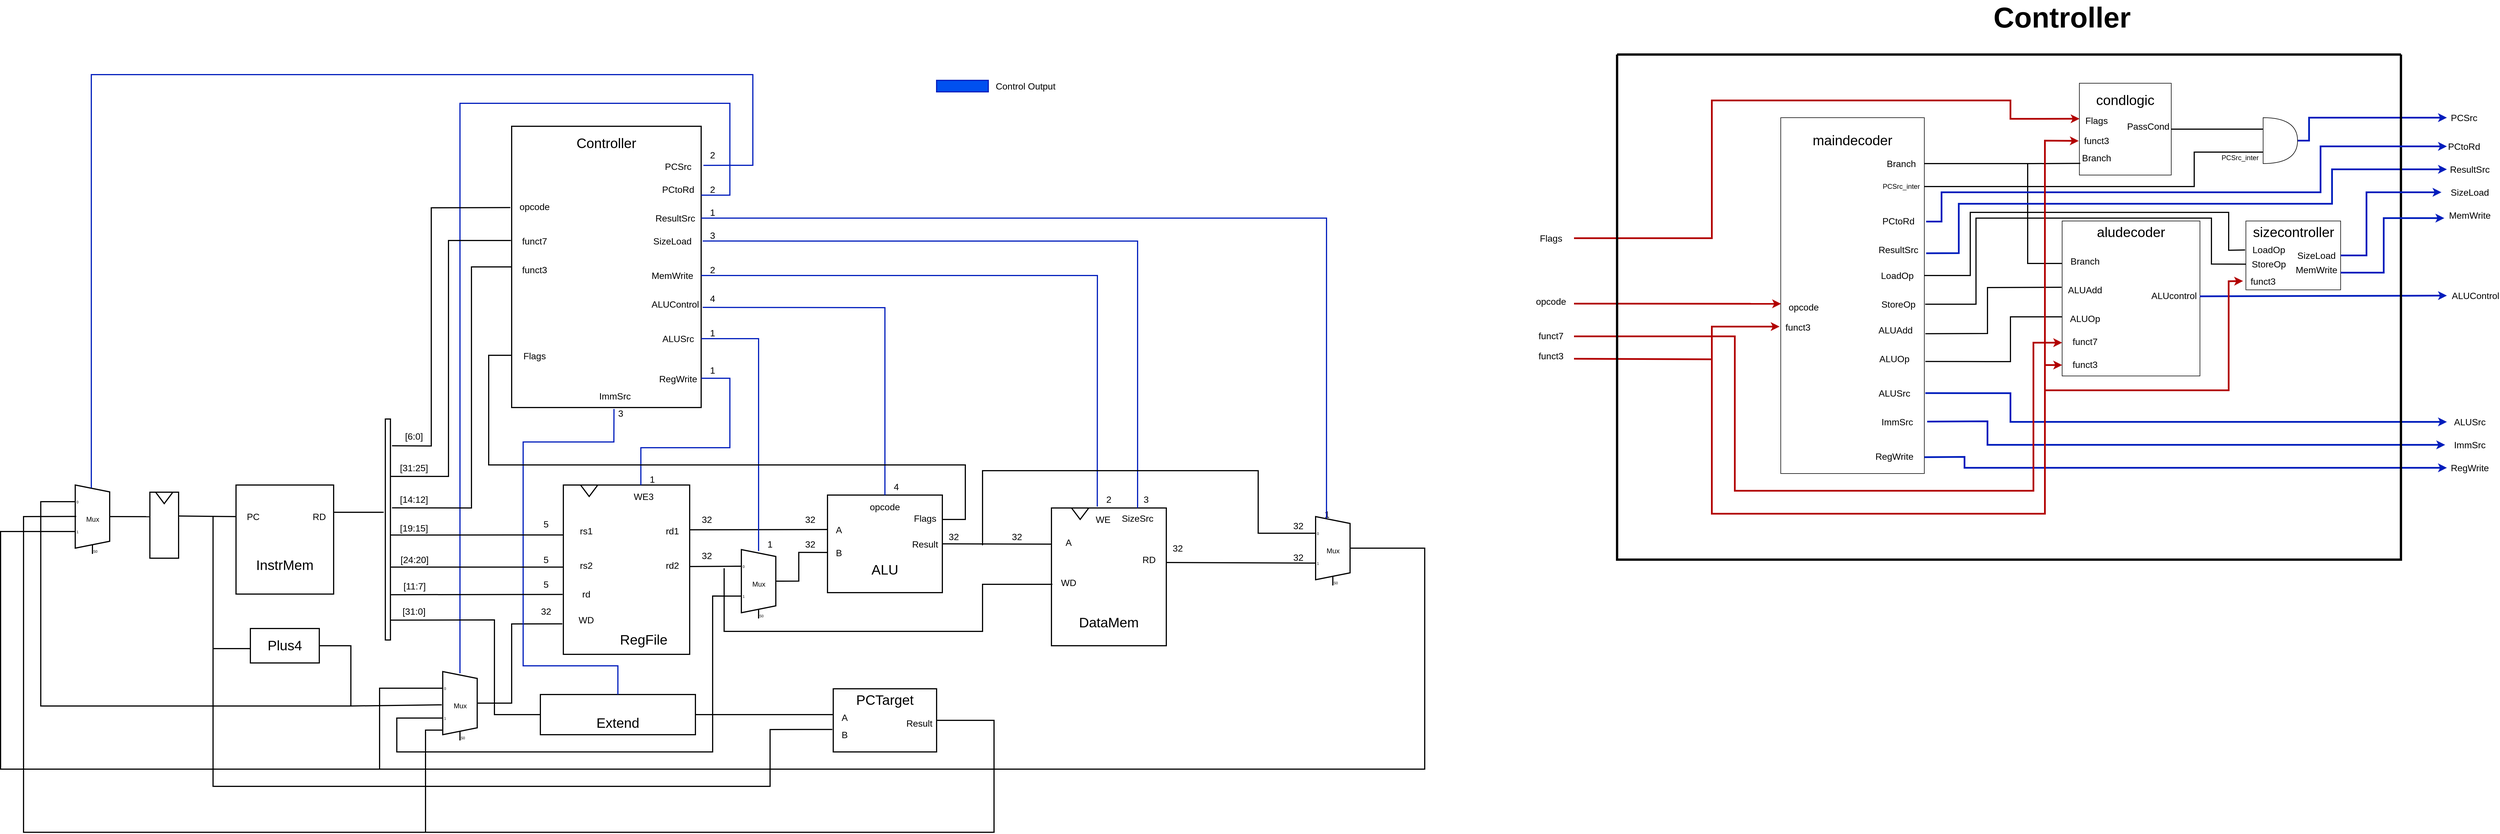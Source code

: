 <mxfile version="16.5.1" type="device" pages="2"><diagram id="ZrKKCg2R51zhTULDpHEZ" name="CPU"><mxGraphModel dx="3273" dy="2883" grid="0" gridSize="10" guides="1" tooltips="1" connect="1" arrows="1" fold="1" page="0" pageScale="1" pageWidth="827" pageHeight="1169" math="0" shadow="0"><root><mxCell id="aaqVz9m1IkCNQJ5__Mmx-0"/><mxCell id="aaqVz9m1IkCNQJ5__Mmx-1" parent="aaqVz9m1IkCNQJ5__Mmx-0"/><mxCell id="Wkqo7b4KL1TalhAo_wT_-0" value="" style="rounded=0;whiteSpace=wrap;html=1;strokeWidth=2;" parent="aaqVz9m1IkCNQJ5__Mmx-1" vertex="1"><mxGeometry x="2680" y="892.5" width="200" height="170" as="geometry"/></mxCell><mxCell id="Wkqo7b4KL1TalhAo_wT_-1" value="&lt;font style=&quot;font-size: 24px&quot;&gt;ALU&lt;/font&gt;" style="text;html=1;strokeColor=none;fillColor=none;align=center;verticalAlign=middle;whiteSpace=wrap;rounded=0;strokeWidth=2;" parent="aaqVz9m1IkCNQJ5__Mmx-1" vertex="1"><mxGeometry x="2720" y="1012.5" width="120" height="20" as="geometry"/></mxCell><mxCell id="Wkqo7b4KL1TalhAo_wT_-2" value="&lt;font size=&quot;3&quot;&gt;A&lt;/font&gt;" style="text;html=1;strokeColor=none;fillColor=none;align=center;verticalAlign=middle;whiteSpace=wrap;rounded=0;strokeWidth=2;" parent="aaqVz9m1IkCNQJ5__Mmx-1" vertex="1"><mxGeometry x="2680" y="942.5" width="40" height="20" as="geometry"/></mxCell><mxCell id="Wkqo7b4KL1TalhAo_wT_-3" value="&lt;font size=&quot;3&quot;&gt;B&lt;/font&gt;" style="text;html=1;strokeColor=none;fillColor=none;align=center;verticalAlign=middle;whiteSpace=wrap;rounded=0;strokeWidth=2;" parent="aaqVz9m1IkCNQJ5__Mmx-1" vertex="1"><mxGeometry x="2680" y="982.5" width="40" height="20" as="geometry"/></mxCell><mxCell id="Wkqo7b4KL1TalhAo_wT_-4" value="&lt;font size=&quot;3&quot;&gt;opcode&lt;br&gt;&lt;/font&gt;" style="text;html=1;strokeColor=none;fillColor=none;align=center;verticalAlign=middle;whiteSpace=wrap;rounded=0;strokeWidth=2;" parent="aaqVz9m1IkCNQJ5__Mmx-1" vertex="1"><mxGeometry x="2760" y="902.5" width="40" height="20" as="geometry"/></mxCell><mxCell id="Wkqo7b4KL1TalhAo_wT_-5" value="&lt;font size=&quot;3&quot;&gt;Result&lt;br&gt;&lt;/font&gt;" style="text;html=1;strokeColor=none;fillColor=none;align=center;verticalAlign=middle;whiteSpace=wrap;rounded=0;strokeWidth=2;" parent="aaqVz9m1IkCNQJ5__Mmx-1" vertex="1"><mxGeometry x="2830" y="967.5" width="40" height="20" as="geometry"/></mxCell><mxCell id="Wkqo7b4KL1TalhAo_wT_-6" value="" style="rounded=0;whiteSpace=wrap;html=1;strokeWidth=2;" parent="aaqVz9m1IkCNQJ5__Mmx-1" vertex="1"><mxGeometry x="3070" y="915" width="200" height="240" as="geometry"/></mxCell><mxCell id="Wkqo7b4KL1TalhAo_wT_-7" value="&lt;span style=&quot;font-size: 24px&quot;&gt;DataMem&lt;/span&gt;" style="text;html=1;strokeColor=none;fillColor=none;align=center;verticalAlign=middle;whiteSpace=wrap;rounded=0;strokeWidth=2;" parent="aaqVz9m1IkCNQJ5__Mmx-1" vertex="1"><mxGeometry x="3110" y="1105" width="120" height="20" as="geometry"/></mxCell><mxCell id="Wkqo7b4KL1TalhAo_wT_-8" value="&lt;font size=&quot;3&quot;&gt;A&lt;/font&gt;" style="text;html=1;strokeColor=none;fillColor=none;align=center;verticalAlign=middle;whiteSpace=wrap;rounded=0;strokeWidth=2;" parent="aaqVz9m1IkCNQJ5__Mmx-1" vertex="1"><mxGeometry x="3080" y="965" width="40" height="20" as="geometry"/></mxCell><mxCell id="Wkqo7b4KL1TalhAo_wT_-9" value="&lt;font size=&quot;3&quot;&gt;WD&lt;/font&gt;" style="text;html=1;strokeColor=none;fillColor=none;align=center;verticalAlign=middle;whiteSpace=wrap;rounded=0;strokeWidth=2;" parent="aaqVz9m1IkCNQJ5__Mmx-1" vertex="1"><mxGeometry x="3080" y="1035" width="40" height="20" as="geometry"/></mxCell><mxCell id="Wkqo7b4KL1TalhAo_wT_-10" value="&lt;font size=&quot;3&quot;&gt;WE&lt;/font&gt;" style="text;html=1;strokeColor=none;fillColor=none;align=center;verticalAlign=middle;whiteSpace=wrap;rounded=0;strokeWidth=2;" parent="aaqVz9m1IkCNQJ5__Mmx-1" vertex="1"><mxGeometry x="3140" y="925" width="40" height="20" as="geometry"/></mxCell><mxCell id="Wkqo7b4KL1TalhAo_wT_-11" value="&lt;font size=&quot;3&quot;&gt;RD&lt;/font&gt;" style="text;html=1;strokeColor=none;fillColor=none;align=center;verticalAlign=middle;whiteSpace=wrap;rounded=0;strokeWidth=2;" parent="aaqVz9m1IkCNQJ5__Mmx-1" vertex="1"><mxGeometry x="3220" y="995" width="40" height="20" as="geometry"/></mxCell><mxCell id="Wkqo7b4KL1TalhAo_wT_-12" value="" style="triangle;whiteSpace=wrap;html=1;rotation=90;strokeWidth=2;rounded=0;" parent="aaqVz9m1IkCNQJ5__Mmx-1" vertex="1"><mxGeometry x="3110" y="910" width="20" height="30" as="geometry"/></mxCell><mxCell id="Wkqo7b4KL1TalhAo_wT_-13" value="" style="rounded=0;whiteSpace=wrap;html=1;strokeWidth=2;" parent="aaqVz9m1IkCNQJ5__Mmx-1" vertex="1"><mxGeometry x="2220" y="875" width="220" height="295" as="geometry"/></mxCell><mxCell id="Wkqo7b4KL1TalhAo_wT_-14" value="&lt;span style=&quot;font-size: 24px&quot;&gt;RegFile&lt;br&gt;&lt;/span&gt;" style="text;html=1;strokeColor=none;fillColor=none;align=center;verticalAlign=middle;whiteSpace=wrap;rounded=0;strokeWidth=2;" parent="aaqVz9m1IkCNQJ5__Mmx-1" vertex="1"><mxGeometry x="2300" y="1135" width="120" height="20" as="geometry"/></mxCell><mxCell id="Wkqo7b4KL1TalhAo_wT_-15" value="&lt;font size=&quot;3&quot;&gt;rs1&lt;/font&gt;" style="text;html=1;strokeColor=none;fillColor=none;align=center;verticalAlign=middle;whiteSpace=wrap;rounded=0;strokeWidth=2;" parent="aaqVz9m1IkCNQJ5__Mmx-1" vertex="1"><mxGeometry x="2240" y="945" width="40" height="20" as="geometry"/></mxCell><mxCell id="Wkqo7b4KL1TalhAo_wT_-16" value="&lt;font size=&quot;3&quot;&gt;rs2&lt;br&gt;&lt;/font&gt;" style="text;html=1;strokeColor=none;fillColor=none;align=center;verticalAlign=middle;whiteSpace=wrap;rounded=0;strokeWidth=2;" parent="aaqVz9m1IkCNQJ5__Mmx-1" vertex="1"><mxGeometry x="2240" y="1005" width="40" height="20" as="geometry"/></mxCell><mxCell id="Wkqo7b4KL1TalhAo_wT_-17" value="&lt;font size=&quot;3&quot;&gt;rd1&lt;br&gt;&lt;/font&gt;" style="text;html=1;strokeColor=none;fillColor=none;align=center;verticalAlign=middle;whiteSpace=wrap;rounded=0;strokeWidth=2;" parent="aaqVz9m1IkCNQJ5__Mmx-1" vertex="1"><mxGeometry x="2390" y="945" width="40" height="20" as="geometry"/></mxCell><mxCell id="Wkqo7b4KL1TalhAo_wT_-18" value="&lt;font size=&quot;3&quot;&gt;rd2&lt;br&gt;&lt;/font&gt;" style="text;html=1;strokeColor=none;fillColor=none;align=center;verticalAlign=middle;whiteSpace=wrap;rounded=0;strokeWidth=2;" parent="aaqVz9m1IkCNQJ5__Mmx-1" vertex="1"><mxGeometry x="2390" y="1005" width="40" height="20" as="geometry"/></mxCell><mxCell id="Wkqo7b4KL1TalhAo_wT_-19" value="&lt;font size=&quot;3&quot;&gt;WE3&lt;br&gt;&lt;/font&gt;" style="text;html=1;strokeColor=none;fillColor=none;align=center;verticalAlign=middle;whiteSpace=wrap;rounded=0;strokeWidth=2;" parent="aaqVz9m1IkCNQJ5__Mmx-1" vertex="1"><mxGeometry x="2340" y="885" width="40" height="20" as="geometry"/></mxCell><mxCell id="Wkqo7b4KL1TalhAo_wT_-20" value="" style="triangle;whiteSpace=wrap;html=1;rotation=90;strokeWidth=2;rounded=0;" parent="aaqVz9m1IkCNQJ5__Mmx-1" vertex="1"><mxGeometry x="2255" y="870" width="20" height="30" as="geometry"/></mxCell><mxCell id="Wkqo7b4KL1TalhAo_wT_-21" value="" style="endArrow=none;html=1;entryX=0;entryY=0.5;entryDx=0;entryDy=0;strokeWidth=2;rounded=0;" parent="aaqVz9m1IkCNQJ5__Mmx-1" target="Wkqo7b4KL1TalhAo_wT_-2" edge="1"><mxGeometry width="50" height="50" relative="1" as="geometry"><mxPoint x="2440" y="953" as="sourcePoint"/><mxPoint x="2580" y="935" as="targetPoint"/></mxGeometry></mxCell><mxCell id="Wkqo7b4KL1TalhAo_wT_-22" value="Mux" style="shadow=0;dashed=0;align=center;html=1;strokeWidth=2;shape=mxgraph.electrical.abstract.mux2;direction=east;rounded=0;" parent="aaqVz9m1IkCNQJ5__Mmx-1" vertex="1"><mxGeometry x="2520" y="987.5" width="80" height="120" as="geometry"/></mxCell><mxCell id="Wkqo7b4KL1TalhAo_wT_-23" value="" style="endArrow=none;html=1;entryX=0;entryY=0.217;entryDx=0;entryDy=3;entryPerimeter=0;strokeWidth=2;rounded=0;" parent="aaqVz9m1IkCNQJ5__Mmx-1" target="Wkqo7b4KL1TalhAo_wT_-22" edge="1"><mxGeometry width="50" height="50" relative="1" as="geometry"><mxPoint x="2440" y="1017" as="sourcePoint"/><mxPoint x="2690" y="962.5" as="targetPoint"/></mxGeometry></mxCell><mxCell id="Wkqo7b4KL1TalhAo_wT_-24" value="" style="endArrow=none;html=1;exitX=1;exitY=0.5;exitDx=0;exitDy=-5;entryX=0;entryY=0.5;entryDx=0;entryDy=0;exitPerimeter=0;strokeWidth=2;rounded=0;" parent="aaqVz9m1IkCNQJ5__Mmx-1" source="Wkqo7b4KL1TalhAo_wT_-22" target="Wkqo7b4KL1TalhAo_wT_-3" edge="1"><mxGeometry width="50" height="50" relative="1" as="geometry"><mxPoint x="2620" y="1147.5" as="sourcePoint"/><mxPoint x="2870" y="1145" as="targetPoint"/><Array as="points"><mxPoint x="2630" y="1042.37"/><mxPoint x="2630" y="992.37"/></Array></mxGeometry></mxCell><mxCell id="Wkqo7b4KL1TalhAo_wT_-25" value="" style="rounded=0;whiteSpace=wrap;html=1;strokeWidth=2;" parent="aaqVz9m1IkCNQJ5__Mmx-1" vertex="1"><mxGeometry x="2180" y="1240" width="270" height="70" as="geometry"/></mxCell><mxCell id="Wkqo7b4KL1TalhAo_wT_-26" value="&lt;font style=&quot;font-size: 24px&quot;&gt;Extend&lt;br&gt;&lt;/font&gt;" style="text;html=1;strokeColor=none;fillColor=none;align=center;verticalAlign=middle;whiteSpace=wrap;rounded=0;strokeWidth=2;" parent="aaqVz9m1IkCNQJ5__Mmx-1" vertex="1"><mxGeometry x="2265" y="1280" width="100" height="20" as="geometry"/></mxCell><mxCell id="Wkqo7b4KL1TalhAo_wT_-27" value="" style="endArrow=none;html=1;exitX=1;exitY=0.5;exitDx=0;exitDy=0;entryX=0;entryY=0.65;entryDx=0;entryDy=3;entryPerimeter=0;strokeWidth=2;rounded=0;" parent="aaqVz9m1IkCNQJ5__Mmx-1" source="Wkqo7b4KL1TalhAo_wT_-25" target="Wkqo7b4KL1TalhAo_wT_-22" edge="1"><mxGeometry width="50" height="50" relative="1" as="geometry"><mxPoint x="2450.0" y="1239.62" as="sourcePoint"/><mxPoint x="2700.0" y="1237.12" as="targetPoint"/><Array as="points"><mxPoint x="2480" y="1275"/><mxPoint x="2480" y="1068.37"/></Array></mxGeometry></mxCell><mxCell id="Wkqo7b4KL1TalhAo_wT_-28" value="" style="endArrow=none;html=1;exitX=1;exitY=0.5;exitDx=0;exitDy=0;strokeWidth=2;rounded=0;" parent="aaqVz9m1IkCNQJ5__Mmx-1" source="Wkqo7b4KL1TalhAo_wT_-0" edge="1"><mxGeometry width="50" height="50" relative="1" as="geometry"><mxPoint x="2840" y="1132.5" as="sourcePoint"/><mxPoint x="3070" y="978" as="targetPoint"/></mxGeometry></mxCell><mxCell id="Wkqo7b4KL1TalhAo_wT_-30" value="&lt;font size=&quot;3&quot;&gt;[19:15]&lt;/font&gt;" style="text;html=1;strokeColor=none;fillColor=none;align=center;verticalAlign=middle;whiteSpace=wrap;rounded=0;strokeWidth=2;" parent="aaqVz9m1IkCNQJ5__Mmx-1" vertex="1"><mxGeometry x="1940" y="940" width="40" height="20" as="geometry"/></mxCell><mxCell id="Wkqo7b4KL1TalhAo_wT_-32" value="&lt;font size=&quot;3&quot;&gt;[24:20]&lt;/font&gt;" style="text;html=1;strokeColor=none;fillColor=none;align=center;verticalAlign=middle;whiteSpace=wrap;rounded=0;strokeWidth=2;" parent="aaqVz9m1IkCNQJ5__Mmx-1" vertex="1"><mxGeometry x="1941.1" y="995" width="40" height="20" as="geometry"/></mxCell><mxCell id="Wkqo7b4KL1TalhAo_wT_-33" value="" style="rounded=0;whiteSpace=wrap;html=1;strokeWidth=2;" parent="aaqVz9m1IkCNQJ5__Mmx-1" vertex="1"><mxGeometry x="2130" y="250" width="330" height="490" as="geometry"/></mxCell><mxCell id="Wkqo7b4KL1TalhAo_wT_-34" value="&lt;span style=&quot;font-size: 24px&quot;&gt;Controller&lt;br&gt;&lt;/span&gt;" style="text;html=1;strokeColor=none;fillColor=none;align=center;verticalAlign=middle;whiteSpace=wrap;rounded=0;strokeWidth=2;" parent="aaqVz9m1IkCNQJ5__Mmx-1" vertex="1"><mxGeometry x="2235" y="270" width="120" height="20" as="geometry"/></mxCell><mxCell id="Wkqo7b4KL1TalhAo_wT_-37" value="&lt;font size=&quot;3&quot;&gt;rd&lt;br&gt;&lt;/font&gt;" style="text;html=1;strokeColor=none;fillColor=none;align=center;verticalAlign=middle;whiteSpace=wrap;rounded=0;strokeWidth=2;" parent="aaqVz9m1IkCNQJ5__Mmx-1" vertex="1"><mxGeometry x="2240" y="1055" width="40" height="20" as="geometry"/></mxCell><mxCell id="Wkqo7b4KL1TalhAo_wT_-39" value="&lt;font size=&quot;3&quot;&gt;[11:7]&lt;/font&gt;" style="text;html=1;strokeColor=none;fillColor=none;align=center;verticalAlign=middle;whiteSpace=wrap;rounded=0;strokeWidth=2;" parent="aaqVz9m1IkCNQJ5__Mmx-1" vertex="1"><mxGeometry x="1941.1" y="1040.78" width="40" height="20" as="geometry"/></mxCell><mxCell id="Wkqo7b4KL1TalhAo_wT_-40" value="&lt;font size=&quot;3&quot;&gt;WD&lt;br&gt;&lt;/font&gt;" style="text;html=1;strokeColor=none;fillColor=none;align=center;verticalAlign=middle;whiteSpace=wrap;rounded=0;strokeWidth=2;" parent="aaqVz9m1IkCNQJ5__Mmx-1" vertex="1"><mxGeometry x="2240" y="1100" width="40" height="20" as="geometry"/></mxCell><mxCell id="Wkqo7b4KL1TalhAo_wT_-41" value="Mux" style="shadow=0;dashed=0;align=center;html=1;strokeWidth=2;shape=mxgraph.electrical.abstract.mux2;direction=east;rotation=0;rounded=0;" parent="aaqVz9m1IkCNQJ5__Mmx-1" vertex="1"><mxGeometry x="3520" y="930" width="80" height="120" as="geometry"/></mxCell><mxCell id="Wkqo7b4KL1TalhAo_wT_-43" value="&lt;font size=&quot;3&quot;&gt;MemWrite&lt;br&gt;&lt;/font&gt;" style="text;html=1;strokeColor=none;fillColor=none;align=center;verticalAlign=middle;whiteSpace=wrap;rounded=0;strokeWidth=2;" parent="aaqVz9m1IkCNQJ5__Mmx-1" vertex="1"><mxGeometry x="2390" y="500" width="40" height="20" as="geometry"/></mxCell><mxCell id="Wkqo7b4KL1TalhAo_wT_-47" value="&lt;font size=&quot;3&quot;&gt;ImmSrc&lt;br&gt;&lt;/font&gt;" style="text;html=1;strokeColor=none;fillColor=none;align=center;verticalAlign=middle;whiteSpace=wrap;rounded=0;strokeWidth=2;" parent="aaqVz9m1IkCNQJ5__Mmx-1" vertex="1"><mxGeometry x="2290" y="710" width="40" height="20" as="geometry"/></mxCell><mxCell id="Wkqo7b4KL1TalhAo_wT_-49" value="&lt;font size=&quot;3&quot;&gt;1&lt;/font&gt;" style="text;html=1;strokeColor=none;fillColor=none;align=center;verticalAlign=middle;whiteSpace=wrap;rounded=0;strokeWidth=2;" parent="aaqVz9m1IkCNQJ5__Mmx-1" vertex="1"><mxGeometry x="2460" y="600" width="40" height="20" as="geometry"/></mxCell><mxCell id="Wkqo7b4KL1TalhAo_wT_-50" value="&lt;font size=&quot;3&quot;&gt;4&lt;/font&gt;" style="text;html=1;strokeColor=none;fillColor=none;align=center;verticalAlign=middle;whiteSpace=wrap;rounded=0;strokeWidth=2;" parent="aaqVz9m1IkCNQJ5__Mmx-1" vertex="1"><mxGeometry x="2780" y="867.5" width="40" height="20" as="geometry"/></mxCell><mxCell id="Wkqo7b4KL1TalhAo_wT_-51" value="&lt;font size=&quot;3&quot;&gt;32&lt;/font&gt;" style="text;html=1;strokeColor=none;fillColor=none;align=center;verticalAlign=middle;whiteSpace=wrap;rounded=0;strokeWidth=2;" parent="aaqVz9m1IkCNQJ5__Mmx-1" vertex="1"><mxGeometry x="2450" y="925" width="40" height="20" as="geometry"/></mxCell><mxCell id="Wkqo7b4KL1TalhAo_wT_-52" value="&lt;font size=&quot;3&quot;&gt;32&lt;/font&gt;" style="text;html=1;strokeColor=none;fillColor=none;align=center;verticalAlign=middle;whiteSpace=wrap;rounded=0;strokeWidth=2;" parent="aaqVz9m1IkCNQJ5__Mmx-1" vertex="1"><mxGeometry x="2630" y="925" width="40" height="20" as="geometry"/></mxCell><mxCell id="Wkqo7b4KL1TalhAo_wT_-53" value="&lt;font size=&quot;3&quot;&gt;32&lt;/font&gt;" style="text;html=1;strokeColor=none;fillColor=none;align=center;verticalAlign=middle;whiteSpace=wrap;rounded=0;strokeWidth=2;" parent="aaqVz9m1IkCNQJ5__Mmx-1" vertex="1"><mxGeometry x="2450" y="987.5" width="40" height="20" as="geometry"/></mxCell><mxCell id="Wkqo7b4KL1TalhAo_wT_-54" value="&lt;font size=&quot;3&quot;&gt;32&lt;/font&gt;" style="text;html=1;strokeColor=none;fillColor=none;align=center;verticalAlign=middle;whiteSpace=wrap;rounded=0;strokeWidth=2;" parent="aaqVz9m1IkCNQJ5__Mmx-1" vertex="1"><mxGeometry x="2630" y="967.5" width="40" height="20" as="geometry"/></mxCell><mxCell id="Wkqo7b4KL1TalhAo_wT_-55" value="&lt;font size=&quot;3&quot;&gt;4&lt;/font&gt;" style="text;html=1;strokeColor=none;fillColor=none;align=center;verticalAlign=middle;whiteSpace=wrap;rounded=0;strokeWidth=2;" parent="aaqVz9m1IkCNQJ5__Mmx-1" vertex="1"><mxGeometry x="2460" y="540" width="40" height="20" as="geometry"/></mxCell><mxCell id="Wkqo7b4KL1TalhAo_wT_-56" value="&lt;font size=&quot;3&quot;&gt;2&lt;/font&gt;" style="text;html=1;strokeColor=none;fillColor=none;align=center;verticalAlign=middle;whiteSpace=wrap;rounded=0;strokeWidth=2;" parent="aaqVz9m1IkCNQJ5__Mmx-1" vertex="1"><mxGeometry x="3150" y="890" width="40" height="20" as="geometry"/></mxCell><mxCell id="Wkqo7b4KL1TalhAo_wT_-57" value="&lt;font size=&quot;3&quot;&gt;32&lt;/font&gt;" style="text;html=1;strokeColor=none;fillColor=none;align=center;verticalAlign=middle;whiteSpace=wrap;rounded=0;strokeWidth=2;" parent="aaqVz9m1IkCNQJ5__Mmx-1" vertex="1"><mxGeometry x="3270" y="975" width="40" height="20" as="geometry"/></mxCell><mxCell id="Wkqo7b4KL1TalhAo_wT_-58" value="&lt;font size=&quot;3&quot;&gt;32&lt;/font&gt;" style="text;html=1;strokeColor=none;fillColor=none;align=center;verticalAlign=middle;whiteSpace=wrap;rounded=0;strokeWidth=2;" parent="aaqVz9m1IkCNQJ5__Mmx-1" vertex="1"><mxGeometry x="3480" y="936.25" width="40" height="20" as="geometry"/></mxCell><mxCell id="Wkqo7b4KL1TalhAo_wT_-59" value="&lt;font size=&quot;3&quot;&gt;32&lt;/font&gt;" style="text;html=1;strokeColor=none;fillColor=none;align=center;verticalAlign=middle;whiteSpace=wrap;rounded=0;strokeWidth=2;" parent="aaqVz9m1IkCNQJ5__Mmx-1" vertex="1"><mxGeometry x="2880" y="955" width="40" height="20" as="geometry"/></mxCell><mxCell id="Wkqo7b4KL1TalhAo_wT_-60" value="&lt;font size=&quot;3&quot;&gt;32&lt;/font&gt;" style="text;html=1;strokeColor=none;fillColor=none;align=center;verticalAlign=middle;whiteSpace=wrap;rounded=0;strokeWidth=2;" parent="aaqVz9m1IkCNQJ5__Mmx-1" vertex="1"><mxGeometry x="2990" y="955" width="40" height="20" as="geometry"/></mxCell><mxCell id="Wkqo7b4KL1TalhAo_wT_-61" value="&lt;font size=&quot;3&quot;&gt;32&lt;/font&gt;" style="text;html=1;strokeColor=none;fillColor=none;align=center;verticalAlign=middle;whiteSpace=wrap;rounded=0;strokeWidth=2;" parent="aaqVz9m1IkCNQJ5__Mmx-1" vertex="1"><mxGeometry x="3480" y="991.25" width="40" height="20" as="geometry"/></mxCell><mxCell id="Wkqo7b4KL1TalhAo_wT_-62" value="&lt;font size=&quot;3&quot;&gt;5&lt;/font&gt;" style="text;html=1;strokeColor=none;fillColor=none;align=center;verticalAlign=middle;whiteSpace=wrap;rounded=0;strokeWidth=2;" parent="aaqVz9m1IkCNQJ5__Mmx-1" vertex="1"><mxGeometry x="2170" y="930" width="40" height="25" as="geometry"/></mxCell><mxCell id="Wkqo7b4KL1TalhAo_wT_-63" value="&lt;font size=&quot;3&quot;&gt;5&lt;/font&gt;" style="text;html=1;strokeColor=none;fillColor=none;align=center;verticalAlign=middle;whiteSpace=wrap;rounded=0;strokeWidth=2;" parent="aaqVz9m1IkCNQJ5__Mmx-1" vertex="1"><mxGeometry x="2170" y="995" width="40" height="20" as="geometry"/></mxCell><mxCell id="Wkqo7b4KL1TalhAo_wT_-64" value="&lt;font size=&quot;3&quot;&gt;5&lt;/font&gt;" style="text;html=1;strokeColor=none;fillColor=none;align=center;verticalAlign=middle;whiteSpace=wrap;rounded=0;strokeWidth=2;" parent="aaqVz9m1IkCNQJ5__Mmx-1" vertex="1"><mxGeometry x="2170" y="1037.5" width="40" height="20" as="geometry"/></mxCell><mxCell id="Wkqo7b4KL1TalhAo_wT_-65" value="&lt;font size=&quot;3&quot;&gt;32&lt;/font&gt;" style="text;html=1;strokeColor=none;fillColor=none;align=center;verticalAlign=middle;whiteSpace=wrap;rounded=0;strokeWidth=2;" parent="aaqVz9m1IkCNQJ5__Mmx-1" vertex="1"><mxGeometry x="2170" y="1085" width="40" height="20" as="geometry"/></mxCell><mxCell id="Wkqo7b4KL1TalhAo_wT_-66" value="&lt;font size=&quot;3&quot;&gt;2&lt;/font&gt;" style="text;html=1;strokeColor=none;fillColor=none;align=center;verticalAlign=middle;whiteSpace=wrap;rounded=0;strokeWidth=2;" parent="aaqVz9m1IkCNQJ5__Mmx-1" vertex="1"><mxGeometry x="2460" y="490" width="40" height="20" as="geometry"/></mxCell><mxCell id="Wkqo7b4KL1TalhAo_wT_-67" value="&lt;font size=&quot;3&quot;&gt;1&lt;/font&gt;" style="text;html=1;strokeColor=none;fillColor=none;align=center;verticalAlign=middle;whiteSpace=wrap;rounded=0;strokeWidth=2;" parent="aaqVz9m1IkCNQJ5__Mmx-1" vertex="1"><mxGeometry x="3530" y="916.25" width="40" height="20" as="geometry"/></mxCell><mxCell id="Wkqo7b4KL1TalhAo_wT_-69" value="&lt;font size=&quot;3&quot;&gt;1&lt;/font&gt;" style="text;html=1;strokeColor=none;fillColor=none;align=center;verticalAlign=middle;whiteSpace=wrap;rounded=0;strokeWidth=2;" parent="aaqVz9m1IkCNQJ5__Mmx-1" vertex="1"><mxGeometry x="2560" y="967.5" width="40" height="20" as="geometry"/></mxCell><mxCell id="Wkqo7b4KL1TalhAo_wT_-70" value="" style="rounded=0;whiteSpace=wrap;html=1;strokeWidth=2;" parent="aaqVz9m1IkCNQJ5__Mmx-1" vertex="1"><mxGeometry x="1650" y="875" width="170" height="190" as="geometry"/></mxCell><mxCell id="Wkqo7b4KL1TalhAo_wT_-71" value="&lt;span style=&quot;font-size: 24px&quot;&gt;InstrMem&lt;br&gt;&lt;/span&gt;" style="text;html=1;strokeColor=none;fillColor=none;align=center;verticalAlign=middle;whiteSpace=wrap;rounded=0;strokeWidth=2;" parent="aaqVz9m1IkCNQJ5__Mmx-1" vertex="1"><mxGeometry x="1675" y="1005" width="120" height="20" as="geometry"/></mxCell><mxCell id="Wkqo7b4KL1TalhAo_wT_-72" value="&lt;font size=&quot;3&quot;&gt;PC&lt;br&gt;&lt;/font&gt;" style="text;html=1;strokeColor=none;fillColor=none;align=center;verticalAlign=middle;whiteSpace=wrap;rounded=0;strokeWidth=2;" parent="aaqVz9m1IkCNQJ5__Mmx-1" vertex="1"><mxGeometry x="1660" y="920" width="40" height="20" as="geometry"/></mxCell><mxCell id="Wkqo7b4KL1TalhAo_wT_-73" value="&lt;font size=&quot;3&quot;&gt;RD&lt;br&gt;&lt;/font&gt;" style="text;html=1;strokeColor=none;fillColor=none;align=center;verticalAlign=middle;whiteSpace=wrap;rounded=0;strokeWidth=2;" parent="aaqVz9m1IkCNQJ5__Mmx-1" vertex="1"><mxGeometry x="1775" y="920" width="40" height="20" as="geometry"/></mxCell><mxCell id="Wkqo7b4KL1TalhAo_wT_-75" value="" style="rounded=0;whiteSpace=wrap;html=1;strokeWidth=2;" parent="aaqVz9m1IkCNQJ5__Mmx-1" vertex="1"><mxGeometry x="1500" y="887.5" width="50" height="115" as="geometry"/></mxCell><mxCell id="Wkqo7b4KL1TalhAo_wT_-76" value="" style="triangle;whiteSpace=wrap;html=1;rotation=90;strokeWidth=2;rounded=0;" parent="aaqVz9m1IkCNQJ5__Mmx-1" vertex="1"><mxGeometry x="1515" y="882.5" width="20" height="30" as="geometry"/></mxCell><mxCell id="Wkqo7b4KL1TalhAo_wT_-77" value="" style="endArrow=none;html=1;exitX=1;exitY=0.361;exitDx=0;exitDy=0;exitPerimeter=0;strokeWidth=2;rounded=0;" parent="aaqVz9m1IkCNQJ5__Mmx-1" source="Wkqo7b4KL1TalhAo_wT_-75" edge="1"><mxGeometry width="50" height="50" relative="1" as="geometry"><mxPoint x="1561.67" y="965" as="sourcePoint"/><mxPoint x="1651" y="930.0" as="targetPoint"/></mxGeometry></mxCell><mxCell id="Wkqo7b4KL1TalhAo_wT_-78" value="" style="rounded=0;whiteSpace=wrap;html=1;strokeWidth=2;" parent="aaqVz9m1IkCNQJ5__Mmx-1" vertex="1"><mxGeometry x="1675" y="1125" width="120" height="60" as="geometry"/></mxCell><mxCell id="Wkqo7b4KL1TalhAo_wT_-79" value="&lt;span style=&quot;font-size: 24px&quot;&gt;Plus4&lt;br&gt;&lt;/span&gt;" style="text;html=1;strokeColor=none;fillColor=none;align=center;verticalAlign=middle;whiteSpace=wrap;rounded=0;strokeWidth=2;" parent="aaqVz9m1IkCNQJ5__Mmx-1" vertex="1"><mxGeometry x="1675" y="1145" width="120" height="20" as="geometry"/></mxCell><mxCell id="Wkqo7b4KL1TalhAo_wT_-80" value="" style="endArrow=none;html=1;entryX=0;entryY=0.75;entryDx=0;entryDy=0;strokeWidth=2;rounded=0;" parent="aaqVz9m1IkCNQJ5__Mmx-1" target="Wkqo7b4KL1TalhAo_wT_-79" edge="1"><mxGeometry width="50" height="50" relative="1" as="geometry"><mxPoint x="1610" y="930.0" as="sourcePoint"/><mxPoint x="1623.33" y="1114.033" as="targetPoint"/><Array as="points"><mxPoint x="1610" y="1160"/></Array></mxGeometry></mxCell><mxCell id="Wkqo7b4KL1TalhAo_wT_-81" value="&lt;font size=&quot;3&quot;&gt;opcode&lt;br&gt;&lt;/font&gt;" style="text;html=1;strokeColor=none;fillColor=none;align=center;verticalAlign=middle;whiteSpace=wrap;rounded=0;strokeWidth=2;" parent="aaqVz9m1IkCNQJ5__Mmx-1" vertex="1"><mxGeometry x="2150" y="380" width="40" height="20" as="geometry"/></mxCell><mxCell id="Wkqo7b4KL1TalhAo_wT_-82" value="&lt;font size=&quot;3&quot;&gt;funct7&lt;br&gt;&lt;/font&gt;" style="text;html=1;strokeColor=none;fillColor=none;align=center;verticalAlign=middle;whiteSpace=wrap;rounded=0;strokeWidth=2;" parent="aaqVz9m1IkCNQJ5__Mmx-1" vertex="1"><mxGeometry x="2150" y="440" width="40" height="20" as="geometry"/></mxCell><mxCell id="Wkqo7b4KL1TalhAo_wT_-83" value="&lt;font size=&quot;3&quot;&gt;funct3&lt;br&gt;&lt;/font&gt;" style="text;html=1;strokeColor=none;fillColor=none;align=center;verticalAlign=middle;whiteSpace=wrap;rounded=0;strokeWidth=2;" parent="aaqVz9m1IkCNQJ5__Mmx-1" vertex="1"><mxGeometry x="2150" y="490" width="40" height="20" as="geometry"/></mxCell><mxCell id="Wkqo7b4KL1TalhAo_wT_-86" value="" style="rounded=0;whiteSpace=wrap;html=1;strokeWidth=2;" parent="aaqVz9m1IkCNQJ5__Mmx-1" vertex="1"><mxGeometry x="1910" y="760" width="8.9" height="385" as="geometry"/></mxCell><mxCell id="Wkqo7b4KL1TalhAo_wT_-87" value="&lt;font size=&quot;3&quot;&gt;[14:12]&lt;/font&gt;" style="text;html=1;strokeColor=none;fillColor=none;align=center;verticalAlign=middle;whiteSpace=wrap;rounded=0;strokeWidth=2;" parent="aaqVz9m1IkCNQJ5__Mmx-1" vertex="1"><mxGeometry x="1940" y="890" width="40" height="20" as="geometry"/></mxCell><mxCell id="Wkqo7b4KL1TalhAo_wT_-88" value="&lt;font size=&quot;3&quot;&gt;[31:25]&lt;/font&gt;" style="text;html=1;strokeColor=none;fillColor=none;align=center;verticalAlign=middle;whiteSpace=wrap;rounded=0;strokeWidth=2;" parent="aaqVz9m1IkCNQJ5__Mmx-1" vertex="1"><mxGeometry x="1940" y="835" width="40" height="20" as="geometry"/></mxCell><mxCell id="Wkqo7b4KL1TalhAo_wT_-90" value="&lt;font size=&quot;3&quot;&gt;[6:0]&lt;/font&gt;" style="text;html=1;strokeColor=none;fillColor=none;align=center;verticalAlign=middle;whiteSpace=wrap;rounded=0;strokeWidth=2;" parent="aaqVz9m1IkCNQJ5__Mmx-1" vertex="1"><mxGeometry x="1940" y="780" width="40" height="20" as="geometry"/></mxCell><mxCell id="Wkqo7b4KL1TalhAo_wT_-91" value="&lt;font size=&quot;3&quot;&gt;RegWrite&lt;br&gt;&lt;/font&gt;" style="text;html=1;strokeColor=none;fillColor=none;align=center;verticalAlign=middle;whiteSpace=wrap;rounded=0;strokeWidth=2;" parent="aaqVz9m1IkCNQJ5__Mmx-1" vertex="1"><mxGeometry x="2400" y="680" width="40" height="20" as="geometry"/></mxCell><mxCell id="Wkqo7b4KL1TalhAo_wT_-93" value="&lt;font size=&quot;3&quot;&gt;1&lt;/font&gt;" style="text;html=1;strokeColor=none;fillColor=none;align=center;verticalAlign=middle;whiteSpace=wrap;rounded=0;strokeWidth=2;" parent="aaqVz9m1IkCNQJ5__Mmx-1" vertex="1"><mxGeometry x="2460" y="665" width="40" height="20" as="geometry"/></mxCell><mxCell id="Wkqo7b4KL1TalhAo_wT_-94" value="&lt;font size=&quot;3&quot;&gt;1&lt;/font&gt;" style="text;html=1;strokeColor=none;fillColor=none;align=center;verticalAlign=middle;whiteSpace=wrap;rounded=0;strokeWidth=2;" parent="aaqVz9m1IkCNQJ5__Mmx-1" vertex="1"><mxGeometry x="2355" y="855" width="40" height="20" as="geometry"/></mxCell><mxCell id="Wkqo7b4KL1TalhAo_wT_-97" value="&lt;font size=&quot;3&quot;&gt;[31:0]&lt;/font&gt;" style="text;html=1;strokeColor=none;fillColor=none;align=center;verticalAlign=middle;whiteSpace=wrap;rounded=0;strokeWidth=2;" parent="aaqVz9m1IkCNQJ5__Mmx-1" vertex="1"><mxGeometry x="1940" y="1085" width="40" height="20" as="geometry"/></mxCell><mxCell id="Wkqo7b4KL1TalhAo_wT_-98" value="Mux" style="shadow=0;dashed=0;align=center;html=1;strokeWidth=2;shape=mxgraph.electrical.abstract.mux2;direction=east;rounded=0;" parent="aaqVz9m1IkCNQJ5__Mmx-1" vertex="1"><mxGeometry x="1360" y="875" width="80" height="120" as="geometry"/></mxCell><mxCell id="Wkqo7b4KL1TalhAo_wT_-99" value="" style="endArrow=none;html=1;entryX=-0.013;entryY=0.371;entryDx=0;entryDy=0;entryPerimeter=0;exitX=1;exitY=0.5;exitDx=0;exitDy=-5;exitPerimeter=0;strokeWidth=2;rounded=0;" parent="aaqVz9m1IkCNQJ5__Mmx-1" source="Wkqo7b4KL1TalhAo_wT_-98" target="Wkqo7b4KL1TalhAo_wT_-75" edge="1"><mxGeometry width="50" height="50" relative="1" as="geometry"><mxPoint x="1430.0" y="1053.82" as="sourcePoint"/><mxPoint x="1518.33" y="1053.852" as="targetPoint"/></mxGeometry></mxCell><mxCell id="Wkqo7b4KL1TalhAo_wT_-100" value="" style="endArrow=none;html=1;entryX=1;entryY=0.5;entryDx=0;entryDy=0;exitX=0;exitY=0.217;exitDx=0;exitDy=3;exitPerimeter=0;strokeWidth=2;rounded=0;" parent="aaqVz9m1IkCNQJ5__Mmx-1" source="Wkqo7b4KL1TalhAo_wT_-98" target="Wkqo7b4KL1TalhAo_wT_-79" edge="1"><mxGeometry width="50" height="50" relative="1" as="geometry"><mxPoint x="1310" y="1250" as="sourcePoint"/><mxPoint x="1709.35" y="1255.165" as="targetPoint"/><Array as="points"><mxPoint x="1310" y="904"/><mxPoint x="1310" y="956"/><mxPoint x="1310" y="1260"/><mxPoint x="1850" y="1260"/><mxPoint x="1850" y="1155"/></Array></mxGeometry></mxCell><mxCell id="Wkqo7b4KL1TalhAo_wT_-101" value="" style="endArrow=none;html=1;entryX=1;entryY=0.5;entryDx=0;entryDy=-5;entryPerimeter=0;exitX=0;exitY=0.65;exitDx=0;exitDy=3;exitPerimeter=0;strokeWidth=2;rounded=0;" parent="aaqVz9m1IkCNQJ5__Mmx-1" source="Wkqo7b4KL1TalhAo_wT_-98" target="Wkqo7b4KL1TalhAo_wT_-41" edge="1"><mxGeometry width="50" height="50" relative="1" as="geometry"><mxPoint x="793.333" y="820" as="sourcePoint"/><mxPoint x="2090" y="1360" as="targetPoint"/><Array as="points"><mxPoint x="1240" y="956"/><mxPoint x="1240" y="1370"/><mxPoint x="3720" y="1370"/><mxPoint x="3720" y="1170"/><mxPoint x="3720" y="985"/></Array></mxGeometry></mxCell><mxCell id="Wkqo7b4KL1TalhAo_wT_-105" value="&lt;font size=&quot;3&quot;&gt;SizeLoad&lt;br&gt;&lt;/font&gt;" style="text;html=1;strokeColor=none;fillColor=none;align=center;verticalAlign=middle;whiteSpace=wrap;rounded=0;strokeWidth=2;" parent="aaqVz9m1IkCNQJ5__Mmx-1" vertex="1"><mxGeometry x="2390" y="440" width="40" height="20" as="geometry"/></mxCell><mxCell id="Wkqo7b4KL1TalhAo_wT_-106" value="&lt;font size=&quot;3&quot;&gt;3&lt;/font&gt;" style="text;html=1;strokeColor=none;fillColor=none;align=center;verticalAlign=middle;whiteSpace=wrap;rounded=0;strokeWidth=2;" parent="aaqVz9m1IkCNQJ5__Mmx-1" vertex="1"><mxGeometry x="2460" y="430" width="40" height="20" as="geometry"/></mxCell><mxCell id="Wkqo7b4KL1TalhAo_wT_-107" value="" style="rounded=0;whiteSpace=wrap;html=1;strokeWidth=2;" parent="aaqVz9m1IkCNQJ5__Mmx-1" vertex="1"><mxGeometry x="2690" y="1230" width="180" height="110" as="geometry"/></mxCell><mxCell id="Wkqo7b4KL1TalhAo_wT_-108" value="&lt;font style=&quot;font-size: 24px&quot;&gt;PCTarget&lt;/font&gt;" style="text;html=1;strokeColor=none;fillColor=none;align=center;verticalAlign=middle;whiteSpace=wrap;rounded=0;strokeWidth=2;" parent="aaqVz9m1IkCNQJ5__Mmx-1" vertex="1"><mxGeometry x="2720" y="1240" width="120" height="20" as="geometry"/></mxCell><mxCell id="Wkqo7b4KL1TalhAo_wT_-109" value="" style="endArrow=none;html=1;entryX=-0.009;entryY=0.644;entryDx=0;entryDy=0;entryPerimeter=0;strokeWidth=2;rounded=0;" parent="aaqVz9m1IkCNQJ5__Mmx-1" target="Wkqo7b4KL1TalhAo_wT_-107" edge="1"><mxGeometry width="50" height="50" relative="1" as="geometry"><mxPoint x="1610" y="1160.0" as="sourcePoint"/><mxPoint x="2590" y="1400" as="targetPoint"/><Array as="points"><mxPoint x="1610" y="1400"/><mxPoint x="2580" y="1400"/><mxPoint x="2580" y="1301"/></Array></mxGeometry></mxCell><mxCell id="Wkqo7b4KL1TalhAo_wT_-110" value="" style="endArrow=none;html=1;exitX=1;exitY=0.5;exitDx=0;exitDy=0;entryX=0.146;entryY=0.456;entryDx=0;entryDy=0;entryPerimeter=0;strokeWidth=2;rounded=0;" parent="aaqVz9m1IkCNQJ5__Mmx-1" source="Wkqo7b4KL1TalhAo_wT_-107" target="Wkqo7b4KL1TalhAo_wT_-98" edge="1"><mxGeometry width="50" height="50" relative="1" as="geometry"><mxPoint x="2870" y="1266.25" as="sourcePoint"/><mxPoint x="1230" y="790" as="targetPoint"/><Array as="points"><mxPoint x="2970" y="1285"/><mxPoint x="2970" y="1480"/><mxPoint x="1280" y="1480"/><mxPoint x="1280" y="930"/></Array></mxGeometry></mxCell><mxCell id="Wkqo7b4KL1TalhAo_wT_-111" value="&lt;font size=&quot;3&quot;&gt;A&lt;/font&gt;" style="text;html=1;strokeColor=none;fillColor=none;align=center;verticalAlign=middle;whiteSpace=wrap;rounded=0;strokeWidth=2;" parent="aaqVz9m1IkCNQJ5__Mmx-1" vertex="1"><mxGeometry x="2690" y="1270" width="40" height="20" as="geometry"/></mxCell><mxCell id="Wkqo7b4KL1TalhAo_wT_-112" value="&lt;font size=&quot;3&quot;&gt;B&lt;/font&gt;" style="text;html=1;strokeColor=none;fillColor=none;align=center;verticalAlign=middle;whiteSpace=wrap;rounded=0;strokeWidth=2;" parent="aaqVz9m1IkCNQJ5__Mmx-1" vertex="1"><mxGeometry x="2690" y="1300" width="40" height="20" as="geometry"/></mxCell><mxCell id="Wkqo7b4KL1TalhAo_wT_-113" value="" style="endArrow=none;html=1;entryX=0;entryY=0.25;entryDx=0;entryDy=0;strokeWidth=2;rounded=0;" parent="aaqVz9m1IkCNQJ5__Mmx-1" target="Wkqo7b4KL1TalhAo_wT_-111" edge="1"><mxGeometry width="50" height="50" relative="1" as="geometry"><mxPoint x="2480" y="1275" as="sourcePoint"/><mxPoint x="2730" y="1185" as="targetPoint"/></mxGeometry></mxCell><mxCell id="Wkqo7b4KL1TalhAo_wT_-114" value="Mux" style="shadow=0;dashed=0;align=center;html=1;strokeWidth=2;shape=mxgraph.electrical.abstract.mux2;direction=east;rotation=0;rounded=0;" parent="aaqVz9m1IkCNQJ5__Mmx-1" vertex="1"><mxGeometry x="2000" y="1200" width="80" height="120" as="geometry"/></mxCell><object label="" id="Wkqo7b4KL1TalhAo_wT_-116"><mxCell style="endArrow=none;html=1;exitX=0;exitY=0.217;exitDx=0;exitDy=3;exitPerimeter=0;strokeWidth=2;rounded=0;" parent="aaqVz9m1IkCNQJ5__Mmx-1" source="Wkqo7b4KL1TalhAo_wT_-114" edge="1"><mxGeometry width="50" height="50" relative="1" as="geometry"><mxPoint x="1915" y="1310" as="sourcePoint"/><mxPoint x="1900" y="1370" as="targetPoint"/><Array as="points"><mxPoint x="1900" y="1229"/></Array></mxGeometry></mxCell></object><object label="" id="Wkqo7b4KL1TalhAo_wT_-117"><mxCell style="endArrow=none;html=1;exitX=-0.008;exitY=0.82;exitDx=0;exitDy=0;exitPerimeter=0;entryX=1;entryY=0.5;entryDx=0;entryDy=-5;entryPerimeter=0;strokeWidth=2;rounded=0;" parent="aaqVz9m1IkCNQJ5__Mmx-1" source="Wkqo7b4KL1TalhAo_wT_-13" target="Wkqo7b4KL1TalhAo_wT_-114" edge="1"><mxGeometry width="50" height="50" relative="1" as="geometry"><mxPoint x="2180" y="1219.17" as="sourcePoint"/><mxPoint x="2040" y="1210" as="targetPoint"/><Array as="points"><mxPoint x="2130" y="1117"/><mxPoint x="2130" y="1255"/></Array></mxGeometry></mxCell></object><mxCell id="Wkqo7b4KL1TalhAo_wT_-118" value="&lt;font size=&quot;3&quot;&gt;Result&lt;br&gt;&lt;/font&gt;" style="text;html=1;strokeColor=none;fillColor=none;align=center;verticalAlign=middle;whiteSpace=wrap;rounded=0;strokeWidth=2;" parent="aaqVz9m1IkCNQJ5__Mmx-1" vertex="1"><mxGeometry x="2820" y="1280" width="40" height="20" as="geometry"/></mxCell><mxCell id="Wkqo7b4KL1TalhAo_wT_-119" value="&lt;font size=&quot;3&quot;&gt;Flags&lt;br&gt;&lt;/font&gt;" style="text;html=1;strokeColor=none;fillColor=none;align=center;verticalAlign=middle;whiteSpace=wrap;rounded=0;strokeWidth=2;" parent="aaqVz9m1IkCNQJ5__Mmx-1" vertex="1"><mxGeometry x="2830" y="922.5" width="40" height="20" as="geometry"/></mxCell><mxCell id="Wkqo7b4KL1TalhAo_wT_-121" value="&lt;font size=&quot;3&quot;&gt;Flags&lt;br&gt;&lt;/font&gt;" style="text;html=1;strokeColor=none;fillColor=none;align=center;verticalAlign=middle;whiteSpace=wrap;rounded=0;strokeWidth=2;" parent="aaqVz9m1IkCNQJ5__Mmx-1" vertex="1"><mxGeometry x="2150" y="640" width="40" height="20" as="geometry"/></mxCell><mxCell id="Wkqo7b4KL1TalhAo_wT_-123" value="" style="endArrow=none;html=1;exitX=1;exitY=0.396;exitDx=0;exitDy=0;exitPerimeter=0;entryX=0;entryY=0.65;entryDx=0;entryDy=3;entryPerimeter=0;strokeWidth=2;rounded=0;" parent="aaqVz9m1IkCNQJ5__Mmx-1" source="Wkqo7b4KL1TalhAo_wT_-6" target="Wkqo7b4KL1TalhAo_wT_-41" edge="1"><mxGeometry width="50" height="50" relative="1" as="geometry"><mxPoint x="3370" y="1102.5" as="sourcePoint"/><mxPoint x="3530" y="1011" as="targetPoint"/></mxGeometry></mxCell><mxCell id="Wkqo7b4KL1TalhAo_wT_-127" value="&lt;font size=&quot;3&quot;&gt;ResultSrc&lt;br&gt;&lt;/font&gt;" style="text;html=1;strokeColor=none;fillColor=none;align=center;verticalAlign=middle;whiteSpace=wrap;rounded=0;strokeWidth=2;" parent="aaqVz9m1IkCNQJ5__Mmx-1" vertex="1"><mxGeometry x="2395" y="400" width="40" height="20" as="geometry"/></mxCell><mxCell id="Wkqo7b4KL1TalhAo_wT_-129" value="&lt;font size=&quot;3&quot;&gt;SizeSrc&lt;/font&gt;" style="text;html=1;strokeColor=none;fillColor=none;align=center;verticalAlign=middle;whiteSpace=wrap;rounded=0;strokeWidth=2;" parent="aaqVz9m1IkCNQJ5__Mmx-1" vertex="1"><mxGeometry x="3200" y="922.5" width="40" height="20" as="geometry"/></mxCell><mxCell id="Wkqo7b4KL1TalhAo_wT_-130" value="&lt;font size=&quot;3&quot;&gt;PCtoRd&lt;br&gt;&lt;/font&gt;" style="text;html=1;strokeColor=none;fillColor=none;align=center;verticalAlign=middle;whiteSpace=wrap;rounded=0;strokeWidth=2;" parent="aaqVz9m1IkCNQJ5__Mmx-1" vertex="1"><mxGeometry x="2400" y="350" width="40" height="20" as="geometry"/></mxCell><mxCell id="Wkqo7b4KL1TalhAo_wT_-132" value="&lt;font size=&quot;3&quot;&gt;1&lt;/font&gt;" style="text;html=1;strokeColor=none;fillColor=none;align=center;verticalAlign=middle;whiteSpace=wrap;rounded=0;strokeWidth=2;" parent="aaqVz9m1IkCNQJ5__Mmx-1" vertex="1"><mxGeometry x="2460" y="390" width="40" height="20" as="geometry"/></mxCell><mxCell id="Wkqo7b4KL1TalhAo_wT_-134" value="&lt;font size=&quot;3&quot;&gt;2&lt;/font&gt;" style="text;html=1;strokeColor=none;fillColor=none;align=center;verticalAlign=middle;whiteSpace=wrap;rounded=0;strokeWidth=2;" parent="aaqVz9m1IkCNQJ5__Mmx-1" vertex="1"><mxGeometry x="2460" y="350" width="40" height="20" as="geometry"/></mxCell><mxCell id="ahaC9bkaUwt8nruMq5n4-0" value="&lt;font size=&quot;3&quot;&gt;ALUSrc&lt;br&gt;&lt;/font&gt;" style="text;html=1;strokeColor=none;fillColor=none;align=center;verticalAlign=middle;whiteSpace=wrap;rounded=0;strokeWidth=2;" parent="aaqVz9m1IkCNQJ5__Mmx-1" vertex="1"><mxGeometry x="2400" y="610" width="40" height="20" as="geometry"/></mxCell><mxCell id="ahaC9bkaUwt8nruMq5n4-1" value="&lt;font size=&quot;3&quot;&gt;ALUControl&lt;br&gt;&lt;/font&gt;" style="text;html=1;strokeColor=none;fillColor=none;align=center;verticalAlign=middle;whiteSpace=wrap;rounded=0;strokeWidth=2;" parent="aaqVz9m1IkCNQJ5__Mmx-1" vertex="1"><mxGeometry x="2395" y="550" width="40" height="20" as="geometry"/></mxCell><mxCell id="ahaC9bkaUwt8nruMq5n4-2" value="" style="endArrow=none;html=1;entryX=0.362;entryY=0.027;entryDx=0;entryDy=0;fillColor=#0050ef;strokeColor=#001DBC;strokeWidth=2;exitX=0;exitY=1;exitDx=0;exitDy=0;entryPerimeter=0;rounded=0;" parent="aaqVz9m1IkCNQJ5__Mmx-1" source="Wkqo7b4KL1TalhAo_wT_-132" target="Wkqo7b4KL1TalhAo_wT_-41" edge="1"><mxGeometry width="50" height="50" relative="1" as="geometry"><mxPoint x="2730" y="260.5" as="sourcePoint"/><mxPoint x="2970" y="260.0" as="targetPoint"/><Array as="points"><mxPoint x="3549" y="410"/></Array></mxGeometry></mxCell><mxCell id="ahaC9bkaUwt8nruMq5n4-3" value="" style="endArrow=none;html=1;entryX=0;entryY=1;entryDx=0;entryDy=0;fillColor=#0050ef;strokeColor=#001DBC;strokeWidth=2;rounded=0;" parent="aaqVz9m1IkCNQJ5__Mmx-1" target="Wkqo7b4KL1TalhAo_wT_-94" edge="1"><mxGeometry width="50" height="50" relative="1" as="geometry"><mxPoint x="2460" y="689" as="sourcePoint"/><mxPoint x="2780" y="689.29" as="targetPoint"/><Array as="points"><mxPoint x="2510" y="689"/><mxPoint x="2510" y="810"/><mxPoint x="2355" y="810"/></Array></mxGeometry></mxCell><mxCell id="ahaC9bkaUwt8nruMq5n4-4" value="" style="endArrow=none;html=1;fillColor=#0050ef;strokeColor=#001DBC;strokeWidth=2;exitX=0.54;exitY=1.005;exitDx=0;exitDy=0;exitPerimeter=0;entryX=0.5;entryY=0;entryDx=0;entryDy=0;rounded=0;" parent="aaqVz9m1IkCNQJ5__Mmx-1" source="Wkqo7b4KL1TalhAo_wT_-33" target="Wkqo7b4KL1TalhAo_wT_-25" edge="1"><mxGeometry width="50" height="50" relative="1" as="geometry"><mxPoint x="2550" y="620.0" as="sourcePoint"/><mxPoint x="2090" y="900" as="targetPoint"/><Array as="points"><mxPoint x="2308" y="800"/><mxPoint x="2150" y="800"/><mxPoint x="2150" y="1190"/><mxPoint x="2315" y="1190"/></Array></mxGeometry></mxCell><mxCell id="ahaC9bkaUwt8nruMq5n4-5" value="" style="endArrow=none;html=1;fillColor=#0050ef;strokeColor=#001DBC;strokeWidth=2;exitX=0;exitY=1;exitDx=0;exitDy=0;rounded=0;" parent="aaqVz9m1IkCNQJ5__Mmx-1" source="Wkqo7b4KL1TalhAo_wT_-49" edge="1"><mxGeometry width="50" height="50" relative="1" as="geometry"><mxPoint x="2680" y="550.5" as="sourcePoint"/><mxPoint x="2560" y="990" as="targetPoint"/><Array as="points"><mxPoint x="2560" y="620"/></Array></mxGeometry></mxCell><mxCell id="ahaC9bkaUwt8nruMq5n4-6" value="" style="endArrow=none;html=1;entryX=0.5;entryY=0;entryDx=0;entryDy=0;fillColor=#0050ef;strokeColor=#001DBC;strokeWidth=2;exitX=1.008;exitY=0.644;exitDx=0;exitDy=0;exitPerimeter=0;rounded=0;" parent="aaqVz9m1IkCNQJ5__Mmx-1" source="Wkqo7b4KL1TalhAo_wT_-33" target="Wkqo7b4KL1TalhAo_wT_-0" edge="1"><mxGeometry width="50" height="50" relative="1" as="geometry"><mxPoint x="2610" y="569.07" as="sourcePoint"/><mxPoint x="2850" y="568.57" as="targetPoint"/><Array as="points"><mxPoint x="2780" y="566"/></Array></mxGeometry></mxCell><mxCell id="ahaC9bkaUwt8nruMq5n4-7" value="" style="endArrow=none;html=1;entryX=0.399;entryY=-0.01;entryDx=0;entryDy=0;fillColor=#0050ef;strokeColor=#001DBC;strokeWidth=2;exitX=0;exitY=1;exitDx=0;exitDy=0;entryPerimeter=0;rounded=0;" parent="aaqVz9m1IkCNQJ5__Mmx-1" source="Wkqo7b4KL1TalhAo_wT_-66" target="Wkqo7b4KL1TalhAo_wT_-6" edge="1"><mxGeometry width="50" height="50" relative="1" as="geometry"><mxPoint x="2700" y="420.5" as="sourcePoint"/><mxPoint x="2940" y="420" as="targetPoint"/><Array as="points"><mxPoint x="3150" y="510"/></Array></mxGeometry></mxCell><mxCell id="ahaC9bkaUwt8nruMq5n4-8" value="" style="endArrow=none;html=1;entryX=0.75;entryY=0;entryDx=0;entryDy=0;fillColor=#0050ef;strokeColor=#001DBC;strokeWidth=2;exitX=1.008;exitY=0.408;exitDx=0;exitDy=0;exitPerimeter=0;rounded=0;" parent="aaqVz9m1IkCNQJ5__Mmx-1" source="Wkqo7b4KL1TalhAo_wT_-33" target="Wkqo7b4KL1TalhAo_wT_-6" edge="1"><mxGeometry width="50" height="50" relative="1" as="geometry"><mxPoint x="2630" y="350.5" as="sourcePoint"/><mxPoint x="2870" y="350" as="targetPoint"/><Array as="points"><mxPoint x="3220" y="450"/></Array></mxGeometry></mxCell><mxCell id="ZrT130SL9E_mbz-KXdip-0" value="&lt;font size=&quot;3&quot;&gt;PCSrc&lt;br&gt;&lt;/font&gt;" style="text;html=1;strokeColor=none;fillColor=none;align=center;verticalAlign=middle;whiteSpace=wrap;rounded=0;strokeWidth=2;" parent="aaqVz9m1IkCNQJ5__Mmx-1" vertex="1"><mxGeometry x="2400" y="310" width="40" height="20" as="geometry"/></mxCell><mxCell id="ZrT130SL9E_mbz-KXdip-1" value="&lt;font size=&quot;3&quot;&gt;3&lt;/font&gt;" style="text;html=1;strokeColor=none;fillColor=none;align=center;verticalAlign=middle;whiteSpace=wrap;rounded=0;strokeWidth=2;" parent="aaqVz9m1IkCNQJ5__Mmx-1" vertex="1"><mxGeometry x="2300" y="740" width="40" height="20" as="geometry"/></mxCell><mxCell id="UUj1D4BVDdL780L2Q5ci-2" value="" style="endArrow=none;html=1;entryX=0.104;entryY=0.483;entryDx=0;entryDy=0;entryPerimeter=0;strokeWidth=2;rounded=0;" parent="aaqVz9m1IkCNQJ5__Mmx-1" target="Wkqo7b4KL1TalhAo_wT_-114" edge="1"><mxGeometry width="50" height="50" relative="1" as="geometry"><mxPoint x="1850" y="1236" as="sourcePoint"/><mxPoint x="1891" y="1300.98" as="targetPoint"/><Array as="points"><mxPoint x="1850" y="1260"/></Array></mxGeometry></mxCell><mxCell id="UUj1D4BVDdL780L2Q5ci-3" value="" style="endArrow=none;html=1;fillColor=#0050ef;strokeColor=#001DBC;strokeWidth=2;exitX=0;exitY=1;exitDx=0;exitDy=0;entryX=0.5;entryY=0.025;entryDx=0;entryDy=0;entryPerimeter=0;rounded=0;" parent="aaqVz9m1IkCNQJ5__Mmx-1" source="Wkqo7b4KL1TalhAo_wT_-134" target="Wkqo7b4KL1TalhAo_wT_-114" edge="1"><mxGeometry width="50" height="50" relative="1" as="geometry"><mxPoint x="2630" y="310.5" as="sourcePoint"/><mxPoint x="2020" y="1110" as="targetPoint"/><Array as="points"><mxPoint x="2510" y="370"/><mxPoint x="2510" y="210"/><mxPoint x="2040" y="210"/></Array></mxGeometry></mxCell><mxCell id="UUj1D4BVDdL780L2Q5ci-4" value="" style="endArrow=none;html=1;entryX=0.475;entryY=0.042;entryDx=0;entryDy=0;fillColor=#0050ef;strokeColor=#001DBC;strokeWidth=2;exitX=1.012;exitY=0.139;exitDx=0;exitDy=0;exitPerimeter=0;entryPerimeter=0;rounded=0;" parent="aaqVz9m1IkCNQJ5__Mmx-1" source="Wkqo7b4KL1TalhAo_wT_-33" target="Wkqo7b4KL1TalhAo_wT_-98" edge="1"><mxGeometry width="50" height="50" relative="1" as="geometry"><mxPoint x="2640" y="279" as="sourcePoint"/><mxPoint x="2890" y="279" as="targetPoint"/><Array as="points"><mxPoint x="2550" y="318"/><mxPoint x="2550" y="160"/><mxPoint x="1398" y="160"/></Array></mxGeometry></mxCell><mxCell id="UUj1D4BVDdL780L2Q5ci-5" value="" style="endArrow=none;html=1;entryX=0;entryY=0.217;entryDx=0;entryDy=3;entryPerimeter=0;strokeWidth=2;rounded=0;" parent="aaqVz9m1IkCNQJ5__Mmx-1" target="Wkqo7b4KL1TalhAo_wT_-41" edge="1"><mxGeometry width="50" height="50" relative="1" as="geometry"><mxPoint x="2950" y="980" as="sourcePoint"/><mxPoint x="3740" y="820.96" as="targetPoint"/><Array as="points"><mxPoint x="2950" y="850"/><mxPoint x="3430" y="850"/><mxPoint x="3430" y="959"/></Array></mxGeometry></mxCell><mxCell id="UUj1D4BVDdL780L2Q5ci-8" value="" style="endArrow=none;html=1;exitX=0;exitY=0.65;exitDx=0;exitDy=3;exitPerimeter=0;strokeWidth=2;rounded=0;" parent="aaqVz9m1IkCNQJ5__Mmx-1" source="Wkqo7b4KL1TalhAo_wT_-114" edge="1"><mxGeometry width="50" height="50" relative="1" as="geometry"><mxPoint x="3075" y="1238.33" as="sourcePoint"/><mxPoint x="2480" y="1270" as="targetPoint"/><Array as="points"><mxPoint x="1930" y="1281"/><mxPoint x="1930" y="1340"/><mxPoint x="2480" y="1340"/></Array></mxGeometry></mxCell><mxCell id="UUj1D4BVDdL780L2Q5ci-11" value="&lt;font size=&quot;3&quot;&gt;2&lt;/font&gt;" style="text;html=1;strokeColor=none;fillColor=none;align=center;verticalAlign=middle;whiteSpace=wrap;rounded=0;strokeWidth=2;" parent="aaqVz9m1IkCNQJ5__Mmx-1" vertex="1"><mxGeometry x="2460" y="290" width="40" height="20" as="geometry"/></mxCell><mxCell id="UUj1D4BVDdL780L2Q5ci-12" value="" style="endArrow=none;html=1;exitX=0.125;exitY=0.85;exitDx=0;exitDy=0;exitPerimeter=0;strokeWidth=2;rounded=0;" parent="aaqVz9m1IkCNQJ5__Mmx-1" source="Wkqo7b4KL1TalhAo_wT_-114" edge="1"><mxGeometry width="50" height="50" relative="1" as="geometry"><mxPoint x="1960" y="1580" as="sourcePoint"/><mxPoint x="1980" y="1480" as="targetPoint"/><Array as="points"><mxPoint x="1980" y="1302"/></Array></mxGeometry></mxCell><mxCell id="UUj1D4BVDdL780L2Q5ci-13" value="" style="rounded=0;whiteSpace=wrap;html=1;fillColor=#0050ef;fontColor=#ffffff;strokeColor=#001DBC;strokeWidth=2;" parent="aaqVz9m1IkCNQJ5__Mmx-1" vertex="1"><mxGeometry x="2870" y="170" width="90" height="20" as="geometry"/></mxCell><mxCell id="UUj1D4BVDdL780L2Q5ci-21" value="&lt;font size=&quot;3&quot;&gt;Control Output&lt;br&gt;&lt;/font&gt;" style="text;html=1;strokeColor=none;fillColor=none;align=center;verticalAlign=middle;whiteSpace=wrap;rounded=0;strokeWidth=2;" parent="aaqVz9m1IkCNQJ5__Mmx-1" vertex="1"><mxGeometry x="2950" y="170" width="150" height="20" as="geometry"/></mxCell><mxCell id="UUj1D4BVDdL780L2Q5ci-22" value="" style="endArrow=none;html=1;entryX=0.008;entryY=0.554;entryDx=0;entryDy=0;strokeWidth=2;entryPerimeter=0;rounded=0;" parent="aaqVz9m1IkCNQJ5__Mmx-1" target="Wkqo7b4KL1TalhAo_wT_-6" edge="1"><mxGeometry width="50" height="50" relative="1" as="geometry"><mxPoint x="2500" y="1020" as="sourcePoint"/><mxPoint x="3280" y="1228.33" as="targetPoint"/><Array as="points"><mxPoint x="2500" y="1130"/><mxPoint x="2950" y="1130"/><mxPoint x="2950" y="1048"/></Array></mxGeometry></mxCell><mxCell id="XkMgHp94x9nQsR2Xzq3P-0" value="" style="endArrow=none;html=1;exitX=1;exitY=0.25;exitDx=0;exitDy=0;entryX=-0.321;entryY=0.422;entryDx=0;entryDy=0;entryPerimeter=0;strokeWidth=2;rounded=0;" parent="aaqVz9m1IkCNQJ5__Mmx-1" source="Wkqo7b4KL1TalhAo_wT_-70" target="Wkqo7b4KL1TalhAo_wT_-86" edge="1"><mxGeometry width="50" height="50" relative="1" as="geometry"><mxPoint x="1750" y="769.995" as="sourcePoint"/><mxPoint x="1900" y="923" as="targetPoint"/></mxGeometry></mxCell><mxCell id="XkMgHp94x9nQsR2Xzq3P-1" value="" style="endArrow=none;html=1;entryX=1;entryY=0.25;entryDx=0;entryDy=0;strokeWidth=2;rounded=0;" parent="aaqVz9m1IkCNQJ5__Mmx-1" target="Wkqo7b4KL1TalhAo_wT_-0" edge="1"><mxGeometry width="50" height="50" relative="1" as="geometry"><mxPoint x="2130" y="649" as="sourcePoint"/><mxPoint x="2967.143" y="649.17" as="targetPoint"/><Array as="points"><mxPoint x="2090" y="649"/><mxPoint x="2090" y="840"/><mxPoint x="2920" y="840"/><mxPoint x="2920" y="935"/></Array></mxGeometry></mxCell><mxCell id="XkMgHp94x9nQsR2Xzq3P-4" value="" style="endArrow=none;html=1;exitX=0.912;exitY=0.91;exitDx=0;exitDy=0;exitPerimeter=0;strokeWidth=2;entryX=0;entryY=0.5;entryDx=0;entryDy=0;rounded=0;" parent="aaqVz9m1IkCNQJ5__Mmx-1" source="Wkqo7b4KL1TalhAo_wT_-86" target="Wkqo7b4KL1TalhAo_wT_-25" edge="1"><mxGeometry width="50" height="50" relative="1" as="geometry"><mxPoint x="2049" y="1083.825" as="sourcePoint"/><mxPoint x="2150" y="1084.81" as="targetPoint"/><Array as="points"><mxPoint x="2100" y="1110"/><mxPoint x="2100" y="1275"/></Array></mxGeometry></mxCell><mxCell id="XkMgHp94x9nQsR2Xzq3P-6" value="" style="endArrow=none;html=1;exitX=1.124;exitY=0.795;exitDx=0;exitDy=0;exitPerimeter=0;strokeWidth=2;entryX=-0.006;entryY=0.646;entryDx=0;entryDy=0;entryPerimeter=0;rounded=0;" parent="aaqVz9m1IkCNQJ5__Mmx-1" source="Wkqo7b4KL1TalhAo_wT_-86" target="Wkqo7b4KL1TalhAo_wT_-13" edge="1"><mxGeometry width="50" height="50" relative="1" as="geometry"><mxPoint x="2060" y="1064.995" as="sourcePoint"/><mxPoint x="2161" y="1065.98" as="targetPoint"/></mxGeometry></mxCell><mxCell id="XkMgHp94x9nQsR2Xzq3P-7" value="" style="endArrow=none;html=1;exitX=1.124;exitY=0.67;exitDx=0;exitDy=0;exitPerimeter=0;strokeWidth=2;rounded=0;" parent="aaqVz9m1IkCNQJ5__Mmx-1" source="Wkqo7b4KL1TalhAo_wT_-86" edge="1"><mxGeometry width="50" height="50" relative="1" as="geometry"><mxPoint x="2060" y="1025" as="sourcePoint"/><mxPoint x="2220" y="1018" as="targetPoint"/></mxGeometry></mxCell><mxCell id="XkMgHp94x9nQsR2Xzq3P-8" value="" style="endArrow=none;html=1;exitX=0.912;exitY=0.525;exitDx=0;exitDy=0;exitPerimeter=0;strokeWidth=2;rounded=0;" parent="aaqVz9m1IkCNQJ5__Mmx-1" source="Wkqo7b4KL1TalhAo_wT_-86" edge="1"><mxGeometry width="50" height="50" relative="1" as="geometry"><mxPoint x="2040" y="955.005" as="sourcePoint"/><mxPoint x="2220" y="962" as="targetPoint"/></mxGeometry></mxCell><mxCell id="XkMgHp94x9nQsR2Xzq3P-11" value="" style="endArrow=none;html=1;exitX=1.309;exitY=0.402;exitDx=0;exitDy=0;entryX=0;entryY=0.5;entryDx=0;entryDy=0;strokeWidth=2;exitPerimeter=0;rounded=0;" parent="aaqVz9m1IkCNQJ5__Mmx-1" source="Wkqo7b4KL1TalhAo_wT_-86" target="Wkqo7b4KL1TalhAo_wT_-33" edge="1"><mxGeometry width="50" height="50" relative="1" as="geometry"><mxPoint x="2060" y="915.03" as="sourcePoint"/><mxPoint x="2147.143" y="915" as="targetPoint"/><Array as="points"><mxPoint x="2060" y="915"/><mxPoint x="2060" y="495"/></Array></mxGeometry></mxCell><mxCell id="XkMgHp94x9nQsR2Xzq3P-12" value="" style="endArrow=none;html=1;strokeWidth=2;entryX=-0.004;entryY=0.406;entryDx=0;entryDy=0;entryPerimeter=0;rounded=0;" parent="aaqVz9m1IkCNQJ5__Mmx-1" target="Wkqo7b4KL1TalhAo_wT_-33" edge="1"><mxGeometry width="50" height="50" relative="1" as="geometry"><mxPoint x="1920" y="860" as="sourcePoint"/><mxPoint x="2051" y="700.99" as="targetPoint"/><Array as="points"><mxPoint x="2020" y="860"/><mxPoint x="2020" y="449"/></Array></mxGeometry></mxCell><mxCell id="XkMgHp94x9nQsR2Xzq3P-13" value="" style="endArrow=none;html=1;exitX=1.309;exitY=0.121;exitDx=0;exitDy=0;exitPerimeter=0;strokeWidth=2;entryX=-0.007;entryY=0.289;entryDx=0;entryDy=0;entryPerimeter=0;rounded=0;" parent="aaqVz9m1IkCNQJ5__Mmx-1" source="Wkqo7b4KL1TalhAo_wT_-86" target="Wkqo7b4KL1TalhAo_wT_-33" edge="1"><mxGeometry width="50" height="50" relative="1" as="geometry"><mxPoint x="1909.5" y="700.005" as="sourcePoint"/><mxPoint x="2010.5" y="700.99" as="targetPoint"/><Array as="points"><mxPoint x="1990" y="807"/><mxPoint x="1990" y="392"/></Array></mxGeometry></mxCell><mxCell id="ZbIP5AhSNeIeE1Bh3u1N-1" value="" style="rounded=0;whiteSpace=wrap;html=1;" parent="aaqVz9m1IkCNQJ5__Mmx-1" vertex="1"><mxGeometry x="4340" y="235" width="250" height="620" as="geometry"/></mxCell><mxCell id="ZbIP5AhSNeIeE1Bh3u1N-2" value="&lt;font size=&quot;3&quot;&gt;opcode&lt;br&gt;&lt;/font&gt;" style="text;html=1;strokeColor=none;fillColor=none;align=center;verticalAlign=middle;whiteSpace=wrap;rounded=0;strokeWidth=2;" parent="aaqVz9m1IkCNQJ5__Mmx-1" vertex="1"><mxGeometry x="4360" y="555" width="40" height="20" as="geometry"/></mxCell><mxCell id="ZbIP5AhSNeIeE1Bh3u1N-3" value="&lt;span style=&quot;font-size: 24px&quot;&gt;maindecoder&lt;br&gt;&lt;/span&gt;" style="text;html=1;strokeColor=none;fillColor=none;align=center;verticalAlign=middle;whiteSpace=wrap;rounded=0;strokeWidth=2;" parent="aaqVz9m1IkCNQJ5__Mmx-1" vertex="1"><mxGeometry x="4405" y="265" width="120" height="20" as="geometry"/></mxCell><mxCell id="ZbIP5AhSNeIeE1Bh3u1N-4" value="" style="rounded=0;whiteSpace=wrap;html=1;" parent="aaqVz9m1IkCNQJ5__Mmx-1" vertex="1"><mxGeometry x="4860" y="175" width="160" height="160" as="geometry"/></mxCell><mxCell id="ZbIP5AhSNeIeE1Bh3u1N-5" value="&lt;font size=&quot;3&quot;&gt;Branch&lt;br&gt;&lt;/font&gt;" style="text;html=1;strokeColor=none;fillColor=none;align=center;verticalAlign=middle;whiteSpace=wrap;rounded=0;strokeWidth=2;" parent="aaqVz9m1IkCNQJ5__Mmx-1" vertex="1"><mxGeometry x="4870" y="295" width="40" height="20" as="geometry"/></mxCell><mxCell id="ZbIP5AhSNeIeE1Bh3u1N-30" value="" style="rounded=0;whiteSpace=wrap;html=1;" parent="aaqVz9m1IkCNQJ5__Mmx-1" vertex="1"><mxGeometry x="4830" y="415" width="240" height="270" as="geometry"/></mxCell><mxCell id="ZbIP5AhSNeIeE1Bh3u1N-31" value="&lt;font size=&quot;3&quot;&gt;ALUAdd&lt;br&gt;&lt;/font&gt;" style="text;html=1;strokeColor=none;fillColor=none;align=center;verticalAlign=middle;whiteSpace=wrap;rounded=0;strokeWidth=2;" parent="aaqVz9m1IkCNQJ5__Mmx-1" vertex="1"><mxGeometry x="4850" y="525" width="40" height="20" as="geometry"/></mxCell><mxCell id="ZbIP5AhSNeIeE1Bh3u1N-32" value="&lt;span style=&quot;font-size: 24px&quot;&gt;aludecoder&lt;br&gt;&lt;/span&gt;" style="text;html=1;strokeColor=none;fillColor=none;align=center;verticalAlign=middle;whiteSpace=wrap;rounded=0;strokeWidth=2;" parent="aaqVz9m1IkCNQJ5__Mmx-1" vertex="1"><mxGeometry x="4890" y="425" width="120" height="20" as="geometry"/></mxCell><mxCell id="ZbIP5AhSNeIeE1Bh3u1N-33" value="&lt;font size=&quot;3&quot;&gt;ALUcontrol&lt;br&gt;&lt;/font&gt;" style="text;html=1;strokeColor=none;fillColor=none;align=center;verticalAlign=middle;whiteSpace=wrap;rounded=0;strokeWidth=2;" parent="aaqVz9m1IkCNQJ5__Mmx-1" vertex="1"><mxGeometry x="5005" y="535" width="40" height="20" as="geometry"/></mxCell><mxCell id="ZbIP5AhSNeIeE1Bh3u1N-35" value="&lt;font size=&quot;3&quot;&gt;funct7&lt;br&gt;&lt;/font&gt;" style="text;html=1;strokeColor=none;fillColor=none;align=center;verticalAlign=middle;whiteSpace=wrap;rounded=0;strokeWidth=2;" parent="aaqVz9m1IkCNQJ5__Mmx-1" vertex="1"><mxGeometry x="4850" y="615" width="40" height="20" as="geometry"/></mxCell><mxCell id="ZbIP5AhSNeIeE1Bh3u1N-36" value="&lt;font size=&quot;3&quot;&gt;funct3&lt;br&gt;&lt;/font&gt;" style="text;html=1;strokeColor=none;fillColor=none;align=center;verticalAlign=middle;whiteSpace=wrap;rounded=0;strokeWidth=2;" parent="aaqVz9m1IkCNQJ5__Mmx-1" vertex="1"><mxGeometry x="4850" y="655" width="40" height="20" as="geometry"/></mxCell><mxCell id="ZbIP5AhSNeIeE1Bh3u1N-41" value="" style="endArrow=classic;html=1;rounded=0;fillColor=#e51400;strokeColor=#B20000;strokeWidth=3;entryX=0.002;entryY=0.523;entryDx=0;entryDy=0;entryPerimeter=0;" parent="aaqVz9m1IkCNQJ5__Mmx-1" target="ZbIP5AhSNeIeE1Bh3u1N-1" edge="1"><mxGeometry width="50" height="50" relative="1" as="geometry"><mxPoint x="3980" y="559" as="sourcePoint"/><mxPoint x="4330" y="570" as="targetPoint"/></mxGeometry></mxCell><mxCell id="ZbIP5AhSNeIeE1Bh3u1N-42" value="" style="endArrow=classic;html=1;rounded=0;fillColor=#e51400;strokeColor=#B20000;strokeWidth=3;entryX=0.002;entryY=0.387;entryDx=0;entryDy=0;entryPerimeter=0;" parent="aaqVz9m1IkCNQJ5__Mmx-1" target="ZbIP5AhSNeIeE1Bh3u1N-4" edge="1"><mxGeometry width="50" height="50" relative="1" as="geometry"><mxPoint x="3980" y="445" as="sourcePoint"/><mxPoint x="4310" y="445" as="targetPoint"/><Array as="points"><mxPoint x="4220" y="445"/><mxPoint x="4220" y="205"/><mxPoint x="4740" y="205"/><mxPoint x="4740" y="237"/></Array></mxGeometry></mxCell><mxCell id="ZbIP5AhSNeIeE1Bh3u1N-46" value="&lt;font size=&quot;3&quot;&gt;Branch&lt;br&gt;&lt;/font&gt;" style="text;html=1;strokeColor=none;fillColor=none;align=center;verticalAlign=middle;whiteSpace=wrap;rounded=0;strokeWidth=2;" parent="aaqVz9m1IkCNQJ5__Mmx-1" vertex="1"><mxGeometry x="4850" y="475" width="40" height="20" as="geometry"/></mxCell><mxCell id="ZbIP5AhSNeIeE1Bh3u1N-51" value="" style="endArrow=none;html=1;strokeWidth=2;rounded=0;" parent="aaqVz9m1IkCNQJ5__Mmx-1" edge="1"><mxGeometry width="50" height="50" relative="1" as="geometry"><mxPoint x="4770" y="315" as="sourcePoint"/><mxPoint x="4830" y="489" as="targetPoint"/><Array as="points"><mxPoint x="4770" y="489"/></Array></mxGeometry></mxCell><mxCell id="ZbIP5AhSNeIeE1Bh3u1N-53" value="" style="endArrow=none;html=1;strokeWidth=2;entryX=0.01;entryY=0.873;entryDx=0;entryDy=0;entryPerimeter=0;rounded=0;" parent="aaqVz9m1IkCNQJ5__Mmx-1" target="ZbIP5AhSNeIeE1Bh3u1N-4" edge="1"><mxGeometry width="50" height="50" relative="1" as="geometry"><mxPoint x="4590" y="315" as="sourcePoint"/><mxPoint x="4830" y="315" as="targetPoint"/><Array as="points"><mxPoint x="4700" y="315"/><mxPoint x="4780" y="315"/></Array></mxGeometry></mxCell><mxCell id="ZbIP5AhSNeIeE1Bh3u1N-55" value="" style="endArrow=none;html=1;exitX=1.007;exitY=0.607;exitDx=0;exitDy=0;exitPerimeter=0;strokeWidth=2;entryX=-0.004;entryY=0.428;entryDx=0;entryDy=0;entryPerimeter=0;rounded=0;" parent="aaqVz9m1IkCNQJ5__Mmx-1" source="ZbIP5AhSNeIeE1Bh3u1N-1" target="ZbIP5AhSNeIeE1Bh3u1N-30" edge="1"><mxGeometry width="50" height="50" relative="1" as="geometry"><mxPoint x="5249.997" y="584.415" as="sourcePoint"/><mxPoint x="5551.88" y="584.29" as="targetPoint"/><Array as="points"><mxPoint x="4700" y="611"/><mxPoint x="4700" y="531"/></Array></mxGeometry></mxCell><mxCell id="ZbIP5AhSNeIeE1Bh3u1N-58" value="&lt;font size=&quot;3&quot;&gt;ALUOp&lt;br&gt;&lt;/font&gt;" style="text;html=1;strokeColor=none;fillColor=none;align=center;verticalAlign=middle;whiteSpace=wrap;rounded=0;strokeWidth=2;" parent="aaqVz9m1IkCNQJ5__Mmx-1" vertex="1"><mxGeometry x="4850" y="575" width="40" height="20" as="geometry"/></mxCell><mxCell id="ZbIP5AhSNeIeE1Bh3u1N-59" value="" style="endArrow=none;html=1;exitX=1.007;exitY=0.685;exitDx=0;exitDy=0;exitPerimeter=0;strokeWidth=2;rounded=0;" parent="aaqVz9m1IkCNQJ5__Mmx-1" source="ZbIP5AhSNeIeE1Bh3u1N-1" edge="1"><mxGeometry width="50" height="50" relative="1" as="geometry"><mxPoint x="4601.75" y="540.67" as="sourcePoint"/><mxPoint x="4830" y="582" as="targetPoint"/><Array as="points"><mxPoint x="4700" y="660"/><mxPoint x="4740" y="660"/><mxPoint x="4740" y="582"/></Array></mxGeometry></mxCell><mxCell id="wc_xQo9-fsPCZD23uKTl-0" value="" style="endArrow=none;html=1;exitX=1;exitY=0.5;exitDx=0;exitDy=0;strokeWidth=2;entryX=0;entryY=0.25;entryDx=0;entryDy=0;entryPerimeter=0;rounded=0;" parent="aaqVz9m1IkCNQJ5__Mmx-1" source="ZbIP5AhSNeIeE1Bh3u1N-4" target="wfhQVsBz71BHXM_a7zrt-3" edge="1"><mxGeometry width="50" height="50" relative="1" as="geometry"><mxPoint x="5020" y="285.11" as="sourcePoint"/><mxPoint x="5180" y="275" as="targetPoint"/></mxGeometry></mxCell><mxCell id="wfhQVsBz71BHXM_a7zrt-2" value="" style="endArrow=none;html=1;strokeWidth=2;entryX=0;entryY=0.75;entryDx=0;entryDy=0;entryPerimeter=0;rounded=0;" parent="aaqVz9m1IkCNQJ5__Mmx-1" target="wfhQVsBz71BHXM_a7zrt-3" edge="1"><mxGeometry width="50" height="50" relative="1" as="geometry"><mxPoint x="4590" y="355" as="sourcePoint"/><mxPoint x="5180" y="305" as="targetPoint"/><Array as="points"><mxPoint x="5060" y="355"/><mxPoint x="5060" y="295"/></Array></mxGeometry></mxCell><mxCell id="wfhQVsBz71BHXM_a7zrt-6" value="" style="endArrow=classic;html=1;rounded=0;fillColor=#0050ef;strokeColor=#001DBC;strokeWidth=3;exitX=1;exitY=0.5;exitDx=0;exitDy=0;exitPerimeter=0;" parent="aaqVz9m1IkCNQJ5__Mmx-1" source="wfhQVsBz71BHXM_a7zrt-3" edge="1"><mxGeometry width="50" height="50" relative="1" as="geometry"><mxPoint x="5240" y="295.49" as="sourcePoint"/><mxPoint x="5500" y="235" as="targetPoint"/><Array as="points"><mxPoint x="5260" y="275"/><mxPoint x="5260" y="235"/><mxPoint x="5300" y="235"/></Array></mxGeometry></mxCell><mxCell id="wfhQVsBz71BHXM_a7zrt-7" value="" style="endArrow=classic;html=1;rounded=0;fillColor=#0050ef;strokeColor=#001DBC;strokeWidth=3;exitX=1;exitY=0.954;exitDx=0;exitDy=0;exitPerimeter=0;" parent="aaqVz9m1IkCNQJ5__Mmx-1" source="ZbIP5AhSNeIeE1Bh3u1N-1" edge="1"><mxGeometry width="50" height="50" relative="1" as="geometry"><mxPoint x="4590" y="745" as="sourcePoint"/><mxPoint x="5500" y="845" as="targetPoint"/><Array as="points"><mxPoint x="4660" y="826"/><mxPoint x="4660" y="845"/></Array></mxGeometry></mxCell><mxCell id="wfhQVsBz71BHXM_a7zrt-8" value="" style="endArrow=classic;html=1;rounded=0;fillColor=#0050ef;strokeColor=#001DBC;strokeWidth=3;exitX=1.02;exitY=0.854;exitDx=0;exitDy=0;exitPerimeter=0;" parent="aaqVz9m1IkCNQJ5__Mmx-1" source="ZbIP5AhSNeIeE1Bh3u1N-1" edge="1"><mxGeometry width="50" height="50" relative="1" as="geometry"><mxPoint x="4590" y="694.29" as="sourcePoint"/><mxPoint x="5497" y="805" as="targetPoint"/><Array as="points"><mxPoint x="4700" y="764"/><mxPoint x="4700" y="805"/></Array></mxGeometry></mxCell><mxCell id="wfhQVsBz71BHXM_a7zrt-9" value="" style="endArrow=classic;html=1;rounded=0;fillColor=#0050ef;strokeColor=#001DBC;strokeWidth=3;exitX=1.007;exitY=0.774;exitDx=0;exitDy=0;exitPerimeter=0;" parent="aaqVz9m1IkCNQJ5__Mmx-1" source="ZbIP5AhSNeIeE1Bh3u1N-1" edge="1"><mxGeometry width="50" height="50" relative="1" as="geometry"><mxPoint x="4959.5" y="755.49" as="sourcePoint"/><mxPoint x="5500" y="765" as="targetPoint"/><Array as="points"><mxPoint x="4740" y="715"/><mxPoint x="4740" y="765"/></Array></mxGeometry></mxCell><mxCell id="wfhQVsBz71BHXM_a7zrt-11" value="" style="endArrow=classic;html=1;rounded=0;fillColor=#e51400;strokeColor=#B20000;strokeWidth=3;" parent="aaqVz9m1IkCNQJ5__Mmx-1" edge="1"><mxGeometry width="50" height="50" relative="1" as="geometry"><mxPoint x="3980" y="616" as="sourcePoint"/><mxPoint x="4830" y="627" as="targetPoint"/><Array as="points"><mxPoint x="4260" y="616"/><mxPoint x="4260" y="885"/><mxPoint x="4780" y="885"/><mxPoint x="4780" y="627"/></Array></mxGeometry></mxCell><mxCell id="wfhQVsBz71BHXM_a7zrt-12" value="" style="endArrow=classic;html=1;rounded=0;fillColor=#e51400;strokeColor=#B20000;strokeWidth=3;" parent="aaqVz9m1IkCNQJ5__Mmx-1" edge="1"><mxGeometry width="50" height="50" relative="1" as="geometry"><mxPoint x="3980" y="655" as="sourcePoint"/><mxPoint x="4830" y="666" as="targetPoint"/><Array as="points"><mxPoint x="4220" y="656"/><mxPoint x="4220" y="925"/><mxPoint x="4800" y="925"/><mxPoint x="4800" y="666"/></Array></mxGeometry></mxCell><mxCell id="wfhQVsBz71BHXM_a7zrt-14" value="" style="endArrow=classic;html=1;rounded=0;fillColor=#0050ef;strokeColor=#001DBC;strokeWidth=3;" parent="aaqVz9m1IkCNQJ5__Mmx-1" edge="1"><mxGeometry width="50" height="50" relative="1" as="geometry"><mxPoint x="5069.5" y="546.2" as="sourcePoint"/><mxPoint x="5500" y="545" as="targetPoint"/></mxGeometry></mxCell><mxCell id="wfhQVsBz71BHXM_a7zrt-16" value="" style="endArrow=classic;html=1;rounded=0;fillColor=#0050ef;strokeColor=#001DBC;strokeWidth=3;exitX=1.013;exitY=0.381;exitDx=0;exitDy=0;exitPerimeter=0;" parent="aaqVz9m1IkCNQJ5__Mmx-1" source="ZbIP5AhSNeIeE1Bh3u1N-1" edge="1"><mxGeometry width="50" height="50" relative="1" as="geometry"><mxPoint x="5340" y="236.2" as="sourcePoint"/><mxPoint x="5500" y="325" as="targetPoint"/><Array as="points"><mxPoint x="4650" y="471"/><mxPoint x="4650" y="385"/><mxPoint x="5300" y="385"/><mxPoint x="5300" y="325"/></Array></mxGeometry></mxCell><mxCell id="wfhQVsBz71BHXM_a7zrt-18" value="" style="swimlane;startSize=0;strokeWidth=4;rounded=0;" parent="aaqVz9m1IkCNQJ5__Mmx-1" vertex="1"><mxGeometry x="4055" y="125" width="1365" height="880" as="geometry"/></mxCell><mxCell id="ZbIP5AhSNeIeE1Bh3u1N-7" value="&lt;font size=&quot;3&quot;&gt;StoreOp&lt;br&gt;&lt;/font&gt;" style="text;html=1;strokeColor=none;fillColor=none;align=center;verticalAlign=middle;whiteSpace=wrap;rounded=0;strokeWidth=2;" parent="wfhQVsBz71BHXM_a7zrt-18" vertex="1"><mxGeometry x="470" y="425" width="40" height="20" as="geometry"/></mxCell><mxCell id="ZbIP5AhSNeIeE1Bh3u1N-11" value="&lt;font size=&quot;3&quot;&gt;RegWrite&lt;br&gt;&lt;/font&gt;" style="text;html=1;strokeColor=none;fillColor=none;align=center;verticalAlign=middle;whiteSpace=wrap;rounded=0;strokeWidth=2;" parent="wfhQVsBz71BHXM_a7zrt-18" vertex="1"><mxGeometry x="462.5" y="690" width="40" height="20" as="geometry"/></mxCell><mxCell id="ZbIP5AhSNeIeE1Bh3u1N-13" value="&lt;font size=&quot;3&quot;&gt;LoadOp&lt;br&gt;&lt;/font&gt;" style="text;html=1;strokeColor=none;fillColor=none;align=center;verticalAlign=middle;whiteSpace=wrap;rounded=0;strokeWidth=2;" parent="wfhQVsBz71BHXM_a7zrt-18" vertex="1"><mxGeometry x="467.5" y="375" width="40" height="20" as="geometry"/></mxCell><mxCell id="ZbIP5AhSNeIeE1Bh3u1N-15" value="&lt;font size=&quot;3&quot;&gt;ResultSrc&lt;br&gt;&lt;/font&gt;" style="text;html=1;strokeColor=none;fillColor=none;align=center;verticalAlign=middle;whiteSpace=wrap;rounded=0;strokeWidth=2;" parent="wfhQVsBz71BHXM_a7zrt-18" vertex="1"><mxGeometry x="470" y="330" width="40" height="20" as="geometry"/></mxCell><mxCell id="ZbIP5AhSNeIeE1Bh3u1N-17" value="&lt;font size=&quot;3&quot;&gt;ALUSrc&lt;br&gt;&lt;/font&gt;" style="text;html=1;strokeColor=none;fillColor=none;align=center;verticalAlign=middle;whiteSpace=wrap;rounded=0;strokeWidth=2;" parent="wfhQVsBz71BHXM_a7zrt-18" vertex="1"><mxGeometry x="462.5" y="580" width="40" height="20" as="geometry"/></mxCell><mxCell id="ZbIP5AhSNeIeE1Bh3u1N-20" value="&lt;font size=&quot;3&quot;&gt;ImmSrc&lt;br&gt;&lt;/font&gt;" style="text;html=1;strokeColor=none;fillColor=none;align=center;verticalAlign=middle;whiteSpace=wrap;rounded=0;strokeWidth=2;" parent="wfhQVsBz71BHXM_a7zrt-18" vertex="1"><mxGeometry x="467.5" y="630" width="40" height="20" as="geometry"/></mxCell><mxCell id="ZbIP5AhSNeIeE1Bh3u1N-21" value="&lt;font size=&quot;3&quot;&gt;ALUOp&lt;br&gt;&lt;/font&gt;" style="text;html=1;strokeColor=none;fillColor=none;align=center;verticalAlign=middle;whiteSpace=wrap;rounded=0;strokeWidth=2;" parent="wfhQVsBz71BHXM_a7zrt-18" vertex="1"><mxGeometry x="462.5" y="520" width="40" height="20" as="geometry"/></mxCell><mxCell id="ZbIP5AhSNeIeE1Bh3u1N-38" value="&lt;font size=&quot;3&quot;&gt;Branch&lt;br&gt;&lt;/font&gt;" style="text;html=1;strokeColor=none;fillColor=none;align=center;verticalAlign=middle;whiteSpace=wrap;rounded=0;strokeWidth=2;" parent="wfhQVsBz71BHXM_a7zrt-18" vertex="1"><mxGeometry x="475" y="180" width="40" height="20" as="geometry"/></mxCell><mxCell id="ZbIP5AhSNeIeE1Bh3u1N-56" value="&lt;font size=&quot;3&quot;&gt;ALUAdd&lt;br&gt;&lt;/font&gt;" style="text;html=1;strokeColor=none;fillColor=none;align=center;verticalAlign=middle;whiteSpace=wrap;rounded=0;strokeWidth=2;" parent="wfhQVsBz71BHXM_a7zrt-18" vertex="1"><mxGeometry x="465" y="470" width="40" height="20" as="geometry"/></mxCell><mxCell id="wfhQVsBz71BHXM_a7zrt-0" value="PCSrc_inter" style="text;html=1;strokeColor=none;fillColor=none;align=center;verticalAlign=middle;whiteSpace=wrap;rounded=0;strokeWidth=2;" parent="wfhQVsBz71BHXM_a7zrt-18" vertex="1"><mxGeometry x="475" y="220" width="40" height="20" as="geometry"/></mxCell><mxCell id="ZbIP5AhSNeIeE1Bh3u1N-6" value="&lt;span style=&quot;font-size: 24px&quot;&gt;condlogic&lt;br&gt;&lt;/span&gt;" style="text;html=1;strokeColor=none;fillColor=none;align=center;verticalAlign=middle;whiteSpace=wrap;rounded=0;strokeWidth=2;" parent="wfhQVsBz71BHXM_a7zrt-18" vertex="1"><mxGeometry x="825" y="70" width="120" height="20" as="geometry"/></mxCell><mxCell id="wfhQVsBz71BHXM_a7zrt-3" value="" style="shape=or;whiteSpace=wrap;html=1;rounded=0;" parent="wfhQVsBz71BHXM_a7zrt-18" vertex="1"><mxGeometry x="1125" y="110" width="60" height="80" as="geometry"/></mxCell><mxCell id="wfhQVsBz71BHXM_a7zrt-35" value="&lt;font size=&quot;3&quot;&gt;PCtoRd&lt;br&gt;&lt;/font&gt;" style="text;html=1;strokeColor=none;fillColor=none;align=center;verticalAlign=middle;whiteSpace=wrap;rounded=0;strokeWidth=2;" parent="wfhQVsBz71BHXM_a7zrt-18" vertex="1"><mxGeometry x="470" y="280" width="40" height="20" as="geometry"/></mxCell><mxCell id="KvT9xlEG3PWkn7zQ9P6V-2" value="" style="rounded=0;whiteSpace=wrap;html=1;" parent="wfhQVsBz71BHXM_a7zrt-18" vertex="1"><mxGeometry x="1095" y="290" width="165" height="120" as="geometry"/></mxCell><mxCell id="KvT9xlEG3PWkn7zQ9P6V-3" value="&lt;span style=&quot;font-size: 24px&quot;&gt;sizecontroller&lt;br&gt;&lt;/span&gt;" style="text;html=1;strokeColor=none;fillColor=none;align=center;verticalAlign=middle;whiteSpace=wrap;rounded=0;strokeWidth=2;" parent="wfhQVsBz71BHXM_a7zrt-18" vertex="1"><mxGeometry x="1117.5" y="300" width="120" height="20" as="geometry"/></mxCell><mxCell id="KvT9xlEG3PWkn7zQ9P6V-4" value="" style="endArrow=classic;html=1;rounded=0;fillColor=#e51400;strokeColor=#B20000;strokeWidth=3;entryX=-0.03;entryY=0.872;entryDx=0;entryDy=0;entryPerimeter=0;" parent="wfhQVsBz71BHXM_a7zrt-18" target="KvT9xlEG3PWkn7zQ9P6V-2" edge="1"><mxGeometry width="50" height="50" relative="1" as="geometry"><mxPoint x="745" y="585" as="sourcePoint"/><mxPoint x="1262.5" y="589.78" as="targetPoint"/><Array as="points"><mxPoint x="1065" y="585"/><mxPoint x="1065" y="395"/></Array></mxGeometry></mxCell><mxCell id="KvT9xlEG3PWkn7zQ9P6V-5" value="&lt;font size=&quot;3&quot;&gt;funct3&lt;br&gt;&lt;/font&gt;" style="text;html=1;strokeColor=none;fillColor=none;align=center;verticalAlign=middle;whiteSpace=wrap;rounded=0;strokeWidth=2;" parent="wfhQVsBz71BHXM_a7zrt-18" vertex="1"><mxGeometry x="1105" y="385" width="40" height="20" as="geometry"/></mxCell><mxCell id="KvT9xlEG3PWkn7zQ9P6V-6" value="" style="endArrow=classic;html=1;rounded=0;fillColor=#0050ef;strokeColor=#001DBC;strokeWidth=3;exitX=1;exitY=0.5;exitDx=0;exitDy=0;" parent="wfhQVsBz71BHXM_a7zrt-18" source="KvT9xlEG3PWkn7zQ9P6V-2" edge="1"><mxGeometry width="50" height="50" relative="1" as="geometry"><mxPoint x="1005" y="241.2" as="sourcePoint"/><mxPoint x="1435.5" y="240.0" as="targetPoint"/><Array as="points"><mxPoint x="1305" y="350"/><mxPoint x="1305" y="240"/></Array></mxGeometry></mxCell><mxCell id="KvT9xlEG3PWkn7zQ9P6V-7" value="" style="endArrow=none;html=1;strokeWidth=2;entryX=-0.009;entryY=0.421;entryDx=0;entryDy=0;entryPerimeter=0;rounded=0;" parent="wfhQVsBz71BHXM_a7zrt-18" target="KvT9xlEG3PWkn7zQ9P6V-2" edge="1"><mxGeometry width="50" height="50" relative="1" as="geometry"><mxPoint x="535" y="385" as="sourcePoint"/><mxPoint x="1096.6" y="390" as="targetPoint"/><Array as="points"><mxPoint x="615" y="385"/><mxPoint x="615" y="275"/><mxPoint x="1065" y="275"/><mxPoint x="1065" y="341"/></Array></mxGeometry></mxCell><mxCell id="KvT9xlEG3PWkn7zQ9P6V-8" value="&lt;font size=&quot;3&quot;&gt;LoadOp&lt;br&gt;&lt;/font&gt;" style="text;html=1;strokeColor=none;fillColor=none;align=center;verticalAlign=middle;whiteSpace=wrap;rounded=0;strokeWidth=2;" parent="wfhQVsBz71BHXM_a7zrt-18" vertex="1"><mxGeometry x="1115" y="330" width="40" height="20" as="geometry"/></mxCell><mxCell id="KvT9xlEG3PWkn7zQ9P6V-9" value="&lt;font size=&quot;3&quot;&gt;SizeLoad&lt;br&gt;&lt;/font&gt;" style="text;html=1;strokeColor=none;fillColor=none;align=center;verticalAlign=middle;whiteSpace=wrap;rounded=0;strokeWidth=2;" parent="wfhQVsBz71BHXM_a7zrt-18" vertex="1"><mxGeometry x="1197.5" y="340" width="40" height="20" as="geometry"/></mxCell><mxCell id="KvT9xlEG3PWkn7zQ9P6V-12" value="&lt;font size=&quot;3&quot;&gt;MemWrite&lt;br&gt;&lt;/font&gt;" style="text;html=1;strokeColor=none;fillColor=none;align=center;verticalAlign=middle;whiteSpace=wrap;rounded=0;strokeWidth=2;" parent="wfhQVsBz71BHXM_a7zrt-18" vertex="1"><mxGeometry x="1197.5" y="365" width="40" height="20" as="geometry"/></mxCell><mxCell id="KvT9xlEG3PWkn7zQ9P6V-13" value="&lt;font size=&quot;3&quot;&gt;StoreOp&lt;br&gt;&lt;/font&gt;" style="text;html=1;strokeColor=none;fillColor=none;align=center;verticalAlign=middle;whiteSpace=wrap;rounded=0;strokeWidth=2;" parent="wfhQVsBz71BHXM_a7zrt-18" vertex="1"><mxGeometry x="1115" y="355" width="40" height="20" as="geometry"/></mxCell><mxCell id="KvT9xlEG3PWkn7zQ9P6V-14" value="" style="endArrow=none;html=1;strokeWidth=2;entryX=-0.002;entryY=0.627;entryDx=0;entryDy=0;entryPerimeter=0;rounded=0;" parent="wfhQVsBz71BHXM_a7zrt-18" target="KvT9xlEG3PWkn7zQ9P6V-2" edge="1"><mxGeometry width="50" height="50" relative="1" as="geometry"><mxPoint x="536.48" y="435" as="sourcePoint"/><mxPoint x="1094.995" y="390.52" as="targetPoint"/><Array as="points"><mxPoint x="625" y="435"/><mxPoint x="625" y="285"/><mxPoint x="1035" y="285"/><mxPoint x="1035" y="365"/></Array></mxGeometry></mxCell><mxCell id="D5EFgEFo71SNqGiY8Npe-0" value="&lt;font size=&quot;3&quot;&gt;PassCond&lt;br&gt;&lt;/font&gt;" style="text;html=1;strokeColor=none;fillColor=none;align=center;verticalAlign=middle;whiteSpace=wrap;rounded=0;strokeWidth=2;" parent="wfhQVsBz71BHXM_a7zrt-18" vertex="1"><mxGeometry x="905" y="115" width="40" height="20" as="geometry"/></mxCell><mxCell id="ZbIP5AhSNeIeE1Bh3u1N-39" value="&lt;font size=&quot;3&quot;&gt;Flags&lt;br&gt;&lt;/font&gt;" style="text;html=1;strokeColor=none;fillColor=none;align=center;verticalAlign=middle;whiteSpace=wrap;rounded=0;strokeWidth=2;" parent="wfhQVsBz71BHXM_a7zrt-18" vertex="1"><mxGeometry x="815" y="105" width="40" height="20" as="geometry"/></mxCell><mxCell id="D5EFgEFo71SNqGiY8Npe-2" value="&lt;font size=&quot;3&quot;&gt;funct3&lt;br&gt;&lt;/font&gt;" style="text;html=1;strokeColor=none;fillColor=none;align=center;verticalAlign=middle;whiteSpace=wrap;rounded=0;strokeWidth=2;" parent="wfhQVsBz71BHXM_a7zrt-18" vertex="1"><mxGeometry x="815" y="140" width="40" height="20" as="geometry"/></mxCell><mxCell id="D5EFgEFo71SNqGiY8Npe-32" value="&lt;font size=&quot;3&quot;&gt;funct3&lt;br&gt;&lt;/font&gt;" style="text;html=1;strokeColor=none;fillColor=none;align=center;verticalAlign=middle;whiteSpace=wrap;rounded=0;strokeWidth=2;" parent="wfhQVsBz71BHXM_a7zrt-18" vertex="1"><mxGeometry x="295" y="465" width="40" height="20" as="geometry"/></mxCell><mxCell id="D5EFgEFo71SNqGiY8Npe-33" value="PCSrc_inter" style="text;html=1;strokeColor=none;fillColor=none;align=center;verticalAlign=middle;whiteSpace=wrap;rounded=0;strokeWidth=2;" parent="wfhQVsBz71BHXM_a7zrt-18" vertex="1"><mxGeometry x="1065" y="170" width="40" height="20" as="geometry"/></mxCell><mxCell id="wfhQVsBz71BHXM_a7zrt-20" value="&lt;font size=&quot;3&quot;&gt;RegWrite&lt;br&gt;&lt;/font&gt;" style="text;html=1;strokeColor=none;fillColor=none;align=center;verticalAlign=middle;whiteSpace=wrap;rounded=0;strokeWidth=2;" parent="aaqVz9m1IkCNQJ5__Mmx-1" vertex="1"><mxGeometry x="5520" y="835" width="40" height="20" as="geometry"/></mxCell><mxCell id="wfhQVsBz71BHXM_a7zrt-21" value="&lt;font size=&quot;3&quot;&gt;ImmSrc&lt;br&gt;&lt;/font&gt;" style="text;html=1;strokeColor=none;fillColor=none;align=center;verticalAlign=middle;whiteSpace=wrap;rounded=0;strokeWidth=2;" parent="aaqVz9m1IkCNQJ5__Mmx-1" vertex="1"><mxGeometry x="5520" y="795" width="40" height="20" as="geometry"/></mxCell><mxCell id="wfhQVsBz71BHXM_a7zrt-22" value="&lt;font size=&quot;3&quot;&gt;ALUSrc&lt;br&gt;&lt;/font&gt;" style="text;html=1;strokeColor=none;fillColor=none;align=center;verticalAlign=middle;whiteSpace=wrap;rounded=0;strokeWidth=2;" parent="aaqVz9m1IkCNQJ5__Mmx-1" vertex="1"><mxGeometry x="5520" y="755" width="40" height="20" as="geometry"/></mxCell><mxCell id="wfhQVsBz71BHXM_a7zrt-23" value="&lt;font size=&quot;3&quot;&gt;ALUControl&lt;br&gt;&lt;/font&gt;" style="text;html=1;strokeColor=none;fillColor=none;align=center;verticalAlign=middle;whiteSpace=wrap;rounded=0;strokeWidth=2;" parent="aaqVz9m1IkCNQJ5__Mmx-1" vertex="1"><mxGeometry x="5530" y="535" width="40" height="20" as="geometry"/></mxCell><mxCell id="wfhQVsBz71BHXM_a7zrt-24" value="&lt;font size=&quot;3&quot;&gt;MemWrite&lt;br&gt;&lt;/font&gt;" style="text;html=1;strokeColor=none;fillColor=none;align=center;verticalAlign=middle;whiteSpace=wrap;rounded=0;strokeWidth=2;" parent="aaqVz9m1IkCNQJ5__Mmx-1" vertex="1"><mxGeometry x="5520" y="395" width="40" height="20" as="geometry"/></mxCell><mxCell id="wfhQVsBz71BHXM_a7zrt-25" value="&lt;font size=&quot;3&quot;&gt;SizeLoad&lt;br&gt;&lt;/font&gt;" style="text;html=1;strokeColor=none;fillColor=none;align=center;verticalAlign=middle;whiteSpace=wrap;rounded=0;strokeWidth=2;" parent="aaqVz9m1IkCNQJ5__Mmx-1" vertex="1"><mxGeometry x="5520" y="355" width="40" height="20" as="geometry"/></mxCell><mxCell id="wfhQVsBz71BHXM_a7zrt-30" value="&lt;font size=&quot;3&quot;&gt;ResultSrc&lt;br&gt;&lt;/font&gt;" style="text;html=1;strokeColor=none;fillColor=none;align=center;verticalAlign=middle;whiteSpace=wrap;rounded=0;strokeWidth=2;" parent="aaqVz9m1IkCNQJ5__Mmx-1" vertex="1"><mxGeometry x="5520" y="315" width="40" height="20" as="geometry"/></mxCell><mxCell id="wfhQVsBz71BHXM_a7zrt-37" value="" style="endArrow=classic;html=1;rounded=0;fillColor=#0050ef;strokeColor=#001DBC;strokeWidth=3;exitX=1.013;exitY=0.292;exitDx=0;exitDy=0;exitPerimeter=0;" parent="aaqVz9m1IkCNQJ5__Mmx-1" source="ZbIP5AhSNeIeE1Bh3u1N-1" edge="1"><mxGeometry width="50" height="50" relative="1" as="geometry"><mxPoint x="5640" y="456.2" as="sourcePoint"/><mxPoint x="5500" y="285" as="targetPoint"/><Array as="points"><mxPoint x="4620" y="416"/><mxPoint x="4620" y="365"/><mxPoint x="5280" y="365"/><mxPoint x="5280" y="285"/></Array></mxGeometry></mxCell><mxCell id="wfhQVsBz71BHXM_a7zrt-38" value="&lt;font size=&quot;3&quot;&gt;PCtoRd&lt;br&gt;&lt;/font&gt;" style="text;html=1;strokeColor=none;fillColor=none;align=center;verticalAlign=middle;whiteSpace=wrap;rounded=0;strokeWidth=2;" parent="aaqVz9m1IkCNQJ5__Mmx-1" vertex="1"><mxGeometry x="5510" y="275" width="40" height="20" as="geometry"/></mxCell><mxCell id="wfhQVsBz71BHXM_a7zrt-39" value="&lt;font size=&quot;3&quot;&gt;PCSrc&lt;br&gt;&lt;/font&gt;" style="text;html=1;strokeColor=none;fillColor=none;align=center;verticalAlign=middle;whiteSpace=wrap;rounded=0;strokeWidth=2;" parent="aaqVz9m1IkCNQJ5__Mmx-1" vertex="1"><mxGeometry x="5510" y="225" width="40" height="20" as="geometry"/></mxCell><mxCell id="wfhQVsBz71BHXM_a7zrt-40" value="&lt;font size=&quot;3&quot;&gt;opcode&lt;br&gt;&lt;/font&gt;" style="text;html=1;strokeColor=none;fillColor=none;align=center;verticalAlign=middle;whiteSpace=wrap;rounded=0;strokeWidth=2;" parent="aaqVz9m1IkCNQJ5__Mmx-1" vertex="1"><mxGeometry x="3920" y="545" width="40" height="20" as="geometry"/></mxCell><mxCell id="wfhQVsBz71BHXM_a7zrt-41" value="&lt;font size=&quot;3&quot;&gt;funct7&lt;br&gt;&lt;/font&gt;" style="text;html=1;strokeColor=none;fillColor=none;align=center;verticalAlign=middle;whiteSpace=wrap;rounded=0;strokeWidth=2;" parent="aaqVz9m1IkCNQJ5__Mmx-1" vertex="1"><mxGeometry x="3920" y="605" width="40" height="20" as="geometry"/></mxCell><mxCell id="wfhQVsBz71BHXM_a7zrt-42" value="&lt;font size=&quot;3&quot;&gt;funct3&lt;br&gt;&lt;/font&gt;" style="text;html=1;strokeColor=none;fillColor=none;align=center;verticalAlign=middle;whiteSpace=wrap;rounded=0;strokeWidth=2;" parent="aaqVz9m1IkCNQJ5__Mmx-1" vertex="1"><mxGeometry x="3920" y="635" width="40" height="30" as="geometry"/></mxCell><mxCell id="wfhQVsBz71BHXM_a7zrt-43" value="&lt;font size=&quot;3&quot;&gt;Flags&lt;br&gt;&lt;/font&gt;" style="text;html=1;strokeColor=none;fillColor=none;align=center;verticalAlign=middle;whiteSpace=wrap;rounded=0;strokeWidth=2;" parent="aaqVz9m1IkCNQJ5__Mmx-1" vertex="1"><mxGeometry x="3920" y="435" width="40" height="20" as="geometry"/></mxCell><mxCell id="KvT9xlEG3PWkn7zQ9P6V-1" value="&lt;font style=&quot;font-size: 50px&quot;&gt;&lt;b&gt;Controller&lt;/b&gt;&lt;/font&gt;" style="text;html=1;strokeColor=none;fillColor=none;align=center;verticalAlign=middle;whiteSpace=wrap;rounded=0;strokeWidth=2;" parent="aaqVz9m1IkCNQJ5__Mmx-1" vertex="1"><mxGeometry x="4770" y="50" width="120" height="20" as="geometry"/></mxCell><mxCell id="KvT9xlEG3PWkn7zQ9P6V-11" value="" style="endArrow=classic;html=1;rounded=0;fillColor=#0050ef;strokeColor=#001DBC;strokeWidth=3;exitX=1;exitY=0.75;exitDx=0;exitDy=0;" parent="aaqVz9m1IkCNQJ5__Mmx-1" source="KvT9xlEG3PWkn7zQ9P6V-2" edge="1"><mxGeometry width="50" height="50" relative="1" as="geometry"><mxPoint x="5320" y="520" as="sourcePoint"/><mxPoint x="5495.5" y="410.0" as="targetPoint"/><Array as="points"><mxPoint x="5390" y="505"/><mxPoint x="5390" y="410"/></Array></mxGeometry></mxCell><mxCell id="D5EFgEFo71SNqGiY8Npe-1" value="" style="endArrow=classic;html=1;rounded=0;fillColor=#e51400;strokeColor=#B20000;strokeWidth=3;entryX=-0.007;entryY=0.628;entryDx=0;entryDy=0;entryPerimeter=0;" parent="aaqVz9m1IkCNQJ5__Mmx-1" target="ZbIP5AhSNeIeE1Bh3u1N-4" edge="1"><mxGeometry width="50" height="50" relative="1" as="geometry"><mxPoint x="4800" y="670" as="sourcePoint"/><mxPoint x="5180.5" y="90.26" as="targetPoint"/><Array as="points"><mxPoint x="4800" y="275"/></Array></mxGeometry></mxCell><mxCell id="D5EFgEFo71SNqGiY8Npe-31" value="" style="endArrow=classic;html=1;rounded=0;fillColor=#e51400;strokeColor=#B20000;strokeWidth=3;entryX=-0.008;entryY=0.587;entryDx=0;entryDy=0;entryPerimeter=0;" parent="aaqVz9m1IkCNQJ5__Mmx-1" target="ZbIP5AhSNeIeE1Bh3u1N-1" edge="1"><mxGeometry width="50" height="50" relative="1" as="geometry"><mxPoint x="4220" y="660" as="sourcePoint"/><mxPoint x="4350.5" y="569.26" as="targetPoint"/><Array as="points"><mxPoint x="4220" y="599"/></Array></mxGeometry></mxCell><mxCell id="C_nhPd3Shvd5vJKt41kI-0" value="&lt;font size=&quot;3&quot;&gt;3&lt;/font&gt;" style="text;html=1;strokeColor=none;fillColor=none;align=center;verticalAlign=middle;whiteSpace=wrap;rounded=0;strokeWidth=2;" parent="aaqVz9m1IkCNQJ5__Mmx-1" vertex="1"><mxGeometry x="3215" y="890" width="40" height="20" as="geometry"/></mxCell></root></mxGraphModel></diagram><diagram id="2lE43UwAo6qAoD5HXc-Y" name="InstructionsPaths"><mxGraphModel dx="3673" dy="3283" grid="0" gridSize="10" guides="1" tooltips="1" connect="1" arrows="1" fold="1" page="0" pageScale="1" pageWidth="827" pageHeight="1169" math="0" shadow="0"><root><mxCell id="bMBt7bKhRGERLIbkR783-0"/><mxCell id="bMBt7bKhRGERLIbkR783-1" parent="bMBt7bKhRGERLIbkR783-0"/><mxCell id="aDPdsf-cPCTtzwXOmSM9-126" value="&lt;br&gt;&lt;span style=&quot;font-size: 48px&quot;&gt;OPCode = 0110011 -&amp;gt; arithmetic&lt;br&gt;&lt;/span&gt;" style="text;html=1;align=center;verticalAlign=middle;resizable=0;points=[];autosize=1;strokeColor=none;fillColor=none;" parent="bMBt7bKhRGERLIbkR783-1" vertex="1"><mxGeometry x="1252" y="-47" width="707" height="44" as="geometry"/></mxCell><mxCell id="4qXYLpTg2lgCR0KxwA5h-0" value="" style="rounded=0;whiteSpace=wrap;html=1;strokeWidth=2;" parent="bMBt7bKhRGERLIbkR783-1" vertex="1"><mxGeometry x="2680" y="892.5" width="200" height="170" as="geometry"/></mxCell><mxCell id="4qXYLpTg2lgCR0KxwA5h-1" value="&lt;font style=&quot;font-size: 24px&quot;&gt;ALU&lt;/font&gt;" style="text;html=1;strokeColor=none;fillColor=none;align=center;verticalAlign=middle;whiteSpace=wrap;rounded=0;strokeWidth=2;" parent="bMBt7bKhRGERLIbkR783-1" vertex="1"><mxGeometry x="2720" y="1012.5" width="120" height="20" as="geometry"/></mxCell><mxCell id="4qXYLpTg2lgCR0KxwA5h-2" value="&lt;font size=&quot;3&quot;&gt;A&lt;/font&gt;" style="text;html=1;strokeColor=none;fillColor=none;align=center;verticalAlign=middle;whiteSpace=wrap;rounded=0;strokeWidth=2;" parent="bMBt7bKhRGERLIbkR783-1" vertex="1"><mxGeometry x="2680" y="942.5" width="40" height="20" as="geometry"/></mxCell><mxCell id="4qXYLpTg2lgCR0KxwA5h-3" value="&lt;font size=&quot;3&quot;&gt;B&lt;/font&gt;" style="text;html=1;strokeColor=none;fillColor=none;align=center;verticalAlign=middle;whiteSpace=wrap;rounded=0;strokeWidth=2;" parent="bMBt7bKhRGERLIbkR783-1" vertex="1"><mxGeometry x="2680" y="982.5" width="40" height="20" as="geometry"/></mxCell><mxCell id="4qXYLpTg2lgCR0KxwA5h-4" value="&lt;font size=&quot;3&quot;&gt;opcode&lt;br&gt;&lt;/font&gt;" style="text;html=1;strokeColor=none;fillColor=none;align=center;verticalAlign=middle;whiteSpace=wrap;rounded=0;strokeWidth=2;" parent="bMBt7bKhRGERLIbkR783-1" vertex="1"><mxGeometry x="2760" y="902.5" width="40" height="20" as="geometry"/></mxCell><mxCell id="4qXYLpTg2lgCR0KxwA5h-5" value="&lt;font size=&quot;3&quot;&gt;Result&lt;br&gt;&lt;/font&gt;" style="text;html=1;strokeColor=none;fillColor=none;align=center;verticalAlign=middle;whiteSpace=wrap;rounded=0;strokeWidth=2;" parent="bMBt7bKhRGERLIbkR783-1" vertex="1"><mxGeometry x="2830" y="967.5" width="40" height="20" as="geometry"/></mxCell><mxCell id="4qXYLpTg2lgCR0KxwA5h-6" value="" style="rounded=0;whiteSpace=wrap;html=1;strokeWidth=2;" parent="bMBt7bKhRGERLIbkR783-1" vertex="1"><mxGeometry x="3070" y="915" width="200" height="240" as="geometry"/></mxCell><mxCell id="4qXYLpTg2lgCR0KxwA5h-7" value="&lt;span style=&quot;font-size: 24px&quot;&gt;DataMem&lt;/span&gt;" style="text;html=1;strokeColor=none;fillColor=none;align=center;verticalAlign=middle;whiteSpace=wrap;rounded=0;strokeWidth=2;" parent="bMBt7bKhRGERLIbkR783-1" vertex="1"><mxGeometry x="3110" y="1105" width="120" height="20" as="geometry"/></mxCell><mxCell id="4qXYLpTg2lgCR0KxwA5h-8" value="&lt;font size=&quot;3&quot;&gt;A&lt;/font&gt;" style="text;html=1;strokeColor=none;fillColor=none;align=center;verticalAlign=middle;whiteSpace=wrap;rounded=0;strokeWidth=2;" parent="bMBt7bKhRGERLIbkR783-1" vertex="1"><mxGeometry x="3080" y="965" width="40" height="20" as="geometry"/></mxCell><mxCell id="4qXYLpTg2lgCR0KxwA5h-9" value="&lt;font size=&quot;3&quot;&gt;WD&lt;/font&gt;" style="text;html=1;strokeColor=none;fillColor=none;align=center;verticalAlign=middle;whiteSpace=wrap;rounded=0;strokeWidth=2;" parent="bMBt7bKhRGERLIbkR783-1" vertex="1"><mxGeometry x="3080" y="1035" width="40" height="20" as="geometry"/></mxCell><mxCell id="4qXYLpTg2lgCR0KxwA5h-10" value="&lt;font size=&quot;3&quot;&gt;WE&lt;/font&gt;" style="text;html=1;strokeColor=none;fillColor=none;align=center;verticalAlign=middle;whiteSpace=wrap;rounded=0;strokeWidth=2;" parent="bMBt7bKhRGERLIbkR783-1" vertex="1"><mxGeometry x="3140" y="925" width="40" height="20" as="geometry"/></mxCell><mxCell id="4qXYLpTg2lgCR0KxwA5h-11" value="&lt;font size=&quot;3&quot;&gt;RD&lt;/font&gt;" style="text;html=1;strokeColor=none;fillColor=none;align=center;verticalAlign=middle;whiteSpace=wrap;rounded=0;strokeWidth=2;" parent="bMBt7bKhRGERLIbkR783-1" vertex="1"><mxGeometry x="3220" y="995" width="40" height="20" as="geometry"/></mxCell><mxCell id="4qXYLpTg2lgCR0KxwA5h-12" value="" style="triangle;whiteSpace=wrap;html=1;rotation=90;strokeWidth=2;" parent="bMBt7bKhRGERLIbkR783-1" vertex="1"><mxGeometry x="3110" y="910" width="20" height="30" as="geometry"/></mxCell><mxCell id="4qXYLpTg2lgCR0KxwA5h-13" value="" style="rounded=0;whiteSpace=wrap;html=1;strokeWidth=2;" parent="bMBt7bKhRGERLIbkR783-1" vertex="1"><mxGeometry x="2220" y="875" width="220" height="295" as="geometry"/></mxCell><mxCell id="4qXYLpTg2lgCR0KxwA5h-14" value="&lt;span style=&quot;font-size: 24px&quot;&gt;RegFile&lt;br&gt;&lt;/span&gt;" style="text;html=1;strokeColor=none;fillColor=none;align=center;verticalAlign=middle;whiteSpace=wrap;rounded=0;strokeWidth=2;" parent="bMBt7bKhRGERLIbkR783-1" vertex="1"><mxGeometry x="2300" y="1135" width="120" height="20" as="geometry"/></mxCell><mxCell id="4qXYLpTg2lgCR0KxwA5h-15" value="&lt;font size=&quot;3&quot;&gt;rs1&lt;/font&gt;" style="text;html=1;strokeColor=none;fillColor=none;align=center;verticalAlign=middle;whiteSpace=wrap;rounded=0;strokeWidth=2;" parent="bMBt7bKhRGERLIbkR783-1" vertex="1"><mxGeometry x="2240" y="945" width="40" height="20" as="geometry"/></mxCell><mxCell id="4qXYLpTg2lgCR0KxwA5h-16" value="&lt;font size=&quot;3&quot;&gt;rs2&lt;br&gt;&lt;/font&gt;" style="text;html=1;strokeColor=none;fillColor=none;align=center;verticalAlign=middle;whiteSpace=wrap;rounded=0;strokeWidth=2;" parent="bMBt7bKhRGERLIbkR783-1" vertex="1"><mxGeometry x="2240" y="1005" width="40" height="20" as="geometry"/></mxCell><mxCell id="4qXYLpTg2lgCR0KxwA5h-17" value="&lt;font size=&quot;3&quot;&gt;rd1&lt;br&gt;&lt;/font&gt;" style="text;html=1;strokeColor=none;fillColor=none;align=center;verticalAlign=middle;whiteSpace=wrap;rounded=0;strokeWidth=2;" parent="bMBt7bKhRGERLIbkR783-1" vertex="1"><mxGeometry x="2390" y="945" width="40" height="20" as="geometry"/></mxCell><mxCell id="4qXYLpTg2lgCR0KxwA5h-18" value="&lt;font size=&quot;3&quot;&gt;rd2&lt;br&gt;&lt;/font&gt;" style="text;html=1;strokeColor=none;fillColor=none;align=center;verticalAlign=middle;whiteSpace=wrap;rounded=0;strokeWidth=2;" parent="bMBt7bKhRGERLIbkR783-1" vertex="1"><mxGeometry x="2390" y="1005" width="40" height="20" as="geometry"/></mxCell><mxCell id="4qXYLpTg2lgCR0KxwA5h-19" value="&lt;font size=&quot;3&quot;&gt;WE3&lt;br&gt;&lt;/font&gt;" style="text;html=1;strokeColor=none;fillColor=none;align=center;verticalAlign=middle;whiteSpace=wrap;rounded=0;strokeWidth=2;" parent="bMBt7bKhRGERLIbkR783-1" vertex="1"><mxGeometry x="2340" y="885" width="40" height="20" as="geometry"/></mxCell><mxCell id="4qXYLpTg2lgCR0KxwA5h-20" value="" style="triangle;whiteSpace=wrap;html=1;rotation=90;strokeWidth=2;" parent="bMBt7bKhRGERLIbkR783-1" vertex="1"><mxGeometry x="2255" y="870" width="20" height="30" as="geometry"/></mxCell><mxCell id="4qXYLpTg2lgCR0KxwA5h-21" value="" style="endArrow=none;html=1;entryX=0;entryY=0.5;entryDx=0;entryDy=0;strokeWidth=3;fillColor=#e51400;strokeColor=#B20000;" parent="bMBt7bKhRGERLIbkR783-1" target="4qXYLpTg2lgCR0KxwA5h-2" edge="1"><mxGeometry width="50" height="50" relative="1" as="geometry"><mxPoint x="2440" y="953" as="sourcePoint"/><mxPoint x="2580" y="935" as="targetPoint"/></mxGeometry></mxCell><mxCell id="4qXYLpTg2lgCR0KxwA5h-22" value="Mux" style="shadow=0;dashed=0;align=center;html=1;strokeWidth=2;shape=mxgraph.electrical.abstract.mux2;direction=east;" parent="bMBt7bKhRGERLIbkR783-1" vertex="1"><mxGeometry x="2520" y="987.5" width="80" height="120" as="geometry"/></mxCell><mxCell id="4qXYLpTg2lgCR0KxwA5h-23" value="" style="endArrow=none;html=1;entryX=0;entryY=0.217;entryDx=0;entryDy=3;entryPerimeter=0;strokeWidth=3;fillColor=#e51400;strokeColor=#B20000;" parent="bMBt7bKhRGERLIbkR783-1" target="4qXYLpTg2lgCR0KxwA5h-22" edge="1"><mxGeometry width="50" height="50" relative="1" as="geometry"><mxPoint x="2440" y="1017" as="sourcePoint"/><mxPoint x="2690" y="962.5" as="targetPoint"/></mxGeometry></mxCell><mxCell id="4qXYLpTg2lgCR0KxwA5h-24" value="" style="endArrow=none;html=1;exitX=1;exitY=0.5;exitDx=0;exitDy=-5;entryX=0;entryY=0.5;entryDx=0;entryDy=0;exitPerimeter=0;strokeWidth=3;fillColor=#e51400;strokeColor=#B20000;" parent="bMBt7bKhRGERLIbkR783-1" source="4qXYLpTg2lgCR0KxwA5h-22" target="4qXYLpTg2lgCR0KxwA5h-3" edge="1"><mxGeometry width="50" height="50" relative="1" as="geometry"><mxPoint x="2620" y="1147.5" as="sourcePoint"/><mxPoint x="2870" y="1145" as="targetPoint"/><Array as="points"><mxPoint x="2630" y="1042.37"/><mxPoint x="2630" y="992.37"/></Array></mxGeometry></mxCell><mxCell id="4qXYLpTg2lgCR0KxwA5h-25" value="" style="rounded=0;whiteSpace=wrap;html=1;strokeWidth=2;" parent="bMBt7bKhRGERLIbkR783-1" vertex="1"><mxGeometry x="2180" y="1240" width="270" height="70" as="geometry"/></mxCell><mxCell id="4qXYLpTg2lgCR0KxwA5h-26" value="&lt;font style=&quot;font-size: 24px&quot;&gt;Extend&lt;br&gt;&lt;/font&gt;" style="text;html=1;strokeColor=none;fillColor=none;align=center;verticalAlign=middle;whiteSpace=wrap;rounded=0;strokeWidth=2;" parent="bMBt7bKhRGERLIbkR783-1" vertex="1"><mxGeometry x="2265" y="1280" width="100" height="20" as="geometry"/></mxCell><mxCell id="4qXYLpTg2lgCR0KxwA5h-28" value="" style="endArrow=none;html=1;exitX=1;exitY=0.5;exitDx=0;exitDy=0;strokeWidth=3;fillColor=#e51400;strokeColor=#B20000;" parent="bMBt7bKhRGERLIbkR783-1" source="4qXYLpTg2lgCR0KxwA5h-0" edge="1"><mxGeometry width="50" height="50" relative="1" as="geometry"><mxPoint x="2840" y="1132.5" as="sourcePoint"/><mxPoint x="2950" y="978" as="targetPoint"/></mxGeometry></mxCell><mxCell id="4qXYLpTg2lgCR0KxwA5h-29" value="&lt;font size=&quot;3&quot;&gt;[19:15]&lt;/font&gt;" style="text;html=1;strokeColor=none;fillColor=none;align=center;verticalAlign=middle;whiteSpace=wrap;rounded=0;strokeWidth=2;" parent="bMBt7bKhRGERLIbkR783-1" vertex="1"><mxGeometry x="1940" y="940" width="40" height="20" as="geometry"/></mxCell><mxCell id="4qXYLpTg2lgCR0KxwA5h-30" value="&lt;font size=&quot;3&quot;&gt;[24:20]&lt;/font&gt;" style="text;html=1;strokeColor=none;fillColor=none;align=center;verticalAlign=middle;whiteSpace=wrap;rounded=0;strokeWidth=2;" parent="bMBt7bKhRGERLIbkR783-1" vertex="1"><mxGeometry x="1941.1" y="995" width="40" height="20" as="geometry"/></mxCell><mxCell id="4qXYLpTg2lgCR0KxwA5h-31" value="" style="rounded=0;whiteSpace=wrap;html=1;strokeWidth=2;" parent="bMBt7bKhRGERLIbkR783-1" vertex="1"><mxGeometry x="2130" y="250" width="330" height="490" as="geometry"/></mxCell><mxCell id="4qXYLpTg2lgCR0KxwA5h-32" value="&lt;span style=&quot;font-size: 24px&quot;&gt;Controller&lt;br&gt;&lt;/span&gt;" style="text;html=1;strokeColor=none;fillColor=none;align=center;verticalAlign=middle;whiteSpace=wrap;rounded=0;strokeWidth=2;" parent="bMBt7bKhRGERLIbkR783-1" vertex="1"><mxGeometry x="2235" y="270" width="120" height="20" as="geometry"/></mxCell><mxCell id="4qXYLpTg2lgCR0KxwA5h-33" value="&lt;font size=&quot;3&quot;&gt;rd&lt;br&gt;&lt;/font&gt;" style="text;html=1;strokeColor=none;fillColor=none;align=center;verticalAlign=middle;whiteSpace=wrap;rounded=0;strokeWidth=2;" parent="bMBt7bKhRGERLIbkR783-1" vertex="1"><mxGeometry x="2240" y="1055" width="40" height="20" as="geometry"/></mxCell><mxCell id="4qXYLpTg2lgCR0KxwA5h-34" value="&lt;font size=&quot;3&quot;&gt;[11:7]&lt;/font&gt;" style="text;html=1;strokeColor=none;fillColor=none;align=center;verticalAlign=middle;whiteSpace=wrap;rounded=0;strokeWidth=2;" parent="bMBt7bKhRGERLIbkR783-1" vertex="1"><mxGeometry x="1941.1" y="1040.78" width="40" height="20" as="geometry"/></mxCell><mxCell id="4qXYLpTg2lgCR0KxwA5h-35" value="&lt;font size=&quot;3&quot;&gt;WD&lt;br&gt;&lt;/font&gt;" style="text;html=1;strokeColor=none;fillColor=none;align=center;verticalAlign=middle;whiteSpace=wrap;rounded=0;strokeWidth=2;" parent="bMBt7bKhRGERLIbkR783-1" vertex="1"><mxGeometry x="2240" y="1100" width="40" height="20" as="geometry"/></mxCell><mxCell id="4qXYLpTg2lgCR0KxwA5h-36" value="Mux" style="shadow=0;dashed=0;align=center;html=1;strokeWidth=2;shape=mxgraph.electrical.abstract.mux2;direction=east;rotation=0;" parent="bMBt7bKhRGERLIbkR783-1" vertex="1"><mxGeometry x="3520" y="930" width="80" height="120" as="geometry"/></mxCell><mxCell id="4qXYLpTg2lgCR0KxwA5h-37" value="&lt;font size=&quot;3&quot;&gt;MemWrite&lt;br&gt;&lt;/font&gt;" style="text;html=1;strokeColor=none;fillColor=none;align=center;verticalAlign=middle;whiteSpace=wrap;rounded=0;strokeWidth=2;" parent="bMBt7bKhRGERLIbkR783-1" vertex="1"><mxGeometry x="2390" y="500" width="40" height="20" as="geometry"/></mxCell><mxCell id="4qXYLpTg2lgCR0KxwA5h-38" value="&lt;font size=&quot;3&quot;&gt;ImmSrc&lt;br&gt;&lt;/font&gt;" style="text;html=1;strokeColor=none;fillColor=none;align=center;verticalAlign=middle;whiteSpace=wrap;rounded=0;strokeWidth=2;" parent="bMBt7bKhRGERLIbkR783-1" vertex="1"><mxGeometry x="2290" y="710" width="40" height="20" as="geometry"/></mxCell><mxCell id="4qXYLpTg2lgCR0KxwA5h-39" value="&lt;font size=&quot;3&quot;&gt;1&lt;/font&gt;" style="text;html=1;strokeColor=none;fillColor=none;align=center;verticalAlign=middle;whiteSpace=wrap;rounded=0;strokeWidth=2;" parent="bMBt7bKhRGERLIbkR783-1" vertex="1"><mxGeometry x="2460" y="600" width="40" height="20" as="geometry"/></mxCell><mxCell id="4qXYLpTg2lgCR0KxwA5h-40" value="&lt;font size=&quot;3&quot;&gt;4&lt;/font&gt;" style="text;html=1;strokeColor=none;fillColor=none;align=center;verticalAlign=middle;whiteSpace=wrap;rounded=0;strokeWidth=2;" parent="bMBt7bKhRGERLIbkR783-1" vertex="1"><mxGeometry x="2780" y="867.5" width="40" height="20" as="geometry"/></mxCell><mxCell id="4qXYLpTg2lgCR0KxwA5h-41" value="&lt;font size=&quot;3&quot;&gt;32&lt;/font&gt;" style="text;html=1;strokeColor=none;fillColor=none;align=center;verticalAlign=middle;whiteSpace=wrap;rounded=0;strokeWidth=2;" parent="bMBt7bKhRGERLIbkR783-1" vertex="1"><mxGeometry x="2450" y="925" width="40" height="20" as="geometry"/></mxCell><mxCell id="4qXYLpTg2lgCR0KxwA5h-42" value="&lt;font size=&quot;3&quot;&gt;32&lt;/font&gt;" style="text;html=1;strokeColor=none;fillColor=none;align=center;verticalAlign=middle;whiteSpace=wrap;rounded=0;strokeWidth=2;" parent="bMBt7bKhRGERLIbkR783-1" vertex="1"><mxGeometry x="2630" y="925" width="40" height="20" as="geometry"/></mxCell><mxCell id="4qXYLpTg2lgCR0KxwA5h-43" value="&lt;font size=&quot;3&quot;&gt;32&lt;/font&gt;" style="text;html=1;strokeColor=none;fillColor=none;align=center;verticalAlign=middle;whiteSpace=wrap;rounded=0;strokeWidth=2;" parent="bMBt7bKhRGERLIbkR783-1" vertex="1"><mxGeometry x="2450" y="987.5" width="40" height="20" as="geometry"/></mxCell><mxCell id="4qXYLpTg2lgCR0KxwA5h-44" value="&lt;font size=&quot;3&quot;&gt;32&lt;/font&gt;" style="text;html=1;strokeColor=none;fillColor=none;align=center;verticalAlign=middle;whiteSpace=wrap;rounded=0;strokeWidth=2;" parent="bMBt7bKhRGERLIbkR783-1" vertex="1"><mxGeometry x="2630" y="967.5" width="40" height="20" as="geometry"/></mxCell><mxCell id="4qXYLpTg2lgCR0KxwA5h-45" value="&lt;font size=&quot;3&quot;&gt;4&lt;/font&gt;" style="text;html=1;strokeColor=none;fillColor=none;align=center;verticalAlign=middle;whiteSpace=wrap;rounded=0;strokeWidth=2;" parent="bMBt7bKhRGERLIbkR783-1" vertex="1"><mxGeometry x="2460" y="540" width="40" height="20" as="geometry"/></mxCell><mxCell id="4qXYLpTg2lgCR0KxwA5h-46" value="&lt;font size=&quot;3&quot;&gt;1&lt;/font&gt;" style="text;html=1;strokeColor=none;fillColor=none;align=center;verticalAlign=middle;whiteSpace=wrap;rounded=0;strokeWidth=2;" parent="bMBt7bKhRGERLIbkR783-1" vertex="1"><mxGeometry x="3150" y="890" width="40" height="20" as="geometry"/></mxCell><mxCell id="4qXYLpTg2lgCR0KxwA5h-47" value="&lt;font size=&quot;3&quot;&gt;32&lt;/font&gt;" style="text;html=1;strokeColor=none;fillColor=none;align=center;verticalAlign=middle;whiteSpace=wrap;rounded=0;strokeWidth=2;" parent="bMBt7bKhRGERLIbkR783-1" vertex="1"><mxGeometry x="3270" y="975" width="40" height="20" as="geometry"/></mxCell><mxCell id="4qXYLpTg2lgCR0KxwA5h-48" value="&lt;font size=&quot;3&quot;&gt;32&lt;/font&gt;" style="text;html=1;strokeColor=none;fillColor=none;align=center;verticalAlign=middle;whiteSpace=wrap;rounded=0;strokeWidth=2;" parent="bMBt7bKhRGERLIbkR783-1" vertex="1"><mxGeometry x="3480" y="936.25" width="40" height="20" as="geometry"/></mxCell><mxCell id="4qXYLpTg2lgCR0KxwA5h-49" value="&lt;font size=&quot;3&quot;&gt;32&lt;/font&gt;" style="text;html=1;strokeColor=none;fillColor=none;align=center;verticalAlign=middle;whiteSpace=wrap;rounded=0;strokeWidth=2;" parent="bMBt7bKhRGERLIbkR783-1" vertex="1"><mxGeometry x="2880" y="955" width="40" height="20" as="geometry"/></mxCell><mxCell id="4qXYLpTg2lgCR0KxwA5h-50" value="&lt;font size=&quot;3&quot;&gt;32&lt;/font&gt;" style="text;html=1;strokeColor=none;fillColor=none;align=center;verticalAlign=middle;whiteSpace=wrap;rounded=0;strokeWidth=2;" parent="bMBt7bKhRGERLIbkR783-1" vertex="1"><mxGeometry x="2990" y="955" width="40" height="20" as="geometry"/></mxCell><mxCell id="4qXYLpTg2lgCR0KxwA5h-51" value="&lt;font size=&quot;3&quot;&gt;32&lt;/font&gt;" style="text;html=1;strokeColor=none;fillColor=none;align=center;verticalAlign=middle;whiteSpace=wrap;rounded=0;strokeWidth=2;" parent="bMBt7bKhRGERLIbkR783-1" vertex="1"><mxGeometry x="3480" y="991.25" width="40" height="20" as="geometry"/></mxCell><mxCell id="4qXYLpTg2lgCR0KxwA5h-52" value="&lt;font size=&quot;3&quot;&gt;5&lt;/font&gt;" style="text;html=1;strokeColor=none;fillColor=none;align=center;verticalAlign=middle;whiteSpace=wrap;rounded=0;strokeWidth=2;" parent="bMBt7bKhRGERLIbkR783-1" vertex="1"><mxGeometry x="2170" y="930" width="40" height="25" as="geometry"/></mxCell><mxCell id="4qXYLpTg2lgCR0KxwA5h-53" value="&lt;font size=&quot;3&quot;&gt;5&lt;/font&gt;" style="text;html=1;strokeColor=none;fillColor=none;align=center;verticalAlign=middle;whiteSpace=wrap;rounded=0;strokeWidth=2;" parent="bMBt7bKhRGERLIbkR783-1" vertex="1"><mxGeometry x="2170" y="995" width="40" height="20" as="geometry"/></mxCell><mxCell id="4qXYLpTg2lgCR0KxwA5h-54" value="&lt;font size=&quot;3&quot;&gt;5&lt;/font&gt;" style="text;html=1;strokeColor=none;fillColor=none;align=center;verticalAlign=middle;whiteSpace=wrap;rounded=0;strokeWidth=2;" parent="bMBt7bKhRGERLIbkR783-1" vertex="1"><mxGeometry x="2170" y="1037.5" width="40" height="20" as="geometry"/></mxCell><mxCell id="4qXYLpTg2lgCR0KxwA5h-55" value="&lt;font size=&quot;3&quot;&gt;32&lt;/font&gt;" style="text;html=1;strokeColor=none;fillColor=none;align=center;verticalAlign=middle;whiteSpace=wrap;rounded=0;strokeWidth=2;" parent="bMBt7bKhRGERLIbkR783-1" vertex="1"><mxGeometry x="2170" y="1085" width="40" height="20" as="geometry"/></mxCell><mxCell id="4qXYLpTg2lgCR0KxwA5h-56" value="&lt;font size=&quot;3&quot;&gt;2&lt;/font&gt;" style="text;html=1;strokeColor=none;fillColor=none;align=center;verticalAlign=middle;whiteSpace=wrap;rounded=0;strokeWidth=2;" parent="bMBt7bKhRGERLIbkR783-1" vertex="1"><mxGeometry x="2460" y="490" width="40" height="20" as="geometry"/></mxCell><mxCell id="4qXYLpTg2lgCR0KxwA5h-57" value="&lt;font size=&quot;3&quot;&gt;1&lt;/font&gt;" style="text;html=1;strokeColor=none;fillColor=none;align=center;verticalAlign=middle;whiteSpace=wrap;rounded=0;strokeWidth=2;" parent="bMBt7bKhRGERLIbkR783-1" vertex="1"><mxGeometry x="3530" y="916.25" width="40" height="20" as="geometry"/></mxCell><mxCell id="4qXYLpTg2lgCR0KxwA5h-58" value="&lt;font size=&quot;3&quot;&gt;1&lt;/font&gt;" style="text;html=1;strokeColor=none;fillColor=none;align=center;verticalAlign=middle;whiteSpace=wrap;rounded=0;strokeWidth=2;" parent="bMBt7bKhRGERLIbkR783-1" vertex="1"><mxGeometry x="2560" y="967.5" width="40" height="20" as="geometry"/></mxCell><mxCell id="4qXYLpTg2lgCR0KxwA5h-59" value="" style="rounded=0;whiteSpace=wrap;html=1;strokeWidth=2;" parent="bMBt7bKhRGERLIbkR783-1" vertex="1"><mxGeometry x="1650" y="875" width="170" height="190" as="geometry"/></mxCell><mxCell id="4qXYLpTg2lgCR0KxwA5h-60" value="&lt;span style=&quot;font-size: 24px&quot;&gt;InstrMem&lt;br&gt;&lt;/span&gt;" style="text;html=1;strokeColor=none;fillColor=none;align=center;verticalAlign=middle;whiteSpace=wrap;rounded=0;strokeWidth=2;" parent="bMBt7bKhRGERLIbkR783-1" vertex="1"><mxGeometry x="1675" y="1005" width="120" height="20" as="geometry"/></mxCell><mxCell id="4qXYLpTg2lgCR0KxwA5h-61" value="&lt;font size=&quot;3&quot;&gt;PC&lt;br&gt;&lt;/font&gt;" style="text;html=1;strokeColor=none;fillColor=none;align=center;verticalAlign=middle;whiteSpace=wrap;rounded=0;strokeWidth=2;" parent="bMBt7bKhRGERLIbkR783-1" vertex="1"><mxGeometry x="1660" y="920" width="40" height="20" as="geometry"/></mxCell><mxCell id="4qXYLpTg2lgCR0KxwA5h-62" value="&lt;font size=&quot;3&quot;&gt;RD&lt;br&gt;&lt;/font&gt;" style="text;html=1;strokeColor=none;fillColor=none;align=center;verticalAlign=middle;whiteSpace=wrap;rounded=0;strokeWidth=2;" parent="bMBt7bKhRGERLIbkR783-1" vertex="1"><mxGeometry x="1775" y="920" width="40" height="20" as="geometry"/></mxCell><mxCell id="4qXYLpTg2lgCR0KxwA5h-63" value="" style="rounded=0;whiteSpace=wrap;html=1;strokeWidth=2;" parent="bMBt7bKhRGERLIbkR783-1" vertex="1"><mxGeometry x="1500" y="887.5" width="50" height="115" as="geometry"/></mxCell><mxCell id="4qXYLpTg2lgCR0KxwA5h-64" value="" style="triangle;whiteSpace=wrap;html=1;rotation=90;strokeWidth=2;" parent="bMBt7bKhRGERLIbkR783-1" vertex="1"><mxGeometry x="1515" y="882.5" width="20" height="30" as="geometry"/></mxCell><mxCell id="4qXYLpTg2lgCR0KxwA5h-65" value="" style="endArrow=none;html=1;exitX=1;exitY=0.361;exitDx=0;exitDy=0;exitPerimeter=0;strokeWidth=3;fillColor=#e51400;strokeColor=#B20000;" parent="bMBt7bKhRGERLIbkR783-1" source="4qXYLpTg2lgCR0KxwA5h-63" edge="1"><mxGeometry width="50" height="50" relative="1" as="geometry"><mxPoint x="1561.67" y="965" as="sourcePoint"/><mxPoint x="1651" y="930.0" as="targetPoint"/></mxGeometry></mxCell><mxCell id="4qXYLpTg2lgCR0KxwA5h-66" value="" style="rounded=0;whiteSpace=wrap;html=1;strokeWidth=2;" parent="bMBt7bKhRGERLIbkR783-1" vertex="1"><mxGeometry x="1675" y="1125" width="120" height="60" as="geometry"/></mxCell><mxCell id="4qXYLpTg2lgCR0KxwA5h-67" value="&lt;span style=&quot;font-size: 24px&quot;&gt;Plus4&lt;br&gt;&lt;/span&gt;" style="text;html=1;strokeColor=none;fillColor=none;align=center;verticalAlign=middle;whiteSpace=wrap;rounded=0;strokeWidth=2;" parent="bMBt7bKhRGERLIbkR783-1" vertex="1"><mxGeometry x="1675" y="1145" width="120" height="20" as="geometry"/></mxCell><mxCell id="4qXYLpTg2lgCR0KxwA5h-68" value="" style="endArrow=none;html=1;entryX=0;entryY=0.75;entryDx=0;entryDy=0;strokeWidth=3;fillColor=#e51400;strokeColor=#B20000;" parent="bMBt7bKhRGERLIbkR783-1" target="4qXYLpTg2lgCR0KxwA5h-67" edge="1"><mxGeometry width="50" height="50" relative="1" as="geometry"><mxPoint x="1610" y="930.0" as="sourcePoint"/><mxPoint x="1623.33" y="1114.033" as="targetPoint"/><Array as="points"><mxPoint x="1610" y="1160"/></Array></mxGeometry></mxCell><mxCell id="4qXYLpTg2lgCR0KxwA5h-69" value="&lt;font size=&quot;3&quot;&gt;opcode&lt;br&gt;&lt;/font&gt;" style="text;html=1;strokeColor=none;fillColor=none;align=center;verticalAlign=middle;whiteSpace=wrap;rounded=0;strokeWidth=2;" parent="bMBt7bKhRGERLIbkR783-1" vertex="1"><mxGeometry x="2150" y="380" width="40" height="20" as="geometry"/></mxCell><mxCell id="4qXYLpTg2lgCR0KxwA5h-70" value="&lt;font size=&quot;3&quot;&gt;funct7&lt;br&gt;&lt;/font&gt;" style="text;html=1;strokeColor=none;fillColor=none;align=center;verticalAlign=middle;whiteSpace=wrap;rounded=0;strokeWidth=2;" parent="bMBt7bKhRGERLIbkR783-1" vertex="1"><mxGeometry x="2150" y="440" width="40" height="20" as="geometry"/></mxCell><mxCell id="4qXYLpTg2lgCR0KxwA5h-71" value="&lt;font size=&quot;3&quot;&gt;funct3&lt;br&gt;&lt;/font&gt;" style="text;html=1;strokeColor=none;fillColor=none;align=center;verticalAlign=middle;whiteSpace=wrap;rounded=0;strokeWidth=2;" parent="bMBt7bKhRGERLIbkR783-1" vertex="1"><mxGeometry x="2150" y="490" width="40" height="20" as="geometry"/></mxCell><mxCell id="4qXYLpTg2lgCR0KxwA5h-72" value="" style="rounded=0;whiteSpace=wrap;html=1;strokeWidth=2;" parent="bMBt7bKhRGERLIbkR783-1" vertex="1"><mxGeometry x="1910" y="760" width="8.9" height="385" as="geometry"/></mxCell><mxCell id="4qXYLpTg2lgCR0KxwA5h-73" value="&lt;font size=&quot;3&quot;&gt;[14:12]&lt;/font&gt;" style="text;html=1;strokeColor=none;fillColor=none;align=center;verticalAlign=middle;whiteSpace=wrap;rounded=0;strokeWidth=2;" parent="bMBt7bKhRGERLIbkR783-1" vertex="1"><mxGeometry x="1940" y="890" width="40" height="20" as="geometry"/></mxCell><mxCell id="4qXYLpTg2lgCR0KxwA5h-74" value="&lt;font size=&quot;3&quot;&gt;[31:25]&lt;/font&gt;" style="text;html=1;strokeColor=none;fillColor=none;align=center;verticalAlign=middle;whiteSpace=wrap;rounded=0;strokeWidth=2;" parent="bMBt7bKhRGERLIbkR783-1" vertex="1"><mxGeometry x="1940" y="835" width="40" height="20" as="geometry"/></mxCell><mxCell id="4qXYLpTg2lgCR0KxwA5h-75" value="&lt;font size=&quot;3&quot;&gt;[6:0]&lt;/font&gt;" style="text;html=1;strokeColor=none;fillColor=none;align=center;verticalAlign=middle;whiteSpace=wrap;rounded=0;strokeWidth=2;" parent="bMBt7bKhRGERLIbkR783-1" vertex="1"><mxGeometry x="1940" y="780" width="40" height="20" as="geometry"/></mxCell><mxCell id="4qXYLpTg2lgCR0KxwA5h-76" value="&lt;font size=&quot;3&quot;&gt;RegWrite&lt;br&gt;&lt;/font&gt;" style="text;html=1;strokeColor=none;fillColor=none;align=center;verticalAlign=middle;whiteSpace=wrap;rounded=0;strokeWidth=2;" parent="bMBt7bKhRGERLIbkR783-1" vertex="1"><mxGeometry x="2400" y="680" width="40" height="20" as="geometry"/></mxCell><mxCell id="4qXYLpTg2lgCR0KxwA5h-77" value="&lt;font size=&quot;3&quot;&gt;1&lt;/font&gt;" style="text;html=1;strokeColor=none;fillColor=none;align=center;verticalAlign=middle;whiteSpace=wrap;rounded=0;strokeWidth=2;" parent="bMBt7bKhRGERLIbkR783-1" vertex="1"><mxGeometry x="2460" y="665" width="40" height="20" as="geometry"/></mxCell><mxCell id="4qXYLpTg2lgCR0KxwA5h-78" value="&lt;font size=&quot;3&quot;&gt;1&lt;/font&gt;" style="text;html=1;strokeColor=none;fillColor=none;align=center;verticalAlign=middle;whiteSpace=wrap;rounded=0;strokeWidth=2;" parent="bMBt7bKhRGERLIbkR783-1" vertex="1"><mxGeometry x="2355" y="855" width="40" height="20" as="geometry"/></mxCell><mxCell id="4qXYLpTg2lgCR0KxwA5h-79" value="&lt;font size=&quot;3&quot;&gt;[31:0]&lt;/font&gt;" style="text;html=1;strokeColor=none;fillColor=none;align=center;verticalAlign=middle;whiteSpace=wrap;rounded=0;strokeWidth=2;" parent="bMBt7bKhRGERLIbkR783-1" vertex="1"><mxGeometry x="1940" y="1085" width="40" height="20" as="geometry"/></mxCell><mxCell id="4qXYLpTg2lgCR0KxwA5h-80" value="Mux" style="shadow=0;dashed=0;align=center;html=1;strokeWidth=2;shape=mxgraph.electrical.abstract.mux2;direction=east;" parent="bMBt7bKhRGERLIbkR783-1" vertex="1"><mxGeometry x="1360" y="875" width="80" height="120" as="geometry"/></mxCell><mxCell id="4qXYLpTg2lgCR0KxwA5h-81" value="" style="endArrow=none;html=1;entryX=-0.013;entryY=0.371;entryDx=0;entryDy=0;entryPerimeter=0;exitX=1;exitY=0.5;exitDx=0;exitDy=-5;exitPerimeter=0;strokeWidth=3;fillColor=#e51400;strokeColor=#B20000;" parent="bMBt7bKhRGERLIbkR783-1" source="4qXYLpTg2lgCR0KxwA5h-80" target="4qXYLpTg2lgCR0KxwA5h-63" edge="1"><mxGeometry width="50" height="50" relative="1" as="geometry"><mxPoint x="1430.0" y="1053.82" as="sourcePoint"/><mxPoint x="1518.33" y="1053.852" as="targetPoint"/></mxGeometry></mxCell><mxCell id="4qXYLpTg2lgCR0KxwA5h-82" value="" style="endArrow=none;html=1;entryX=1;entryY=0.5;entryDx=0;entryDy=0;exitX=0;exitY=0.217;exitDx=0;exitDy=3;exitPerimeter=0;strokeWidth=3;fillColor=#e51400;strokeColor=#B20000;" parent="bMBt7bKhRGERLIbkR783-1" source="4qXYLpTg2lgCR0KxwA5h-80" target="4qXYLpTg2lgCR0KxwA5h-67" edge="1"><mxGeometry width="50" height="50" relative="1" as="geometry"><mxPoint x="1310" y="1250" as="sourcePoint"/><mxPoint x="1709.35" y="1255.165" as="targetPoint"/><Array as="points"><mxPoint x="1310" y="904"/><mxPoint x="1310" y="956"/><mxPoint x="1310" y="1260"/><mxPoint x="1850" y="1260"/><mxPoint x="1850" y="1155"/></Array></mxGeometry></mxCell><mxCell id="4qXYLpTg2lgCR0KxwA5h-84" value="&lt;font size=&quot;3&quot;&gt;SizeLoad&lt;br&gt;&lt;/font&gt;" style="text;html=1;strokeColor=none;fillColor=none;align=center;verticalAlign=middle;whiteSpace=wrap;rounded=0;strokeWidth=2;" parent="bMBt7bKhRGERLIbkR783-1" vertex="1"><mxGeometry x="2390" y="440" width="40" height="20" as="geometry"/></mxCell><mxCell id="4qXYLpTg2lgCR0KxwA5h-85" value="&lt;font size=&quot;3&quot;&gt;3&lt;/font&gt;" style="text;html=1;strokeColor=none;fillColor=none;align=center;verticalAlign=middle;whiteSpace=wrap;rounded=0;strokeWidth=2;" parent="bMBt7bKhRGERLIbkR783-1" vertex="1"><mxGeometry x="2460" y="430" width="40" height="20" as="geometry"/></mxCell><mxCell id="4qXYLpTg2lgCR0KxwA5h-86" value="" style="rounded=0;whiteSpace=wrap;html=1;strokeWidth=2;" parent="bMBt7bKhRGERLIbkR783-1" vertex="1"><mxGeometry x="2690" y="1230" width="180" height="110" as="geometry"/></mxCell><mxCell id="4qXYLpTg2lgCR0KxwA5h-87" value="&lt;font style=&quot;font-size: 24px&quot;&gt;PCTarget&lt;/font&gt;" style="text;html=1;strokeColor=none;fillColor=none;align=center;verticalAlign=middle;whiteSpace=wrap;rounded=0;strokeWidth=2;" parent="bMBt7bKhRGERLIbkR783-1" vertex="1"><mxGeometry x="2720" y="1240" width="120" height="20" as="geometry"/></mxCell><mxCell id="4qXYLpTg2lgCR0KxwA5h-90" value="&lt;font size=&quot;3&quot;&gt;A&lt;/font&gt;" style="text;html=1;strokeColor=none;fillColor=none;align=center;verticalAlign=middle;whiteSpace=wrap;rounded=0;strokeWidth=2;" parent="bMBt7bKhRGERLIbkR783-1" vertex="1"><mxGeometry x="2690" y="1270" width="40" height="20" as="geometry"/></mxCell><mxCell id="4qXYLpTg2lgCR0KxwA5h-91" value="&lt;font size=&quot;3&quot;&gt;B&lt;/font&gt;" style="text;html=1;strokeColor=none;fillColor=none;align=center;verticalAlign=middle;whiteSpace=wrap;rounded=0;strokeWidth=2;" parent="bMBt7bKhRGERLIbkR783-1" vertex="1"><mxGeometry x="2690" y="1300" width="40" height="20" as="geometry"/></mxCell><mxCell id="4qXYLpTg2lgCR0KxwA5h-93" value="Mux" style="shadow=0;dashed=0;align=center;html=1;strokeWidth=2;shape=mxgraph.electrical.abstract.mux2;direction=east;rotation=0;" parent="bMBt7bKhRGERLIbkR783-1" vertex="1"><mxGeometry x="2000" y="1200" width="80" height="120" as="geometry"/></mxCell><object label="" id="4qXYLpTg2lgCR0KxwA5h-94"><mxCell style="endArrow=none;html=1;exitX=0;exitY=0.217;exitDx=0;exitDy=3;exitPerimeter=0;strokeWidth=3;fillColor=#e51400;strokeColor=#B20000;" parent="bMBt7bKhRGERLIbkR783-1" source="4qXYLpTg2lgCR0KxwA5h-93" edge="1"><mxGeometry width="50" height="50" relative="1" as="geometry"><mxPoint x="1915" y="1310" as="sourcePoint"/><mxPoint x="1900" y="1370" as="targetPoint"/><Array as="points"><mxPoint x="1900" y="1229"/></Array></mxGeometry></mxCell></object><object label="" id="4qXYLpTg2lgCR0KxwA5h-95"><mxCell style="endArrow=none;html=1;exitX=-0.008;exitY=0.82;exitDx=0;exitDy=0;exitPerimeter=0;entryX=1;entryY=0.5;entryDx=0;entryDy=-5;entryPerimeter=0;strokeWidth=3;fillColor=#e51400;strokeColor=#B20000;" parent="bMBt7bKhRGERLIbkR783-1" source="4qXYLpTg2lgCR0KxwA5h-13" target="4qXYLpTg2lgCR0KxwA5h-93" edge="1"><mxGeometry width="50" height="50" relative="1" as="geometry"><mxPoint x="2180" y="1219.17" as="sourcePoint"/><mxPoint x="2040" y="1210" as="targetPoint"/><Array as="points"><mxPoint x="2130" y="1117"/><mxPoint x="2130" y="1255"/></Array></mxGeometry></mxCell></object><mxCell id="4qXYLpTg2lgCR0KxwA5h-96" value="&lt;font size=&quot;3&quot;&gt;Result&lt;br&gt;&lt;/font&gt;" style="text;html=1;strokeColor=none;fillColor=none;align=center;verticalAlign=middle;whiteSpace=wrap;rounded=0;strokeWidth=2;" parent="bMBt7bKhRGERLIbkR783-1" vertex="1"><mxGeometry x="2820" y="1280" width="40" height="20" as="geometry"/></mxCell><mxCell id="4qXYLpTg2lgCR0KxwA5h-97" value="&lt;font size=&quot;3&quot;&gt;Flags&lt;br&gt;&lt;/font&gt;" style="text;html=1;strokeColor=none;fillColor=none;align=center;verticalAlign=middle;whiteSpace=wrap;rounded=0;strokeWidth=2;" parent="bMBt7bKhRGERLIbkR783-1" vertex="1"><mxGeometry x="2830" y="922.5" width="40" height="20" as="geometry"/></mxCell><mxCell id="4qXYLpTg2lgCR0KxwA5h-98" value="&lt;font size=&quot;3&quot;&gt;Flags&lt;br&gt;&lt;/font&gt;" style="text;html=1;strokeColor=none;fillColor=none;align=center;verticalAlign=middle;whiteSpace=wrap;rounded=0;strokeWidth=2;" parent="bMBt7bKhRGERLIbkR783-1" vertex="1"><mxGeometry x="2150" y="640" width="40" height="20" as="geometry"/></mxCell><mxCell id="4qXYLpTg2lgCR0KxwA5h-100" value="&lt;font size=&quot;3&quot;&gt;ResultSrc&lt;br&gt;&lt;/font&gt;" style="text;html=1;strokeColor=none;fillColor=none;align=center;verticalAlign=middle;whiteSpace=wrap;rounded=0;strokeWidth=2;" parent="bMBt7bKhRGERLIbkR783-1" vertex="1"><mxGeometry x="2395" y="400" width="40" height="20" as="geometry"/></mxCell><mxCell id="4qXYLpTg2lgCR0KxwA5h-101" value="&lt;font size=&quot;3&quot;&gt;SizeSrc&lt;/font&gt;" style="text;html=1;strokeColor=none;fillColor=none;align=center;verticalAlign=middle;whiteSpace=wrap;rounded=0;strokeWidth=2;" parent="bMBt7bKhRGERLIbkR783-1" vertex="1"><mxGeometry x="3200" y="922.5" width="40" height="20" as="geometry"/></mxCell><mxCell id="4qXYLpTg2lgCR0KxwA5h-102" value="&lt;font size=&quot;3&quot;&gt;PCtoRd&lt;br&gt;&lt;/font&gt;" style="text;html=1;strokeColor=none;fillColor=none;align=center;verticalAlign=middle;whiteSpace=wrap;rounded=0;strokeWidth=2;" parent="bMBt7bKhRGERLIbkR783-1" vertex="1"><mxGeometry x="2400" y="350" width="40" height="20" as="geometry"/></mxCell><mxCell id="4qXYLpTg2lgCR0KxwA5h-103" value="&lt;font size=&quot;3&quot;&gt;1&lt;/font&gt;" style="text;html=1;strokeColor=none;fillColor=none;align=center;verticalAlign=middle;whiteSpace=wrap;rounded=0;strokeWidth=2;" parent="bMBt7bKhRGERLIbkR783-1" vertex="1"><mxGeometry x="2460" y="390" width="40" height="20" as="geometry"/></mxCell><mxCell id="4qXYLpTg2lgCR0KxwA5h-104" value="&lt;font size=&quot;3&quot;&gt;2&lt;/font&gt;" style="text;html=1;strokeColor=none;fillColor=none;align=center;verticalAlign=middle;whiteSpace=wrap;rounded=0;strokeWidth=2;" parent="bMBt7bKhRGERLIbkR783-1" vertex="1"><mxGeometry x="2460" y="350" width="40" height="20" as="geometry"/></mxCell><mxCell id="4qXYLpTg2lgCR0KxwA5h-105" value="&lt;font size=&quot;3&quot;&gt;ALUSrc&lt;br&gt;&lt;/font&gt;" style="text;html=1;strokeColor=none;fillColor=none;align=center;verticalAlign=middle;whiteSpace=wrap;rounded=0;strokeWidth=2;" parent="bMBt7bKhRGERLIbkR783-1" vertex="1"><mxGeometry x="2400" y="610" width="40" height="20" as="geometry"/></mxCell><mxCell id="4qXYLpTg2lgCR0KxwA5h-106" value="&lt;font size=&quot;3&quot;&gt;ALUControl&lt;br&gt;&lt;/font&gt;" style="text;html=1;strokeColor=none;fillColor=none;align=center;verticalAlign=middle;whiteSpace=wrap;rounded=0;strokeWidth=2;" parent="bMBt7bKhRGERLIbkR783-1" vertex="1"><mxGeometry x="2395" y="550" width="40" height="20" as="geometry"/></mxCell><mxCell id="4qXYLpTg2lgCR0KxwA5h-107" value="" style="endArrow=none;html=1;entryX=0.362;entryY=0.027;entryDx=0;entryDy=0;fillColor=#0050ef;strokeColor=#001DBC;strokeWidth=2;exitX=0;exitY=1;exitDx=0;exitDy=0;entryPerimeter=0;" parent="bMBt7bKhRGERLIbkR783-1" source="4qXYLpTg2lgCR0KxwA5h-103" target="4qXYLpTg2lgCR0KxwA5h-36" edge="1"><mxGeometry width="50" height="50" relative="1" as="geometry"><mxPoint x="2730" y="260.5" as="sourcePoint"/><mxPoint x="2970" y="260.0" as="targetPoint"/><Array as="points"><mxPoint x="3549" y="410"/></Array></mxGeometry></mxCell><mxCell id="4qXYLpTg2lgCR0KxwA5h-108" value="" style="endArrow=none;html=1;entryX=0;entryY=1;entryDx=0;entryDy=0;fillColor=#0050ef;strokeColor=#001DBC;strokeWidth=2;" parent="bMBt7bKhRGERLIbkR783-1" target="4qXYLpTg2lgCR0KxwA5h-78" edge="1"><mxGeometry width="50" height="50" relative="1" as="geometry"><mxPoint x="2460" y="689" as="sourcePoint"/><mxPoint x="2780" y="689.29" as="targetPoint"/><Array as="points"><mxPoint x="2510" y="689"/><mxPoint x="2510" y="810"/><mxPoint x="2355" y="810"/></Array></mxGeometry></mxCell><mxCell id="4qXYLpTg2lgCR0KxwA5h-110" value="" style="endArrow=none;html=1;fillColor=#0050ef;strokeColor=#001DBC;strokeWidth=2;exitX=0;exitY=1;exitDx=0;exitDy=0;" parent="bMBt7bKhRGERLIbkR783-1" source="4qXYLpTg2lgCR0KxwA5h-39" edge="1"><mxGeometry width="50" height="50" relative="1" as="geometry"><mxPoint x="2680" y="550.5" as="sourcePoint"/><mxPoint x="2560" y="990" as="targetPoint"/><Array as="points"><mxPoint x="2560" y="620"/></Array></mxGeometry></mxCell><mxCell id="4qXYLpTg2lgCR0KxwA5h-111" value="" style="endArrow=none;html=1;entryX=0.5;entryY=0;entryDx=0;entryDy=0;fillColor=#0050ef;strokeColor=#001DBC;strokeWidth=2;exitX=1.008;exitY=0.644;exitDx=0;exitDy=0;exitPerimeter=0;" parent="bMBt7bKhRGERLIbkR783-1" source="4qXYLpTg2lgCR0KxwA5h-31" target="4qXYLpTg2lgCR0KxwA5h-0" edge="1"><mxGeometry width="50" height="50" relative="1" as="geometry"><mxPoint x="2610" y="569.07" as="sourcePoint"/><mxPoint x="2850" y="568.57" as="targetPoint"/><Array as="points"><mxPoint x="2780" y="566"/></Array></mxGeometry></mxCell><mxCell id="4qXYLpTg2lgCR0KxwA5h-112" value="" style="endArrow=none;html=1;entryX=0.399;entryY=-0.01;entryDx=0;entryDy=0;fillColor=#0050ef;strokeColor=#001DBC;strokeWidth=2;exitX=0;exitY=1;exitDx=0;exitDy=0;entryPerimeter=0;" parent="bMBt7bKhRGERLIbkR783-1" source="4qXYLpTg2lgCR0KxwA5h-56" target="4qXYLpTg2lgCR0KxwA5h-6" edge="1"><mxGeometry width="50" height="50" relative="1" as="geometry"><mxPoint x="2700" y="420.5" as="sourcePoint"/><mxPoint x="2940" y="420" as="targetPoint"/><Array as="points"><mxPoint x="3150" y="510"/></Array></mxGeometry></mxCell><mxCell id="4qXYLpTg2lgCR0KxwA5h-113" value="" style="endArrow=none;html=1;entryX=0.75;entryY=0;entryDx=0;entryDy=0;fillColor=#0050ef;strokeColor=#001DBC;strokeWidth=2;exitX=1.008;exitY=0.408;exitDx=0;exitDy=0;exitPerimeter=0;" parent="bMBt7bKhRGERLIbkR783-1" source="4qXYLpTg2lgCR0KxwA5h-31" target="4qXYLpTg2lgCR0KxwA5h-6" edge="1"><mxGeometry width="50" height="50" relative="1" as="geometry"><mxPoint x="2630" y="350.5" as="sourcePoint"/><mxPoint x="2870" y="350" as="targetPoint"/><Array as="points"><mxPoint x="3220" y="450"/></Array></mxGeometry></mxCell><mxCell id="4qXYLpTg2lgCR0KxwA5h-114" value="&lt;font size=&quot;3&quot;&gt;PCSrc&lt;br&gt;&lt;/font&gt;" style="text;html=1;strokeColor=none;fillColor=none;align=center;verticalAlign=middle;whiteSpace=wrap;rounded=0;strokeWidth=2;" parent="bMBt7bKhRGERLIbkR783-1" vertex="1"><mxGeometry x="2400" y="310" width="40" height="20" as="geometry"/></mxCell><mxCell id="4qXYLpTg2lgCR0KxwA5h-115" value="&lt;font size=&quot;3&quot;&gt;3&lt;/font&gt;" style="text;html=1;strokeColor=none;fillColor=none;align=center;verticalAlign=middle;whiteSpace=wrap;rounded=0;strokeWidth=2;" parent="bMBt7bKhRGERLIbkR783-1" vertex="1"><mxGeometry x="2300" y="740" width="40" height="20" as="geometry"/></mxCell><mxCell id="4qXYLpTg2lgCR0KxwA5h-117" value="" style="endArrow=none;html=1;fillColor=#0050ef;strokeColor=#001DBC;strokeWidth=2;exitX=0;exitY=1;exitDx=0;exitDy=0;entryX=0.5;entryY=0.025;entryDx=0;entryDy=0;entryPerimeter=0;" parent="bMBt7bKhRGERLIbkR783-1" source="4qXYLpTg2lgCR0KxwA5h-104" target="4qXYLpTg2lgCR0KxwA5h-93" edge="1"><mxGeometry width="50" height="50" relative="1" as="geometry"><mxPoint x="2630" y="310.5" as="sourcePoint"/><mxPoint x="2020" y="1110" as="targetPoint"/><Array as="points"><mxPoint x="2510" y="370"/><mxPoint x="2510" y="210"/><mxPoint x="2040" y="210"/></Array></mxGeometry></mxCell><mxCell id="4qXYLpTg2lgCR0KxwA5h-118" value="" style="endArrow=none;html=1;entryX=0.475;entryY=0.042;entryDx=0;entryDy=0;fillColor=#0050ef;strokeColor=#001DBC;strokeWidth=2;exitX=1.012;exitY=0.139;exitDx=0;exitDy=0;exitPerimeter=0;entryPerimeter=0;" parent="bMBt7bKhRGERLIbkR783-1" source="4qXYLpTg2lgCR0KxwA5h-31" target="4qXYLpTg2lgCR0KxwA5h-80" edge="1"><mxGeometry width="50" height="50" relative="1" as="geometry"><mxPoint x="2640" y="279" as="sourcePoint"/><mxPoint x="2890" y="279" as="targetPoint"/><Array as="points"><mxPoint x="2550" y="318"/><mxPoint x="2550" y="160"/><mxPoint x="1398" y="160"/></Array></mxGeometry></mxCell><mxCell id="4qXYLpTg2lgCR0KxwA5h-119" value="" style="endArrow=none;html=1;entryX=0;entryY=0.217;entryDx=0;entryDy=3;entryPerimeter=0;strokeWidth=3;fillColor=#e51400;strokeColor=#B20000;" parent="bMBt7bKhRGERLIbkR783-1" target="4qXYLpTg2lgCR0KxwA5h-36" edge="1"><mxGeometry width="50" height="50" relative="1" as="geometry"><mxPoint x="2950" y="980" as="sourcePoint"/><mxPoint x="3740" y="820.96" as="targetPoint"/><Array as="points"><mxPoint x="2950" y="850"/><mxPoint x="3430" y="850"/><mxPoint x="3430" y="959"/></Array></mxGeometry></mxCell><mxCell id="4qXYLpTg2lgCR0KxwA5h-121" value="&lt;font size=&quot;3&quot;&gt;2&lt;/font&gt;" style="text;html=1;strokeColor=none;fillColor=none;align=center;verticalAlign=middle;whiteSpace=wrap;rounded=0;strokeWidth=2;" parent="bMBt7bKhRGERLIbkR783-1" vertex="1"><mxGeometry x="2460" y="290" width="40" height="20" as="geometry"/></mxCell><mxCell id="4qXYLpTg2lgCR0KxwA5h-123" value="" style="rounded=0;whiteSpace=wrap;html=1;fillColor=#0050ef;fontColor=#ffffff;strokeColor=#001DBC;strokeWidth=2;" parent="bMBt7bKhRGERLIbkR783-1" vertex="1"><mxGeometry x="2870" y="170" width="90" height="20" as="geometry"/></mxCell><mxCell id="4qXYLpTg2lgCR0KxwA5h-124" value="&lt;font size=&quot;3&quot;&gt;Control Output&lt;br&gt;&lt;/font&gt;" style="text;html=1;strokeColor=none;fillColor=none;align=center;verticalAlign=middle;whiteSpace=wrap;rounded=0;strokeWidth=2;" parent="bMBt7bKhRGERLIbkR783-1" vertex="1"><mxGeometry x="2950" y="170" width="150" height="20" as="geometry"/></mxCell><mxCell id="4qXYLpTg2lgCR0KxwA5h-126" value="" style="endArrow=none;html=1;exitX=1;exitY=0.25;exitDx=0;exitDy=0;entryX=-0.321;entryY=0.422;entryDx=0;entryDy=0;entryPerimeter=0;strokeWidth=3;fillColor=#e51400;strokeColor=#B20000;" parent="bMBt7bKhRGERLIbkR783-1" source="4qXYLpTg2lgCR0KxwA5h-59" target="4qXYLpTg2lgCR0KxwA5h-72" edge="1"><mxGeometry width="50" height="50" relative="1" as="geometry"><mxPoint x="1750" y="769.995" as="sourcePoint"/><mxPoint x="1900" y="923" as="targetPoint"/></mxGeometry></mxCell><mxCell id="4qXYLpTg2lgCR0KxwA5h-129" value="" style="endArrow=none;html=1;exitX=1.124;exitY=0.795;exitDx=0;exitDy=0;exitPerimeter=0;strokeWidth=3;entryX=-0.006;entryY=0.646;entryDx=0;entryDy=0;entryPerimeter=0;fillColor=#e51400;strokeColor=#B20000;" parent="bMBt7bKhRGERLIbkR783-1" source="4qXYLpTg2lgCR0KxwA5h-72" target="4qXYLpTg2lgCR0KxwA5h-13" edge="1"><mxGeometry width="50" height="50" relative="1" as="geometry"><mxPoint x="2060" y="1064.995" as="sourcePoint"/><mxPoint x="2161" y="1065.98" as="targetPoint"/></mxGeometry></mxCell><mxCell id="4qXYLpTg2lgCR0KxwA5h-130" value="" style="endArrow=none;html=1;exitX=1.124;exitY=0.67;exitDx=0;exitDy=0;exitPerimeter=0;strokeWidth=3;fillColor=#e51400;strokeColor=#B20000;" parent="bMBt7bKhRGERLIbkR783-1" source="4qXYLpTg2lgCR0KxwA5h-72" edge="1"><mxGeometry width="50" height="50" relative="1" as="geometry"><mxPoint x="2060" y="1025" as="sourcePoint"/><mxPoint x="2220" y="1018" as="targetPoint"/></mxGeometry></mxCell><mxCell id="4qXYLpTg2lgCR0KxwA5h-131" value="" style="endArrow=none;html=1;exitX=0.912;exitY=0.525;exitDx=0;exitDy=0;exitPerimeter=0;strokeWidth=3;fillColor=#e51400;strokeColor=#B20000;" parent="bMBt7bKhRGERLIbkR783-1" source="4qXYLpTg2lgCR0KxwA5h-72" edge="1"><mxGeometry width="50" height="50" relative="1" as="geometry"><mxPoint x="2040" y="955.005" as="sourcePoint"/><mxPoint x="2220" y="962" as="targetPoint"/></mxGeometry></mxCell><mxCell id="4qXYLpTg2lgCR0KxwA5h-132" value="" style="endArrow=none;html=1;exitX=1.309;exitY=0.402;exitDx=0;exitDy=0;entryX=0;entryY=0.5;entryDx=0;entryDy=0;strokeWidth=3;exitPerimeter=0;fillColor=#e51400;strokeColor=#B20000;" parent="bMBt7bKhRGERLIbkR783-1" source="4qXYLpTg2lgCR0KxwA5h-72" target="4qXYLpTg2lgCR0KxwA5h-31" edge="1"><mxGeometry width="50" height="50" relative="1" as="geometry"><mxPoint x="2060" y="915.03" as="sourcePoint"/><mxPoint x="2147.143" y="915" as="targetPoint"/><Array as="points"><mxPoint x="2060" y="915"/><mxPoint x="2060" y="495"/></Array></mxGeometry></mxCell><mxCell id="4qXYLpTg2lgCR0KxwA5h-133" value="" style="endArrow=none;html=1;strokeWidth=3;entryX=-0.004;entryY=0.406;entryDx=0;entryDy=0;entryPerimeter=0;fillColor=#e51400;strokeColor=#B20000;" parent="bMBt7bKhRGERLIbkR783-1" target="4qXYLpTg2lgCR0KxwA5h-31" edge="1"><mxGeometry width="50" height="50" relative="1" as="geometry"><mxPoint x="1920" y="860" as="sourcePoint"/><mxPoint x="2051" y="700.99" as="targetPoint"/><Array as="points"><mxPoint x="2020" y="860"/><mxPoint x="2020" y="449"/></Array></mxGeometry></mxCell><mxCell id="4qXYLpTg2lgCR0KxwA5h-134" value="" style="endArrow=none;html=1;exitX=1.309;exitY=0.121;exitDx=0;exitDy=0;exitPerimeter=0;strokeWidth=3;entryX=-0.007;entryY=0.289;entryDx=0;entryDy=0;entryPerimeter=0;fillColor=#e51400;strokeColor=#B20000;" parent="bMBt7bKhRGERLIbkR783-1" source="4qXYLpTg2lgCR0KxwA5h-72" target="4qXYLpTg2lgCR0KxwA5h-31" edge="1"><mxGeometry width="50" height="50" relative="1" as="geometry"><mxPoint x="1909.5" y="700.005" as="sourcePoint"/><mxPoint x="2010.5" y="700.99" as="targetPoint"/><Array as="points"><mxPoint x="1990" y="807"/><mxPoint x="1990" y="392"/></Array></mxGeometry></mxCell><mxCell id="4qXYLpTg2lgCR0KxwA5h-135" value="" style="endArrow=none;html=1;strokeWidth=3;entryX=1;entryY=0.5;entryDx=0;entryDy=-5;entryPerimeter=0;fillColor=#e51400;strokeColor=#B20000;" parent="bMBt7bKhRGERLIbkR783-1" target="4qXYLpTg2lgCR0KxwA5h-36" edge="1"><mxGeometry width="50" height="50" relative="1" as="geometry"><mxPoint x="1900" y="1370" as="sourcePoint"/><mxPoint x="2674" y="1600.98" as="targetPoint"/><Array as="points"><mxPoint x="3641" y="1370"/><mxPoint x="3641" y="985"/></Array></mxGeometry></mxCell><mxCell id="4qXYLpTg2lgCR0KxwA5h-136" value="&lt;br&gt;&lt;span style=&quot;font-size: 48px&quot;&gt;OPCode = 0010011 &amp;amp; 0010011 -&amp;gt; inmmediate arithmetic&lt;br&gt;&lt;/span&gt;" style="text;html=1;align=center;verticalAlign=middle;resizable=0;points=[];autosize=1;strokeColor=none;fillColor=none;" parent="bMBt7bKhRGERLIbkR783-1" vertex="1"><mxGeometry x="3851" y="-50" width="1214" height="44" as="geometry"/></mxCell><mxCell id="qRql1irmbprKcl1rmTb--0" value="" style="rounded=0;whiteSpace=wrap;html=1;strokeWidth=2;" parent="bMBt7bKhRGERLIbkR783-1" vertex="1"><mxGeometry x="5539" y="872" width="200" height="170" as="geometry"/></mxCell><mxCell id="qRql1irmbprKcl1rmTb--1" value="&lt;font style=&quot;font-size: 24px&quot;&gt;ALU&lt;/font&gt;" style="text;html=1;strokeColor=none;fillColor=none;align=center;verticalAlign=middle;whiteSpace=wrap;rounded=0;strokeWidth=2;" parent="bMBt7bKhRGERLIbkR783-1" vertex="1"><mxGeometry x="5579" y="992" width="120" height="20" as="geometry"/></mxCell><mxCell id="qRql1irmbprKcl1rmTb--2" value="&lt;font size=&quot;3&quot;&gt;A&lt;/font&gt;" style="text;html=1;strokeColor=none;fillColor=none;align=center;verticalAlign=middle;whiteSpace=wrap;rounded=0;strokeWidth=2;" parent="bMBt7bKhRGERLIbkR783-1" vertex="1"><mxGeometry x="5539" y="922" width="40" height="20" as="geometry"/></mxCell><mxCell id="qRql1irmbprKcl1rmTb--3" value="&lt;font size=&quot;3&quot;&gt;B&lt;/font&gt;" style="text;html=1;strokeColor=none;fillColor=none;align=center;verticalAlign=middle;whiteSpace=wrap;rounded=0;strokeWidth=2;" parent="bMBt7bKhRGERLIbkR783-1" vertex="1"><mxGeometry x="5539" y="962" width="40" height="20" as="geometry"/></mxCell><mxCell id="qRql1irmbprKcl1rmTb--4" value="&lt;font size=&quot;3&quot;&gt;opcode&lt;br&gt;&lt;/font&gt;" style="text;html=1;strokeColor=none;fillColor=none;align=center;verticalAlign=middle;whiteSpace=wrap;rounded=0;strokeWidth=2;" parent="bMBt7bKhRGERLIbkR783-1" vertex="1"><mxGeometry x="5619" y="882" width="40" height="20" as="geometry"/></mxCell><mxCell id="qRql1irmbprKcl1rmTb--5" value="&lt;font size=&quot;3&quot;&gt;Result&lt;br&gt;&lt;/font&gt;" style="text;html=1;strokeColor=none;fillColor=none;align=center;verticalAlign=middle;whiteSpace=wrap;rounded=0;strokeWidth=2;" parent="bMBt7bKhRGERLIbkR783-1" vertex="1"><mxGeometry x="5689" y="947" width="40" height="20" as="geometry"/></mxCell><mxCell id="qRql1irmbprKcl1rmTb--6" value="" style="rounded=0;whiteSpace=wrap;html=1;strokeWidth=2;" parent="bMBt7bKhRGERLIbkR783-1" vertex="1"><mxGeometry x="5929" y="894.5" width="200" height="240" as="geometry"/></mxCell><mxCell id="qRql1irmbprKcl1rmTb--7" value="&lt;span style=&quot;font-size: 24px&quot;&gt;DataMem&lt;/span&gt;" style="text;html=1;strokeColor=none;fillColor=none;align=center;verticalAlign=middle;whiteSpace=wrap;rounded=0;strokeWidth=2;" parent="bMBt7bKhRGERLIbkR783-1" vertex="1"><mxGeometry x="5969" y="1084.5" width="120" height="20" as="geometry"/></mxCell><mxCell id="qRql1irmbprKcl1rmTb--8" value="&lt;font size=&quot;3&quot;&gt;A&lt;/font&gt;" style="text;html=1;strokeColor=none;fillColor=none;align=center;verticalAlign=middle;whiteSpace=wrap;rounded=0;strokeWidth=2;" parent="bMBt7bKhRGERLIbkR783-1" vertex="1"><mxGeometry x="5939" y="944.5" width="40" height="20" as="geometry"/></mxCell><mxCell id="qRql1irmbprKcl1rmTb--9" value="&lt;font size=&quot;3&quot;&gt;WD&lt;/font&gt;" style="text;html=1;strokeColor=none;fillColor=none;align=center;verticalAlign=middle;whiteSpace=wrap;rounded=0;strokeWidth=2;" parent="bMBt7bKhRGERLIbkR783-1" vertex="1"><mxGeometry x="5939" y="1014.5" width="40" height="20" as="geometry"/></mxCell><mxCell id="qRql1irmbprKcl1rmTb--10" value="&lt;font size=&quot;3&quot;&gt;WE&lt;/font&gt;" style="text;html=1;strokeColor=none;fillColor=none;align=center;verticalAlign=middle;whiteSpace=wrap;rounded=0;strokeWidth=2;" parent="bMBt7bKhRGERLIbkR783-1" vertex="1"><mxGeometry x="5999" y="904.5" width="40" height="20" as="geometry"/></mxCell><mxCell id="qRql1irmbprKcl1rmTb--11" value="&lt;font size=&quot;3&quot;&gt;RD&lt;/font&gt;" style="text;html=1;strokeColor=none;fillColor=none;align=center;verticalAlign=middle;whiteSpace=wrap;rounded=0;strokeWidth=2;" parent="bMBt7bKhRGERLIbkR783-1" vertex="1"><mxGeometry x="6079" y="974.5" width="40" height="20" as="geometry"/></mxCell><mxCell id="qRql1irmbprKcl1rmTb--12" value="" style="triangle;whiteSpace=wrap;html=1;rotation=90;strokeWidth=2;" parent="bMBt7bKhRGERLIbkR783-1" vertex="1"><mxGeometry x="5969" y="889.5" width="20" height="30" as="geometry"/></mxCell><mxCell id="qRql1irmbprKcl1rmTb--13" value="" style="rounded=0;whiteSpace=wrap;html=1;strokeWidth=2;" parent="bMBt7bKhRGERLIbkR783-1" vertex="1"><mxGeometry x="5079" y="854.5" width="220" height="295" as="geometry"/></mxCell><mxCell id="qRql1irmbprKcl1rmTb--14" value="&lt;span style=&quot;font-size: 24px&quot;&gt;RegFile&lt;br&gt;&lt;/span&gt;" style="text;html=1;strokeColor=none;fillColor=none;align=center;verticalAlign=middle;whiteSpace=wrap;rounded=0;strokeWidth=2;" parent="bMBt7bKhRGERLIbkR783-1" vertex="1"><mxGeometry x="5159" y="1114.5" width="120" height="20" as="geometry"/></mxCell><mxCell id="qRql1irmbprKcl1rmTb--15" value="&lt;font size=&quot;3&quot;&gt;rs1&lt;/font&gt;" style="text;html=1;strokeColor=none;fillColor=none;align=center;verticalAlign=middle;whiteSpace=wrap;rounded=0;strokeWidth=2;" parent="bMBt7bKhRGERLIbkR783-1" vertex="1"><mxGeometry x="5099" y="924.5" width="40" height="20" as="geometry"/></mxCell><mxCell id="qRql1irmbprKcl1rmTb--16" value="&lt;font size=&quot;3&quot;&gt;rs2&lt;br&gt;&lt;/font&gt;" style="text;html=1;strokeColor=none;fillColor=none;align=center;verticalAlign=middle;whiteSpace=wrap;rounded=0;strokeWidth=2;" parent="bMBt7bKhRGERLIbkR783-1" vertex="1"><mxGeometry x="5099" y="984.5" width="40" height="20" as="geometry"/></mxCell><mxCell id="qRql1irmbprKcl1rmTb--17" value="&lt;font size=&quot;3&quot;&gt;rd1&lt;br&gt;&lt;/font&gt;" style="text;html=1;strokeColor=none;fillColor=none;align=center;verticalAlign=middle;whiteSpace=wrap;rounded=0;strokeWidth=2;" parent="bMBt7bKhRGERLIbkR783-1" vertex="1"><mxGeometry x="5249" y="924.5" width="40" height="20" as="geometry"/></mxCell><mxCell id="qRql1irmbprKcl1rmTb--18" value="&lt;font size=&quot;3&quot;&gt;rd2&lt;br&gt;&lt;/font&gt;" style="text;html=1;strokeColor=none;fillColor=none;align=center;verticalAlign=middle;whiteSpace=wrap;rounded=0;strokeWidth=2;" parent="bMBt7bKhRGERLIbkR783-1" vertex="1"><mxGeometry x="5249" y="984.5" width="40" height="20" as="geometry"/></mxCell><mxCell id="qRql1irmbprKcl1rmTb--19" value="&lt;font size=&quot;3&quot;&gt;WE3&lt;br&gt;&lt;/font&gt;" style="text;html=1;strokeColor=none;fillColor=none;align=center;verticalAlign=middle;whiteSpace=wrap;rounded=0;strokeWidth=2;" parent="bMBt7bKhRGERLIbkR783-1" vertex="1"><mxGeometry x="5199" y="864.5" width="40" height="20" as="geometry"/></mxCell><mxCell id="qRql1irmbprKcl1rmTb--20" value="" style="triangle;whiteSpace=wrap;html=1;rotation=90;strokeWidth=2;" parent="bMBt7bKhRGERLIbkR783-1" vertex="1"><mxGeometry x="5114" y="849.5" width="20" height="30" as="geometry"/></mxCell><mxCell id="qRql1irmbprKcl1rmTb--21" value="" style="endArrow=none;html=1;entryX=0;entryY=0.5;entryDx=0;entryDy=0;strokeWidth=3;fillColor=#e51400;strokeColor=#B20000;" parent="bMBt7bKhRGERLIbkR783-1" target="qRql1irmbprKcl1rmTb--2" edge="1"><mxGeometry width="50" height="50" relative="1" as="geometry"><mxPoint x="5299" y="932.5" as="sourcePoint"/><mxPoint x="5439" y="914.5" as="targetPoint"/></mxGeometry></mxCell><mxCell id="qRql1irmbprKcl1rmTb--22" value="Mux" style="shadow=0;dashed=0;align=center;html=1;strokeWidth=2;shape=mxgraph.electrical.abstract.mux2;direction=east;" parent="bMBt7bKhRGERLIbkR783-1" vertex="1"><mxGeometry x="5379" y="967" width="80" height="120" as="geometry"/></mxCell><mxCell id="qRql1irmbprKcl1rmTb--24" value="" style="endArrow=none;html=1;exitX=1;exitY=0.5;exitDx=0;exitDy=-5;entryX=0;entryY=0.5;entryDx=0;entryDy=0;exitPerimeter=0;strokeWidth=3;fillColor=#e51400;strokeColor=#B20000;" parent="bMBt7bKhRGERLIbkR783-1" source="qRql1irmbprKcl1rmTb--22" target="qRql1irmbprKcl1rmTb--3" edge="1"><mxGeometry width="50" height="50" relative="1" as="geometry"><mxPoint x="5479" y="1127" as="sourcePoint"/><mxPoint x="5729" y="1124.5" as="targetPoint"/><Array as="points"><mxPoint x="5489" y="1021.87"/><mxPoint x="5489" y="971.87"/></Array></mxGeometry></mxCell><mxCell id="qRql1irmbprKcl1rmTb--25" value="" style="rounded=0;whiteSpace=wrap;html=1;strokeWidth=2;" parent="bMBt7bKhRGERLIbkR783-1" vertex="1"><mxGeometry x="5039" y="1219.5" width="270" height="70" as="geometry"/></mxCell><mxCell id="qRql1irmbprKcl1rmTb--26" value="&lt;font style=&quot;font-size: 24px&quot;&gt;Extend&lt;br&gt;&lt;/font&gt;" style="text;html=1;strokeColor=none;fillColor=none;align=center;verticalAlign=middle;whiteSpace=wrap;rounded=0;strokeWidth=2;" parent="bMBt7bKhRGERLIbkR783-1" vertex="1"><mxGeometry x="5124" y="1259.5" width="100" height="20" as="geometry"/></mxCell><mxCell id="qRql1irmbprKcl1rmTb--27" value="" style="endArrow=none;html=1;exitX=1;exitY=0.5;exitDx=0;exitDy=0;entryX=0;entryY=0.65;entryDx=0;entryDy=3;entryPerimeter=0;strokeWidth=3;fillColor=#e51400;strokeColor=#B20000;" parent="bMBt7bKhRGERLIbkR783-1" source="qRql1irmbprKcl1rmTb--25" target="qRql1irmbprKcl1rmTb--22" edge="1"><mxGeometry width="50" height="50" relative="1" as="geometry"><mxPoint x="5309" y="1219.12" as="sourcePoint"/><mxPoint x="5559" y="1216.62" as="targetPoint"/><Array as="points"><mxPoint x="5339" y="1254.5"/><mxPoint x="5339" y="1047.87"/></Array></mxGeometry></mxCell><mxCell id="qRql1irmbprKcl1rmTb--28" value="" style="endArrow=none;html=1;exitX=1;exitY=0.5;exitDx=0;exitDy=0;strokeWidth=3;fillColor=#e51400;strokeColor=#B20000;" parent="bMBt7bKhRGERLIbkR783-1" source="qRql1irmbprKcl1rmTb--0" edge="1"><mxGeometry width="50" height="50" relative="1" as="geometry"><mxPoint x="5699" y="1112" as="sourcePoint"/><mxPoint x="5810" y="957.5" as="targetPoint"/></mxGeometry></mxCell><mxCell id="qRql1irmbprKcl1rmTb--29" value="&lt;font size=&quot;3&quot;&gt;[19:15]&lt;/font&gt;" style="text;html=1;strokeColor=none;fillColor=none;align=center;verticalAlign=middle;whiteSpace=wrap;rounded=0;strokeWidth=2;" parent="bMBt7bKhRGERLIbkR783-1" vertex="1"><mxGeometry x="4799" y="919.5" width="40" height="20" as="geometry"/></mxCell><mxCell id="qRql1irmbprKcl1rmTb--30" value="&lt;font size=&quot;3&quot;&gt;[24:20]&lt;/font&gt;" style="text;html=1;strokeColor=none;fillColor=none;align=center;verticalAlign=middle;whiteSpace=wrap;rounded=0;strokeWidth=2;" parent="bMBt7bKhRGERLIbkR783-1" vertex="1"><mxGeometry x="4800.1" y="974.5" width="40" height="20" as="geometry"/></mxCell><mxCell id="qRql1irmbprKcl1rmTb--31" value="" style="rounded=0;whiteSpace=wrap;html=1;strokeWidth=2;" parent="bMBt7bKhRGERLIbkR783-1" vertex="1"><mxGeometry x="4989" y="229.5" width="330" height="490" as="geometry"/></mxCell><mxCell id="qRql1irmbprKcl1rmTb--32" value="&lt;span style=&quot;font-size: 24px&quot;&gt;Controller&lt;br&gt;&lt;/span&gt;" style="text;html=1;strokeColor=none;fillColor=none;align=center;verticalAlign=middle;whiteSpace=wrap;rounded=0;strokeWidth=2;" parent="bMBt7bKhRGERLIbkR783-1" vertex="1"><mxGeometry x="5094" y="249.5" width="120" height="20" as="geometry"/></mxCell><mxCell id="qRql1irmbprKcl1rmTb--33" value="&lt;font size=&quot;3&quot;&gt;rd&lt;br&gt;&lt;/font&gt;" style="text;html=1;strokeColor=none;fillColor=none;align=center;verticalAlign=middle;whiteSpace=wrap;rounded=0;strokeWidth=2;" parent="bMBt7bKhRGERLIbkR783-1" vertex="1"><mxGeometry x="5099" y="1034.5" width="40" height="20" as="geometry"/></mxCell><mxCell id="qRql1irmbprKcl1rmTb--34" value="&lt;font size=&quot;3&quot;&gt;[11:7]&lt;/font&gt;" style="text;html=1;strokeColor=none;fillColor=none;align=center;verticalAlign=middle;whiteSpace=wrap;rounded=0;strokeWidth=2;" parent="bMBt7bKhRGERLIbkR783-1" vertex="1"><mxGeometry x="4800.1" y="1020.28" width="40" height="20" as="geometry"/></mxCell><mxCell id="qRql1irmbprKcl1rmTb--35" value="&lt;font size=&quot;3&quot;&gt;WD&lt;br&gt;&lt;/font&gt;" style="text;html=1;strokeColor=none;fillColor=none;align=center;verticalAlign=middle;whiteSpace=wrap;rounded=0;strokeWidth=2;" parent="bMBt7bKhRGERLIbkR783-1" vertex="1"><mxGeometry x="5099" y="1079.5" width="40" height="20" as="geometry"/></mxCell><mxCell id="qRql1irmbprKcl1rmTb--36" value="Mux" style="shadow=0;dashed=0;align=center;html=1;strokeWidth=2;shape=mxgraph.electrical.abstract.mux2;direction=east;rotation=0;" parent="bMBt7bKhRGERLIbkR783-1" vertex="1"><mxGeometry x="6379" y="909.5" width="80" height="120" as="geometry"/></mxCell><mxCell id="qRql1irmbprKcl1rmTb--37" value="&lt;font size=&quot;3&quot;&gt;MemWrite&lt;br&gt;&lt;/font&gt;" style="text;html=1;strokeColor=none;fillColor=none;align=center;verticalAlign=middle;whiteSpace=wrap;rounded=0;strokeWidth=2;" parent="bMBt7bKhRGERLIbkR783-1" vertex="1"><mxGeometry x="5249" y="479.5" width="40" height="20" as="geometry"/></mxCell><mxCell id="qRql1irmbprKcl1rmTb--38" value="&lt;font size=&quot;3&quot;&gt;ImmSrc&lt;br&gt;&lt;/font&gt;" style="text;html=1;strokeColor=none;fillColor=none;align=center;verticalAlign=middle;whiteSpace=wrap;rounded=0;strokeWidth=2;" parent="bMBt7bKhRGERLIbkR783-1" vertex="1"><mxGeometry x="5149" y="689.5" width="40" height="20" as="geometry"/></mxCell><mxCell id="qRql1irmbprKcl1rmTb--39" value="&lt;font size=&quot;3&quot;&gt;1&lt;/font&gt;" style="text;html=1;strokeColor=none;fillColor=none;align=center;verticalAlign=middle;whiteSpace=wrap;rounded=0;strokeWidth=2;" parent="bMBt7bKhRGERLIbkR783-1" vertex="1"><mxGeometry x="5319" y="579.5" width="40" height="20" as="geometry"/></mxCell><mxCell id="qRql1irmbprKcl1rmTb--40" value="&lt;font size=&quot;3&quot;&gt;4&lt;/font&gt;" style="text;html=1;strokeColor=none;fillColor=none;align=center;verticalAlign=middle;whiteSpace=wrap;rounded=0;strokeWidth=2;" parent="bMBt7bKhRGERLIbkR783-1" vertex="1"><mxGeometry x="5639" y="847" width="40" height="20" as="geometry"/></mxCell><mxCell id="qRql1irmbprKcl1rmTb--41" value="&lt;font size=&quot;3&quot;&gt;32&lt;/font&gt;" style="text;html=1;strokeColor=none;fillColor=none;align=center;verticalAlign=middle;whiteSpace=wrap;rounded=0;strokeWidth=2;" parent="bMBt7bKhRGERLIbkR783-1" vertex="1"><mxGeometry x="5309" y="904.5" width="40" height="20" as="geometry"/></mxCell><mxCell id="qRql1irmbprKcl1rmTb--42" value="&lt;font size=&quot;3&quot;&gt;32&lt;/font&gt;" style="text;html=1;strokeColor=none;fillColor=none;align=center;verticalAlign=middle;whiteSpace=wrap;rounded=0;strokeWidth=2;" parent="bMBt7bKhRGERLIbkR783-1" vertex="1"><mxGeometry x="5489" y="904.5" width="40" height="20" as="geometry"/></mxCell><mxCell id="qRql1irmbprKcl1rmTb--43" value="&lt;font size=&quot;3&quot;&gt;32&lt;/font&gt;" style="text;html=1;strokeColor=none;fillColor=none;align=center;verticalAlign=middle;whiteSpace=wrap;rounded=0;strokeWidth=2;" parent="bMBt7bKhRGERLIbkR783-1" vertex="1"><mxGeometry x="5309" y="967" width="40" height="20" as="geometry"/></mxCell><mxCell id="qRql1irmbprKcl1rmTb--44" value="&lt;font size=&quot;3&quot;&gt;32&lt;/font&gt;" style="text;html=1;strokeColor=none;fillColor=none;align=center;verticalAlign=middle;whiteSpace=wrap;rounded=0;strokeWidth=2;" parent="bMBt7bKhRGERLIbkR783-1" vertex="1"><mxGeometry x="5489" y="947" width="40" height="20" as="geometry"/></mxCell><mxCell id="qRql1irmbprKcl1rmTb--45" value="&lt;font size=&quot;3&quot;&gt;4&lt;/font&gt;" style="text;html=1;strokeColor=none;fillColor=none;align=center;verticalAlign=middle;whiteSpace=wrap;rounded=0;strokeWidth=2;" parent="bMBt7bKhRGERLIbkR783-1" vertex="1"><mxGeometry x="5319" y="519.5" width="40" height="20" as="geometry"/></mxCell><mxCell id="qRql1irmbprKcl1rmTb--46" value="&lt;font size=&quot;3&quot;&gt;1&lt;/font&gt;" style="text;html=1;strokeColor=none;fillColor=none;align=center;verticalAlign=middle;whiteSpace=wrap;rounded=0;strokeWidth=2;" parent="bMBt7bKhRGERLIbkR783-1" vertex="1"><mxGeometry x="6009" y="869.5" width="40" height="20" as="geometry"/></mxCell><mxCell id="qRql1irmbprKcl1rmTb--47" value="&lt;font size=&quot;3&quot;&gt;32&lt;/font&gt;" style="text;html=1;strokeColor=none;fillColor=none;align=center;verticalAlign=middle;whiteSpace=wrap;rounded=0;strokeWidth=2;" parent="bMBt7bKhRGERLIbkR783-1" vertex="1"><mxGeometry x="6129" y="954.5" width="40" height="20" as="geometry"/></mxCell><mxCell id="qRql1irmbprKcl1rmTb--48" value="&lt;font size=&quot;3&quot;&gt;32&lt;/font&gt;" style="text;html=1;strokeColor=none;fillColor=none;align=center;verticalAlign=middle;whiteSpace=wrap;rounded=0;strokeWidth=2;" parent="bMBt7bKhRGERLIbkR783-1" vertex="1"><mxGeometry x="6339" y="915.75" width="40" height="20" as="geometry"/></mxCell><mxCell id="qRql1irmbprKcl1rmTb--49" value="&lt;font size=&quot;3&quot;&gt;32&lt;/font&gt;" style="text;html=1;strokeColor=none;fillColor=none;align=center;verticalAlign=middle;whiteSpace=wrap;rounded=0;strokeWidth=2;" parent="bMBt7bKhRGERLIbkR783-1" vertex="1"><mxGeometry x="5739" y="934.5" width="40" height="20" as="geometry"/></mxCell><mxCell id="qRql1irmbprKcl1rmTb--50" value="&lt;font size=&quot;3&quot;&gt;32&lt;/font&gt;" style="text;html=1;strokeColor=none;fillColor=none;align=center;verticalAlign=middle;whiteSpace=wrap;rounded=0;strokeWidth=2;" parent="bMBt7bKhRGERLIbkR783-1" vertex="1"><mxGeometry x="5849" y="934.5" width="40" height="20" as="geometry"/></mxCell><mxCell id="qRql1irmbprKcl1rmTb--51" value="&lt;font size=&quot;3&quot;&gt;32&lt;/font&gt;" style="text;html=1;strokeColor=none;fillColor=none;align=center;verticalAlign=middle;whiteSpace=wrap;rounded=0;strokeWidth=2;" parent="bMBt7bKhRGERLIbkR783-1" vertex="1"><mxGeometry x="6339" y="970.75" width="40" height="20" as="geometry"/></mxCell><mxCell id="qRql1irmbprKcl1rmTb--52" value="&lt;font size=&quot;3&quot;&gt;5&lt;/font&gt;" style="text;html=1;strokeColor=none;fillColor=none;align=center;verticalAlign=middle;whiteSpace=wrap;rounded=0;strokeWidth=2;" parent="bMBt7bKhRGERLIbkR783-1" vertex="1"><mxGeometry x="5029" y="909.5" width="40" height="25" as="geometry"/></mxCell><mxCell id="qRql1irmbprKcl1rmTb--53" value="&lt;font size=&quot;3&quot;&gt;5&lt;/font&gt;" style="text;html=1;strokeColor=none;fillColor=none;align=center;verticalAlign=middle;whiteSpace=wrap;rounded=0;strokeWidth=2;" parent="bMBt7bKhRGERLIbkR783-1" vertex="1"><mxGeometry x="5029" y="974.5" width="40" height="20" as="geometry"/></mxCell><mxCell id="qRql1irmbprKcl1rmTb--54" value="&lt;font size=&quot;3&quot;&gt;5&lt;/font&gt;" style="text;html=1;strokeColor=none;fillColor=none;align=center;verticalAlign=middle;whiteSpace=wrap;rounded=0;strokeWidth=2;" parent="bMBt7bKhRGERLIbkR783-1" vertex="1"><mxGeometry x="5029" y="1017" width="40" height="20" as="geometry"/></mxCell><mxCell id="qRql1irmbprKcl1rmTb--55" value="&lt;font size=&quot;3&quot;&gt;32&lt;/font&gt;" style="text;html=1;strokeColor=none;fillColor=none;align=center;verticalAlign=middle;whiteSpace=wrap;rounded=0;strokeWidth=2;" parent="bMBt7bKhRGERLIbkR783-1" vertex="1"><mxGeometry x="5029" y="1064.5" width="40" height="20" as="geometry"/></mxCell><mxCell id="qRql1irmbprKcl1rmTb--56" value="&lt;font size=&quot;3&quot;&gt;2&lt;/font&gt;" style="text;html=1;strokeColor=none;fillColor=none;align=center;verticalAlign=middle;whiteSpace=wrap;rounded=0;strokeWidth=2;" parent="bMBt7bKhRGERLIbkR783-1" vertex="1"><mxGeometry x="5319" y="469.5" width="40" height="20" as="geometry"/></mxCell><mxCell id="qRql1irmbprKcl1rmTb--57" value="&lt;font size=&quot;3&quot;&gt;1&lt;/font&gt;" style="text;html=1;strokeColor=none;fillColor=none;align=center;verticalAlign=middle;whiteSpace=wrap;rounded=0;strokeWidth=2;" parent="bMBt7bKhRGERLIbkR783-1" vertex="1"><mxGeometry x="6389" y="895.75" width="40" height="20" as="geometry"/></mxCell><mxCell id="qRql1irmbprKcl1rmTb--58" value="&lt;font size=&quot;3&quot;&gt;1&lt;/font&gt;" style="text;html=1;strokeColor=none;fillColor=none;align=center;verticalAlign=middle;whiteSpace=wrap;rounded=0;strokeWidth=2;" parent="bMBt7bKhRGERLIbkR783-1" vertex="1"><mxGeometry x="5419" y="947" width="40" height="20" as="geometry"/></mxCell><mxCell id="qRql1irmbprKcl1rmTb--59" value="" style="rounded=0;whiteSpace=wrap;html=1;strokeWidth=2;" parent="bMBt7bKhRGERLIbkR783-1" vertex="1"><mxGeometry x="4509" y="854.5" width="170" height="190" as="geometry"/></mxCell><mxCell id="qRql1irmbprKcl1rmTb--60" value="&lt;span style=&quot;font-size: 24px&quot;&gt;InstrMem&lt;br&gt;&lt;/span&gt;" style="text;html=1;strokeColor=none;fillColor=none;align=center;verticalAlign=middle;whiteSpace=wrap;rounded=0;strokeWidth=2;" parent="bMBt7bKhRGERLIbkR783-1" vertex="1"><mxGeometry x="4534" y="984.5" width="120" height="20" as="geometry"/></mxCell><mxCell id="qRql1irmbprKcl1rmTb--61" value="&lt;font size=&quot;3&quot;&gt;PC&lt;br&gt;&lt;/font&gt;" style="text;html=1;strokeColor=none;fillColor=none;align=center;verticalAlign=middle;whiteSpace=wrap;rounded=0;strokeWidth=2;" parent="bMBt7bKhRGERLIbkR783-1" vertex="1"><mxGeometry x="4519" y="899.5" width="40" height="20" as="geometry"/></mxCell><mxCell id="qRql1irmbprKcl1rmTb--62" value="&lt;font size=&quot;3&quot;&gt;RD&lt;br&gt;&lt;/font&gt;" style="text;html=1;strokeColor=none;fillColor=none;align=center;verticalAlign=middle;whiteSpace=wrap;rounded=0;strokeWidth=2;" parent="bMBt7bKhRGERLIbkR783-1" vertex="1"><mxGeometry x="4634" y="899.5" width="40" height="20" as="geometry"/></mxCell><mxCell id="qRql1irmbprKcl1rmTb--63" value="" style="rounded=0;whiteSpace=wrap;html=1;strokeWidth=2;" parent="bMBt7bKhRGERLIbkR783-1" vertex="1"><mxGeometry x="4359" y="867" width="50" height="115" as="geometry"/></mxCell><mxCell id="qRql1irmbprKcl1rmTb--64" value="" style="triangle;whiteSpace=wrap;html=1;rotation=90;strokeWidth=2;" parent="bMBt7bKhRGERLIbkR783-1" vertex="1"><mxGeometry x="4374" y="862" width="20" height="30" as="geometry"/></mxCell><mxCell id="qRql1irmbprKcl1rmTb--65" value="" style="endArrow=none;html=1;exitX=1;exitY=0.361;exitDx=0;exitDy=0;exitPerimeter=0;strokeWidth=3;fillColor=#e51400;strokeColor=#B20000;" parent="bMBt7bKhRGERLIbkR783-1" source="qRql1irmbprKcl1rmTb--63" edge="1"><mxGeometry width="50" height="50" relative="1" as="geometry"><mxPoint x="4420.67" y="944.5" as="sourcePoint"/><mxPoint x="4510" y="909.5" as="targetPoint"/></mxGeometry></mxCell><mxCell id="qRql1irmbprKcl1rmTb--66" value="" style="rounded=0;whiteSpace=wrap;html=1;strokeWidth=2;" parent="bMBt7bKhRGERLIbkR783-1" vertex="1"><mxGeometry x="4534" y="1104.5" width="120" height="60" as="geometry"/></mxCell><mxCell id="qRql1irmbprKcl1rmTb--67" value="&lt;span style=&quot;font-size: 24px&quot;&gt;Plus4&lt;br&gt;&lt;/span&gt;" style="text;html=1;strokeColor=none;fillColor=none;align=center;verticalAlign=middle;whiteSpace=wrap;rounded=0;strokeWidth=2;" parent="bMBt7bKhRGERLIbkR783-1" vertex="1"><mxGeometry x="4534" y="1124.5" width="120" height="20" as="geometry"/></mxCell><mxCell id="qRql1irmbprKcl1rmTb--68" value="" style="endArrow=none;html=1;entryX=0;entryY=0.75;entryDx=0;entryDy=0;strokeWidth=3;fillColor=#e51400;strokeColor=#B20000;" parent="bMBt7bKhRGERLIbkR783-1" target="qRql1irmbprKcl1rmTb--67" edge="1"><mxGeometry width="50" height="50" relative="1" as="geometry"><mxPoint x="4469" y="909.5" as="sourcePoint"/><mxPoint x="4482.33" y="1093.533" as="targetPoint"/><Array as="points"><mxPoint x="4469" y="1139.5"/></Array></mxGeometry></mxCell><mxCell id="qRql1irmbprKcl1rmTb--69" value="&lt;font size=&quot;3&quot;&gt;opcode&lt;br&gt;&lt;/font&gt;" style="text;html=1;strokeColor=none;fillColor=none;align=center;verticalAlign=middle;whiteSpace=wrap;rounded=0;strokeWidth=2;" parent="bMBt7bKhRGERLIbkR783-1" vertex="1"><mxGeometry x="5009" y="359.5" width="40" height="20" as="geometry"/></mxCell><mxCell id="qRql1irmbprKcl1rmTb--70" value="&lt;font size=&quot;3&quot;&gt;funct7&lt;br&gt;&lt;/font&gt;" style="text;html=1;strokeColor=none;fillColor=none;align=center;verticalAlign=middle;whiteSpace=wrap;rounded=0;strokeWidth=2;" parent="bMBt7bKhRGERLIbkR783-1" vertex="1"><mxGeometry x="5009" y="419.5" width="40" height="20" as="geometry"/></mxCell><mxCell id="qRql1irmbprKcl1rmTb--71" value="&lt;font size=&quot;3&quot;&gt;funct3&lt;br&gt;&lt;/font&gt;" style="text;html=1;strokeColor=none;fillColor=none;align=center;verticalAlign=middle;whiteSpace=wrap;rounded=0;strokeWidth=2;" parent="bMBt7bKhRGERLIbkR783-1" vertex="1"><mxGeometry x="5009" y="469.5" width="40" height="20" as="geometry"/></mxCell><mxCell id="qRql1irmbprKcl1rmTb--72" value="" style="rounded=0;whiteSpace=wrap;html=1;strokeWidth=2;" parent="bMBt7bKhRGERLIbkR783-1" vertex="1"><mxGeometry x="4769" y="739.5" width="8.9" height="385" as="geometry"/></mxCell><mxCell id="qRql1irmbprKcl1rmTb--73" value="&lt;font size=&quot;3&quot;&gt;[14:12]&lt;/font&gt;" style="text;html=1;strokeColor=none;fillColor=none;align=center;verticalAlign=middle;whiteSpace=wrap;rounded=0;strokeWidth=2;" parent="bMBt7bKhRGERLIbkR783-1" vertex="1"><mxGeometry x="4799" y="869.5" width="40" height="20" as="geometry"/></mxCell><mxCell id="qRql1irmbprKcl1rmTb--74" value="&lt;font size=&quot;3&quot;&gt;[31:25]&lt;/font&gt;" style="text;html=1;strokeColor=none;fillColor=none;align=center;verticalAlign=middle;whiteSpace=wrap;rounded=0;strokeWidth=2;" parent="bMBt7bKhRGERLIbkR783-1" vertex="1"><mxGeometry x="4799" y="814.5" width="40" height="20" as="geometry"/></mxCell><mxCell id="qRql1irmbprKcl1rmTb--75" value="&lt;font size=&quot;3&quot;&gt;[6:0]&lt;/font&gt;" style="text;html=1;strokeColor=none;fillColor=none;align=center;verticalAlign=middle;whiteSpace=wrap;rounded=0;strokeWidth=2;" parent="bMBt7bKhRGERLIbkR783-1" vertex="1"><mxGeometry x="4799" y="759.5" width="40" height="20" as="geometry"/></mxCell><mxCell id="qRql1irmbprKcl1rmTb--76" value="&lt;font size=&quot;3&quot;&gt;RegWrite&lt;br&gt;&lt;/font&gt;" style="text;html=1;strokeColor=none;fillColor=none;align=center;verticalAlign=middle;whiteSpace=wrap;rounded=0;strokeWidth=2;" parent="bMBt7bKhRGERLIbkR783-1" vertex="1"><mxGeometry x="5259" y="659.5" width="40" height="20" as="geometry"/></mxCell><mxCell id="qRql1irmbprKcl1rmTb--77" value="&lt;font size=&quot;3&quot;&gt;1&lt;/font&gt;" style="text;html=1;strokeColor=none;fillColor=none;align=center;verticalAlign=middle;whiteSpace=wrap;rounded=0;strokeWidth=2;" parent="bMBt7bKhRGERLIbkR783-1" vertex="1"><mxGeometry x="5319" y="644.5" width="40" height="20" as="geometry"/></mxCell><mxCell id="qRql1irmbprKcl1rmTb--78" value="&lt;font size=&quot;3&quot;&gt;1&lt;/font&gt;" style="text;html=1;strokeColor=none;fillColor=none;align=center;verticalAlign=middle;whiteSpace=wrap;rounded=0;strokeWidth=2;" parent="bMBt7bKhRGERLIbkR783-1" vertex="1"><mxGeometry x="5214" y="834.5" width="40" height="20" as="geometry"/></mxCell><mxCell id="qRql1irmbprKcl1rmTb--79" value="&lt;font size=&quot;3&quot;&gt;[31:0]&lt;/font&gt;" style="text;html=1;strokeColor=none;fillColor=none;align=center;verticalAlign=middle;whiteSpace=wrap;rounded=0;strokeWidth=2;" parent="bMBt7bKhRGERLIbkR783-1" vertex="1"><mxGeometry x="4799" y="1064.5" width="40" height="20" as="geometry"/></mxCell><mxCell id="qRql1irmbprKcl1rmTb--80" value="Mux" style="shadow=0;dashed=0;align=center;html=1;strokeWidth=2;shape=mxgraph.electrical.abstract.mux2;direction=east;" parent="bMBt7bKhRGERLIbkR783-1" vertex="1"><mxGeometry x="4219" y="854.5" width="80" height="120" as="geometry"/></mxCell><mxCell id="qRql1irmbprKcl1rmTb--81" value="" style="endArrow=none;html=1;entryX=-0.013;entryY=0.371;entryDx=0;entryDy=0;entryPerimeter=0;exitX=1;exitY=0.5;exitDx=0;exitDy=-5;exitPerimeter=0;strokeWidth=3;fillColor=#e51400;strokeColor=#B20000;" parent="bMBt7bKhRGERLIbkR783-1" source="qRql1irmbprKcl1rmTb--80" target="qRql1irmbprKcl1rmTb--63" edge="1"><mxGeometry width="50" height="50" relative="1" as="geometry"><mxPoint x="4289" y="1033.32" as="sourcePoint"/><mxPoint x="4377.33" y="1033.352" as="targetPoint"/></mxGeometry></mxCell><mxCell id="qRql1irmbprKcl1rmTb--82" value="" style="endArrow=none;html=1;entryX=1;entryY=0.5;entryDx=0;entryDy=0;exitX=0;exitY=0.217;exitDx=0;exitDy=3;exitPerimeter=0;strokeWidth=3;fillColor=#e51400;strokeColor=#B20000;" parent="bMBt7bKhRGERLIbkR783-1" source="qRql1irmbprKcl1rmTb--80" target="qRql1irmbprKcl1rmTb--67" edge="1"><mxGeometry width="50" height="50" relative="1" as="geometry"><mxPoint x="4169" y="1229.5" as="sourcePoint"/><mxPoint x="4568.35" y="1234.665" as="targetPoint"/><Array as="points"><mxPoint x="4169" y="883.5"/><mxPoint x="4169" y="935.5"/><mxPoint x="4169" y="1239.5"/><mxPoint x="4709" y="1239.5"/><mxPoint x="4709" y="1134.5"/></Array></mxGeometry></mxCell><mxCell id="qRql1irmbprKcl1rmTb--84" value="&lt;font size=&quot;3&quot;&gt;SizeLoad&lt;br&gt;&lt;/font&gt;" style="text;html=1;strokeColor=none;fillColor=none;align=center;verticalAlign=middle;whiteSpace=wrap;rounded=0;strokeWidth=2;" parent="bMBt7bKhRGERLIbkR783-1" vertex="1"><mxGeometry x="5249" y="419.5" width="40" height="20" as="geometry"/></mxCell><mxCell id="qRql1irmbprKcl1rmTb--85" value="&lt;font size=&quot;3&quot;&gt;3&lt;/font&gt;" style="text;html=1;strokeColor=none;fillColor=none;align=center;verticalAlign=middle;whiteSpace=wrap;rounded=0;strokeWidth=2;" parent="bMBt7bKhRGERLIbkR783-1" vertex="1"><mxGeometry x="5319" y="409.5" width="40" height="20" as="geometry"/></mxCell><mxCell id="qRql1irmbprKcl1rmTb--86" value="" style="rounded=0;whiteSpace=wrap;html=1;strokeWidth=2;" parent="bMBt7bKhRGERLIbkR783-1" vertex="1"><mxGeometry x="5549" y="1209.5" width="180" height="110" as="geometry"/></mxCell><mxCell id="qRql1irmbprKcl1rmTb--87" value="&lt;font style=&quot;font-size: 24px&quot;&gt;PCTarget&lt;/font&gt;" style="text;html=1;strokeColor=none;fillColor=none;align=center;verticalAlign=middle;whiteSpace=wrap;rounded=0;strokeWidth=2;" parent="bMBt7bKhRGERLIbkR783-1" vertex="1"><mxGeometry x="5579" y="1219.5" width="120" height="20" as="geometry"/></mxCell><mxCell id="qRql1irmbprKcl1rmTb--90" value="&lt;font size=&quot;3&quot;&gt;A&lt;/font&gt;" style="text;html=1;strokeColor=none;fillColor=none;align=center;verticalAlign=middle;whiteSpace=wrap;rounded=0;strokeWidth=2;" parent="bMBt7bKhRGERLIbkR783-1" vertex="1"><mxGeometry x="5549" y="1249.5" width="40" height="20" as="geometry"/></mxCell><mxCell id="qRql1irmbprKcl1rmTb--91" value="&lt;font size=&quot;3&quot;&gt;B&lt;/font&gt;" style="text;html=1;strokeColor=none;fillColor=none;align=center;verticalAlign=middle;whiteSpace=wrap;rounded=0;strokeWidth=2;" parent="bMBt7bKhRGERLIbkR783-1" vertex="1"><mxGeometry x="5549" y="1279.5" width="40" height="20" as="geometry"/></mxCell><mxCell id="qRql1irmbprKcl1rmTb--93" value="Mux" style="shadow=0;dashed=0;align=center;html=1;strokeWidth=2;shape=mxgraph.electrical.abstract.mux2;direction=east;rotation=0;" parent="bMBt7bKhRGERLIbkR783-1" vertex="1"><mxGeometry x="4859" y="1179.5" width="80" height="120" as="geometry"/></mxCell><object label="" id="qRql1irmbprKcl1rmTb--94"><mxCell style="endArrow=none;html=1;exitX=0;exitY=0.217;exitDx=0;exitDy=3;exitPerimeter=0;strokeWidth=3;fillColor=#e51400;strokeColor=#B20000;" parent="bMBt7bKhRGERLIbkR783-1" source="qRql1irmbprKcl1rmTb--93" edge="1"><mxGeometry width="50" height="50" relative="1" as="geometry"><mxPoint x="4774" y="1289.5" as="sourcePoint"/><mxPoint x="4759" y="1349.5" as="targetPoint"/><Array as="points"><mxPoint x="4759" y="1208.5"/></Array></mxGeometry></mxCell></object><object label="" id="qRql1irmbprKcl1rmTb--95"><mxCell style="endArrow=none;html=1;exitX=-0.008;exitY=0.82;exitDx=0;exitDy=0;exitPerimeter=0;entryX=1;entryY=0.5;entryDx=0;entryDy=-5;entryPerimeter=0;strokeWidth=3;fillColor=#e51400;strokeColor=#B20000;" parent="bMBt7bKhRGERLIbkR783-1" source="qRql1irmbprKcl1rmTb--13" target="qRql1irmbprKcl1rmTb--93" edge="1"><mxGeometry width="50" height="50" relative="1" as="geometry"><mxPoint x="5039" y="1198.67" as="sourcePoint"/><mxPoint x="4899" y="1189.5" as="targetPoint"/><Array as="points"><mxPoint x="4989" y="1096.5"/><mxPoint x="4989" y="1234.5"/></Array></mxGeometry></mxCell></object><mxCell id="qRql1irmbprKcl1rmTb--96" value="&lt;font size=&quot;3&quot;&gt;Result&lt;br&gt;&lt;/font&gt;" style="text;html=1;strokeColor=none;fillColor=none;align=center;verticalAlign=middle;whiteSpace=wrap;rounded=0;strokeWidth=2;" parent="bMBt7bKhRGERLIbkR783-1" vertex="1"><mxGeometry x="5679" y="1259.5" width="40" height="20" as="geometry"/></mxCell><mxCell id="qRql1irmbprKcl1rmTb--97" value="&lt;font size=&quot;3&quot;&gt;Flags&lt;br&gt;&lt;/font&gt;" style="text;html=1;strokeColor=none;fillColor=none;align=center;verticalAlign=middle;whiteSpace=wrap;rounded=0;strokeWidth=2;" parent="bMBt7bKhRGERLIbkR783-1" vertex="1"><mxGeometry x="5689" y="902" width="40" height="20" as="geometry"/></mxCell><mxCell id="qRql1irmbprKcl1rmTb--98" value="&lt;font size=&quot;3&quot;&gt;Flags&lt;br&gt;&lt;/font&gt;" style="text;html=1;strokeColor=none;fillColor=none;align=center;verticalAlign=middle;whiteSpace=wrap;rounded=0;strokeWidth=2;" parent="bMBt7bKhRGERLIbkR783-1" vertex="1"><mxGeometry x="5009" y="619.5" width="40" height="20" as="geometry"/></mxCell><mxCell id="qRql1irmbprKcl1rmTb--100" value="&lt;font size=&quot;3&quot;&gt;ResultSrc&lt;br&gt;&lt;/font&gt;" style="text;html=1;strokeColor=none;fillColor=none;align=center;verticalAlign=middle;whiteSpace=wrap;rounded=0;strokeWidth=2;" parent="bMBt7bKhRGERLIbkR783-1" vertex="1"><mxGeometry x="5254" y="379.5" width="40" height="20" as="geometry"/></mxCell><mxCell id="qRql1irmbprKcl1rmTb--101" value="&lt;font size=&quot;3&quot;&gt;SizeSrc&lt;/font&gt;" style="text;html=1;strokeColor=none;fillColor=none;align=center;verticalAlign=middle;whiteSpace=wrap;rounded=0;strokeWidth=2;" parent="bMBt7bKhRGERLIbkR783-1" vertex="1"><mxGeometry x="6059" y="902" width="40" height="20" as="geometry"/></mxCell><mxCell id="qRql1irmbprKcl1rmTb--102" value="&lt;font size=&quot;3&quot;&gt;PCtoRd&lt;br&gt;&lt;/font&gt;" style="text;html=1;strokeColor=none;fillColor=none;align=center;verticalAlign=middle;whiteSpace=wrap;rounded=0;strokeWidth=2;" parent="bMBt7bKhRGERLIbkR783-1" vertex="1"><mxGeometry x="5259" y="329.5" width="40" height="20" as="geometry"/></mxCell><mxCell id="qRql1irmbprKcl1rmTb--103" value="&lt;font size=&quot;3&quot;&gt;1&lt;/font&gt;" style="text;html=1;strokeColor=none;fillColor=none;align=center;verticalAlign=middle;whiteSpace=wrap;rounded=0;strokeWidth=2;" parent="bMBt7bKhRGERLIbkR783-1" vertex="1"><mxGeometry x="5319" y="369.5" width="40" height="20" as="geometry"/></mxCell><mxCell id="qRql1irmbprKcl1rmTb--104" value="&lt;font size=&quot;3&quot;&gt;2&lt;/font&gt;" style="text;html=1;strokeColor=none;fillColor=none;align=center;verticalAlign=middle;whiteSpace=wrap;rounded=0;strokeWidth=2;" parent="bMBt7bKhRGERLIbkR783-1" vertex="1"><mxGeometry x="5319" y="329.5" width="40" height="20" as="geometry"/></mxCell><mxCell id="qRql1irmbprKcl1rmTb--105" value="&lt;font size=&quot;3&quot;&gt;ALUSrc&lt;br&gt;&lt;/font&gt;" style="text;html=1;strokeColor=none;fillColor=none;align=center;verticalAlign=middle;whiteSpace=wrap;rounded=0;strokeWidth=2;" parent="bMBt7bKhRGERLIbkR783-1" vertex="1"><mxGeometry x="5259" y="589.5" width="40" height="20" as="geometry"/></mxCell><mxCell id="qRql1irmbprKcl1rmTb--106" value="&lt;font size=&quot;3&quot;&gt;ALUControl&lt;br&gt;&lt;/font&gt;" style="text;html=1;strokeColor=none;fillColor=none;align=center;verticalAlign=middle;whiteSpace=wrap;rounded=0;strokeWidth=2;" parent="bMBt7bKhRGERLIbkR783-1" vertex="1"><mxGeometry x="5254" y="529.5" width="40" height="20" as="geometry"/></mxCell><mxCell id="qRql1irmbprKcl1rmTb--107" value="" style="endArrow=none;html=1;entryX=0.362;entryY=0.027;entryDx=0;entryDy=0;fillColor=#0050ef;strokeColor=#001DBC;strokeWidth=2;exitX=0;exitY=1;exitDx=0;exitDy=0;entryPerimeter=0;" parent="bMBt7bKhRGERLIbkR783-1" source="qRql1irmbprKcl1rmTb--103" target="qRql1irmbprKcl1rmTb--36" edge="1"><mxGeometry width="50" height="50" relative="1" as="geometry"><mxPoint x="5589" y="240" as="sourcePoint"/><mxPoint x="5829" y="239.5" as="targetPoint"/><Array as="points"><mxPoint x="6408" y="389.5"/></Array></mxGeometry></mxCell><mxCell id="qRql1irmbprKcl1rmTb--108" value="" style="endArrow=none;html=1;entryX=0;entryY=1;entryDx=0;entryDy=0;fillColor=#0050ef;strokeColor=#001DBC;strokeWidth=2;" parent="bMBt7bKhRGERLIbkR783-1" target="qRql1irmbprKcl1rmTb--78" edge="1"><mxGeometry width="50" height="50" relative="1" as="geometry"><mxPoint x="5319" y="668.5" as="sourcePoint"/><mxPoint x="5639" y="668.79" as="targetPoint"/><Array as="points"><mxPoint x="5369" y="668.5"/><mxPoint x="5369" y="789.5"/><mxPoint x="5214" y="789.5"/></Array></mxGeometry></mxCell><mxCell id="qRql1irmbprKcl1rmTb--109" value="" style="endArrow=none;html=1;fillColor=#0050ef;strokeColor=#001DBC;strokeWidth=2;exitX=0.54;exitY=1.005;exitDx=0;exitDy=0;exitPerimeter=0;entryX=0.5;entryY=0;entryDx=0;entryDy=0;" parent="bMBt7bKhRGERLIbkR783-1" source="qRql1irmbprKcl1rmTb--31" target="qRql1irmbprKcl1rmTb--25" edge="1"><mxGeometry width="50" height="50" relative="1" as="geometry"><mxPoint x="5409" y="599.5" as="sourcePoint"/><mxPoint x="4949" y="879.5" as="targetPoint"/><Array as="points"><mxPoint x="5167" y="779.5"/><mxPoint x="5009" y="779.5"/><mxPoint x="5009" y="1169.5"/><mxPoint x="5174" y="1169.5"/></Array></mxGeometry></mxCell><mxCell id="qRql1irmbprKcl1rmTb--110" value="" style="endArrow=none;html=1;fillColor=#0050ef;strokeColor=#001DBC;strokeWidth=2;exitX=0;exitY=1;exitDx=0;exitDy=0;" parent="bMBt7bKhRGERLIbkR783-1" source="qRql1irmbprKcl1rmTb--39" edge="1"><mxGeometry width="50" height="50" relative="1" as="geometry"><mxPoint x="5539" y="530" as="sourcePoint"/><mxPoint x="5419" y="969.5" as="targetPoint"/><Array as="points"><mxPoint x="5419" y="599.5"/></Array></mxGeometry></mxCell><mxCell id="qRql1irmbprKcl1rmTb--111" value="" style="endArrow=none;html=1;entryX=0.5;entryY=0;entryDx=0;entryDy=0;fillColor=#0050ef;strokeColor=#001DBC;strokeWidth=2;exitX=1.008;exitY=0.644;exitDx=0;exitDy=0;exitPerimeter=0;" parent="bMBt7bKhRGERLIbkR783-1" source="qRql1irmbprKcl1rmTb--31" target="qRql1irmbprKcl1rmTb--0" edge="1"><mxGeometry width="50" height="50" relative="1" as="geometry"><mxPoint x="5469" y="548.57" as="sourcePoint"/><mxPoint x="5709" y="548.07" as="targetPoint"/><Array as="points"><mxPoint x="5639" y="545.5"/></Array></mxGeometry></mxCell><mxCell id="qRql1irmbprKcl1rmTb--112" value="" style="endArrow=none;html=1;entryX=0.399;entryY=-0.01;entryDx=0;entryDy=0;fillColor=#0050ef;strokeColor=#001DBC;strokeWidth=2;exitX=0;exitY=1;exitDx=0;exitDy=0;entryPerimeter=0;" parent="bMBt7bKhRGERLIbkR783-1" source="qRql1irmbprKcl1rmTb--56" target="qRql1irmbprKcl1rmTb--6" edge="1"><mxGeometry width="50" height="50" relative="1" as="geometry"><mxPoint x="5559" y="400" as="sourcePoint"/><mxPoint x="5799" y="399.5" as="targetPoint"/><Array as="points"><mxPoint x="6009" y="489.5"/></Array></mxGeometry></mxCell><mxCell id="qRql1irmbprKcl1rmTb--113" value="" style="endArrow=none;html=1;entryX=0.75;entryY=0;entryDx=0;entryDy=0;fillColor=#0050ef;strokeColor=#001DBC;strokeWidth=2;exitX=1.008;exitY=0.408;exitDx=0;exitDy=0;exitPerimeter=0;" parent="bMBt7bKhRGERLIbkR783-1" source="qRql1irmbprKcl1rmTb--31" target="qRql1irmbprKcl1rmTb--6" edge="1"><mxGeometry width="50" height="50" relative="1" as="geometry"><mxPoint x="5489" y="330" as="sourcePoint"/><mxPoint x="5729" y="329.5" as="targetPoint"/><Array as="points"><mxPoint x="6079" y="429.5"/></Array></mxGeometry></mxCell><mxCell id="qRql1irmbprKcl1rmTb--114" value="&lt;font size=&quot;3&quot;&gt;PCSrc&lt;br&gt;&lt;/font&gt;" style="text;html=1;strokeColor=none;fillColor=none;align=center;verticalAlign=middle;whiteSpace=wrap;rounded=0;strokeWidth=2;" parent="bMBt7bKhRGERLIbkR783-1" vertex="1"><mxGeometry x="5259" y="289.5" width="40" height="20" as="geometry"/></mxCell><mxCell id="qRql1irmbprKcl1rmTb--115" value="&lt;font size=&quot;3&quot;&gt;3&lt;/font&gt;" style="text;html=1;strokeColor=none;fillColor=none;align=center;verticalAlign=middle;whiteSpace=wrap;rounded=0;strokeWidth=2;" parent="bMBt7bKhRGERLIbkR783-1" vertex="1"><mxGeometry x="5159" y="719.5" width="40" height="20" as="geometry"/></mxCell><mxCell id="qRql1irmbprKcl1rmTb--117" value="" style="endArrow=none;html=1;fillColor=#0050ef;strokeColor=#001DBC;strokeWidth=2;exitX=0;exitY=1;exitDx=0;exitDy=0;entryX=0.5;entryY=0.025;entryDx=0;entryDy=0;entryPerimeter=0;" parent="bMBt7bKhRGERLIbkR783-1" source="qRql1irmbprKcl1rmTb--104" target="qRql1irmbprKcl1rmTb--93" edge="1"><mxGeometry width="50" height="50" relative="1" as="geometry"><mxPoint x="5489" y="290" as="sourcePoint"/><mxPoint x="4879" y="1089.5" as="targetPoint"/><Array as="points"><mxPoint x="5369" y="349.5"/><mxPoint x="5369" y="189.5"/><mxPoint x="4899" y="189.5"/></Array></mxGeometry></mxCell><mxCell id="qRql1irmbprKcl1rmTb--118" value="" style="endArrow=none;html=1;entryX=0.475;entryY=0.042;entryDx=0;entryDy=0;fillColor=#0050ef;strokeColor=#001DBC;strokeWidth=2;exitX=1.012;exitY=0.139;exitDx=0;exitDy=0;exitPerimeter=0;entryPerimeter=0;" parent="bMBt7bKhRGERLIbkR783-1" source="qRql1irmbprKcl1rmTb--31" target="qRql1irmbprKcl1rmTb--80" edge="1"><mxGeometry width="50" height="50" relative="1" as="geometry"><mxPoint x="5499" y="258.5" as="sourcePoint"/><mxPoint x="5749" y="258.5" as="targetPoint"/><Array as="points"><mxPoint x="5409" y="297.5"/><mxPoint x="5409" y="139.5"/><mxPoint x="4257" y="139.5"/></Array></mxGeometry></mxCell><mxCell id="qRql1irmbprKcl1rmTb--119" value="" style="endArrow=none;html=1;entryX=0;entryY=0.217;entryDx=0;entryDy=3;entryPerimeter=0;strokeWidth=3;fillColor=#e51400;strokeColor=#B20000;" parent="bMBt7bKhRGERLIbkR783-1" target="qRql1irmbprKcl1rmTb--36" edge="1"><mxGeometry width="50" height="50" relative="1" as="geometry"><mxPoint x="5809" y="959.5" as="sourcePoint"/><mxPoint x="6599" y="800.46" as="targetPoint"/><Array as="points"><mxPoint x="5809" y="829.5"/><mxPoint x="6289" y="829.5"/><mxPoint x="6289" y="938.5"/></Array></mxGeometry></mxCell><mxCell id="qRql1irmbprKcl1rmTb--121" value="&lt;font size=&quot;3&quot;&gt;2&lt;/font&gt;" style="text;html=1;strokeColor=none;fillColor=none;align=center;verticalAlign=middle;whiteSpace=wrap;rounded=0;strokeWidth=2;" parent="bMBt7bKhRGERLIbkR783-1" vertex="1"><mxGeometry x="5319" y="269.5" width="40" height="20" as="geometry"/></mxCell><mxCell id="qRql1irmbprKcl1rmTb--123" value="" style="rounded=0;whiteSpace=wrap;html=1;fillColor=#0050ef;fontColor=#ffffff;strokeColor=#001DBC;strokeWidth=2;" parent="bMBt7bKhRGERLIbkR783-1" vertex="1"><mxGeometry x="5729" y="149.5" width="90" height="20" as="geometry"/></mxCell><mxCell id="qRql1irmbprKcl1rmTb--124" value="&lt;font size=&quot;3&quot;&gt;Control Output&lt;br&gt;&lt;/font&gt;" style="text;html=1;strokeColor=none;fillColor=none;align=center;verticalAlign=middle;whiteSpace=wrap;rounded=0;strokeWidth=2;" parent="bMBt7bKhRGERLIbkR783-1" vertex="1"><mxGeometry x="5809" y="149.5" width="150" height="20" as="geometry"/></mxCell><mxCell id="qRql1irmbprKcl1rmTb--126" value="" style="endArrow=none;html=1;exitX=1;exitY=0.25;exitDx=0;exitDy=0;entryX=-0.321;entryY=0.422;entryDx=0;entryDy=0;entryPerimeter=0;strokeWidth=3;fillColor=#e51400;strokeColor=#B20000;" parent="bMBt7bKhRGERLIbkR783-1" source="qRql1irmbprKcl1rmTb--59" target="qRql1irmbprKcl1rmTb--72" edge="1"><mxGeometry width="50" height="50" relative="1" as="geometry"><mxPoint x="4609" y="749.495" as="sourcePoint"/><mxPoint x="4759" y="902.5" as="targetPoint"/></mxGeometry></mxCell><mxCell id="qRql1irmbprKcl1rmTb--128" value="" style="endArrow=none;html=1;exitX=0.912;exitY=0.91;exitDx=0;exitDy=0;exitPerimeter=0;strokeWidth=3;entryX=0;entryY=0.5;entryDx=0;entryDy=0;fillColor=#e51400;strokeColor=#B20000;" parent="bMBt7bKhRGERLIbkR783-1" source="qRql1irmbprKcl1rmTb--72" target="qRql1irmbprKcl1rmTb--25" edge="1"><mxGeometry width="50" height="50" relative="1" as="geometry"><mxPoint x="4908" y="1063.325" as="sourcePoint"/><mxPoint x="5009" y="1064.31" as="targetPoint"/><Array as="points"><mxPoint x="4959" y="1089.5"/><mxPoint x="4959" y="1254.5"/></Array></mxGeometry></mxCell><mxCell id="qRql1irmbprKcl1rmTb--129" value="" style="endArrow=none;html=1;exitX=1.124;exitY=0.795;exitDx=0;exitDy=0;exitPerimeter=0;strokeWidth=3;entryX=-0.006;entryY=0.646;entryDx=0;entryDy=0;entryPerimeter=0;fillColor=#e51400;strokeColor=#B20000;" parent="bMBt7bKhRGERLIbkR783-1" source="qRql1irmbprKcl1rmTb--72" target="qRql1irmbprKcl1rmTb--13" edge="1"><mxGeometry width="50" height="50" relative="1" as="geometry"><mxPoint x="4919" y="1044.495" as="sourcePoint"/><mxPoint x="5020" y="1045.48" as="targetPoint"/></mxGeometry></mxCell><mxCell id="qRql1irmbprKcl1rmTb--131" value="" style="endArrow=none;html=1;exitX=0.912;exitY=0.525;exitDx=0;exitDy=0;exitPerimeter=0;strokeWidth=3;fillColor=#e51400;strokeColor=#B20000;" parent="bMBt7bKhRGERLIbkR783-1" source="qRql1irmbprKcl1rmTb--72" edge="1"><mxGeometry width="50" height="50" relative="1" as="geometry"><mxPoint x="4899" y="934.505" as="sourcePoint"/><mxPoint x="5079" y="941.5" as="targetPoint"/></mxGeometry></mxCell><mxCell id="qRql1irmbprKcl1rmTb--132" value="" style="endArrow=none;html=1;exitX=1.309;exitY=0.402;exitDx=0;exitDy=0;entryX=0;entryY=0.5;entryDx=0;entryDy=0;strokeWidth=3;exitPerimeter=0;fillColor=#e51400;strokeColor=#B20000;" parent="bMBt7bKhRGERLIbkR783-1" source="qRql1irmbprKcl1rmTb--72" target="qRql1irmbprKcl1rmTb--31" edge="1"><mxGeometry width="50" height="50" relative="1" as="geometry"><mxPoint x="4919" y="894.53" as="sourcePoint"/><mxPoint x="5006.143" y="894.5" as="targetPoint"/><Array as="points"><mxPoint x="4919" y="894.5"/><mxPoint x="4919" y="474.5"/></Array></mxGeometry></mxCell><mxCell id="qRql1irmbprKcl1rmTb--134" value="" style="endArrow=none;html=1;exitX=1.309;exitY=0.121;exitDx=0;exitDy=0;exitPerimeter=0;strokeWidth=3;entryX=-0.007;entryY=0.289;entryDx=0;entryDy=0;entryPerimeter=0;fillColor=#e51400;strokeColor=#B20000;" parent="bMBt7bKhRGERLIbkR783-1" source="qRql1irmbprKcl1rmTb--72" target="qRql1irmbprKcl1rmTb--31" edge="1"><mxGeometry width="50" height="50" relative="1" as="geometry"><mxPoint x="4768.5" y="679.505" as="sourcePoint"/><mxPoint x="4869.5" y="680.49" as="targetPoint"/><Array as="points"><mxPoint x="4849" y="786.5"/><mxPoint x="4849" y="371.5"/></Array></mxGeometry></mxCell><mxCell id="qRql1irmbprKcl1rmTb--136" value="" style="endArrow=none;html=1;strokeWidth=3;entryX=1;entryY=0.5;entryDx=0;entryDy=-5;entryPerimeter=0;fillColor=#e51400;strokeColor=#B20000;" parent="bMBt7bKhRGERLIbkR783-1" target="qRql1irmbprKcl1rmTb--36" edge="1"><mxGeometry width="50" height="50" relative="1" as="geometry"><mxPoint x="4759" y="1346.5" as="sourcePoint"/><mxPoint x="6225" y="1346.48" as="targetPoint"/><Array as="points"><mxPoint x="6497" y="1346.5"/><mxPoint x="6497" y="964.5"/></Array></mxGeometry></mxCell><mxCell id="DH1qRCBmi92cAt56M4Of-136" value="" style="rounded=0;whiteSpace=wrap;html=1;strokeWidth=2;" parent="bMBt7bKhRGERLIbkR783-1" vertex="1"><mxGeometry x="2670" y="2526.5" width="200" height="170" as="geometry"/></mxCell><mxCell id="DH1qRCBmi92cAt56M4Of-137" value="&lt;font style=&quot;font-size: 24px&quot;&gt;ALU&lt;/font&gt;" style="text;html=1;strokeColor=none;fillColor=none;align=center;verticalAlign=middle;whiteSpace=wrap;rounded=0;strokeWidth=2;" parent="bMBt7bKhRGERLIbkR783-1" vertex="1"><mxGeometry x="2710" y="2646.5" width="120" height="20" as="geometry"/></mxCell><mxCell id="DH1qRCBmi92cAt56M4Of-138" value="&lt;font size=&quot;3&quot;&gt;A&lt;/font&gt;" style="text;html=1;strokeColor=none;fillColor=none;align=center;verticalAlign=middle;whiteSpace=wrap;rounded=0;strokeWidth=2;" parent="bMBt7bKhRGERLIbkR783-1" vertex="1"><mxGeometry x="2670" y="2576.5" width="40" height="20" as="geometry"/></mxCell><mxCell id="DH1qRCBmi92cAt56M4Of-139" value="&lt;font size=&quot;3&quot;&gt;B&lt;/font&gt;" style="text;html=1;strokeColor=none;fillColor=none;align=center;verticalAlign=middle;whiteSpace=wrap;rounded=0;strokeWidth=2;" parent="bMBt7bKhRGERLIbkR783-1" vertex="1"><mxGeometry x="2670" y="2616.5" width="40" height="20" as="geometry"/></mxCell><mxCell id="DH1qRCBmi92cAt56M4Of-140" value="&lt;font size=&quot;3&quot;&gt;opcode&lt;br&gt;&lt;/font&gt;" style="text;html=1;strokeColor=none;fillColor=none;align=center;verticalAlign=middle;whiteSpace=wrap;rounded=0;strokeWidth=2;" parent="bMBt7bKhRGERLIbkR783-1" vertex="1"><mxGeometry x="2750" y="2536.5" width="40" height="20" as="geometry"/></mxCell><mxCell id="DH1qRCBmi92cAt56M4Of-141" value="&lt;font size=&quot;3&quot;&gt;Result&lt;br&gt;&lt;/font&gt;" style="text;html=1;strokeColor=none;fillColor=none;align=center;verticalAlign=middle;whiteSpace=wrap;rounded=0;strokeWidth=2;" parent="bMBt7bKhRGERLIbkR783-1" vertex="1"><mxGeometry x="2820" y="2601.5" width="40" height="20" as="geometry"/></mxCell><mxCell id="DH1qRCBmi92cAt56M4Of-142" value="" style="rounded=0;whiteSpace=wrap;html=1;strokeWidth=2;" parent="bMBt7bKhRGERLIbkR783-1" vertex="1"><mxGeometry x="3060" y="2549" width="200" height="240" as="geometry"/></mxCell><mxCell id="DH1qRCBmi92cAt56M4Of-143" value="&lt;span style=&quot;font-size: 24px&quot;&gt;DataMem&lt;/span&gt;" style="text;html=1;strokeColor=none;fillColor=none;align=center;verticalAlign=middle;whiteSpace=wrap;rounded=0;strokeWidth=2;" parent="bMBt7bKhRGERLIbkR783-1" vertex="1"><mxGeometry x="3100" y="2739" width="120" height="20" as="geometry"/></mxCell><mxCell id="DH1qRCBmi92cAt56M4Of-144" value="&lt;font size=&quot;3&quot;&gt;A&lt;/font&gt;" style="text;html=1;strokeColor=none;fillColor=none;align=center;verticalAlign=middle;whiteSpace=wrap;rounded=0;strokeWidth=2;" parent="bMBt7bKhRGERLIbkR783-1" vertex="1"><mxGeometry x="3070" y="2599" width="40" height="20" as="geometry"/></mxCell><mxCell id="DH1qRCBmi92cAt56M4Of-145" value="&lt;font size=&quot;3&quot;&gt;WD&lt;/font&gt;" style="text;html=1;strokeColor=none;fillColor=none;align=center;verticalAlign=middle;whiteSpace=wrap;rounded=0;strokeWidth=2;" parent="bMBt7bKhRGERLIbkR783-1" vertex="1"><mxGeometry x="3070" y="2669" width="40" height="20" as="geometry"/></mxCell><mxCell id="DH1qRCBmi92cAt56M4Of-146" value="&lt;font size=&quot;3&quot;&gt;WE&lt;/font&gt;" style="text;html=1;strokeColor=none;fillColor=none;align=center;verticalAlign=middle;whiteSpace=wrap;rounded=0;strokeWidth=2;" parent="bMBt7bKhRGERLIbkR783-1" vertex="1"><mxGeometry x="3130" y="2559" width="40" height="20" as="geometry"/></mxCell><mxCell id="DH1qRCBmi92cAt56M4Of-147" value="&lt;font size=&quot;3&quot;&gt;RD&lt;/font&gt;" style="text;html=1;strokeColor=none;fillColor=none;align=center;verticalAlign=middle;whiteSpace=wrap;rounded=0;strokeWidth=2;" parent="bMBt7bKhRGERLIbkR783-1" vertex="1"><mxGeometry x="3210" y="2629" width="40" height="20" as="geometry"/></mxCell><mxCell id="DH1qRCBmi92cAt56M4Of-148" value="" style="triangle;whiteSpace=wrap;html=1;rotation=90;strokeWidth=2;" parent="bMBt7bKhRGERLIbkR783-1" vertex="1"><mxGeometry x="3100" y="2544" width="20" height="30" as="geometry"/></mxCell><mxCell id="DH1qRCBmi92cAt56M4Of-149" value="" style="rounded=0;whiteSpace=wrap;html=1;strokeWidth=2;" parent="bMBt7bKhRGERLIbkR783-1" vertex="1"><mxGeometry x="2210" y="2509" width="220" height="295" as="geometry"/></mxCell><mxCell id="DH1qRCBmi92cAt56M4Of-150" value="&lt;span style=&quot;font-size: 24px&quot;&gt;RegFile&lt;br&gt;&lt;/span&gt;" style="text;html=1;strokeColor=none;fillColor=none;align=center;verticalAlign=middle;whiteSpace=wrap;rounded=0;strokeWidth=2;" parent="bMBt7bKhRGERLIbkR783-1" vertex="1"><mxGeometry x="2290" y="2769" width="120" height="20" as="geometry"/></mxCell><mxCell id="DH1qRCBmi92cAt56M4Of-151" value="&lt;font size=&quot;3&quot;&gt;rs1&lt;/font&gt;" style="text;html=1;strokeColor=none;fillColor=none;align=center;verticalAlign=middle;whiteSpace=wrap;rounded=0;strokeWidth=2;" parent="bMBt7bKhRGERLIbkR783-1" vertex="1"><mxGeometry x="2230" y="2579" width="40" height="20" as="geometry"/></mxCell><mxCell id="DH1qRCBmi92cAt56M4Of-152" value="&lt;font size=&quot;3&quot;&gt;rs2&lt;br&gt;&lt;/font&gt;" style="text;html=1;strokeColor=none;fillColor=none;align=center;verticalAlign=middle;whiteSpace=wrap;rounded=0;strokeWidth=2;" parent="bMBt7bKhRGERLIbkR783-1" vertex="1"><mxGeometry x="2230" y="2639" width="40" height="20" as="geometry"/></mxCell><mxCell id="DH1qRCBmi92cAt56M4Of-153" value="&lt;font size=&quot;3&quot;&gt;rd1&lt;br&gt;&lt;/font&gt;" style="text;html=1;strokeColor=none;fillColor=none;align=center;verticalAlign=middle;whiteSpace=wrap;rounded=0;strokeWidth=2;" parent="bMBt7bKhRGERLIbkR783-1" vertex="1"><mxGeometry x="2380" y="2579" width="40" height="20" as="geometry"/></mxCell><mxCell id="DH1qRCBmi92cAt56M4Of-154" value="&lt;font size=&quot;3&quot;&gt;rd2&lt;br&gt;&lt;/font&gt;" style="text;html=1;strokeColor=none;fillColor=none;align=center;verticalAlign=middle;whiteSpace=wrap;rounded=0;strokeWidth=2;" parent="bMBt7bKhRGERLIbkR783-1" vertex="1"><mxGeometry x="2380" y="2639" width="40" height="20" as="geometry"/></mxCell><mxCell id="DH1qRCBmi92cAt56M4Of-155" value="&lt;font size=&quot;3&quot;&gt;WE3&lt;br&gt;&lt;/font&gt;" style="text;html=1;strokeColor=none;fillColor=none;align=center;verticalAlign=middle;whiteSpace=wrap;rounded=0;strokeWidth=2;" parent="bMBt7bKhRGERLIbkR783-1" vertex="1"><mxGeometry x="2330" y="2519" width="40" height="20" as="geometry"/></mxCell><mxCell id="DH1qRCBmi92cAt56M4Of-156" value="" style="triangle;whiteSpace=wrap;html=1;rotation=90;strokeWidth=2;" parent="bMBt7bKhRGERLIbkR783-1" vertex="1"><mxGeometry x="2245" y="2504" width="20" height="30" as="geometry"/></mxCell><mxCell id="DH1qRCBmi92cAt56M4Of-157" value="" style="endArrow=none;html=1;entryX=0;entryY=0.5;entryDx=0;entryDy=0;strokeWidth=3;fillColor=#e51400;strokeColor=#B20000;" parent="bMBt7bKhRGERLIbkR783-1" target="DH1qRCBmi92cAt56M4Of-138" edge="1"><mxGeometry width="50" height="50" relative="1" as="geometry"><mxPoint x="2430" y="2587" as="sourcePoint"/><mxPoint x="2570" y="2569" as="targetPoint"/></mxGeometry></mxCell><mxCell id="DH1qRCBmi92cAt56M4Of-158" value="Mux" style="shadow=0;dashed=0;align=center;html=1;strokeWidth=2;shape=mxgraph.electrical.abstract.mux2;direction=east;" parent="bMBt7bKhRGERLIbkR783-1" vertex="1"><mxGeometry x="2510" y="2621.5" width="80" height="120" as="geometry"/></mxCell><mxCell id="DH1qRCBmi92cAt56M4Of-159" value="" style="endArrow=none;html=1;strokeWidth=3;fillColor=#e51400;strokeColor=#B20000;" parent="bMBt7bKhRGERLIbkR783-1" edge="1"><mxGeometry width="50" height="50" relative="1" as="geometry"><mxPoint x="2430" y="2651" as="sourcePoint"/><mxPoint x="2487" y="2651" as="targetPoint"/></mxGeometry></mxCell><mxCell id="DH1qRCBmi92cAt56M4Of-160" value="" style="endArrow=none;html=1;exitX=1;exitY=0.5;exitDx=0;exitDy=-5;entryX=0;entryY=0.5;entryDx=0;entryDy=0;exitPerimeter=0;strokeWidth=3;fillColor=#e51400;strokeColor=#B20000;" parent="bMBt7bKhRGERLIbkR783-1" source="DH1qRCBmi92cAt56M4Of-158" target="DH1qRCBmi92cAt56M4Of-139" edge="1"><mxGeometry width="50" height="50" relative="1" as="geometry"><mxPoint x="2610" y="2781.5" as="sourcePoint"/><mxPoint x="2860" y="2779" as="targetPoint"/><Array as="points"><mxPoint x="2620" y="2676.37"/><mxPoint x="2620" y="2626.37"/></Array></mxGeometry></mxCell><mxCell id="DH1qRCBmi92cAt56M4Of-161" value="" style="rounded=0;whiteSpace=wrap;html=1;strokeWidth=2;" parent="bMBt7bKhRGERLIbkR783-1" vertex="1"><mxGeometry x="2170" y="2874" width="270" height="70" as="geometry"/></mxCell><mxCell id="DH1qRCBmi92cAt56M4Of-162" value="&lt;font style=&quot;font-size: 24px&quot;&gt;Extend&lt;br&gt;&lt;/font&gt;" style="text;html=1;strokeColor=none;fillColor=none;align=center;verticalAlign=middle;whiteSpace=wrap;rounded=0;strokeWidth=2;" parent="bMBt7bKhRGERLIbkR783-1" vertex="1"><mxGeometry x="2255" y="2914" width="100" height="20" as="geometry"/></mxCell><mxCell id="DH1qRCBmi92cAt56M4Of-163" value="" style="endArrow=none;html=1;exitX=1;exitY=0.5;exitDx=0;exitDy=0;entryX=0;entryY=0.65;entryDx=0;entryDy=3;entryPerimeter=0;strokeWidth=3;fillColor=#e51400;strokeColor=#B20000;" parent="bMBt7bKhRGERLIbkR783-1" source="DH1qRCBmi92cAt56M4Of-161" target="DH1qRCBmi92cAt56M4Of-158" edge="1"><mxGeometry width="50" height="50" relative="1" as="geometry"><mxPoint x="2440.0" y="2873.62" as="sourcePoint"/><mxPoint x="2690.0" y="2871.12" as="targetPoint"/><Array as="points"><mxPoint x="2463" y="2909"/><mxPoint x="2463" y="2703"/></Array></mxGeometry></mxCell><mxCell id="DH1qRCBmi92cAt56M4Of-164" value="" style="endArrow=none;html=1;exitX=1;exitY=0.5;exitDx=0;exitDy=0;strokeWidth=3;fillColor=#e51400;strokeColor=#B20000;" parent="bMBt7bKhRGERLIbkR783-1" source="DH1qRCBmi92cAt56M4Of-136" edge="1"><mxGeometry width="50" height="50" relative="1" as="geometry"><mxPoint x="2830" y="2766.5" as="sourcePoint"/><mxPoint x="3060" y="2612" as="targetPoint"/></mxGeometry></mxCell><mxCell id="DH1qRCBmi92cAt56M4Of-165" value="&lt;font size=&quot;3&quot;&gt;[19:15]&lt;/font&gt;" style="text;html=1;strokeColor=none;fillColor=none;align=center;verticalAlign=middle;whiteSpace=wrap;rounded=0;strokeWidth=2;" parent="bMBt7bKhRGERLIbkR783-1" vertex="1"><mxGeometry x="1930" y="2574" width="40" height="20" as="geometry"/></mxCell><mxCell id="DH1qRCBmi92cAt56M4Of-166" value="&lt;font size=&quot;3&quot;&gt;[24:20]&lt;/font&gt;" style="text;html=1;strokeColor=none;fillColor=none;align=center;verticalAlign=middle;whiteSpace=wrap;rounded=0;strokeWidth=2;" parent="bMBt7bKhRGERLIbkR783-1" vertex="1"><mxGeometry x="1931.1" y="2629" width="40" height="20" as="geometry"/></mxCell><mxCell id="DH1qRCBmi92cAt56M4Of-167" value="" style="rounded=0;whiteSpace=wrap;html=1;strokeWidth=2;" parent="bMBt7bKhRGERLIbkR783-1" vertex="1"><mxGeometry x="2120" y="1884" width="330" height="490" as="geometry"/></mxCell><mxCell id="DH1qRCBmi92cAt56M4Of-168" value="&lt;span style=&quot;font-size: 24px&quot;&gt;Controller&lt;br&gt;&lt;/span&gt;" style="text;html=1;strokeColor=none;fillColor=none;align=center;verticalAlign=middle;whiteSpace=wrap;rounded=0;strokeWidth=2;" parent="bMBt7bKhRGERLIbkR783-1" vertex="1"><mxGeometry x="2225" y="1904" width="120" height="20" as="geometry"/></mxCell><mxCell id="DH1qRCBmi92cAt56M4Of-169" value="&lt;font size=&quot;3&quot;&gt;rd&lt;br&gt;&lt;/font&gt;" style="text;html=1;strokeColor=none;fillColor=none;align=center;verticalAlign=middle;whiteSpace=wrap;rounded=0;strokeWidth=2;" parent="bMBt7bKhRGERLIbkR783-1" vertex="1"><mxGeometry x="2230" y="2689" width="40" height="20" as="geometry"/></mxCell><mxCell id="DH1qRCBmi92cAt56M4Of-170" value="&lt;font size=&quot;3&quot;&gt;[11:7]&lt;/font&gt;" style="text;html=1;strokeColor=none;fillColor=none;align=center;verticalAlign=middle;whiteSpace=wrap;rounded=0;strokeWidth=2;" parent="bMBt7bKhRGERLIbkR783-1" vertex="1"><mxGeometry x="1931.1" y="2674.78" width="40" height="20" as="geometry"/></mxCell><mxCell id="DH1qRCBmi92cAt56M4Of-171" value="&lt;font size=&quot;3&quot;&gt;WD&lt;br&gt;&lt;/font&gt;" style="text;html=1;strokeColor=none;fillColor=none;align=center;verticalAlign=middle;whiteSpace=wrap;rounded=0;strokeWidth=2;" parent="bMBt7bKhRGERLIbkR783-1" vertex="1"><mxGeometry x="2230" y="2734" width="40" height="20" as="geometry"/></mxCell><mxCell id="DH1qRCBmi92cAt56M4Of-172" value="Mux" style="shadow=0;dashed=0;align=center;html=1;strokeWidth=2;shape=mxgraph.electrical.abstract.mux2;direction=east;rotation=0;" parent="bMBt7bKhRGERLIbkR783-1" vertex="1"><mxGeometry x="3510" y="2564" width="80" height="120" as="geometry"/></mxCell><mxCell id="DH1qRCBmi92cAt56M4Of-173" value="&lt;font size=&quot;3&quot;&gt;MemWrite&lt;br&gt;&lt;/font&gt;" style="text;html=1;strokeColor=none;fillColor=none;align=center;verticalAlign=middle;whiteSpace=wrap;rounded=0;strokeWidth=2;" parent="bMBt7bKhRGERLIbkR783-1" vertex="1"><mxGeometry x="2380" y="2134" width="40" height="20" as="geometry"/></mxCell><mxCell id="DH1qRCBmi92cAt56M4Of-174" value="&lt;font size=&quot;3&quot;&gt;ImmSrc&lt;br&gt;&lt;/font&gt;" style="text;html=1;strokeColor=none;fillColor=none;align=center;verticalAlign=middle;whiteSpace=wrap;rounded=0;strokeWidth=2;" parent="bMBt7bKhRGERLIbkR783-1" vertex="1"><mxGeometry x="2280" y="2344" width="40" height="20" as="geometry"/></mxCell><mxCell id="DH1qRCBmi92cAt56M4Of-175" value="&lt;font size=&quot;3&quot;&gt;1&lt;/font&gt;" style="text;html=1;strokeColor=none;fillColor=none;align=center;verticalAlign=middle;whiteSpace=wrap;rounded=0;strokeWidth=2;" parent="bMBt7bKhRGERLIbkR783-1" vertex="1"><mxGeometry x="2450" y="2234" width="40" height="20" as="geometry"/></mxCell><mxCell id="DH1qRCBmi92cAt56M4Of-176" value="&lt;font size=&quot;3&quot;&gt;4&lt;/font&gt;" style="text;html=1;strokeColor=none;fillColor=none;align=center;verticalAlign=middle;whiteSpace=wrap;rounded=0;strokeWidth=2;" parent="bMBt7bKhRGERLIbkR783-1" vertex="1"><mxGeometry x="2770" y="2501.5" width="40" height="20" as="geometry"/></mxCell><mxCell id="DH1qRCBmi92cAt56M4Of-177" value="&lt;font size=&quot;3&quot;&gt;32&lt;/font&gt;" style="text;html=1;strokeColor=none;fillColor=none;align=center;verticalAlign=middle;whiteSpace=wrap;rounded=0;strokeWidth=2;" parent="bMBt7bKhRGERLIbkR783-1" vertex="1"><mxGeometry x="2440" y="2559" width="40" height="20" as="geometry"/></mxCell><mxCell id="DH1qRCBmi92cAt56M4Of-178" value="&lt;font size=&quot;3&quot;&gt;32&lt;/font&gt;" style="text;html=1;strokeColor=none;fillColor=none;align=center;verticalAlign=middle;whiteSpace=wrap;rounded=0;strokeWidth=2;" parent="bMBt7bKhRGERLIbkR783-1" vertex="1"><mxGeometry x="2620" y="2559" width="40" height="20" as="geometry"/></mxCell><mxCell id="DH1qRCBmi92cAt56M4Of-179" value="&lt;font size=&quot;3&quot;&gt;32&lt;/font&gt;" style="text;html=1;strokeColor=none;fillColor=none;align=center;verticalAlign=middle;whiteSpace=wrap;rounded=0;strokeWidth=2;" parent="bMBt7bKhRGERLIbkR783-1" vertex="1"><mxGeometry x="2440" y="2621.5" width="40" height="20" as="geometry"/></mxCell><mxCell id="DH1qRCBmi92cAt56M4Of-180" value="&lt;font size=&quot;3&quot;&gt;32&lt;/font&gt;" style="text;html=1;strokeColor=none;fillColor=none;align=center;verticalAlign=middle;whiteSpace=wrap;rounded=0;strokeWidth=2;" parent="bMBt7bKhRGERLIbkR783-1" vertex="1"><mxGeometry x="2620" y="2601.5" width="40" height="20" as="geometry"/></mxCell><mxCell id="DH1qRCBmi92cAt56M4Of-181" value="&lt;font size=&quot;3&quot;&gt;4&lt;/font&gt;" style="text;html=1;strokeColor=none;fillColor=none;align=center;verticalAlign=middle;whiteSpace=wrap;rounded=0;strokeWidth=2;" parent="bMBt7bKhRGERLIbkR783-1" vertex="1"><mxGeometry x="2450" y="2174" width="40" height="20" as="geometry"/></mxCell><mxCell id="DH1qRCBmi92cAt56M4Of-182" value="&lt;font size=&quot;3&quot;&gt;1&lt;/font&gt;" style="text;html=1;strokeColor=none;fillColor=none;align=center;verticalAlign=middle;whiteSpace=wrap;rounded=0;strokeWidth=2;" parent="bMBt7bKhRGERLIbkR783-1" vertex="1"><mxGeometry x="3140" y="2524" width="40" height="20" as="geometry"/></mxCell><mxCell id="DH1qRCBmi92cAt56M4Of-183" value="&lt;font size=&quot;3&quot;&gt;32&lt;/font&gt;" style="text;html=1;strokeColor=none;fillColor=none;align=center;verticalAlign=middle;whiteSpace=wrap;rounded=0;strokeWidth=2;" parent="bMBt7bKhRGERLIbkR783-1" vertex="1"><mxGeometry x="3260" y="2609" width="40" height="20" as="geometry"/></mxCell><mxCell id="DH1qRCBmi92cAt56M4Of-184" value="&lt;font size=&quot;3&quot;&gt;32&lt;/font&gt;" style="text;html=1;strokeColor=none;fillColor=none;align=center;verticalAlign=middle;whiteSpace=wrap;rounded=0;strokeWidth=2;" parent="bMBt7bKhRGERLIbkR783-1" vertex="1"><mxGeometry x="3470" y="2570.25" width="40" height="20" as="geometry"/></mxCell><mxCell id="DH1qRCBmi92cAt56M4Of-185" value="&lt;font size=&quot;3&quot;&gt;32&lt;/font&gt;" style="text;html=1;strokeColor=none;fillColor=none;align=center;verticalAlign=middle;whiteSpace=wrap;rounded=0;strokeWidth=2;" parent="bMBt7bKhRGERLIbkR783-1" vertex="1"><mxGeometry x="2870" y="2589" width="40" height="20" as="geometry"/></mxCell><mxCell id="DH1qRCBmi92cAt56M4Of-186" value="&lt;font size=&quot;3&quot;&gt;32&lt;/font&gt;" style="text;html=1;strokeColor=none;fillColor=none;align=center;verticalAlign=middle;whiteSpace=wrap;rounded=0;strokeWidth=2;" parent="bMBt7bKhRGERLIbkR783-1" vertex="1"><mxGeometry x="2980" y="2589" width="40" height="20" as="geometry"/></mxCell><mxCell id="DH1qRCBmi92cAt56M4Of-187" value="&lt;font size=&quot;3&quot;&gt;32&lt;/font&gt;" style="text;html=1;strokeColor=none;fillColor=none;align=center;verticalAlign=middle;whiteSpace=wrap;rounded=0;strokeWidth=2;" parent="bMBt7bKhRGERLIbkR783-1" vertex="1"><mxGeometry x="3470" y="2625.25" width="40" height="20" as="geometry"/></mxCell><mxCell id="DH1qRCBmi92cAt56M4Of-188" value="&lt;font size=&quot;3&quot;&gt;5&lt;/font&gt;" style="text;html=1;strokeColor=none;fillColor=none;align=center;verticalAlign=middle;whiteSpace=wrap;rounded=0;strokeWidth=2;" parent="bMBt7bKhRGERLIbkR783-1" vertex="1"><mxGeometry x="2160" y="2564" width="40" height="25" as="geometry"/></mxCell><mxCell id="DH1qRCBmi92cAt56M4Of-189" value="&lt;font size=&quot;3&quot;&gt;5&lt;/font&gt;" style="text;html=1;strokeColor=none;fillColor=none;align=center;verticalAlign=middle;whiteSpace=wrap;rounded=0;strokeWidth=2;" parent="bMBt7bKhRGERLIbkR783-1" vertex="1"><mxGeometry x="2160" y="2629" width="40" height="20" as="geometry"/></mxCell><mxCell id="DH1qRCBmi92cAt56M4Of-190" value="&lt;font size=&quot;3&quot;&gt;5&lt;/font&gt;" style="text;html=1;strokeColor=none;fillColor=none;align=center;verticalAlign=middle;whiteSpace=wrap;rounded=0;strokeWidth=2;" parent="bMBt7bKhRGERLIbkR783-1" vertex="1"><mxGeometry x="2160" y="2671.5" width="40" height="20" as="geometry"/></mxCell><mxCell id="DH1qRCBmi92cAt56M4Of-191" value="&lt;font size=&quot;3&quot;&gt;32&lt;/font&gt;" style="text;html=1;strokeColor=none;fillColor=none;align=center;verticalAlign=middle;whiteSpace=wrap;rounded=0;strokeWidth=2;" parent="bMBt7bKhRGERLIbkR783-1" vertex="1"><mxGeometry x="2160" y="2719" width="40" height="20" as="geometry"/></mxCell><mxCell id="DH1qRCBmi92cAt56M4Of-192" value="&lt;font size=&quot;3&quot;&gt;2&lt;/font&gt;" style="text;html=1;strokeColor=none;fillColor=none;align=center;verticalAlign=middle;whiteSpace=wrap;rounded=0;strokeWidth=2;" parent="bMBt7bKhRGERLIbkR783-1" vertex="1"><mxGeometry x="2450" y="2124" width="40" height="20" as="geometry"/></mxCell><mxCell id="DH1qRCBmi92cAt56M4Of-193" value="&lt;font size=&quot;3&quot;&gt;1&lt;/font&gt;" style="text;html=1;strokeColor=none;fillColor=none;align=center;verticalAlign=middle;whiteSpace=wrap;rounded=0;strokeWidth=2;" parent="bMBt7bKhRGERLIbkR783-1" vertex="1"><mxGeometry x="3520" y="2550.25" width="40" height="20" as="geometry"/></mxCell><mxCell id="DH1qRCBmi92cAt56M4Of-194" value="&lt;font size=&quot;3&quot;&gt;1&lt;/font&gt;" style="text;html=1;strokeColor=none;fillColor=none;align=center;verticalAlign=middle;whiteSpace=wrap;rounded=0;strokeWidth=2;" parent="bMBt7bKhRGERLIbkR783-1" vertex="1"><mxGeometry x="2550" y="2601.5" width="40" height="20" as="geometry"/></mxCell><mxCell id="DH1qRCBmi92cAt56M4Of-195" value="" style="rounded=0;whiteSpace=wrap;html=1;strokeWidth=2;" parent="bMBt7bKhRGERLIbkR783-1" vertex="1"><mxGeometry x="1640" y="2509" width="170" height="190" as="geometry"/></mxCell><mxCell id="DH1qRCBmi92cAt56M4Of-196" value="&lt;span style=&quot;font-size: 24px&quot;&gt;InstrMem&lt;br&gt;&lt;/span&gt;" style="text;html=1;strokeColor=none;fillColor=none;align=center;verticalAlign=middle;whiteSpace=wrap;rounded=0;strokeWidth=2;" parent="bMBt7bKhRGERLIbkR783-1" vertex="1"><mxGeometry x="1665" y="2639" width="120" height="20" as="geometry"/></mxCell><mxCell id="DH1qRCBmi92cAt56M4Of-197" value="&lt;font size=&quot;3&quot;&gt;PC&lt;br&gt;&lt;/font&gt;" style="text;html=1;strokeColor=none;fillColor=none;align=center;verticalAlign=middle;whiteSpace=wrap;rounded=0;strokeWidth=2;" parent="bMBt7bKhRGERLIbkR783-1" vertex="1"><mxGeometry x="1650" y="2554" width="40" height="20" as="geometry"/></mxCell><mxCell id="DH1qRCBmi92cAt56M4Of-198" value="&lt;font size=&quot;3&quot;&gt;RD&lt;br&gt;&lt;/font&gt;" style="text;html=1;strokeColor=none;fillColor=none;align=center;verticalAlign=middle;whiteSpace=wrap;rounded=0;strokeWidth=2;" parent="bMBt7bKhRGERLIbkR783-1" vertex="1"><mxGeometry x="1765" y="2554" width="40" height="20" as="geometry"/></mxCell><mxCell id="DH1qRCBmi92cAt56M4Of-199" value="" style="rounded=0;whiteSpace=wrap;html=1;strokeWidth=2;" parent="bMBt7bKhRGERLIbkR783-1" vertex="1"><mxGeometry x="1490" y="2521.5" width="50" height="115" as="geometry"/></mxCell><mxCell id="DH1qRCBmi92cAt56M4Of-200" value="" style="triangle;whiteSpace=wrap;html=1;rotation=90;strokeWidth=2;" parent="bMBt7bKhRGERLIbkR783-1" vertex="1"><mxGeometry x="1505" y="2516.5" width="20" height="30" as="geometry"/></mxCell><mxCell id="DH1qRCBmi92cAt56M4Of-201" value="" style="endArrow=none;html=1;exitX=1;exitY=0.361;exitDx=0;exitDy=0;exitPerimeter=0;strokeWidth=3;fillColor=#e51400;strokeColor=#B20000;" parent="bMBt7bKhRGERLIbkR783-1" source="DH1qRCBmi92cAt56M4Of-199" edge="1"><mxGeometry width="50" height="50" relative="1" as="geometry"><mxPoint x="1551.67" y="2599" as="sourcePoint"/><mxPoint x="1641" y="2564.0" as="targetPoint"/></mxGeometry></mxCell><mxCell id="DH1qRCBmi92cAt56M4Of-202" value="" style="rounded=0;whiteSpace=wrap;html=1;strokeWidth=2;" parent="bMBt7bKhRGERLIbkR783-1" vertex="1"><mxGeometry x="1665" y="2759" width="120" height="60" as="geometry"/></mxCell><mxCell id="DH1qRCBmi92cAt56M4Of-203" value="&lt;span style=&quot;font-size: 24px&quot;&gt;Plus4&lt;br&gt;&lt;/span&gt;" style="text;html=1;strokeColor=none;fillColor=none;align=center;verticalAlign=middle;whiteSpace=wrap;rounded=0;strokeWidth=2;" parent="bMBt7bKhRGERLIbkR783-1" vertex="1"><mxGeometry x="1665" y="2779" width="120" height="20" as="geometry"/></mxCell><mxCell id="DH1qRCBmi92cAt56M4Of-204" value="" style="endArrow=none;html=1;entryX=0;entryY=0.75;entryDx=0;entryDy=0;strokeWidth=3;fillColor=#e51400;strokeColor=#B20000;" parent="bMBt7bKhRGERLIbkR783-1" target="DH1qRCBmi92cAt56M4Of-203" edge="1"><mxGeometry width="50" height="50" relative="1" as="geometry"><mxPoint x="1600" y="2564.0" as="sourcePoint"/><mxPoint x="1613.33" y="2748.033" as="targetPoint"/><Array as="points"><mxPoint x="1600" y="2794"/></Array></mxGeometry></mxCell><mxCell id="DH1qRCBmi92cAt56M4Of-205" value="&lt;font size=&quot;3&quot;&gt;opcode&lt;br&gt;&lt;/font&gt;" style="text;html=1;strokeColor=none;fillColor=none;align=center;verticalAlign=middle;whiteSpace=wrap;rounded=0;strokeWidth=2;" parent="bMBt7bKhRGERLIbkR783-1" vertex="1"><mxGeometry x="2140" y="2014" width="40" height="20" as="geometry"/></mxCell><mxCell id="DH1qRCBmi92cAt56M4Of-206" value="&lt;font size=&quot;3&quot;&gt;funct7&lt;br&gt;&lt;/font&gt;" style="text;html=1;strokeColor=none;fillColor=none;align=center;verticalAlign=middle;whiteSpace=wrap;rounded=0;strokeWidth=2;" parent="bMBt7bKhRGERLIbkR783-1" vertex="1"><mxGeometry x="2140" y="2074" width="40" height="20" as="geometry"/></mxCell><mxCell id="DH1qRCBmi92cAt56M4Of-207" value="&lt;font size=&quot;3&quot;&gt;funct3&lt;br&gt;&lt;/font&gt;" style="text;html=1;strokeColor=none;fillColor=none;align=center;verticalAlign=middle;whiteSpace=wrap;rounded=0;strokeWidth=2;" parent="bMBt7bKhRGERLIbkR783-1" vertex="1"><mxGeometry x="2140" y="2124" width="40" height="20" as="geometry"/></mxCell><mxCell id="DH1qRCBmi92cAt56M4Of-208" value="" style="rounded=0;whiteSpace=wrap;html=1;strokeWidth=2;" parent="bMBt7bKhRGERLIbkR783-1" vertex="1"><mxGeometry x="1900" y="2394" width="8.9" height="385" as="geometry"/></mxCell><mxCell id="DH1qRCBmi92cAt56M4Of-209" value="&lt;font size=&quot;3&quot;&gt;[14:12]&lt;/font&gt;" style="text;html=1;strokeColor=none;fillColor=none;align=center;verticalAlign=middle;whiteSpace=wrap;rounded=0;strokeWidth=2;" parent="bMBt7bKhRGERLIbkR783-1" vertex="1"><mxGeometry x="1930" y="2524" width="40" height="20" as="geometry"/></mxCell><mxCell id="DH1qRCBmi92cAt56M4Of-210" value="&lt;font size=&quot;3&quot;&gt;[31:25]&lt;/font&gt;" style="text;html=1;strokeColor=none;fillColor=none;align=center;verticalAlign=middle;whiteSpace=wrap;rounded=0;strokeWidth=2;" parent="bMBt7bKhRGERLIbkR783-1" vertex="1"><mxGeometry x="1930" y="2469" width="40" height="20" as="geometry"/></mxCell><mxCell id="DH1qRCBmi92cAt56M4Of-211" value="&lt;font size=&quot;3&quot;&gt;[6:0]&lt;/font&gt;" style="text;html=1;strokeColor=none;fillColor=none;align=center;verticalAlign=middle;whiteSpace=wrap;rounded=0;strokeWidth=2;" parent="bMBt7bKhRGERLIbkR783-1" vertex="1"><mxGeometry x="1930" y="2414" width="40" height="20" as="geometry"/></mxCell><mxCell id="DH1qRCBmi92cAt56M4Of-212" value="&lt;font size=&quot;3&quot;&gt;RegWrite&lt;br&gt;&lt;/font&gt;" style="text;html=1;strokeColor=none;fillColor=none;align=center;verticalAlign=middle;whiteSpace=wrap;rounded=0;strokeWidth=2;" parent="bMBt7bKhRGERLIbkR783-1" vertex="1"><mxGeometry x="2390" y="2314" width="40" height="20" as="geometry"/></mxCell><mxCell id="DH1qRCBmi92cAt56M4Of-213" value="&lt;font size=&quot;3&quot;&gt;1&lt;/font&gt;" style="text;html=1;strokeColor=none;fillColor=none;align=center;verticalAlign=middle;whiteSpace=wrap;rounded=0;strokeWidth=2;" parent="bMBt7bKhRGERLIbkR783-1" vertex="1"><mxGeometry x="2450" y="2299" width="40" height="20" as="geometry"/></mxCell><mxCell id="DH1qRCBmi92cAt56M4Of-214" value="&lt;font size=&quot;3&quot;&gt;1&lt;/font&gt;" style="text;html=1;strokeColor=none;fillColor=none;align=center;verticalAlign=middle;whiteSpace=wrap;rounded=0;strokeWidth=2;" parent="bMBt7bKhRGERLIbkR783-1" vertex="1"><mxGeometry x="2345" y="2489" width="40" height="20" as="geometry"/></mxCell><mxCell id="DH1qRCBmi92cAt56M4Of-215" value="&lt;font size=&quot;3&quot;&gt;[31:0]&lt;/font&gt;" style="text;html=1;strokeColor=none;fillColor=none;align=center;verticalAlign=middle;whiteSpace=wrap;rounded=0;strokeWidth=2;" parent="bMBt7bKhRGERLIbkR783-1" vertex="1"><mxGeometry x="1930" y="2719" width="40" height="20" as="geometry"/></mxCell><mxCell id="DH1qRCBmi92cAt56M4Of-216" value="Mux" style="shadow=0;dashed=0;align=center;html=1;strokeWidth=2;shape=mxgraph.electrical.abstract.mux2;direction=east;" parent="bMBt7bKhRGERLIbkR783-1" vertex="1"><mxGeometry x="1350" y="2509" width="80" height="120" as="geometry"/></mxCell><mxCell id="DH1qRCBmi92cAt56M4Of-217" value="" style="endArrow=none;html=1;entryX=-0.013;entryY=0.371;entryDx=0;entryDy=0;entryPerimeter=0;exitX=1;exitY=0.5;exitDx=0;exitDy=-5;exitPerimeter=0;strokeWidth=3;fillColor=#e51400;strokeColor=#B20000;" parent="bMBt7bKhRGERLIbkR783-1" source="DH1qRCBmi92cAt56M4Of-216" target="DH1qRCBmi92cAt56M4Of-199" edge="1"><mxGeometry width="50" height="50" relative="1" as="geometry"><mxPoint x="1420.0" y="2687.82" as="sourcePoint"/><mxPoint x="1508.33" y="2687.852" as="targetPoint"/></mxGeometry></mxCell><mxCell id="DH1qRCBmi92cAt56M4Of-218" value="" style="endArrow=none;html=1;entryX=1;entryY=0.5;entryDx=0;entryDy=0;exitX=0;exitY=0.217;exitDx=0;exitDy=3;exitPerimeter=0;strokeWidth=3;fillColor=#e51400;strokeColor=#B20000;" parent="bMBt7bKhRGERLIbkR783-1" source="DH1qRCBmi92cAt56M4Of-216" target="DH1qRCBmi92cAt56M4Of-203" edge="1"><mxGeometry width="50" height="50" relative="1" as="geometry"><mxPoint x="1300" y="2884" as="sourcePoint"/><mxPoint x="1699.35" y="2889.165" as="targetPoint"/><Array as="points"><mxPoint x="1300" y="2538"/><mxPoint x="1300" y="2590"/><mxPoint x="1300" y="2894"/><mxPoint x="1840" y="2894"/><mxPoint x="1840" y="2789"/></Array></mxGeometry></mxCell><mxCell id="DH1qRCBmi92cAt56M4Of-220" value="&lt;font size=&quot;3&quot;&gt;SizeLoad&lt;br&gt;&lt;/font&gt;" style="text;html=1;strokeColor=none;fillColor=none;align=center;verticalAlign=middle;whiteSpace=wrap;rounded=0;strokeWidth=2;" parent="bMBt7bKhRGERLIbkR783-1" vertex="1"><mxGeometry x="2380" y="2074" width="40" height="20" as="geometry"/></mxCell><mxCell id="DH1qRCBmi92cAt56M4Of-221" value="&lt;font size=&quot;3&quot;&gt;3&lt;/font&gt;" style="text;html=1;strokeColor=none;fillColor=none;align=center;verticalAlign=middle;whiteSpace=wrap;rounded=0;strokeWidth=2;" parent="bMBt7bKhRGERLIbkR783-1" vertex="1"><mxGeometry x="2450" y="2064" width="40" height="20" as="geometry"/></mxCell><mxCell id="DH1qRCBmi92cAt56M4Of-222" value="" style="rounded=0;whiteSpace=wrap;html=1;strokeWidth=2;" parent="bMBt7bKhRGERLIbkR783-1" vertex="1"><mxGeometry x="2680" y="2864" width="180" height="110" as="geometry"/></mxCell><mxCell id="DH1qRCBmi92cAt56M4Of-223" value="&lt;font style=&quot;font-size: 24px&quot;&gt;PCTarget&lt;/font&gt;" style="text;html=1;strokeColor=none;fillColor=none;align=center;verticalAlign=middle;whiteSpace=wrap;rounded=0;strokeWidth=2;" parent="bMBt7bKhRGERLIbkR783-1" vertex="1"><mxGeometry x="2710" y="2874" width="120" height="20" as="geometry"/></mxCell><mxCell id="DH1qRCBmi92cAt56M4Of-226" value="&lt;font size=&quot;3&quot;&gt;A&lt;/font&gt;" style="text;html=1;strokeColor=none;fillColor=none;align=center;verticalAlign=middle;whiteSpace=wrap;rounded=0;strokeWidth=2;" parent="bMBt7bKhRGERLIbkR783-1" vertex="1"><mxGeometry x="2680" y="2904" width="40" height="20" as="geometry"/></mxCell><mxCell id="DH1qRCBmi92cAt56M4Of-227" value="&lt;font size=&quot;3&quot;&gt;B&lt;/font&gt;" style="text;html=1;strokeColor=none;fillColor=none;align=center;verticalAlign=middle;whiteSpace=wrap;rounded=0;strokeWidth=2;" parent="bMBt7bKhRGERLIbkR783-1" vertex="1"><mxGeometry x="2680" y="2934" width="40" height="20" as="geometry"/></mxCell><mxCell id="DH1qRCBmi92cAt56M4Of-229" value="Mux" style="shadow=0;dashed=0;align=center;html=1;strokeWidth=2;shape=mxgraph.electrical.abstract.mux2;direction=east;rotation=0;" parent="bMBt7bKhRGERLIbkR783-1" vertex="1"><mxGeometry x="1990" y="2834" width="80" height="120" as="geometry"/></mxCell><mxCell id="DH1qRCBmi92cAt56M4Of-232" value="&lt;font size=&quot;3&quot;&gt;Result&lt;br&gt;&lt;/font&gt;" style="text;html=1;strokeColor=none;fillColor=none;align=center;verticalAlign=middle;whiteSpace=wrap;rounded=0;strokeWidth=2;" parent="bMBt7bKhRGERLIbkR783-1" vertex="1"><mxGeometry x="2810" y="2914" width="40" height="20" as="geometry"/></mxCell><mxCell id="DH1qRCBmi92cAt56M4Of-233" value="&lt;font size=&quot;3&quot;&gt;Flags&lt;br&gt;&lt;/font&gt;" style="text;html=1;strokeColor=none;fillColor=none;align=center;verticalAlign=middle;whiteSpace=wrap;rounded=0;strokeWidth=2;" parent="bMBt7bKhRGERLIbkR783-1" vertex="1"><mxGeometry x="2820" y="2556.5" width="40" height="20" as="geometry"/></mxCell><mxCell id="DH1qRCBmi92cAt56M4Of-234" value="&lt;font size=&quot;3&quot;&gt;Flags&lt;br&gt;&lt;/font&gt;" style="text;html=1;strokeColor=none;fillColor=none;align=center;verticalAlign=middle;whiteSpace=wrap;rounded=0;strokeWidth=2;" parent="bMBt7bKhRGERLIbkR783-1" vertex="1"><mxGeometry x="2140" y="2274" width="40" height="20" as="geometry"/></mxCell><mxCell id="DH1qRCBmi92cAt56M4Of-236" value="&lt;font size=&quot;3&quot;&gt;ResultSrc&lt;br&gt;&lt;/font&gt;" style="text;html=1;strokeColor=none;fillColor=none;align=center;verticalAlign=middle;whiteSpace=wrap;rounded=0;strokeWidth=2;" parent="bMBt7bKhRGERLIbkR783-1" vertex="1"><mxGeometry x="2385" y="2034" width="40" height="20" as="geometry"/></mxCell><mxCell id="DH1qRCBmi92cAt56M4Of-237" value="&lt;font size=&quot;3&quot;&gt;SizeSrc&lt;/font&gt;" style="text;html=1;strokeColor=none;fillColor=none;align=center;verticalAlign=middle;whiteSpace=wrap;rounded=0;strokeWidth=2;" parent="bMBt7bKhRGERLIbkR783-1" vertex="1"><mxGeometry x="3190" y="2556.5" width="40" height="20" as="geometry"/></mxCell><mxCell id="DH1qRCBmi92cAt56M4Of-238" value="&lt;font size=&quot;3&quot;&gt;PCtoRd&lt;br&gt;&lt;/font&gt;" style="text;html=1;strokeColor=none;fillColor=none;align=center;verticalAlign=middle;whiteSpace=wrap;rounded=0;strokeWidth=2;" parent="bMBt7bKhRGERLIbkR783-1" vertex="1"><mxGeometry x="2390" y="1984" width="40" height="20" as="geometry"/></mxCell><mxCell id="DH1qRCBmi92cAt56M4Of-239" value="&lt;font size=&quot;3&quot;&gt;1&lt;/font&gt;" style="text;html=1;strokeColor=none;fillColor=none;align=center;verticalAlign=middle;whiteSpace=wrap;rounded=0;strokeWidth=2;" parent="bMBt7bKhRGERLIbkR783-1" vertex="1"><mxGeometry x="2450" y="2024" width="40" height="20" as="geometry"/></mxCell><mxCell id="DH1qRCBmi92cAt56M4Of-240" value="&lt;font size=&quot;3&quot;&gt;2&lt;/font&gt;" style="text;html=1;strokeColor=none;fillColor=none;align=center;verticalAlign=middle;whiteSpace=wrap;rounded=0;strokeWidth=2;" parent="bMBt7bKhRGERLIbkR783-1" vertex="1"><mxGeometry x="2450" y="1984" width="40" height="20" as="geometry"/></mxCell><mxCell id="DH1qRCBmi92cAt56M4Of-241" value="&lt;font size=&quot;3&quot;&gt;ALUSrc&lt;br&gt;&lt;/font&gt;" style="text;html=1;strokeColor=none;fillColor=none;align=center;verticalAlign=middle;whiteSpace=wrap;rounded=0;strokeWidth=2;" parent="bMBt7bKhRGERLIbkR783-1" vertex="1"><mxGeometry x="2390" y="2244" width="40" height="20" as="geometry"/></mxCell><mxCell id="DH1qRCBmi92cAt56M4Of-242" value="&lt;font size=&quot;3&quot;&gt;ALUControl&lt;br&gt;&lt;/font&gt;" style="text;html=1;strokeColor=none;fillColor=none;align=center;verticalAlign=middle;whiteSpace=wrap;rounded=0;strokeWidth=2;" parent="bMBt7bKhRGERLIbkR783-1" vertex="1"><mxGeometry x="2385" y="2184" width="40" height="20" as="geometry"/></mxCell><mxCell id="DH1qRCBmi92cAt56M4Of-243" value="" style="endArrow=none;html=1;entryX=0.362;entryY=0.027;entryDx=0;entryDy=0;fillColor=#0050ef;strokeColor=#001DBC;strokeWidth=2;exitX=0;exitY=1;exitDx=0;exitDy=0;entryPerimeter=0;" parent="bMBt7bKhRGERLIbkR783-1" source="DH1qRCBmi92cAt56M4Of-239" target="DH1qRCBmi92cAt56M4Of-172" edge="1"><mxGeometry width="50" height="50" relative="1" as="geometry"><mxPoint x="2720" y="1894.5" as="sourcePoint"/><mxPoint x="2960" y="1894" as="targetPoint"/><Array as="points"><mxPoint x="3539" y="2044"/></Array></mxGeometry></mxCell><mxCell id="DH1qRCBmi92cAt56M4Of-244" value="" style="endArrow=none;html=1;entryX=0;entryY=1;entryDx=0;entryDy=0;fillColor=#0050ef;strokeColor=#001DBC;strokeWidth=2;" parent="bMBt7bKhRGERLIbkR783-1" target="DH1qRCBmi92cAt56M4Of-214" edge="1"><mxGeometry width="50" height="50" relative="1" as="geometry"><mxPoint x="2450" y="2323" as="sourcePoint"/><mxPoint x="2770" y="2323.29" as="targetPoint"/><Array as="points"><mxPoint x="2500" y="2323"/><mxPoint x="2500" y="2444"/><mxPoint x="2345" y="2444"/></Array></mxGeometry></mxCell><mxCell id="DH1qRCBmi92cAt56M4Of-245" value="" style="endArrow=none;html=1;fillColor=#0050ef;strokeColor=#001DBC;strokeWidth=2;exitX=0.54;exitY=1.005;exitDx=0;exitDy=0;exitPerimeter=0;entryX=0.5;entryY=0;entryDx=0;entryDy=0;" parent="bMBt7bKhRGERLIbkR783-1" source="DH1qRCBmi92cAt56M4Of-167" target="DH1qRCBmi92cAt56M4Of-161" edge="1"><mxGeometry width="50" height="50" relative="1" as="geometry"><mxPoint x="2540" y="2254" as="sourcePoint"/><mxPoint x="2080" y="2534" as="targetPoint"/><Array as="points"><mxPoint x="2298" y="2434"/><mxPoint x="2140" y="2434"/><mxPoint x="2140" y="2824"/><mxPoint x="2305" y="2824"/></Array></mxGeometry></mxCell><mxCell id="DH1qRCBmi92cAt56M4Of-246" value="" style="endArrow=none;html=1;fillColor=#0050ef;strokeColor=#001DBC;strokeWidth=2;exitX=0;exitY=1;exitDx=0;exitDy=0;" parent="bMBt7bKhRGERLIbkR783-1" source="DH1qRCBmi92cAt56M4Of-175" edge="1"><mxGeometry width="50" height="50" relative="1" as="geometry"><mxPoint x="2670" y="2184.5" as="sourcePoint"/><mxPoint x="2550" y="2624" as="targetPoint"/><Array as="points"><mxPoint x="2550" y="2254"/></Array></mxGeometry></mxCell><mxCell id="DH1qRCBmi92cAt56M4Of-247" value="" style="endArrow=none;html=1;entryX=0.5;entryY=0;entryDx=0;entryDy=0;fillColor=#0050ef;strokeColor=#001DBC;strokeWidth=2;exitX=1.008;exitY=0.644;exitDx=0;exitDy=0;exitPerimeter=0;" parent="bMBt7bKhRGERLIbkR783-1" source="DH1qRCBmi92cAt56M4Of-167" target="DH1qRCBmi92cAt56M4Of-136" edge="1"><mxGeometry width="50" height="50" relative="1" as="geometry"><mxPoint x="2600" y="2203.07" as="sourcePoint"/><mxPoint x="2840" y="2202.57" as="targetPoint"/><Array as="points"><mxPoint x="2770" y="2200"/></Array></mxGeometry></mxCell><mxCell id="DH1qRCBmi92cAt56M4Of-248" value="" style="endArrow=none;html=1;entryX=0.399;entryY=-0.01;entryDx=0;entryDy=0;fillColor=#0050ef;strokeColor=#001DBC;strokeWidth=2;exitX=0;exitY=1;exitDx=0;exitDy=0;entryPerimeter=0;" parent="bMBt7bKhRGERLIbkR783-1" source="DH1qRCBmi92cAt56M4Of-192" target="DH1qRCBmi92cAt56M4Of-142" edge="1"><mxGeometry width="50" height="50" relative="1" as="geometry"><mxPoint x="2690" y="2054.5" as="sourcePoint"/><mxPoint x="2930" y="2054" as="targetPoint"/><Array as="points"><mxPoint x="3140" y="2144"/></Array></mxGeometry></mxCell><mxCell id="DH1qRCBmi92cAt56M4Of-249" value="" style="endArrow=none;html=1;entryX=0.75;entryY=0;entryDx=0;entryDy=0;fillColor=#0050ef;strokeColor=#001DBC;strokeWidth=2;exitX=1.008;exitY=0.408;exitDx=0;exitDy=0;exitPerimeter=0;" parent="bMBt7bKhRGERLIbkR783-1" source="DH1qRCBmi92cAt56M4Of-167" target="DH1qRCBmi92cAt56M4Of-142" edge="1"><mxGeometry width="50" height="50" relative="1" as="geometry"><mxPoint x="2620" y="1984.5" as="sourcePoint"/><mxPoint x="2860" y="1984" as="targetPoint"/><Array as="points"><mxPoint x="3210" y="2084"/></Array></mxGeometry></mxCell><mxCell id="DH1qRCBmi92cAt56M4Of-250" value="&lt;font size=&quot;3&quot;&gt;PCSrc&lt;br&gt;&lt;/font&gt;" style="text;html=1;strokeColor=none;fillColor=none;align=center;verticalAlign=middle;whiteSpace=wrap;rounded=0;strokeWidth=2;" parent="bMBt7bKhRGERLIbkR783-1" vertex="1"><mxGeometry x="2390" y="1944" width="40" height="20" as="geometry"/></mxCell><mxCell id="DH1qRCBmi92cAt56M4Of-251" value="&lt;font size=&quot;3&quot;&gt;3&lt;/font&gt;" style="text;html=1;strokeColor=none;fillColor=none;align=center;verticalAlign=middle;whiteSpace=wrap;rounded=0;strokeWidth=2;" parent="bMBt7bKhRGERLIbkR783-1" vertex="1"><mxGeometry x="2290" y="2374" width="40" height="20" as="geometry"/></mxCell><mxCell id="DH1qRCBmi92cAt56M4Of-253" value="" style="endArrow=none;html=1;fillColor=#0050ef;strokeColor=#001DBC;strokeWidth=2;exitX=0;exitY=1;exitDx=0;exitDy=0;entryX=0.5;entryY=0.025;entryDx=0;entryDy=0;entryPerimeter=0;" parent="bMBt7bKhRGERLIbkR783-1" source="DH1qRCBmi92cAt56M4Of-240" target="DH1qRCBmi92cAt56M4Of-229" edge="1"><mxGeometry width="50" height="50" relative="1" as="geometry"><mxPoint x="2620" y="1944.5" as="sourcePoint"/><mxPoint x="2010" y="2744" as="targetPoint"/><Array as="points"><mxPoint x="2500" y="2004"/><mxPoint x="2500" y="1844"/><mxPoint x="2030" y="1844"/></Array></mxGeometry></mxCell><mxCell id="DH1qRCBmi92cAt56M4Of-254" value="" style="endArrow=none;html=1;entryX=0.475;entryY=0.042;entryDx=0;entryDy=0;fillColor=#0050ef;strokeColor=#001DBC;strokeWidth=2;exitX=1.012;exitY=0.139;exitDx=0;exitDy=0;exitPerimeter=0;entryPerimeter=0;" parent="bMBt7bKhRGERLIbkR783-1" source="DH1qRCBmi92cAt56M4Of-167" target="DH1qRCBmi92cAt56M4Of-216" edge="1"><mxGeometry width="50" height="50" relative="1" as="geometry"><mxPoint x="2630" y="1913" as="sourcePoint"/><mxPoint x="2880" y="1913" as="targetPoint"/><Array as="points"><mxPoint x="2540" y="1952"/><mxPoint x="2540" y="1794"/><mxPoint x="1388" y="1794"/></Array></mxGeometry></mxCell><mxCell id="DH1qRCBmi92cAt56M4Of-257" value="&lt;font size=&quot;3&quot;&gt;2&lt;/font&gt;" style="text;html=1;strokeColor=none;fillColor=none;align=center;verticalAlign=middle;whiteSpace=wrap;rounded=0;strokeWidth=2;" parent="bMBt7bKhRGERLIbkR783-1" vertex="1"><mxGeometry x="2450" y="1924" width="40" height="20" as="geometry"/></mxCell><mxCell id="DH1qRCBmi92cAt56M4Of-259" value="" style="rounded=0;whiteSpace=wrap;html=1;fillColor=#0050ef;fontColor=#ffffff;strokeColor=#001DBC;strokeWidth=2;" parent="bMBt7bKhRGERLIbkR783-1" vertex="1"><mxGeometry x="2860" y="1804" width="90" height="20" as="geometry"/></mxCell><mxCell id="DH1qRCBmi92cAt56M4Of-260" value="&lt;font size=&quot;3&quot;&gt;Control Output&lt;br&gt;&lt;/font&gt;" style="text;html=1;strokeColor=none;fillColor=none;align=center;verticalAlign=middle;whiteSpace=wrap;rounded=0;strokeWidth=2;" parent="bMBt7bKhRGERLIbkR783-1" vertex="1"><mxGeometry x="2940" y="1804" width="150" height="20" as="geometry"/></mxCell><mxCell id="DH1qRCBmi92cAt56M4Of-261" value="" style="endArrow=none;html=1;entryX=0.008;entryY=0.554;entryDx=0;entryDy=0;strokeWidth=3;entryPerimeter=0;fillColor=#e51400;strokeColor=#B20000;" parent="bMBt7bKhRGERLIbkR783-1" target="DH1qRCBmi92cAt56M4Of-142" edge="1"><mxGeometry width="50" height="50" relative="1" as="geometry"><mxPoint x="2485" y="2651" as="sourcePoint"/><mxPoint x="3270" y="2862.33" as="targetPoint"/><Array as="points"><mxPoint x="2485" y="2764"/><mxPoint x="2940" y="2764"/><mxPoint x="2940" y="2682"/></Array></mxGeometry></mxCell><mxCell id="DH1qRCBmi92cAt56M4Of-262" value="" style="endArrow=none;html=1;exitX=1;exitY=0.25;exitDx=0;exitDy=0;entryX=-0.321;entryY=0.422;entryDx=0;entryDy=0;entryPerimeter=0;strokeWidth=3;fillColor=#e51400;strokeColor=#B20000;" parent="bMBt7bKhRGERLIbkR783-1" source="DH1qRCBmi92cAt56M4Of-195" target="DH1qRCBmi92cAt56M4Of-208" edge="1"><mxGeometry width="50" height="50" relative="1" as="geometry"><mxPoint x="1740" y="2403.995" as="sourcePoint"/><mxPoint x="1890" y="2557" as="targetPoint"/></mxGeometry></mxCell><mxCell id="DH1qRCBmi92cAt56M4Of-264" value="" style="endArrow=none;html=1;exitX=0.912;exitY=0.91;exitDx=0;exitDy=0;exitPerimeter=0;strokeWidth=3;entryX=0;entryY=0.5;entryDx=0;entryDy=0;fillColor=#e51400;strokeColor=#B20000;" parent="bMBt7bKhRGERLIbkR783-1" source="DH1qRCBmi92cAt56M4Of-208" target="DH1qRCBmi92cAt56M4Of-161" edge="1"><mxGeometry width="50" height="50" relative="1" as="geometry"><mxPoint x="2039" y="2717.825" as="sourcePoint"/><mxPoint x="2140" y="2718.81" as="targetPoint"/><Array as="points"><mxPoint x="2090" y="2744"/><mxPoint x="2090" y="2909"/></Array></mxGeometry></mxCell><mxCell id="DH1qRCBmi92cAt56M4Of-266" value="" style="endArrow=none;html=1;exitX=1.124;exitY=0.67;exitDx=0;exitDy=0;exitPerimeter=0;strokeWidth=3;fillColor=#e51400;strokeColor=#B20000;" parent="bMBt7bKhRGERLIbkR783-1" source="DH1qRCBmi92cAt56M4Of-208" edge="1"><mxGeometry width="50" height="50" relative="1" as="geometry"><mxPoint x="2050" y="2659" as="sourcePoint"/><mxPoint x="2210" y="2652" as="targetPoint"/></mxGeometry></mxCell><mxCell id="DH1qRCBmi92cAt56M4Of-267" value="" style="endArrow=none;html=1;exitX=0.912;exitY=0.525;exitDx=0;exitDy=0;exitPerimeter=0;strokeWidth=3;fillColor=#e51400;strokeColor=#B20000;" parent="bMBt7bKhRGERLIbkR783-1" source="DH1qRCBmi92cAt56M4Of-208" edge="1"><mxGeometry width="50" height="50" relative="1" as="geometry"><mxPoint x="2030" y="2589.005" as="sourcePoint"/><mxPoint x="2210" y="2596" as="targetPoint"/></mxGeometry></mxCell><mxCell id="DH1qRCBmi92cAt56M4Of-268" value="" style="endArrow=none;html=1;exitX=1.309;exitY=0.402;exitDx=0;exitDy=0;entryX=0;entryY=0.5;entryDx=0;entryDy=0;strokeWidth=3;exitPerimeter=0;fillColor=#e51400;strokeColor=#B20000;" parent="bMBt7bKhRGERLIbkR783-1" source="DH1qRCBmi92cAt56M4Of-208" target="DH1qRCBmi92cAt56M4Of-167" edge="1"><mxGeometry width="50" height="50" relative="1" as="geometry"><mxPoint x="2050" y="2549.03" as="sourcePoint"/><mxPoint x="2137.143" y="2549" as="targetPoint"/><Array as="points"><mxPoint x="2050" y="2549"/><mxPoint x="2050" y="2129"/></Array></mxGeometry></mxCell><mxCell id="DH1qRCBmi92cAt56M4Of-270" value="" style="endArrow=none;html=1;exitX=1.309;exitY=0.121;exitDx=0;exitDy=0;exitPerimeter=0;strokeWidth=3;entryX=-0.007;entryY=0.289;entryDx=0;entryDy=0;entryPerimeter=0;fillColor=#e51400;strokeColor=#B20000;" parent="bMBt7bKhRGERLIbkR783-1" source="DH1qRCBmi92cAt56M4Of-208" target="DH1qRCBmi92cAt56M4Of-167" edge="1"><mxGeometry width="50" height="50" relative="1" as="geometry"><mxPoint x="1899.5" y="2334.005" as="sourcePoint"/><mxPoint x="2000.5" y="2334.99" as="targetPoint"/><Array as="points"><mxPoint x="1980" y="2441"/><mxPoint x="1980" y="2026"/></Array></mxGeometry></mxCell><mxCell id="DH1qRCBmi92cAt56M4Of-271" value="&lt;br&gt;&lt;span style=&quot;font-size: 48px&quot;&gt;OPCode = 0100011 -&amp;gt; store&lt;br&gt;&lt;/span&gt;" style="text;html=1;align=center;verticalAlign=middle;resizable=0;points=[];autosize=1;strokeColor=none;fillColor=none;" parent="bMBt7bKhRGERLIbkR783-1" vertex="1"><mxGeometry x="1295" y="1627" width="610" height="44" as="geometry"/></mxCell><mxCell id="1dVHMdUmcFdii1oOwLtI-0" value="" style="rounded=0;whiteSpace=wrap;html=1;strokeWidth=2;" parent="bMBt7bKhRGERLIbkR783-1" vertex="1"><mxGeometry x="5539" y="2571.5" width="200" height="170" as="geometry"/></mxCell><mxCell id="1dVHMdUmcFdii1oOwLtI-1" value="&lt;font style=&quot;font-size: 24px&quot;&gt;ALU&lt;/font&gt;" style="text;html=1;strokeColor=none;fillColor=none;align=center;verticalAlign=middle;whiteSpace=wrap;rounded=0;strokeWidth=2;" parent="bMBt7bKhRGERLIbkR783-1" vertex="1"><mxGeometry x="5579" y="2691.5" width="120" height="20" as="geometry"/></mxCell><mxCell id="1dVHMdUmcFdii1oOwLtI-2" value="&lt;font size=&quot;3&quot;&gt;A&lt;/font&gt;" style="text;html=1;strokeColor=none;fillColor=none;align=center;verticalAlign=middle;whiteSpace=wrap;rounded=0;strokeWidth=2;" parent="bMBt7bKhRGERLIbkR783-1" vertex="1"><mxGeometry x="5539" y="2621.5" width="40" height="20" as="geometry"/></mxCell><mxCell id="1dVHMdUmcFdii1oOwLtI-3" value="&lt;font size=&quot;3&quot;&gt;B&lt;/font&gt;" style="text;html=1;strokeColor=none;fillColor=none;align=center;verticalAlign=middle;whiteSpace=wrap;rounded=0;strokeWidth=2;" parent="bMBt7bKhRGERLIbkR783-1" vertex="1"><mxGeometry x="5539" y="2661.5" width="40" height="20" as="geometry"/></mxCell><mxCell id="1dVHMdUmcFdii1oOwLtI-4" value="&lt;font size=&quot;3&quot;&gt;opcode&lt;br&gt;&lt;/font&gt;" style="text;html=1;strokeColor=none;fillColor=none;align=center;verticalAlign=middle;whiteSpace=wrap;rounded=0;strokeWidth=2;" parent="bMBt7bKhRGERLIbkR783-1" vertex="1"><mxGeometry x="5619" y="2581.5" width="40" height="20" as="geometry"/></mxCell><mxCell id="1dVHMdUmcFdii1oOwLtI-5" value="&lt;font size=&quot;3&quot;&gt;Result&lt;br&gt;&lt;/font&gt;" style="text;html=1;strokeColor=none;fillColor=none;align=center;verticalAlign=middle;whiteSpace=wrap;rounded=0;strokeWidth=2;" parent="bMBt7bKhRGERLIbkR783-1" vertex="1"><mxGeometry x="5689" y="2646.5" width="40" height="20" as="geometry"/></mxCell><mxCell id="1dVHMdUmcFdii1oOwLtI-6" value="" style="rounded=0;whiteSpace=wrap;html=1;strokeWidth=2;" parent="bMBt7bKhRGERLIbkR783-1" vertex="1"><mxGeometry x="5929" y="2594" width="200" height="240" as="geometry"/></mxCell><mxCell id="1dVHMdUmcFdii1oOwLtI-7" value="&lt;span style=&quot;font-size: 24px&quot;&gt;DataMem&lt;/span&gt;" style="text;html=1;strokeColor=none;fillColor=none;align=center;verticalAlign=middle;whiteSpace=wrap;rounded=0;strokeWidth=2;" parent="bMBt7bKhRGERLIbkR783-1" vertex="1"><mxGeometry x="5969" y="2784" width="120" height="20" as="geometry"/></mxCell><mxCell id="1dVHMdUmcFdii1oOwLtI-8" value="&lt;font size=&quot;3&quot;&gt;A&lt;/font&gt;" style="text;html=1;strokeColor=none;fillColor=none;align=center;verticalAlign=middle;whiteSpace=wrap;rounded=0;strokeWidth=2;" parent="bMBt7bKhRGERLIbkR783-1" vertex="1"><mxGeometry x="5939" y="2644" width="40" height="20" as="geometry"/></mxCell><mxCell id="1dVHMdUmcFdii1oOwLtI-9" value="&lt;font size=&quot;3&quot;&gt;WD&lt;/font&gt;" style="text;html=1;strokeColor=none;fillColor=none;align=center;verticalAlign=middle;whiteSpace=wrap;rounded=0;strokeWidth=2;" parent="bMBt7bKhRGERLIbkR783-1" vertex="1"><mxGeometry x="5939" y="2714" width="40" height="20" as="geometry"/></mxCell><mxCell id="1dVHMdUmcFdii1oOwLtI-10" value="&lt;font size=&quot;3&quot;&gt;WE&lt;/font&gt;" style="text;html=1;strokeColor=none;fillColor=none;align=center;verticalAlign=middle;whiteSpace=wrap;rounded=0;strokeWidth=2;" parent="bMBt7bKhRGERLIbkR783-1" vertex="1"><mxGeometry x="5999" y="2604" width="40" height="20" as="geometry"/></mxCell><mxCell id="1dVHMdUmcFdii1oOwLtI-11" value="&lt;font size=&quot;3&quot;&gt;RD&lt;/font&gt;" style="text;html=1;strokeColor=none;fillColor=none;align=center;verticalAlign=middle;whiteSpace=wrap;rounded=0;strokeWidth=2;" parent="bMBt7bKhRGERLIbkR783-1" vertex="1"><mxGeometry x="6079" y="2674" width="40" height="20" as="geometry"/></mxCell><mxCell id="1dVHMdUmcFdii1oOwLtI-12" value="" style="triangle;whiteSpace=wrap;html=1;rotation=90;strokeWidth=2;" parent="bMBt7bKhRGERLIbkR783-1" vertex="1"><mxGeometry x="5969" y="2589" width="20" height="30" as="geometry"/></mxCell><mxCell id="1dVHMdUmcFdii1oOwLtI-13" value="" style="rounded=0;whiteSpace=wrap;html=1;strokeWidth=2;" parent="bMBt7bKhRGERLIbkR783-1" vertex="1"><mxGeometry x="5079" y="2554" width="220" height="295" as="geometry"/></mxCell><mxCell id="1dVHMdUmcFdii1oOwLtI-14" value="&lt;span style=&quot;font-size: 24px&quot;&gt;RegFile&lt;br&gt;&lt;/span&gt;" style="text;html=1;strokeColor=none;fillColor=none;align=center;verticalAlign=middle;whiteSpace=wrap;rounded=0;strokeWidth=2;" parent="bMBt7bKhRGERLIbkR783-1" vertex="1"><mxGeometry x="5159" y="2814" width="120" height="20" as="geometry"/></mxCell><mxCell id="1dVHMdUmcFdii1oOwLtI-15" value="&lt;font size=&quot;3&quot;&gt;rs1&lt;/font&gt;" style="text;html=1;strokeColor=none;fillColor=none;align=center;verticalAlign=middle;whiteSpace=wrap;rounded=0;strokeWidth=2;" parent="bMBt7bKhRGERLIbkR783-1" vertex="1"><mxGeometry x="5099" y="2624" width="40" height="20" as="geometry"/></mxCell><mxCell id="1dVHMdUmcFdii1oOwLtI-16" value="&lt;font size=&quot;3&quot;&gt;rs2&lt;br&gt;&lt;/font&gt;" style="text;html=1;strokeColor=none;fillColor=none;align=center;verticalAlign=middle;whiteSpace=wrap;rounded=0;strokeWidth=2;" parent="bMBt7bKhRGERLIbkR783-1" vertex="1"><mxGeometry x="5099" y="2684" width="40" height="20" as="geometry"/></mxCell><mxCell id="1dVHMdUmcFdii1oOwLtI-17" value="&lt;font size=&quot;3&quot;&gt;rd1&lt;br&gt;&lt;/font&gt;" style="text;html=1;strokeColor=none;fillColor=none;align=center;verticalAlign=middle;whiteSpace=wrap;rounded=0;strokeWidth=2;" parent="bMBt7bKhRGERLIbkR783-1" vertex="1"><mxGeometry x="5249" y="2624" width="40" height="20" as="geometry"/></mxCell><mxCell id="1dVHMdUmcFdii1oOwLtI-18" value="&lt;font size=&quot;3&quot;&gt;rd2&lt;br&gt;&lt;/font&gt;" style="text;html=1;strokeColor=none;fillColor=none;align=center;verticalAlign=middle;whiteSpace=wrap;rounded=0;strokeWidth=2;" parent="bMBt7bKhRGERLIbkR783-1" vertex="1"><mxGeometry x="5249" y="2684" width="40" height="20" as="geometry"/></mxCell><mxCell id="1dVHMdUmcFdii1oOwLtI-19" value="&lt;font size=&quot;3&quot;&gt;WE3&lt;br&gt;&lt;/font&gt;" style="text;html=1;strokeColor=none;fillColor=none;align=center;verticalAlign=middle;whiteSpace=wrap;rounded=0;strokeWidth=2;" parent="bMBt7bKhRGERLIbkR783-1" vertex="1"><mxGeometry x="5199" y="2564" width="40" height="20" as="geometry"/></mxCell><mxCell id="1dVHMdUmcFdii1oOwLtI-20" value="" style="triangle;whiteSpace=wrap;html=1;rotation=90;strokeWidth=2;" parent="bMBt7bKhRGERLIbkR783-1" vertex="1"><mxGeometry x="5114" y="2549" width="20" height="30" as="geometry"/></mxCell><mxCell id="1dVHMdUmcFdii1oOwLtI-21" value="" style="endArrow=none;html=1;entryX=0;entryY=0.5;entryDx=0;entryDy=0;strokeWidth=3;fillColor=#e51400;strokeColor=#B20000;" parent="bMBt7bKhRGERLIbkR783-1" target="1dVHMdUmcFdii1oOwLtI-2" edge="1"><mxGeometry width="50" height="50" relative="1" as="geometry"><mxPoint x="5299" y="2632" as="sourcePoint"/><mxPoint x="5439" y="2614" as="targetPoint"/></mxGeometry></mxCell><mxCell id="1dVHMdUmcFdii1oOwLtI-22" value="Mux" style="shadow=0;dashed=0;align=center;html=1;strokeWidth=2;shape=mxgraph.electrical.abstract.mux2;direction=east;" parent="bMBt7bKhRGERLIbkR783-1" vertex="1"><mxGeometry x="5379" y="2666.5" width="80" height="120" as="geometry"/></mxCell><mxCell id="1dVHMdUmcFdii1oOwLtI-24" value="" style="endArrow=none;html=1;exitX=1;exitY=0.5;exitDx=0;exitDy=-5;entryX=0;entryY=0.5;entryDx=0;entryDy=0;exitPerimeter=0;strokeWidth=3;fillColor=#e51400;strokeColor=#B20000;" parent="bMBt7bKhRGERLIbkR783-1" source="1dVHMdUmcFdii1oOwLtI-22" target="1dVHMdUmcFdii1oOwLtI-3" edge="1"><mxGeometry width="50" height="50" relative="1" as="geometry"><mxPoint x="5479" y="2826.5" as="sourcePoint"/><mxPoint x="5729" y="2824" as="targetPoint"/><Array as="points"><mxPoint x="5489" y="2721.37"/><mxPoint x="5489" y="2671.37"/></Array></mxGeometry></mxCell><mxCell id="1dVHMdUmcFdii1oOwLtI-25" value="" style="rounded=0;whiteSpace=wrap;html=1;strokeWidth=2;" parent="bMBt7bKhRGERLIbkR783-1" vertex="1"><mxGeometry x="5039" y="2919" width="270" height="70" as="geometry"/></mxCell><mxCell id="1dVHMdUmcFdii1oOwLtI-26" value="&lt;font style=&quot;font-size: 24px&quot;&gt;Extend&lt;br&gt;&lt;/font&gt;" style="text;html=1;strokeColor=none;fillColor=none;align=center;verticalAlign=middle;whiteSpace=wrap;rounded=0;strokeWidth=2;" parent="bMBt7bKhRGERLIbkR783-1" vertex="1"><mxGeometry x="5124" y="2959" width="100" height="20" as="geometry"/></mxCell><mxCell id="1dVHMdUmcFdii1oOwLtI-27" value="" style="endArrow=none;html=1;exitX=1;exitY=0.5;exitDx=0;exitDy=0;entryX=0;entryY=0.65;entryDx=0;entryDy=3;entryPerimeter=0;strokeWidth=3;fillColor=#e51400;strokeColor=#B20000;" parent="bMBt7bKhRGERLIbkR783-1" source="1dVHMdUmcFdii1oOwLtI-25" target="1dVHMdUmcFdii1oOwLtI-22" edge="1"><mxGeometry width="50" height="50" relative="1" as="geometry"><mxPoint x="5309" y="2918.62" as="sourcePoint"/><mxPoint x="5559" y="2916.12" as="targetPoint"/><Array as="points"><mxPoint x="5339" y="2954"/><mxPoint x="5339" y="2747.37"/></Array></mxGeometry></mxCell><mxCell id="1dVHMdUmcFdii1oOwLtI-28" value="" style="endArrow=none;html=1;exitX=1;exitY=0.5;exitDx=0;exitDy=0;strokeWidth=3;fillColor=#e51400;strokeColor=#B20000;" parent="bMBt7bKhRGERLIbkR783-1" source="1dVHMdUmcFdii1oOwLtI-0" edge="1"><mxGeometry width="50" height="50" relative="1" as="geometry"><mxPoint x="5699" y="2811.5" as="sourcePoint"/><mxPoint x="5929" y="2657" as="targetPoint"/></mxGeometry></mxCell><mxCell id="1dVHMdUmcFdii1oOwLtI-29" value="&lt;font size=&quot;3&quot;&gt;[19:15]&lt;/font&gt;" style="text;html=1;strokeColor=none;fillColor=none;align=center;verticalAlign=middle;whiteSpace=wrap;rounded=0;strokeWidth=2;" parent="bMBt7bKhRGERLIbkR783-1" vertex="1"><mxGeometry x="4799" y="2619" width="40" height="20" as="geometry"/></mxCell><mxCell id="1dVHMdUmcFdii1oOwLtI-30" value="&lt;font size=&quot;3&quot;&gt;[24:20]&lt;/font&gt;" style="text;html=1;strokeColor=none;fillColor=none;align=center;verticalAlign=middle;whiteSpace=wrap;rounded=0;strokeWidth=2;" parent="bMBt7bKhRGERLIbkR783-1" vertex="1"><mxGeometry x="4800.1" y="2674" width="40" height="20" as="geometry"/></mxCell><mxCell id="1dVHMdUmcFdii1oOwLtI-31" value="" style="rounded=0;whiteSpace=wrap;html=1;strokeWidth=2;" parent="bMBt7bKhRGERLIbkR783-1" vertex="1"><mxGeometry x="4989" y="1929" width="330" height="490" as="geometry"/></mxCell><mxCell id="1dVHMdUmcFdii1oOwLtI-32" value="&lt;span style=&quot;font-size: 24px&quot;&gt;Controller&lt;br&gt;&lt;/span&gt;" style="text;html=1;strokeColor=none;fillColor=none;align=center;verticalAlign=middle;whiteSpace=wrap;rounded=0;strokeWidth=2;" parent="bMBt7bKhRGERLIbkR783-1" vertex="1"><mxGeometry x="5094" y="1949" width="120" height="20" as="geometry"/></mxCell><mxCell id="1dVHMdUmcFdii1oOwLtI-33" value="&lt;font size=&quot;3&quot;&gt;rd&lt;br&gt;&lt;/font&gt;" style="text;html=1;strokeColor=none;fillColor=none;align=center;verticalAlign=middle;whiteSpace=wrap;rounded=0;strokeWidth=2;" parent="bMBt7bKhRGERLIbkR783-1" vertex="1"><mxGeometry x="5099" y="2734" width="40" height="20" as="geometry"/></mxCell><mxCell id="1dVHMdUmcFdii1oOwLtI-34" value="&lt;font size=&quot;3&quot;&gt;[11:7]&lt;/font&gt;" style="text;html=1;strokeColor=none;fillColor=none;align=center;verticalAlign=middle;whiteSpace=wrap;rounded=0;strokeWidth=2;" parent="bMBt7bKhRGERLIbkR783-1" vertex="1"><mxGeometry x="4800.1" y="2719.78" width="40" height="20" as="geometry"/></mxCell><mxCell id="1dVHMdUmcFdii1oOwLtI-35" value="&lt;font size=&quot;3&quot;&gt;WD&lt;br&gt;&lt;/font&gt;" style="text;html=1;strokeColor=none;fillColor=none;align=center;verticalAlign=middle;whiteSpace=wrap;rounded=0;strokeWidth=2;" parent="bMBt7bKhRGERLIbkR783-1" vertex="1"><mxGeometry x="5099" y="2779" width="40" height="20" as="geometry"/></mxCell><mxCell id="1dVHMdUmcFdii1oOwLtI-36" value="Mux" style="shadow=0;dashed=0;align=center;html=1;strokeWidth=2;shape=mxgraph.electrical.abstract.mux2;direction=east;rotation=0;" parent="bMBt7bKhRGERLIbkR783-1" vertex="1"><mxGeometry x="6379" y="2609" width="80" height="120" as="geometry"/></mxCell><mxCell id="1dVHMdUmcFdii1oOwLtI-37" value="&lt;font size=&quot;3&quot;&gt;MemWrite&lt;br&gt;&lt;/font&gt;" style="text;html=1;strokeColor=none;fillColor=none;align=center;verticalAlign=middle;whiteSpace=wrap;rounded=0;strokeWidth=2;" parent="bMBt7bKhRGERLIbkR783-1" vertex="1"><mxGeometry x="5249" y="2179" width="40" height="20" as="geometry"/></mxCell><mxCell id="1dVHMdUmcFdii1oOwLtI-38" value="&lt;font size=&quot;3&quot;&gt;ImmSrc&lt;br&gt;&lt;/font&gt;" style="text;html=1;strokeColor=none;fillColor=none;align=center;verticalAlign=middle;whiteSpace=wrap;rounded=0;strokeWidth=2;" parent="bMBt7bKhRGERLIbkR783-1" vertex="1"><mxGeometry x="5149" y="2389" width="40" height="20" as="geometry"/></mxCell><mxCell id="1dVHMdUmcFdii1oOwLtI-39" value="&lt;font size=&quot;3&quot;&gt;1&lt;/font&gt;" style="text;html=1;strokeColor=none;fillColor=none;align=center;verticalAlign=middle;whiteSpace=wrap;rounded=0;strokeWidth=2;" parent="bMBt7bKhRGERLIbkR783-1" vertex="1"><mxGeometry x="5319" y="2279" width="40" height="20" as="geometry"/></mxCell><mxCell id="1dVHMdUmcFdii1oOwLtI-40" value="&lt;font size=&quot;3&quot;&gt;4&lt;/font&gt;" style="text;html=1;strokeColor=none;fillColor=none;align=center;verticalAlign=middle;whiteSpace=wrap;rounded=0;strokeWidth=2;" parent="bMBt7bKhRGERLIbkR783-1" vertex="1"><mxGeometry x="5639" y="2546.5" width="40" height="20" as="geometry"/></mxCell><mxCell id="1dVHMdUmcFdii1oOwLtI-41" value="&lt;font size=&quot;3&quot;&gt;32&lt;/font&gt;" style="text;html=1;strokeColor=none;fillColor=none;align=center;verticalAlign=middle;whiteSpace=wrap;rounded=0;strokeWidth=2;" parent="bMBt7bKhRGERLIbkR783-1" vertex="1"><mxGeometry x="5309" y="2604" width="40" height="20" as="geometry"/></mxCell><mxCell id="1dVHMdUmcFdii1oOwLtI-42" value="&lt;font size=&quot;3&quot;&gt;32&lt;/font&gt;" style="text;html=1;strokeColor=none;fillColor=none;align=center;verticalAlign=middle;whiteSpace=wrap;rounded=0;strokeWidth=2;" parent="bMBt7bKhRGERLIbkR783-1" vertex="1"><mxGeometry x="5489" y="2604" width="40" height="20" as="geometry"/></mxCell><mxCell id="1dVHMdUmcFdii1oOwLtI-43" value="&lt;font size=&quot;3&quot;&gt;32&lt;/font&gt;" style="text;html=1;strokeColor=none;fillColor=none;align=center;verticalAlign=middle;whiteSpace=wrap;rounded=0;strokeWidth=2;" parent="bMBt7bKhRGERLIbkR783-1" vertex="1"><mxGeometry x="5309" y="2666.5" width="40" height="20" as="geometry"/></mxCell><mxCell id="1dVHMdUmcFdii1oOwLtI-44" value="&lt;font size=&quot;3&quot;&gt;32&lt;/font&gt;" style="text;html=1;strokeColor=none;fillColor=none;align=center;verticalAlign=middle;whiteSpace=wrap;rounded=0;strokeWidth=2;" parent="bMBt7bKhRGERLIbkR783-1" vertex="1"><mxGeometry x="5489" y="2646.5" width="40" height="20" as="geometry"/></mxCell><mxCell id="1dVHMdUmcFdii1oOwLtI-45" value="&lt;font size=&quot;3&quot;&gt;4&lt;/font&gt;" style="text;html=1;strokeColor=none;fillColor=none;align=center;verticalAlign=middle;whiteSpace=wrap;rounded=0;strokeWidth=2;" parent="bMBt7bKhRGERLIbkR783-1" vertex="1"><mxGeometry x="5319" y="2219" width="40" height="20" as="geometry"/></mxCell><mxCell id="1dVHMdUmcFdii1oOwLtI-46" value="&lt;font size=&quot;3&quot;&gt;1&lt;/font&gt;" style="text;html=1;strokeColor=none;fillColor=none;align=center;verticalAlign=middle;whiteSpace=wrap;rounded=0;strokeWidth=2;" parent="bMBt7bKhRGERLIbkR783-1" vertex="1"><mxGeometry x="6009" y="2569" width="40" height="20" as="geometry"/></mxCell><mxCell id="1dVHMdUmcFdii1oOwLtI-47" value="&lt;font size=&quot;3&quot;&gt;32&lt;/font&gt;" style="text;html=1;strokeColor=none;fillColor=none;align=center;verticalAlign=middle;whiteSpace=wrap;rounded=0;strokeWidth=2;" parent="bMBt7bKhRGERLIbkR783-1" vertex="1"><mxGeometry x="6129" y="2654" width="40" height="20" as="geometry"/></mxCell><mxCell id="1dVHMdUmcFdii1oOwLtI-48" value="&lt;font size=&quot;3&quot;&gt;32&lt;/font&gt;" style="text;html=1;strokeColor=none;fillColor=none;align=center;verticalAlign=middle;whiteSpace=wrap;rounded=0;strokeWidth=2;" parent="bMBt7bKhRGERLIbkR783-1" vertex="1"><mxGeometry x="6339" y="2615.25" width="40" height="20" as="geometry"/></mxCell><mxCell id="1dVHMdUmcFdii1oOwLtI-49" value="&lt;font size=&quot;3&quot;&gt;32&lt;/font&gt;" style="text;html=1;strokeColor=none;fillColor=none;align=center;verticalAlign=middle;whiteSpace=wrap;rounded=0;strokeWidth=2;" parent="bMBt7bKhRGERLIbkR783-1" vertex="1"><mxGeometry x="5739" y="2634" width="40" height="20" as="geometry"/></mxCell><mxCell id="1dVHMdUmcFdii1oOwLtI-50" value="&lt;font size=&quot;3&quot;&gt;32&lt;/font&gt;" style="text;html=1;strokeColor=none;fillColor=none;align=center;verticalAlign=middle;whiteSpace=wrap;rounded=0;strokeWidth=2;" parent="bMBt7bKhRGERLIbkR783-1" vertex="1"><mxGeometry x="5849" y="2634" width="40" height="20" as="geometry"/></mxCell><mxCell id="1dVHMdUmcFdii1oOwLtI-51" value="&lt;font size=&quot;3&quot;&gt;32&lt;/font&gt;" style="text;html=1;strokeColor=none;fillColor=none;align=center;verticalAlign=middle;whiteSpace=wrap;rounded=0;strokeWidth=2;" parent="bMBt7bKhRGERLIbkR783-1" vertex="1"><mxGeometry x="6339" y="2670.25" width="40" height="20" as="geometry"/></mxCell><mxCell id="1dVHMdUmcFdii1oOwLtI-52" value="&lt;font size=&quot;3&quot;&gt;5&lt;/font&gt;" style="text;html=1;strokeColor=none;fillColor=none;align=center;verticalAlign=middle;whiteSpace=wrap;rounded=0;strokeWidth=2;" parent="bMBt7bKhRGERLIbkR783-1" vertex="1"><mxGeometry x="5029" y="2609" width="40" height="25" as="geometry"/></mxCell><mxCell id="1dVHMdUmcFdii1oOwLtI-53" value="&lt;font size=&quot;3&quot;&gt;5&lt;/font&gt;" style="text;html=1;strokeColor=none;fillColor=none;align=center;verticalAlign=middle;whiteSpace=wrap;rounded=0;strokeWidth=2;" parent="bMBt7bKhRGERLIbkR783-1" vertex="1"><mxGeometry x="5029" y="2674" width="40" height="20" as="geometry"/></mxCell><mxCell id="1dVHMdUmcFdii1oOwLtI-54" value="&lt;font size=&quot;3&quot;&gt;5&lt;/font&gt;" style="text;html=1;strokeColor=none;fillColor=none;align=center;verticalAlign=middle;whiteSpace=wrap;rounded=0;strokeWidth=2;" parent="bMBt7bKhRGERLIbkR783-1" vertex="1"><mxGeometry x="5029" y="2716.5" width="40" height="20" as="geometry"/></mxCell><mxCell id="1dVHMdUmcFdii1oOwLtI-55" value="&lt;font size=&quot;3&quot;&gt;32&lt;/font&gt;" style="text;html=1;strokeColor=none;fillColor=none;align=center;verticalAlign=middle;whiteSpace=wrap;rounded=0;strokeWidth=2;" parent="bMBt7bKhRGERLIbkR783-1" vertex="1"><mxGeometry x="5029" y="2764" width="40" height="20" as="geometry"/></mxCell><mxCell id="1dVHMdUmcFdii1oOwLtI-56" value="&lt;font size=&quot;3&quot;&gt;2&lt;/font&gt;" style="text;html=1;strokeColor=none;fillColor=none;align=center;verticalAlign=middle;whiteSpace=wrap;rounded=0;strokeWidth=2;" parent="bMBt7bKhRGERLIbkR783-1" vertex="1"><mxGeometry x="5319" y="2169" width="40" height="20" as="geometry"/></mxCell><mxCell id="1dVHMdUmcFdii1oOwLtI-57" value="&lt;font size=&quot;3&quot;&gt;1&lt;/font&gt;" style="text;html=1;strokeColor=none;fillColor=none;align=center;verticalAlign=middle;whiteSpace=wrap;rounded=0;strokeWidth=2;" parent="bMBt7bKhRGERLIbkR783-1" vertex="1"><mxGeometry x="6389" y="2595.25" width="40" height="20" as="geometry"/></mxCell><mxCell id="1dVHMdUmcFdii1oOwLtI-58" value="&lt;font size=&quot;3&quot;&gt;1&lt;/font&gt;" style="text;html=1;strokeColor=none;fillColor=none;align=center;verticalAlign=middle;whiteSpace=wrap;rounded=0;strokeWidth=2;" parent="bMBt7bKhRGERLIbkR783-1" vertex="1"><mxGeometry x="5419" y="2646.5" width="40" height="20" as="geometry"/></mxCell><mxCell id="1dVHMdUmcFdii1oOwLtI-59" value="" style="rounded=0;whiteSpace=wrap;html=1;strokeWidth=2;" parent="bMBt7bKhRGERLIbkR783-1" vertex="1"><mxGeometry x="4509" y="2554" width="170" height="190" as="geometry"/></mxCell><mxCell id="1dVHMdUmcFdii1oOwLtI-60" value="&lt;span style=&quot;font-size: 24px&quot;&gt;InstrMem&lt;br&gt;&lt;/span&gt;" style="text;html=1;strokeColor=none;fillColor=none;align=center;verticalAlign=middle;whiteSpace=wrap;rounded=0;strokeWidth=2;" parent="bMBt7bKhRGERLIbkR783-1" vertex="1"><mxGeometry x="4534" y="2684" width="120" height="20" as="geometry"/></mxCell><mxCell id="1dVHMdUmcFdii1oOwLtI-61" value="&lt;font size=&quot;3&quot;&gt;PC&lt;br&gt;&lt;/font&gt;" style="text;html=1;strokeColor=none;fillColor=none;align=center;verticalAlign=middle;whiteSpace=wrap;rounded=0;strokeWidth=2;" parent="bMBt7bKhRGERLIbkR783-1" vertex="1"><mxGeometry x="4519" y="2599" width="40" height="20" as="geometry"/></mxCell><mxCell id="1dVHMdUmcFdii1oOwLtI-62" value="&lt;font size=&quot;3&quot;&gt;RD&lt;br&gt;&lt;/font&gt;" style="text;html=1;strokeColor=none;fillColor=none;align=center;verticalAlign=middle;whiteSpace=wrap;rounded=0;strokeWidth=2;" parent="bMBt7bKhRGERLIbkR783-1" vertex="1"><mxGeometry x="4634" y="2599" width="40" height="20" as="geometry"/></mxCell><mxCell id="1dVHMdUmcFdii1oOwLtI-63" value="" style="rounded=0;whiteSpace=wrap;html=1;strokeWidth=2;" parent="bMBt7bKhRGERLIbkR783-1" vertex="1"><mxGeometry x="4359" y="2566.5" width="50" height="115" as="geometry"/></mxCell><mxCell id="1dVHMdUmcFdii1oOwLtI-64" value="" style="triangle;whiteSpace=wrap;html=1;rotation=90;strokeWidth=2;" parent="bMBt7bKhRGERLIbkR783-1" vertex="1"><mxGeometry x="4374" y="2561.5" width="20" height="30" as="geometry"/></mxCell><mxCell id="1dVHMdUmcFdii1oOwLtI-65" value="" style="endArrow=none;html=1;exitX=1;exitY=0.361;exitDx=0;exitDy=0;exitPerimeter=0;strokeWidth=3;fillColor=#e51400;strokeColor=#B20000;" parent="bMBt7bKhRGERLIbkR783-1" source="1dVHMdUmcFdii1oOwLtI-63" edge="1"><mxGeometry width="50" height="50" relative="1" as="geometry"><mxPoint x="4420.67" y="2644" as="sourcePoint"/><mxPoint x="4510" y="2609.0" as="targetPoint"/></mxGeometry></mxCell><mxCell id="1dVHMdUmcFdii1oOwLtI-66" value="" style="rounded=0;whiteSpace=wrap;html=1;strokeWidth=2;" parent="bMBt7bKhRGERLIbkR783-1" vertex="1"><mxGeometry x="4534" y="2804" width="120" height="60" as="geometry"/></mxCell><mxCell id="1dVHMdUmcFdii1oOwLtI-67" value="&lt;span style=&quot;font-size: 24px&quot;&gt;Plus4&lt;br&gt;&lt;/span&gt;" style="text;html=1;strokeColor=none;fillColor=none;align=center;verticalAlign=middle;whiteSpace=wrap;rounded=0;strokeWidth=2;" parent="bMBt7bKhRGERLIbkR783-1" vertex="1"><mxGeometry x="4534" y="2824" width="120" height="20" as="geometry"/></mxCell><mxCell id="1dVHMdUmcFdii1oOwLtI-68" value="" style="endArrow=none;html=1;entryX=0;entryY=0.75;entryDx=0;entryDy=0;strokeWidth=3;fillColor=#e51400;strokeColor=#B20000;" parent="bMBt7bKhRGERLIbkR783-1" target="1dVHMdUmcFdii1oOwLtI-67" edge="1"><mxGeometry width="50" height="50" relative="1" as="geometry"><mxPoint x="4469" y="2609.0" as="sourcePoint"/><mxPoint x="4482.33" y="2793.033" as="targetPoint"/><Array as="points"><mxPoint x="4469" y="2839"/></Array></mxGeometry></mxCell><mxCell id="1dVHMdUmcFdii1oOwLtI-69" value="&lt;font size=&quot;3&quot;&gt;opcode&lt;br&gt;&lt;/font&gt;" style="text;html=1;strokeColor=none;fillColor=none;align=center;verticalAlign=middle;whiteSpace=wrap;rounded=0;strokeWidth=2;" parent="bMBt7bKhRGERLIbkR783-1" vertex="1"><mxGeometry x="5009" y="2059" width="40" height="20" as="geometry"/></mxCell><mxCell id="1dVHMdUmcFdii1oOwLtI-70" value="&lt;font size=&quot;3&quot;&gt;funct7&lt;br&gt;&lt;/font&gt;" style="text;html=1;strokeColor=none;fillColor=none;align=center;verticalAlign=middle;whiteSpace=wrap;rounded=0;strokeWidth=2;" parent="bMBt7bKhRGERLIbkR783-1" vertex="1"><mxGeometry x="5009" y="2119" width="40" height="20" as="geometry"/></mxCell><mxCell id="1dVHMdUmcFdii1oOwLtI-71" value="&lt;font size=&quot;3&quot;&gt;funct3&lt;br&gt;&lt;/font&gt;" style="text;html=1;strokeColor=none;fillColor=none;align=center;verticalAlign=middle;whiteSpace=wrap;rounded=0;strokeWidth=2;" parent="bMBt7bKhRGERLIbkR783-1" vertex="1"><mxGeometry x="5009" y="2169" width="40" height="20" as="geometry"/></mxCell><mxCell id="1dVHMdUmcFdii1oOwLtI-72" value="" style="rounded=0;whiteSpace=wrap;html=1;strokeWidth=2;" parent="bMBt7bKhRGERLIbkR783-1" vertex="1"><mxGeometry x="4769" y="2439" width="8.9" height="385" as="geometry"/></mxCell><mxCell id="1dVHMdUmcFdii1oOwLtI-73" value="&lt;font size=&quot;3&quot;&gt;[14:12]&lt;/font&gt;" style="text;html=1;strokeColor=none;fillColor=none;align=center;verticalAlign=middle;whiteSpace=wrap;rounded=0;strokeWidth=2;" parent="bMBt7bKhRGERLIbkR783-1" vertex="1"><mxGeometry x="4799" y="2569" width="40" height="20" as="geometry"/></mxCell><mxCell id="1dVHMdUmcFdii1oOwLtI-74" value="&lt;font size=&quot;3&quot;&gt;[31:25]&lt;/font&gt;" style="text;html=1;strokeColor=none;fillColor=none;align=center;verticalAlign=middle;whiteSpace=wrap;rounded=0;strokeWidth=2;" parent="bMBt7bKhRGERLIbkR783-1" vertex="1"><mxGeometry x="4799" y="2514" width="40" height="20" as="geometry"/></mxCell><mxCell id="1dVHMdUmcFdii1oOwLtI-75" value="&lt;font size=&quot;3&quot;&gt;[6:0]&lt;/font&gt;" style="text;html=1;strokeColor=none;fillColor=none;align=center;verticalAlign=middle;whiteSpace=wrap;rounded=0;strokeWidth=2;" parent="bMBt7bKhRGERLIbkR783-1" vertex="1"><mxGeometry x="4799" y="2459" width="40" height="20" as="geometry"/></mxCell><mxCell id="1dVHMdUmcFdii1oOwLtI-76" value="&lt;font size=&quot;3&quot;&gt;RegWrite&lt;br&gt;&lt;/font&gt;" style="text;html=1;strokeColor=none;fillColor=none;align=center;verticalAlign=middle;whiteSpace=wrap;rounded=0;strokeWidth=2;" parent="bMBt7bKhRGERLIbkR783-1" vertex="1"><mxGeometry x="5259" y="2359" width="40" height="20" as="geometry"/></mxCell><mxCell id="1dVHMdUmcFdii1oOwLtI-77" value="&lt;font size=&quot;3&quot;&gt;1&lt;/font&gt;" style="text;html=1;strokeColor=none;fillColor=none;align=center;verticalAlign=middle;whiteSpace=wrap;rounded=0;strokeWidth=2;" parent="bMBt7bKhRGERLIbkR783-1" vertex="1"><mxGeometry x="5319" y="2344" width="40" height="20" as="geometry"/></mxCell><mxCell id="1dVHMdUmcFdii1oOwLtI-78" value="&lt;font size=&quot;3&quot;&gt;1&lt;/font&gt;" style="text;html=1;strokeColor=none;fillColor=none;align=center;verticalAlign=middle;whiteSpace=wrap;rounded=0;strokeWidth=2;" parent="bMBt7bKhRGERLIbkR783-1" vertex="1"><mxGeometry x="5214" y="2534" width="40" height="20" as="geometry"/></mxCell><mxCell id="1dVHMdUmcFdii1oOwLtI-79" value="&lt;font size=&quot;3&quot;&gt;[31:0]&lt;/font&gt;" style="text;html=1;strokeColor=none;fillColor=none;align=center;verticalAlign=middle;whiteSpace=wrap;rounded=0;strokeWidth=2;" parent="bMBt7bKhRGERLIbkR783-1" vertex="1"><mxGeometry x="4799" y="2764" width="40" height="20" as="geometry"/></mxCell><mxCell id="1dVHMdUmcFdii1oOwLtI-80" value="Mux" style="shadow=0;dashed=0;align=center;html=1;strokeWidth=2;shape=mxgraph.electrical.abstract.mux2;direction=east;" parent="bMBt7bKhRGERLIbkR783-1" vertex="1"><mxGeometry x="4219" y="2554" width="80" height="120" as="geometry"/></mxCell><mxCell id="1dVHMdUmcFdii1oOwLtI-81" value="" style="endArrow=none;html=1;entryX=-0.013;entryY=0.371;entryDx=0;entryDy=0;entryPerimeter=0;exitX=1;exitY=0.5;exitDx=0;exitDy=-5;exitPerimeter=0;strokeWidth=3;fillColor=#e51400;strokeColor=#B20000;" parent="bMBt7bKhRGERLIbkR783-1" source="1dVHMdUmcFdii1oOwLtI-80" target="1dVHMdUmcFdii1oOwLtI-63" edge="1"><mxGeometry width="50" height="50" relative="1" as="geometry"><mxPoint x="4289" y="2732.82" as="sourcePoint"/><mxPoint x="4377.33" y="2732.852" as="targetPoint"/></mxGeometry></mxCell><mxCell id="1dVHMdUmcFdii1oOwLtI-82" value="" style="endArrow=none;html=1;entryX=1;entryY=0.5;entryDx=0;entryDy=0;exitX=0;exitY=0.217;exitDx=0;exitDy=3;exitPerimeter=0;strokeWidth=3;fillColor=#e51400;strokeColor=#B20000;" parent="bMBt7bKhRGERLIbkR783-1" source="1dVHMdUmcFdii1oOwLtI-80" target="1dVHMdUmcFdii1oOwLtI-67" edge="1"><mxGeometry width="50" height="50" relative="1" as="geometry"><mxPoint x="4169" y="2929" as="sourcePoint"/><mxPoint x="4568.35" y="2934.165" as="targetPoint"/><Array as="points"><mxPoint x="4169" y="2583"/><mxPoint x="4169" y="2635"/><mxPoint x="4169" y="2939"/><mxPoint x="4709" y="2939"/><mxPoint x="4709" y="2834"/></Array></mxGeometry></mxCell><mxCell id="1dVHMdUmcFdii1oOwLtI-84" value="&lt;font size=&quot;3&quot;&gt;SizeLoad&lt;br&gt;&lt;/font&gt;" style="text;html=1;strokeColor=none;fillColor=none;align=center;verticalAlign=middle;whiteSpace=wrap;rounded=0;strokeWidth=2;" parent="bMBt7bKhRGERLIbkR783-1" vertex="1"><mxGeometry x="5249" y="2119" width="40" height="20" as="geometry"/></mxCell><mxCell id="1dVHMdUmcFdii1oOwLtI-85" value="&lt;font size=&quot;3&quot;&gt;3&lt;/font&gt;" style="text;html=1;strokeColor=none;fillColor=none;align=center;verticalAlign=middle;whiteSpace=wrap;rounded=0;strokeWidth=2;" parent="bMBt7bKhRGERLIbkR783-1" vertex="1"><mxGeometry x="5319" y="2109" width="40" height="20" as="geometry"/></mxCell><mxCell id="1dVHMdUmcFdii1oOwLtI-86" value="" style="rounded=0;whiteSpace=wrap;html=1;strokeWidth=2;" parent="bMBt7bKhRGERLIbkR783-1" vertex="1"><mxGeometry x="5549" y="2909" width="180" height="110" as="geometry"/></mxCell><mxCell id="1dVHMdUmcFdii1oOwLtI-87" value="&lt;font style=&quot;font-size: 24px&quot;&gt;PCTarget&lt;/font&gt;" style="text;html=1;strokeColor=none;fillColor=none;align=center;verticalAlign=middle;whiteSpace=wrap;rounded=0;strokeWidth=2;" parent="bMBt7bKhRGERLIbkR783-1" vertex="1"><mxGeometry x="5579" y="2919" width="120" height="20" as="geometry"/></mxCell><mxCell id="1dVHMdUmcFdii1oOwLtI-90" value="&lt;font size=&quot;3&quot;&gt;A&lt;/font&gt;" style="text;html=1;strokeColor=none;fillColor=none;align=center;verticalAlign=middle;whiteSpace=wrap;rounded=0;strokeWidth=2;" parent="bMBt7bKhRGERLIbkR783-1" vertex="1"><mxGeometry x="5549" y="2949" width="40" height="20" as="geometry"/></mxCell><mxCell id="1dVHMdUmcFdii1oOwLtI-91" value="&lt;font size=&quot;3&quot;&gt;B&lt;/font&gt;" style="text;html=1;strokeColor=none;fillColor=none;align=center;verticalAlign=middle;whiteSpace=wrap;rounded=0;strokeWidth=2;" parent="bMBt7bKhRGERLIbkR783-1" vertex="1"><mxGeometry x="5549" y="2979" width="40" height="20" as="geometry"/></mxCell><mxCell id="1dVHMdUmcFdii1oOwLtI-93" value="Mux" style="shadow=0;dashed=0;align=center;html=1;strokeWidth=2;shape=mxgraph.electrical.abstract.mux2;direction=east;rotation=0;" parent="bMBt7bKhRGERLIbkR783-1" vertex="1"><mxGeometry x="4859" y="2879" width="80" height="120" as="geometry"/></mxCell><object label="" id="1dVHMdUmcFdii1oOwLtI-94"><mxCell style="endArrow=none;html=1;exitX=0;exitY=0.217;exitDx=0;exitDy=3;exitPerimeter=0;strokeWidth=3;fillColor=#e51400;strokeColor=#B20000;" parent="bMBt7bKhRGERLIbkR783-1" source="1dVHMdUmcFdii1oOwLtI-93" edge="1"><mxGeometry width="50" height="50" relative="1" as="geometry"><mxPoint x="4774" y="2989" as="sourcePoint"/><mxPoint x="4759" y="3049" as="targetPoint"/><Array as="points"><mxPoint x="4759" y="2908"/></Array></mxGeometry></mxCell></object><object label="" id="1dVHMdUmcFdii1oOwLtI-95"><mxCell style="endArrow=none;html=1;exitX=-0.008;exitY=0.82;exitDx=0;exitDy=0;exitPerimeter=0;entryX=1;entryY=0.5;entryDx=0;entryDy=-5;entryPerimeter=0;strokeWidth=3;fillColor=#e51400;strokeColor=#B20000;" parent="bMBt7bKhRGERLIbkR783-1" source="1dVHMdUmcFdii1oOwLtI-13" target="1dVHMdUmcFdii1oOwLtI-93" edge="1"><mxGeometry width="50" height="50" relative="1" as="geometry"><mxPoint x="5039" y="2898.17" as="sourcePoint"/><mxPoint x="4899" y="2889" as="targetPoint"/><Array as="points"><mxPoint x="4989" y="2796"/><mxPoint x="4989" y="2934"/></Array></mxGeometry></mxCell></object><mxCell id="1dVHMdUmcFdii1oOwLtI-96" value="&lt;font size=&quot;3&quot;&gt;Result&lt;br&gt;&lt;/font&gt;" style="text;html=1;strokeColor=none;fillColor=none;align=center;verticalAlign=middle;whiteSpace=wrap;rounded=0;strokeWidth=2;" parent="bMBt7bKhRGERLIbkR783-1" vertex="1"><mxGeometry x="5679" y="2959" width="40" height="20" as="geometry"/></mxCell><mxCell id="1dVHMdUmcFdii1oOwLtI-97" value="&lt;font size=&quot;3&quot;&gt;Flags&lt;br&gt;&lt;/font&gt;" style="text;html=1;strokeColor=none;fillColor=none;align=center;verticalAlign=middle;whiteSpace=wrap;rounded=0;strokeWidth=2;" parent="bMBt7bKhRGERLIbkR783-1" vertex="1"><mxGeometry x="5689" y="2601.5" width="40" height="20" as="geometry"/></mxCell><mxCell id="1dVHMdUmcFdii1oOwLtI-98" value="&lt;font size=&quot;3&quot;&gt;Flags&lt;br&gt;&lt;/font&gt;" style="text;html=1;strokeColor=none;fillColor=none;align=center;verticalAlign=middle;whiteSpace=wrap;rounded=0;strokeWidth=2;" parent="bMBt7bKhRGERLIbkR783-1" vertex="1"><mxGeometry x="5009" y="2319" width="40" height="20" as="geometry"/></mxCell><mxCell id="1dVHMdUmcFdii1oOwLtI-99" value="" style="endArrow=none;html=1;exitX=1;exitY=0.396;exitDx=0;exitDy=0;exitPerimeter=0;entryX=0;entryY=0.65;entryDx=0;entryDy=3;entryPerimeter=0;strokeWidth=3;fillColor=#e51400;strokeColor=#B20000;" parent="bMBt7bKhRGERLIbkR783-1" source="1dVHMdUmcFdii1oOwLtI-6" target="1dVHMdUmcFdii1oOwLtI-36" edge="1"><mxGeometry width="50" height="50" relative="1" as="geometry"><mxPoint x="6229" y="2781.5" as="sourcePoint"/><mxPoint x="6389" y="2690" as="targetPoint"/></mxGeometry></mxCell><mxCell id="1dVHMdUmcFdii1oOwLtI-100" value="&lt;font size=&quot;3&quot;&gt;ResultSrc&lt;br&gt;&lt;/font&gt;" style="text;html=1;strokeColor=none;fillColor=none;align=center;verticalAlign=middle;whiteSpace=wrap;rounded=0;strokeWidth=2;" parent="bMBt7bKhRGERLIbkR783-1" vertex="1"><mxGeometry x="5254" y="2079" width="40" height="20" as="geometry"/></mxCell><mxCell id="1dVHMdUmcFdii1oOwLtI-101" value="&lt;font size=&quot;3&quot;&gt;SizeSrc&lt;/font&gt;" style="text;html=1;strokeColor=none;fillColor=none;align=center;verticalAlign=middle;whiteSpace=wrap;rounded=0;strokeWidth=2;" parent="bMBt7bKhRGERLIbkR783-1" vertex="1"><mxGeometry x="6059" y="2601.5" width="40" height="20" as="geometry"/></mxCell><mxCell id="1dVHMdUmcFdii1oOwLtI-102" value="&lt;font size=&quot;3&quot;&gt;PCtoRd&lt;br&gt;&lt;/font&gt;" style="text;html=1;strokeColor=none;fillColor=none;align=center;verticalAlign=middle;whiteSpace=wrap;rounded=0;strokeWidth=2;" parent="bMBt7bKhRGERLIbkR783-1" vertex="1"><mxGeometry x="5259" y="2029" width="40" height="20" as="geometry"/></mxCell><mxCell id="1dVHMdUmcFdii1oOwLtI-103" value="&lt;font size=&quot;3&quot;&gt;1&lt;/font&gt;" style="text;html=1;strokeColor=none;fillColor=none;align=center;verticalAlign=middle;whiteSpace=wrap;rounded=0;strokeWidth=2;" parent="bMBt7bKhRGERLIbkR783-1" vertex="1"><mxGeometry x="5319" y="2069" width="40" height="20" as="geometry"/></mxCell><mxCell id="1dVHMdUmcFdii1oOwLtI-104" value="&lt;font size=&quot;3&quot;&gt;2&lt;/font&gt;" style="text;html=1;strokeColor=none;fillColor=none;align=center;verticalAlign=middle;whiteSpace=wrap;rounded=0;strokeWidth=2;" parent="bMBt7bKhRGERLIbkR783-1" vertex="1"><mxGeometry x="5319" y="2029" width="40" height="20" as="geometry"/></mxCell><mxCell id="1dVHMdUmcFdii1oOwLtI-105" value="&lt;font size=&quot;3&quot;&gt;ALUSrc&lt;br&gt;&lt;/font&gt;" style="text;html=1;strokeColor=none;fillColor=none;align=center;verticalAlign=middle;whiteSpace=wrap;rounded=0;strokeWidth=2;" parent="bMBt7bKhRGERLIbkR783-1" vertex="1"><mxGeometry x="5259" y="2289" width="40" height="20" as="geometry"/></mxCell><mxCell id="1dVHMdUmcFdii1oOwLtI-106" value="&lt;font size=&quot;3&quot;&gt;ALUControl&lt;br&gt;&lt;/font&gt;" style="text;html=1;strokeColor=none;fillColor=none;align=center;verticalAlign=middle;whiteSpace=wrap;rounded=0;strokeWidth=2;" parent="bMBt7bKhRGERLIbkR783-1" vertex="1"><mxGeometry x="5254" y="2229" width="40" height="20" as="geometry"/></mxCell><mxCell id="1dVHMdUmcFdii1oOwLtI-107" value="" style="endArrow=none;html=1;entryX=0.362;entryY=0.027;entryDx=0;entryDy=0;fillColor=#0050ef;strokeColor=#001DBC;strokeWidth=2;exitX=0;exitY=1;exitDx=0;exitDy=0;entryPerimeter=0;" parent="bMBt7bKhRGERLIbkR783-1" source="1dVHMdUmcFdii1oOwLtI-103" target="1dVHMdUmcFdii1oOwLtI-36" edge="1"><mxGeometry width="50" height="50" relative="1" as="geometry"><mxPoint x="5589" y="1939.5" as="sourcePoint"/><mxPoint x="5829" y="1939" as="targetPoint"/><Array as="points"><mxPoint x="6408" y="2089"/></Array></mxGeometry></mxCell><mxCell id="1dVHMdUmcFdii1oOwLtI-108" value="" style="endArrow=none;html=1;entryX=0;entryY=1;entryDx=0;entryDy=0;fillColor=#0050ef;strokeColor=#001DBC;strokeWidth=2;" parent="bMBt7bKhRGERLIbkR783-1" target="1dVHMdUmcFdii1oOwLtI-78" edge="1"><mxGeometry width="50" height="50" relative="1" as="geometry"><mxPoint x="5319" y="2368" as="sourcePoint"/><mxPoint x="5639" y="2368.29" as="targetPoint"/><Array as="points"><mxPoint x="5369" y="2368"/><mxPoint x="5369" y="2489"/><mxPoint x="5214" y="2489"/></Array></mxGeometry></mxCell><mxCell id="1dVHMdUmcFdii1oOwLtI-109" value="" style="endArrow=none;html=1;fillColor=#0050ef;strokeColor=#001DBC;strokeWidth=2;exitX=0.54;exitY=1.005;exitDx=0;exitDy=0;exitPerimeter=0;entryX=0.5;entryY=0;entryDx=0;entryDy=0;" parent="bMBt7bKhRGERLIbkR783-1" source="1dVHMdUmcFdii1oOwLtI-31" target="1dVHMdUmcFdii1oOwLtI-25" edge="1"><mxGeometry width="50" height="50" relative="1" as="geometry"><mxPoint x="5409" y="2299" as="sourcePoint"/><mxPoint x="4949" y="2579" as="targetPoint"/><Array as="points"><mxPoint x="5167" y="2479"/><mxPoint x="5009" y="2479"/><mxPoint x="5009" y="2869"/><mxPoint x="5174" y="2869"/></Array></mxGeometry></mxCell><mxCell id="1dVHMdUmcFdii1oOwLtI-110" value="" style="endArrow=none;html=1;fillColor=#0050ef;strokeColor=#001DBC;strokeWidth=2;exitX=0;exitY=1;exitDx=0;exitDy=0;" parent="bMBt7bKhRGERLIbkR783-1" source="1dVHMdUmcFdii1oOwLtI-39" edge="1"><mxGeometry width="50" height="50" relative="1" as="geometry"><mxPoint x="5539" y="2229.5" as="sourcePoint"/><mxPoint x="5419" y="2669" as="targetPoint"/><Array as="points"><mxPoint x="5419" y="2299"/></Array></mxGeometry></mxCell><mxCell id="1dVHMdUmcFdii1oOwLtI-111" value="" style="endArrow=none;html=1;entryX=0.5;entryY=0;entryDx=0;entryDy=0;fillColor=#0050ef;strokeColor=#001DBC;strokeWidth=2;exitX=1.008;exitY=0.644;exitDx=0;exitDy=0;exitPerimeter=0;" parent="bMBt7bKhRGERLIbkR783-1" source="1dVHMdUmcFdii1oOwLtI-31" target="1dVHMdUmcFdii1oOwLtI-0" edge="1"><mxGeometry width="50" height="50" relative="1" as="geometry"><mxPoint x="5469" y="2248.07" as="sourcePoint"/><mxPoint x="5709" y="2247.57" as="targetPoint"/><Array as="points"><mxPoint x="5639" y="2245"/></Array></mxGeometry></mxCell><mxCell id="1dVHMdUmcFdii1oOwLtI-112" value="" style="endArrow=none;html=1;entryX=0.399;entryY=-0.01;entryDx=0;entryDy=0;fillColor=#0050ef;strokeColor=#001DBC;strokeWidth=2;exitX=0;exitY=1;exitDx=0;exitDy=0;entryPerimeter=0;" parent="bMBt7bKhRGERLIbkR783-1" source="1dVHMdUmcFdii1oOwLtI-56" target="1dVHMdUmcFdii1oOwLtI-6" edge="1"><mxGeometry width="50" height="50" relative="1" as="geometry"><mxPoint x="5559" y="2099.5" as="sourcePoint"/><mxPoint x="5799" y="2099" as="targetPoint"/><Array as="points"><mxPoint x="6009" y="2189"/></Array></mxGeometry></mxCell><mxCell id="1dVHMdUmcFdii1oOwLtI-113" value="" style="endArrow=none;html=1;entryX=0.75;entryY=0;entryDx=0;entryDy=0;fillColor=#0050ef;strokeColor=#001DBC;strokeWidth=2;exitX=1.008;exitY=0.408;exitDx=0;exitDy=0;exitPerimeter=0;" parent="bMBt7bKhRGERLIbkR783-1" source="1dVHMdUmcFdii1oOwLtI-31" target="1dVHMdUmcFdii1oOwLtI-6" edge="1"><mxGeometry width="50" height="50" relative="1" as="geometry"><mxPoint x="5489" y="2029.5" as="sourcePoint"/><mxPoint x="5729" y="2029" as="targetPoint"/><Array as="points"><mxPoint x="6079" y="2129"/></Array></mxGeometry></mxCell><mxCell id="1dVHMdUmcFdii1oOwLtI-114" value="&lt;font size=&quot;3&quot;&gt;PCSrc&lt;br&gt;&lt;/font&gt;" style="text;html=1;strokeColor=none;fillColor=none;align=center;verticalAlign=middle;whiteSpace=wrap;rounded=0;strokeWidth=2;" parent="bMBt7bKhRGERLIbkR783-1" vertex="1"><mxGeometry x="5259" y="1989" width="40" height="20" as="geometry"/></mxCell><mxCell id="1dVHMdUmcFdii1oOwLtI-115" value="&lt;font size=&quot;3&quot;&gt;3&lt;/font&gt;" style="text;html=1;strokeColor=none;fillColor=none;align=center;verticalAlign=middle;whiteSpace=wrap;rounded=0;strokeWidth=2;" parent="bMBt7bKhRGERLIbkR783-1" vertex="1"><mxGeometry x="5159" y="2419" width="40" height="20" as="geometry"/></mxCell><mxCell id="1dVHMdUmcFdii1oOwLtI-117" value="" style="endArrow=none;html=1;fillColor=#0050ef;strokeColor=#001DBC;strokeWidth=2;exitX=0;exitY=1;exitDx=0;exitDy=0;entryX=0.5;entryY=0.025;entryDx=0;entryDy=0;entryPerimeter=0;" parent="bMBt7bKhRGERLIbkR783-1" source="1dVHMdUmcFdii1oOwLtI-104" target="1dVHMdUmcFdii1oOwLtI-93" edge="1"><mxGeometry width="50" height="50" relative="1" as="geometry"><mxPoint x="5489" y="1989.5" as="sourcePoint"/><mxPoint x="4879" y="2789" as="targetPoint"/><Array as="points"><mxPoint x="5369" y="2049"/><mxPoint x="5369" y="1889"/><mxPoint x="4899" y="1889"/></Array></mxGeometry></mxCell><mxCell id="1dVHMdUmcFdii1oOwLtI-118" value="" style="endArrow=none;html=1;entryX=0.475;entryY=0.042;entryDx=0;entryDy=0;fillColor=#0050ef;strokeColor=#001DBC;strokeWidth=2;exitX=1.012;exitY=0.139;exitDx=0;exitDy=0;exitPerimeter=0;entryPerimeter=0;" parent="bMBt7bKhRGERLIbkR783-1" source="1dVHMdUmcFdii1oOwLtI-31" target="1dVHMdUmcFdii1oOwLtI-80" edge="1"><mxGeometry width="50" height="50" relative="1" as="geometry"><mxPoint x="5499" y="1958" as="sourcePoint"/><mxPoint x="5749" y="1958" as="targetPoint"/><Array as="points"><mxPoint x="5409" y="1997"/><mxPoint x="5409" y="1839"/><mxPoint x="4257" y="1839"/></Array></mxGeometry></mxCell><mxCell id="1dVHMdUmcFdii1oOwLtI-121" value="&lt;font size=&quot;3&quot;&gt;2&lt;/font&gt;" style="text;html=1;strokeColor=none;fillColor=none;align=center;verticalAlign=middle;whiteSpace=wrap;rounded=0;strokeWidth=2;" parent="bMBt7bKhRGERLIbkR783-1" vertex="1"><mxGeometry x="5319" y="1969" width="40" height="20" as="geometry"/></mxCell><mxCell id="1dVHMdUmcFdii1oOwLtI-123" value="" style="rounded=0;whiteSpace=wrap;html=1;fillColor=#0050ef;fontColor=#ffffff;strokeColor=#001DBC;strokeWidth=2;" parent="bMBt7bKhRGERLIbkR783-1" vertex="1"><mxGeometry x="5729" y="1849" width="90" height="20" as="geometry"/></mxCell><mxCell id="1dVHMdUmcFdii1oOwLtI-124" value="&lt;font size=&quot;3&quot;&gt;Control Output&lt;br&gt;&lt;/font&gt;" style="text;html=1;strokeColor=none;fillColor=none;align=center;verticalAlign=middle;whiteSpace=wrap;rounded=0;strokeWidth=2;" parent="bMBt7bKhRGERLIbkR783-1" vertex="1"><mxGeometry x="5809" y="1849" width="150" height="20" as="geometry"/></mxCell><mxCell id="1dVHMdUmcFdii1oOwLtI-126" value="" style="endArrow=none;html=1;exitX=1;exitY=0.25;exitDx=0;exitDy=0;entryX=-0.321;entryY=0.422;entryDx=0;entryDy=0;entryPerimeter=0;strokeWidth=3;fillColor=#e51400;strokeColor=#B20000;" parent="bMBt7bKhRGERLIbkR783-1" source="1dVHMdUmcFdii1oOwLtI-59" target="1dVHMdUmcFdii1oOwLtI-72" edge="1"><mxGeometry width="50" height="50" relative="1" as="geometry"><mxPoint x="4609" y="2448.995" as="sourcePoint"/><mxPoint x="4759" y="2602" as="targetPoint"/></mxGeometry></mxCell><mxCell id="1dVHMdUmcFdii1oOwLtI-128" value="" style="endArrow=none;html=1;exitX=0.912;exitY=0.91;exitDx=0;exitDy=0;exitPerimeter=0;strokeWidth=3;entryX=0;entryY=0.5;entryDx=0;entryDy=0;fillColor=#e51400;strokeColor=#B20000;" parent="bMBt7bKhRGERLIbkR783-1" source="1dVHMdUmcFdii1oOwLtI-72" target="1dVHMdUmcFdii1oOwLtI-25" edge="1"><mxGeometry width="50" height="50" relative="1" as="geometry"><mxPoint x="4908" y="2762.825" as="sourcePoint"/><mxPoint x="5009" y="2763.81" as="targetPoint"/><Array as="points"><mxPoint x="4959" y="2789"/><mxPoint x="4959" y="2954"/></Array></mxGeometry></mxCell><mxCell id="1dVHMdUmcFdii1oOwLtI-129" value="" style="endArrow=none;html=1;exitX=1.124;exitY=0.795;exitDx=0;exitDy=0;exitPerimeter=0;strokeWidth=3;entryX=-0.006;entryY=0.646;entryDx=0;entryDy=0;entryPerimeter=0;fillColor=#e51400;strokeColor=#B20000;" parent="bMBt7bKhRGERLIbkR783-1" source="1dVHMdUmcFdii1oOwLtI-72" target="1dVHMdUmcFdii1oOwLtI-13" edge="1"><mxGeometry width="50" height="50" relative="1" as="geometry"><mxPoint x="4919" y="2743.995" as="sourcePoint"/><mxPoint x="5020" y="2744.98" as="targetPoint"/></mxGeometry></mxCell><mxCell id="1dVHMdUmcFdii1oOwLtI-131" value="" style="endArrow=none;html=1;exitX=0.912;exitY=0.525;exitDx=0;exitDy=0;exitPerimeter=0;strokeWidth=3;fillColor=#e51400;strokeColor=#B20000;" parent="bMBt7bKhRGERLIbkR783-1" source="1dVHMdUmcFdii1oOwLtI-72" edge="1"><mxGeometry width="50" height="50" relative="1" as="geometry"><mxPoint x="4899" y="2634.005" as="sourcePoint"/><mxPoint x="5079" y="2641" as="targetPoint"/></mxGeometry></mxCell><mxCell id="1dVHMdUmcFdii1oOwLtI-132" value="" style="endArrow=none;html=1;exitX=1.309;exitY=0.402;exitDx=0;exitDy=0;entryX=0;entryY=0.5;entryDx=0;entryDy=0;strokeWidth=3;exitPerimeter=0;fillColor=#e51400;strokeColor=#B20000;" parent="bMBt7bKhRGERLIbkR783-1" source="1dVHMdUmcFdii1oOwLtI-72" target="1dVHMdUmcFdii1oOwLtI-31" edge="1"><mxGeometry width="50" height="50" relative="1" as="geometry"><mxPoint x="4919" y="2594.03" as="sourcePoint"/><mxPoint x="5006.143" y="2594" as="targetPoint"/><Array as="points"><mxPoint x="4919" y="2594"/><mxPoint x="4919" y="2174"/></Array></mxGeometry></mxCell><mxCell id="1dVHMdUmcFdii1oOwLtI-134" value="" style="endArrow=none;html=1;exitX=1.309;exitY=0.121;exitDx=0;exitDy=0;exitPerimeter=0;strokeWidth=3;entryX=-0.007;entryY=0.289;entryDx=0;entryDy=0;entryPerimeter=0;fillColor=#e51400;strokeColor=#B20000;" parent="bMBt7bKhRGERLIbkR783-1" source="1dVHMdUmcFdii1oOwLtI-72" target="1dVHMdUmcFdii1oOwLtI-31" edge="1"><mxGeometry width="50" height="50" relative="1" as="geometry"><mxPoint x="4768.5" y="2379.005" as="sourcePoint"/><mxPoint x="4869.5" y="2379.99" as="targetPoint"/><Array as="points"><mxPoint x="4849" y="2486"/><mxPoint x="4849" y="2071"/></Array></mxGeometry></mxCell><mxCell id="1dVHMdUmcFdii1oOwLtI-135" value="&lt;br&gt;&lt;span style=&quot;font-size: 48px&quot;&gt;OPCode = 0000011 -&amp;gt; load&lt;br&gt;&lt;/span&gt;" style="text;html=1;align=center;verticalAlign=middle;resizable=0;points=[];autosize=1;strokeColor=none;fillColor=none;" parent="bMBt7bKhRGERLIbkR783-1" vertex="1"><mxGeometry x="4167" y="1661" width="594" height="44" as="geometry"/></mxCell><mxCell id="1dVHMdUmcFdii1oOwLtI-136" value="" style="endArrow=none;html=1;strokeWidth=3;entryX=1;entryY=0.5;entryDx=0;entryDy=-5;entryPerimeter=0;fillColor=#e51400;strokeColor=#B20000;" parent="bMBt7bKhRGERLIbkR783-1" target="1dVHMdUmcFdii1oOwLtI-36" edge="1"><mxGeometry width="50" height="50" relative="1" as="geometry"><mxPoint x="4760" y="3049" as="sourcePoint"/><mxPoint x="6180" y="2969.98" as="targetPoint"/><Array as="points"><mxPoint x="6507" y="3049"/><mxPoint x="6507" y="2664"/></Array></mxGeometry></mxCell><mxCell id="KdoHATQGp1sQwzT3X9Io-0" value="" style="rounded=0;whiteSpace=wrap;html=1;strokeWidth=2;" parent="bMBt7bKhRGERLIbkR783-1" vertex="1"><mxGeometry x="2680" y="4276.5" width="200" height="170" as="geometry"/></mxCell><mxCell id="KdoHATQGp1sQwzT3X9Io-1" value="&lt;font style=&quot;font-size: 24px&quot;&gt;ALU&lt;/font&gt;" style="text;html=1;strokeColor=none;fillColor=none;align=center;verticalAlign=middle;whiteSpace=wrap;rounded=0;strokeWidth=2;" parent="bMBt7bKhRGERLIbkR783-1" vertex="1"><mxGeometry x="2720" y="4396.5" width="120" height="20" as="geometry"/></mxCell><mxCell id="KdoHATQGp1sQwzT3X9Io-2" value="&lt;font size=&quot;3&quot;&gt;A&lt;/font&gt;" style="text;html=1;strokeColor=none;fillColor=none;align=center;verticalAlign=middle;whiteSpace=wrap;rounded=0;strokeWidth=2;" parent="bMBt7bKhRGERLIbkR783-1" vertex="1"><mxGeometry x="2680" y="4326.5" width="40" height="20" as="geometry"/></mxCell><mxCell id="KdoHATQGp1sQwzT3X9Io-3" value="&lt;font size=&quot;3&quot;&gt;B&lt;/font&gt;" style="text;html=1;strokeColor=none;fillColor=none;align=center;verticalAlign=middle;whiteSpace=wrap;rounded=0;strokeWidth=2;" parent="bMBt7bKhRGERLIbkR783-1" vertex="1"><mxGeometry x="2680" y="4366.5" width="40" height="20" as="geometry"/></mxCell><mxCell id="KdoHATQGp1sQwzT3X9Io-4" value="&lt;font size=&quot;3&quot;&gt;opcode&lt;br&gt;&lt;/font&gt;" style="text;html=1;strokeColor=none;fillColor=none;align=center;verticalAlign=middle;whiteSpace=wrap;rounded=0;strokeWidth=2;" parent="bMBt7bKhRGERLIbkR783-1" vertex="1"><mxGeometry x="2760" y="4286.5" width="40" height="20" as="geometry"/></mxCell><mxCell id="KdoHATQGp1sQwzT3X9Io-5" value="&lt;font size=&quot;3&quot;&gt;Result&lt;br&gt;&lt;/font&gt;" style="text;html=1;strokeColor=none;fillColor=none;align=center;verticalAlign=middle;whiteSpace=wrap;rounded=0;strokeWidth=2;" parent="bMBt7bKhRGERLIbkR783-1" vertex="1"><mxGeometry x="2830" y="4351.5" width="40" height="20" as="geometry"/></mxCell><mxCell id="KdoHATQGp1sQwzT3X9Io-6" value="" style="rounded=0;whiteSpace=wrap;html=1;strokeWidth=2;" parent="bMBt7bKhRGERLIbkR783-1" vertex="1"><mxGeometry x="3070" y="4299" width="200" height="240" as="geometry"/></mxCell><mxCell id="KdoHATQGp1sQwzT3X9Io-7" value="&lt;span style=&quot;font-size: 24px&quot;&gt;DataMem&lt;/span&gt;" style="text;html=1;strokeColor=none;fillColor=none;align=center;verticalAlign=middle;whiteSpace=wrap;rounded=0;strokeWidth=2;" parent="bMBt7bKhRGERLIbkR783-1" vertex="1"><mxGeometry x="3110" y="4489" width="120" height="20" as="geometry"/></mxCell><mxCell id="KdoHATQGp1sQwzT3X9Io-8" value="&lt;font size=&quot;3&quot;&gt;A&lt;/font&gt;" style="text;html=1;strokeColor=none;fillColor=none;align=center;verticalAlign=middle;whiteSpace=wrap;rounded=0;strokeWidth=2;" parent="bMBt7bKhRGERLIbkR783-1" vertex="1"><mxGeometry x="3080" y="4349" width="40" height="20" as="geometry"/></mxCell><mxCell id="KdoHATQGp1sQwzT3X9Io-9" value="&lt;font size=&quot;3&quot;&gt;WD&lt;/font&gt;" style="text;html=1;strokeColor=none;fillColor=none;align=center;verticalAlign=middle;whiteSpace=wrap;rounded=0;strokeWidth=2;" parent="bMBt7bKhRGERLIbkR783-1" vertex="1"><mxGeometry x="3080" y="4419" width="40" height="20" as="geometry"/></mxCell><mxCell id="KdoHATQGp1sQwzT3X9Io-10" value="&lt;font size=&quot;3&quot;&gt;WE&lt;/font&gt;" style="text;html=1;strokeColor=none;fillColor=none;align=center;verticalAlign=middle;whiteSpace=wrap;rounded=0;strokeWidth=2;" parent="bMBt7bKhRGERLIbkR783-1" vertex="1"><mxGeometry x="3140" y="4309" width="40" height="20" as="geometry"/></mxCell><mxCell id="KdoHATQGp1sQwzT3X9Io-11" value="&lt;font size=&quot;3&quot;&gt;RD&lt;/font&gt;" style="text;html=1;strokeColor=none;fillColor=none;align=center;verticalAlign=middle;whiteSpace=wrap;rounded=0;strokeWidth=2;" parent="bMBt7bKhRGERLIbkR783-1" vertex="1"><mxGeometry x="3220" y="4379" width="40" height="20" as="geometry"/></mxCell><mxCell id="KdoHATQGp1sQwzT3X9Io-12" value="" style="triangle;whiteSpace=wrap;html=1;rotation=90;strokeWidth=2;" parent="bMBt7bKhRGERLIbkR783-1" vertex="1"><mxGeometry x="3110" y="4294" width="20" height="30" as="geometry"/></mxCell><mxCell id="KdoHATQGp1sQwzT3X9Io-13" value="" style="rounded=0;whiteSpace=wrap;html=1;strokeWidth=2;" parent="bMBt7bKhRGERLIbkR783-1" vertex="1"><mxGeometry x="2220" y="4259" width="220" height="295" as="geometry"/></mxCell><mxCell id="KdoHATQGp1sQwzT3X9Io-14" value="&lt;span style=&quot;font-size: 24px&quot;&gt;RegFile&lt;br&gt;&lt;/span&gt;" style="text;html=1;strokeColor=none;fillColor=none;align=center;verticalAlign=middle;whiteSpace=wrap;rounded=0;strokeWidth=2;" parent="bMBt7bKhRGERLIbkR783-1" vertex="1"><mxGeometry x="2300" y="4519" width="120" height="20" as="geometry"/></mxCell><mxCell id="KdoHATQGp1sQwzT3X9Io-15" value="&lt;font size=&quot;3&quot;&gt;rs1&lt;/font&gt;" style="text;html=1;strokeColor=none;fillColor=none;align=center;verticalAlign=middle;whiteSpace=wrap;rounded=0;strokeWidth=2;" parent="bMBt7bKhRGERLIbkR783-1" vertex="1"><mxGeometry x="2240" y="4329" width="40" height="20" as="geometry"/></mxCell><mxCell id="KdoHATQGp1sQwzT3X9Io-16" value="&lt;font size=&quot;3&quot;&gt;rs2&lt;br&gt;&lt;/font&gt;" style="text;html=1;strokeColor=none;fillColor=none;align=center;verticalAlign=middle;whiteSpace=wrap;rounded=0;strokeWidth=2;" parent="bMBt7bKhRGERLIbkR783-1" vertex="1"><mxGeometry x="2240" y="4389" width="40" height="20" as="geometry"/></mxCell><mxCell id="KdoHATQGp1sQwzT3X9Io-17" value="&lt;font size=&quot;3&quot;&gt;rd1&lt;br&gt;&lt;/font&gt;" style="text;html=1;strokeColor=none;fillColor=none;align=center;verticalAlign=middle;whiteSpace=wrap;rounded=0;strokeWidth=2;" parent="bMBt7bKhRGERLIbkR783-1" vertex="1"><mxGeometry x="2390" y="4329" width="40" height="20" as="geometry"/></mxCell><mxCell id="KdoHATQGp1sQwzT3X9Io-18" value="&lt;font size=&quot;3&quot;&gt;rd2&lt;br&gt;&lt;/font&gt;" style="text;html=1;strokeColor=none;fillColor=none;align=center;verticalAlign=middle;whiteSpace=wrap;rounded=0;strokeWidth=2;" parent="bMBt7bKhRGERLIbkR783-1" vertex="1"><mxGeometry x="2390" y="4389" width="40" height="20" as="geometry"/></mxCell><mxCell id="KdoHATQGp1sQwzT3X9Io-19" value="&lt;font size=&quot;3&quot;&gt;WE3&lt;br&gt;&lt;/font&gt;" style="text;html=1;strokeColor=none;fillColor=none;align=center;verticalAlign=middle;whiteSpace=wrap;rounded=0;strokeWidth=2;" parent="bMBt7bKhRGERLIbkR783-1" vertex="1"><mxGeometry x="2340" y="4269" width="40" height="20" as="geometry"/></mxCell><mxCell id="KdoHATQGp1sQwzT3X9Io-20" value="" style="triangle;whiteSpace=wrap;html=1;rotation=90;strokeWidth=2;" parent="bMBt7bKhRGERLIbkR783-1" vertex="1"><mxGeometry x="2255" y="4254" width="20" height="30" as="geometry"/></mxCell><mxCell id="KdoHATQGp1sQwzT3X9Io-21" value="" style="endArrow=none;html=1;entryX=0;entryY=0.5;entryDx=0;entryDy=0;strokeWidth=3;fillColor=#e51400;strokeColor=#B20000;" parent="bMBt7bKhRGERLIbkR783-1" target="KdoHATQGp1sQwzT3X9Io-2" edge="1"><mxGeometry width="50" height="50" relative="1" as="geometry"><mxPoint x="2440" y="4337" as="sourcePoint"/><mxPoint x="2580" y="4319" as="targetPoint"/></mxGeometry></mxCell><mxCell id="KdoHATQGp1sQwzT3X9Io-22" value="Mux" style="shadow=0;dashed=0;align=center;html=1;strokeWidth=2;shape=mxgraph.electrical.abstract.mux2;direction=east;" parent="bMBt7bKhRGERLIbkR783-1" vertex="1"><mxGeometry x="2520" y="4371.5" width="80" height="120" as="geometry"/></mxCell><mxCell id="KdoHATQGp1sQwzT3X9Io-23" value="" style="endArrow=none;html=1;entryX=0;entryY=0.217;entryDx=0;entryDy=3;entryPerimeter=0;strokeWidth=3;fillColor=#e51400;strokeColor=#B20000;" parent="bMBt7bKhRGERLIbkR783-1" target="KdoHATQGp1sQwzT3X9Io-22" edge="1"><mxGeometry width="50" height="50" relative="1" as="geometry"><mxPoint x="2440" y="4401" as="sourcePoint"/><mxPoint x="2690" y="4346.5" as="targetPoint"/></mxGeometry></mxCell><mxCell id="KdoHATQGp1sQwzT3X9Io-24" value="" style="endArrow=none;html=1;exitX=1;exitY=0.5;exitDx=0;exitDy=-5;entryX=0;entryY=0.5;entryDx=0;entryDy=0;exitPerimeter=0;strokeWidth=3;fillColor=#e51400;strokeColor=#B20000;" parent="bMBt7bKhRGERLIbkR783-1" source="KdoHATQGp1sQwzT3X9Io-22" target="KdoHATQGp1sQwzT3X9Io-3" edge="1"><mxGeometry width="50" height="50" relative="1" as="geometry"><mxPoint x="2620" y="4531.5" as="sourcePoint"/><mxPoint x="2870" y="4529" as="targetPoint"/><Array as="points"><mxPoint x="2630" y="4426.37"/><mxPoint x="2630" y="4376.37"/></Array></mxGeometry></mxCell><mxCell id="KdoHATQGp1sQwzT3X9Io-25" value="" style="rounded=0;whiteSpace=wrap;html=1;strokeWidth=2;" parent="bMBt7bKhRGERLIbkR783-1" vertex="1"><mxGeometry x="2180" y="4624" width="270" height="70" as="geometry"/></mxCell><mxCell id="KdoHATQGp1sQwzT3X9Io-26" value="&lt;font style=&quot;font-size: 24px&quot;&gt;Extend&lt;br&gt;&lt;/font&gt;" style="text;html=1;strokeColor=none;fillColor=none;align=center;verticalAlign=middle;whiteSpace=wrap;rounded=0;strokeWidth=2;" parent="bMBt7bKhRGERLIbkR783-1" vertex="1"><mxGeometry x="2265" y="4664" width="100" height="20" as="geometry"/></mxCell><mxCell id="KdoHATQGp1sQwzT3X9Io-29" value="&lt;font size=&quot;3&quot;&gt;[19:15]&lt;/font&gt;" style="text;html=1;strokeColor=none;fillColor=none;align=center;verticalAlign=middle;whiteSpace=wrap;rounded=0;strokeWidth=2;" parent="bMBt7bKhRGERLIbkR783-1" vertex="1"><mxGeometry x="1940" y="4324" width="40" height="20" as="geometry"/></mxCell><mxCell id="KdoHATQGp1sQwzT3X9Io-30" value="&lt;font size=&quot;3&quot;&gt;[24:20]&lt;/font&gt;" style="text;html=1;strokeColor=none;fillColor=none;align=center;verticalAlign=middle;whiteSpace=wrap;rounded=0;strokeWidth=2;" parent="bMBt7bKhRGERLIbkR783-1" vertex="1"><mxGeometry x="1941.1" y="4379" width="40" height="20" as="geometry"/></mxCell><mxCell id="KdoHATQGp1sQwzT3X9Io-31" value="" style="rounded=0;whiteSpace=wrap;html=1;strokeWidth=2;" parent="bMBt7bKhRGERLIbkR783-1" vertex="1"><mxGeometry x="2130" y="3634" width="330" height="490" as="geometry"/></mxCell><mxCell id="KdoHATQGp1sQwzT3X9Io-32" value="&lt;span style=&quot;font-size: 24px&quot;&gt;Controller&lt;br&gt;&lt;/span&gt;" style="text;html=1;strokeColor=none;fillColor=none;align=center;verticalAlign=middle;whiteSpace=wrap;rounded=0;strokeWidth=2;" parent="bMBt7bKhRGERLIbkR783-1" vertex="1"><mxGeometry x="2235" y="3654" width="120" height="20" as="geometry"/></mxCell><mxCell id="KdoHATQGp1sQwzT3X9Io-33" value="&lt;font size=&quot;3&quot;&gt;rd&lt;br&gt;&lt;/font&gt;" style="text;html=1;strokeColor=none;fillColor=none;align=center;verticalAlign=middle;whiteSpace=wrap;rounded=0;strokeWidth=2;" parent="bMBt7bKhRGERLIbkR783-1" vertex="1"><mxGeometry x="2240" y="4439" width="40" height="20" as="geometry"/></mxCell><mxCell id="KdoHATQGp1sQwzT3X9Io-34" value="&lt;font size=&quot;3&quot;&gt;[11:7]&lt;/font&gt;" style="text;html=1;strokeColor=none;fillColor=none;align=center;verticalAlign=middle;whiteSpace=wrap;rounded=0;strokeWidth=2;" parent="bMBt7bKhRGERLIbkR783-1" vertex="1"><mxGeometry x="1941.1" y="4424.78" width="40" height="20" as="geometry"/></mxCell><mxCell id="KdoHATQGp1sQwzT3X9Io-35" value="&lt;font size=&quot;3&quot;&gt;WD&lt;br&gt;&lt;/font&gt;" style="text;html=1;strokeColor=none;fillColor=none;align=center;verticalAlign=middle;whiteSpace=wrap;rounded=0;strokeWidth=2;" parent="bMBt7bKhRGERLIbkR783-1" vertex="1"><mxGeometry x="2240" y="4484" width="40" height="20" as="geometry"/></mxCell><mxCell id="KdoHATQGp1sQwzT3X9Io-36" value="Mux" style="shadow=0;dashed=0;align=center;html=1;strokeWidth=2;shape=mxgraph.electrical.abstract.mux2;direction=east;rotation=0;" parent="bMBt7bKhRGERLIbkR783-1" vertex="1"><mxGeometry x="3520" y="4314" width="80" height="120" as="geometry"/></mxCell><mxCell id="KdoHATQGp1sQwzT3X9Io-37" value="&lt;font size=&quot;3&quot;&gt;MemWrite&lt;br&gt;&lt;/font&gt;" style="text;html=1;strokeColor=none;fillColor=none;align=center;verticalAlign=middle;whiteSpace=wrap;rounded=0;strokeWidth=2;" parent="bMBt7bKhRGERLIbkR783-1" vertex="1"><mxGeometry x="2390" y="3884" width="40" height="20" as="geometry"/></mxCell><mxCell id="KdoHATQGp1sQwzT3X9Io-38" value="&lt;font size=&quot;3&quot;&gt;ImmSrc&lt;br&gt;&lt;/font&gt;" style="text;html=1;strokeColor=none;fillColor=none;align=center;verticalAlign=middle;whiteSpace=wrap;rounded=0;strokeWidth=2;" parent="bMBt7bKhRGERLIbkR783-1" vertex="1"><mxGeometry x="2290" y="4094" width="40" height="20" as="geometry"/></mxCell><mxCell id="KdoHATQGp1sQwzT3X9Io-39" value="&lt;font size=&quot;3&quot;&gt;1&lt;/font&gt;" style="text;html=1;strokeColor=none;fillColor=none;align=center;verticalAlign=middle;whiteSpace=wrap;rounded=0;strokeWidth=2;" parent="bMBt7bKhRGERLIbkR783-1" vertex="1"><mxGeometry x="2460" y="3984" width="40" height="20" as="geometry"/></mxCell><mxCell id="KdoHATQGp1sQwzT3X9Io-40" value="&lt;font size=&quot;3&quot;&gt;4&lt;/font&gt;" style="text;html=1;strokeColor=none;fillColor=none;align=center;verticalAlign=middle;whiteSpace=wrap;rounded=0;strokeWidth=2;" parent="bMBt7bKhRGERLIbkR783-1" vertex="1"><mxGeometry x="2780" y="4251.5" width="40" height="20" as="geometry"/></mxCell><mxCell id="KdoHATQGp1sQwzT3X9Io-41" value="&lt;font size=&quot;3&quot;&gt;32&lt;/font&gt;" style="text;html=1;strokeColor=none;fillColor=none;align=center;verticalAlign=middle;whiteSpace=wrap;rounded=0;strokeWidth=2;" parent="bMBt7bKhRGERLIbkR783-1" vertex="1"><mxGeometry x="2450" y="4309" width="40" height="20" as="geometry"/></mxCell><mxCell id="KdoHATQGp1sQwzT3X9Io-42" value="&lt;font size=&quot;3&quot;&gt;32&lt;/font&gt;" style="text;html=1;strokeColor=none;fillColor=none;align=center;verticalAlign=middle;whiteSpace=wrap;rounded=0;strokeWidth=2;" parent="bMBt7bKhRGERLIbkR783-1" vertex="1"><mxGeometry x="2630" y="4309" width="40" height="20" as="geometry"/></mxCell><mxCell id="KdoHATQGp1sQwzT3X9Io-43" value="&lt;font size=&quot;3&quot;&gt;32&lt;/font&gt;" style="text;html=1;strokeColor=none;fillColor=none;align=center;verticalAlign=middle;whiteSpace=wrap;rounded=0;strokeWidth=2;" parent="bMBt7bKhRGERLIbkR783-1" vertex="1"><mxGeometry x="2450" y="4371.5" width="40" height="20" as="geometry"/></mxCell><mxCell id="KdoHATQGp1sQwzT3X9Io-44" value="&lt;font size=&quot;3&quot;&gt;32&lt;/font&gt;" style="text;html=1;strokeColor=none;fillColor=none;align=center;verticalAlign=middle;whiteSpace=wrap;rounded=0;strokeWidth=2;" parent="bMBt7bKhRGERLIbkR783-1" vertex="1"><mxGeometry x="2630" y="4351.5" width="40" height="20" as="geometry"/></mxCell><mxCell id="KdoHATQGp1sQwzT3X9Io-45" value="&lt;font size=&quot;3&quot;&gt;4&lt;/font&gt;" style="text;html=1;strokeColor=none;fillColor=none;align=center;verticalAlign=middle;whiteSpace=wrap;rounded=0;strokeWidth=2;" parent="bMBt7bKhRGERLIbkR783-1" vertex="1"><mxGeometry x="2460" y="3924" width="40" height="20" as="geometry"/></mxCell><mxCell id="KdoHATQGp1sQwzT3X9Io-46" value="&lt;font size=&quot;3&quot;&gt;1&lt;/font&gt;" style="text;html=1;strokeColor=none;fillColor=none;align=center;verticalAlign=middle;whiteSpace=wrap;rounded=0;strokeWidth=2;" parent="bMBt7bKhRGERLIbkR783-1" vertex="1"><mxGeometry x="3150" y="4274" width="40" height="20" as="geometry"/></mxCell><mxCell id="KdoHATQGp1sQwzT3X9Io-47" value="&lt;font size=&quot;3&quot;&gt;32&lt;/font&gt;" style="text;html=1;strokeColor=none;fillColor=none;align=center;verticalAlign=middle;whiteSpace=wrap;rounded=0;strokeWidth=2;" parent="bMBt7bKhRGERLIbkR783-1" vertex="1"><mxGeometry x="3270" y="4359" width="40" height="20" as="geometry"/></mxCell><mxCell id="KdoHATQGp1sQwzT3X9Io-48" value="&lt;font size=&quot;3&quot;&gt;32&lt;/font&gt;" style="text;html=1;strokeColor=none;fillColor=none;align=center;verticalAlign=middle;whiteSpace=wrap;rounded=0;strokeWidth=2;" parent="bMBt7bKhRGERLIbkR783-1" vertex="1"><mxGeometry x="3480" y="4320.25" width="40" height="20" as="geometry"/></mxCell><mxCell id="KdoHATQGp1sQwzT3X9Io-49" value="&lt;font size=&quot;3&quot;&gt;32&lt;/font&gt;" style="text;html=1;strokeColor=none;fillColor=none;align=center;verticalAlign=middle;whiteSpace=wrap;rounded=0;strokeWidth=2;" parent="bMBt7bKhRGERLIbkR783-1" vertex="1"><mxGeometry x="2880" y="4339" width="40" height="20" as="geometry"/></mxCell><mxCell id="KdoHATQGp1sQwzT3X9Io-50" value="&lt;font size=&quot;3&quot;&gt;32&lt;/font&gt;" style="text;html=1;strokeColor=none;fillColor=none;align=center;verticalAlign=middle;whiteSpace=wrap;rounded=0;strokeWidth=2;" parent="bMBt7bKhRGERLIbkR783-1" vertex="1"><mxGeometry x="2990" y="4339" width="40" height="20" as="geometry"/></mxCell><mxCell id="KdoHATQGp1sQwzT3X9Io-51" value="&lt;font size=&quot;3&quot;&gt;32&lt;/font&gt;" style="text;html=1;strokeColor=none;fillColor=none;align=center;verticalAlign=middle;whiteSpace=wrap;rounded=0;strokeWidth=2;" parent="bMBt7bKhRGERLIbkR783-1" vertex="1"><mxGeometry x="3480" y="4375.25" width="40" height="20" as="geometry"/></mxCell><mxCell id="KdoHATQGp1sQwzT3X9Io-52" value="&lt;font size=&quot;3&quot;&gt;5&lt;/font&gt;" style="text;html=1;strokeColor=none;fillColor=none;align=center;verticalAlign=middle;whiteSpace=wrap;rounded=0;strokeWidth=2;" parent="bMBt7bKhRGERLIbkR783-1" vertex="1"><mxGeometry x="2170" y="4314" width="40" height="25" as="geometry"/></mxCell><mxCell id="KdoHATQGp1sQwzT3X9Io-53" value="&lt;font size=&quot;3&quot;&gt;5&lt;/font&gt;" style="text;html=1;strokeColor=none;fillColor=none;align=center;verticalAlign=middle;whiteSpace=wrap;rounded=0;strokeWidth=2;" parent="bMBt7bKhRGERLIbkR783-1" vertex="1"><mxGeometry x="2170" y="4379" width="40" height="20" as="geometry"/></mxCell><mxCell id="KdoHATQGp1sQwzT3X9Io-54" value="&lt;font size=&quot;3&quot;&gt;5&lt;/font&gt;" style="text;html=1;strokeColor=none;fillColor=none;align=center;verticalAlign=middle;whiteSpace=wrap;rounded=0;strokeWidth=2;" parent="bMBt7bKhRGERLIbkR783-1" vertex="1"><mxGeometry x="2170" y="4421.5" width="40" height="20" as="geometry"/></mxCell><mxCell id="KdoHATQGp1sQwzT3X9Io-55" value="&lt;font size=&quot;3&quot;&gt;32&lt;/font&gt;" style="text;html=1;strokeColor=none;fillColor=none;align=center;verticalAlign=middle;whiteSpace=wrap;rounded=0;strokeWidth=2;" parent="bMBt7bKhRGERLIbkR783-1" vertex="1"><mxGeometry x="2170" y="4469" width="40" height="20" as="geometry"/></mxCell><mxCell id="KdoHATQGp1sQwzT3X9Io-56" value="&lt;font size=&quot;3&quot;&gt;2&lt;/font&gt;" style="text;html=1;strokeColor=none;fillColor=none;align=center;verticalAlign=middle;whiteSpace=wrap;rounded=0;strokeWidth=2;" parent="bMBt7bKhRGERLIbkR783-1" vertex="1"><mxGeometry x="2460" y="3874" width="40" height="20" as="geometry"/></mxCell><mxCell id="KdoHATQGp1sQwzT3X9Io-57" value="&lt;font size=&quot;3&quot;&gt;1&lt;/font&gt;" style="text;html=1;strokeColor=none;fillColor=none;align=center;verticalAlign=middle;whiteSpace=wrap;rounded=0;strokeWidth=2;" parent="bMBt7bKhRGERLIbkR783-1" vertex="1"><mxGeometry x="3530" y="4300.25" width="40" height="20" as="geometry"/></mxCell><mxCell id="KdoHATQGp1sQwzT3X9Io-58" value="&lt;font size=&quot;3&quot;&gt;1&lt;/font&gt;" style="text;html=1;strokeColor=none;fillColor=none;align=center;verticalAlign=middle;whiteSpace=wrap;rounded=0;strokeWidth=2;" parent="bMBt7bKhRGERLIbkR783-1" vertex="1"><mxGeometry x="2560" y="4351.5" width="40" height="20" as="geometry"/></mxCell><mxCell id="KdoHATQGp1sQwzT3X9Io-59" value="" style="rounded=0;whiteSpace=wrap;html=1;strokeWidth=2;" parent="bMBt7bKhRGERLIbkR783-1" vertex="1"><mxGeometry x="1650" y="4259" width="170" height="190" as="geometry"/></mxCell><mxCell id="KdoHATQGp1sQwzT3X9Io-60" value="&lt;span style=&quot;font-size: 24px&quot;&gt;InstrMem&lt;br&gt;&lt;/span&gt;" style="text;html=1;strokeColor=none;fillColor=none;align=center;verticalAlign=middle;whiteSpace=wrap;rounded=0;strokeWidth=2;" parent="bMBt7bKhRGERLIbkR783-1" vertex="1"><mxGeometry x="1675" y="4389" width="120" height="20" as="geometry"/></mxCell><mxCell id="KdoHATQGp1sQwzT3X9Io-61" value="&lt;font size=&quot;3&quot;&gt;PC&lt;br&gt;&lt;/font&gt;" style="text;html=1;strokeColor=none;fillColor=none;align=center;verticalAlign=middle;whiteSpace=wrap;rounded=0;strokeWidth=2;" parent="bMBt7bKhRGERLIbkR783-1" vertex="1"><mxGeometry x="1660" y="4304" width="40" height="20" as="geometry"/></mxCell><mxCell id="KdoHATQGp1sQwzT3X9Io-62" value="&lt;font size=&quot;3&quot;&gt;RD&lt;br&gt;&lt;/font&gt;" style="text;html=1;strokeColor=none;fillColor=none;align=center;verticalAlign=middle;whiteSpace=wrap;rounded=0;strokeWidth=2;" parent="bMBt7bKhRGERLIbkR783-1" vertex="1"><mxGeometry x="1775" y="4304" width="40" height="20" as="geometry"/></mxCell><mxCell id="KdoHATQGp1sQwzT3X9Io-63" value="" style="rounded=0;whiteSpace=wrap;html=1;strokeWidth=2;" parent="bMBt7bKhRGERLIbkR783-1" vertex="1"><mxGeometry x="1500" y="4271.5" width="50" height="115" as="geometry"/></mxCell><mxCell id="KdoHATQGp1sQwzT3X9Io-64" value="" style="triangle;whiteSpace=wrap;html=1;rotation=90;strokeWidth=2;" parent="bMBt7bKhRGERLIbkR783-1" vertex="1"><mxGeometry x="1515" y="4266.5" width="20" height="30" as="geometry"/></mxCell><mxCell id="KdoHATQGp1sQwzT3X9Io-65" value="" style="endArrow=none;html=1;exitX=1;exitY=0.361;exitDx=0;exitDy=0;exitPerimeter=0;strokeWidth=3;fillColor=#e51400;strokeColor=#B20000;" parent="bMBt7bKhRGERLIbkR783-1" source="KdoHATQGp1sQwzT3X9Io-63" edge="1"><mxGeometry width="50" height="50" relative="1" as="geometry"><mxPoint x="1561.67" y="4349" as="sourcePoint"/><mxPoint x="1651" y="4314" as="targetPoint"/></mxGeometry></mxCell><mxCell id="KdoHATQGp1sQwzT3X9Io-66" value="" style="rounded=0;whiteSpace=wrap;html=1;strokeWidth=2;" parent="bMBt7bKhRGERLIbkR783-1" vertex="1"><mxGeometry x="1675" y="4509" width="120" height="60" as="geometry"/></mxCell><mxCell id="KdoHATQGp1sQwzT3X9Io-67" value="&lt;span style=&quot;font-size: 24px&quot;&gt;Plus4&lt;br&gt;&lt;/span&gt;" style="text;html=1;strokeColor=none;fillColor=none;align=center;verticalAlign=middle;whiteSpace=wrap;rounded=0;strokeWidth=2;" parent="bMBt7bKhRGERLIbkR783-1" vertex="1"><mxGeometry x="1675" y="4529" width="120" height="20" as="geometry"/></mxCell><mxCell id="KdoHATQGp1sQwzT3X9Io-69" value="&lt;font size=&quot;3&quot;&gt;opcode&lt;br&gt;&lt;/font&gt;" style="text;html=1;strokeColor=none;fillColor=none;align=center;verticalAlign=middle;whiteSpace=wrap;rounded=0;strokeWidth=2;" parent="bMBt7bKhRGERLIbkR783-1" vertex="1"><mxGeometry x="2150" y="3764" width="40" height="20" as="geometry"/></mxCell><mxCell id="KdoHATQGp1sQwzT3X9Io-70" value="&lt;font size=&quot;3&quot;&gt;funct7&lt;br&gt;&lt;/font&gt;" style="text;html=1;strokeColor=none;fillColor=none;align=center;verticalAlign=middle;whiteSpace=wrap;rounded=0;strokeWidth=2;" parent="bMBt7bKhRGERLIbkR783-1" vertex="1"><mxGeometry x="2150" y="3824" width="40" height="20" as="geometry"/></mxCell><mxCell id="KdoHATQGp1sQwzT3X9Io-71" value="&lt;font size=&quot;3&quot;&gt;funct3&lt;br&gt;&lt;/font&gt;" style="text;html=1;strokeColor=none;fillColor=none;align=center;verticalAlign=middle;whiteSpace=wrap;rounded=0;strokeWidth=2;" parent="bMBt7bKhRGERLIbkR783-1" vertex="1"><mxGeometry x="2150" y="3874" width="40" height="20" as="geometry"/></mxCell><mxCell id="KdoHATQGp1sQwzT3X9Io-72" value="" style="rounded=0;whiteSpace=wrap;html=1;strokeWidth=2;" parent="bMBt7bKhRGERLIbkR783-1" vertex="1"><mxGeometry x="1910" y="4144" width="8.9" height="385" as="geometry"/></mxCell><mxCell id="KdoHATQGp1sQwzT3X9Io-73" value="&lt;font size=&quot;3&quot;&gt;[14:12]&lt;/font&gt;" style="text;html=1;strokeColor=none;fillColor=none;align=center;verticalAlign=middle;whiteSpace=wrap;rounded=0;strokeWidth=2;" parent="bMBt7bKhRGERLIbkR783-1" vertex="1"><mxGeometry x="1940" y="4274" width="40" height="20" as="geometry"/></mxCell><mxCell id="KdoHATQGp1sQwzT3X9Io-74" value="&lt;font size=&quot;3&quot;&gt;[31:25]&lt;/font&gt;" style="text;html=1;strokeColor=none;fillColor=none;align=center;verticalAlign=middle;whiteSpace=wrap;rounded=0;strokeWidth=2;" parent="bMBt7bKhRGERLIbkR783-1" vertex="1"><mxGeometry x="1940" y="4219" width="40" height="20" as="geometry"/></mxCell><mxCell id="KdoHATQGp1sQwzT3X9Io-75" value="&lt;font size=&quot;3&quot;&gt;[6:0]&lt;/font&gt;" style="text;html=1;strokeColor=none;fillColor=none;align=center;verticalAlign=middle;whiteSpace=wrap;rounded=0;strokeWidth=2;" parent="bMBt7bKhRGERLIbkR783-1" vertex="1"><mxGeometry x="1940" y="4164" width="40" height="20" as="geometry"/></mxCell><mxCell id="KdoHATQGp1sQwzT3X9Io-76" value="&lt;font size=&quot;3&quot;&gt;RegWrite&lt;br&gt;&lt;/font&gt;" style="text;html=1;strokeColor=none;fillColor=none;align=center;verticalAlign=middle;whiteSpace=wrap;rounded=0;strokeWidth=2;" parent="bMBt7bKhRGERLIbkR783-1" vertex="1"><mxGeometry x="2400" y="4064" width="40" height="20" as="geometry"/></mxCell><mxCell id="KdoHATQGp1sQwzT3X9Io-77" value="&lt;font size=&quot;3&quot;&gt;1&lt;/font&gt;" style="text;html=1;strokeColor=none;fillColor=none;align=center;verticalAlign=middle;whiteSpace=wrap;rounded=0;strokeWidth=2;" parent="bMBt7bKhRGERLIbkR783-1" vertex="1"><mxGeometry x="2460" y="4049" width="40" height="20" as="geometry"/></mxCell><mxCell id="KdoHATQGp1sQwzT3X9Io-78" value="&lt;font size=&quot;3&quot;&gt;1&lt;/font&gt;" style="text;html=1;strokeColor=none;fillColor=none;align=center;verticalAlign=middle;whiteSpace=wrap;rounded=0;strokeWidth=2;" parent="bMBt7bKhRGERLIbkR783-1" vertex="1"><mxGeometry x="2355" y="4239" width="40" height="20" as="geometry"/></mxCell><mxCell id="KdoHATQGp1sQwzT3X9Io-79" value="&lt;font size=&quot;3&quot;&gt;[31:0]&lt;/font&gt;" style="text;html=1;strokeColor=none;fillColor=none;align=center;verticalAlign=middle;whiteSpace=wrap;rounded=0;strokeWidth=2;" parent="bMBt7bKhRGERLIbkR783-1" vertex="1"><mxGeometry x="1940" y="4469" width="40" height="20" as="geometry"/></mxCell><mxCell id="KdoHATQGp1sQwzT3X9Io-80" value="Mux" style="shadow=0;dashed=0;align=center;html=1;strokeWidth=2;shape=mxgraph.electrical.abstract.mux2;direction=east;" parent="bMBt7bKhRGERLIbkR783-1" vertex="1"><mxGeometry x="1360" y="4259" width="80" height="120" as="geometry"/></mxCell><mxCell id="KdoHATQGp1sQwzT3X9Io-81" value="" style="endArrow=none;html=1;entryX=-0.013;entryY=0.371;entryDx=0;entryDy=0;entryPerimeter=0;exitX=1;exitY=0.5;exitDx=0;exitDy=-5;exitPerimeter=0;strokeWidth=3;fillColor=#e51400;strokeColor=#B20000;" parent="bMBt7bKhRGERLIbkR783-1" source="KdoHATQGp1sQwzT3X9Io-80" target="KdoHATQGp1sQwzT3X9Io-63" edge="1"><mxGeometry width="50" height="50" relative="1" as="geometry"><mxPoint x="1430.0" y="4437.82" as="sourcePoint"/><mxPoint x="1518.33" y="4437.852" as="targetPoint"/></mxGeometry></mxCell><mxCell id="KdoHATQGp1sQwzT3X9Io-84" value="&lt;font size=&quot;3&quot;&gt;SizeLoad&lt;br&gt;&lt;/font&gt;" style="text;html=1;strokeColor=none;fillColor=none;align=center;verticalAlign=middle;whiteSpace=wrap;rounded=0;strokeWidth=2;" parent="bMBt7bKhRGERLIbkR783-1" vertex="1"><mxGeometry x="2390" y="3824" width="40" height="20" as="geometry"/></mxCell><mxCell id="KdoHATQGp1sQwzT3X9Io-85" value="&lt;font size=&quot;3&quot;&gt;3&lt;/font&gt;" style="text;html=1;strokeColor=none;fillColor=none;align=center;verticalAlign=middle;whiteSpace=wrap;rounded=0;strokeWidth=2;" parent="bMBt7bKhRGERLIbkR783-1" vertex="1"><mxGeometry x="2460" y="3814" width="40" height="20" as="geometry"/></mxCell><mxCell id="KdoHATQGp1sQwzT3X9Io-86" value="" style="rounded=0;whiteSpace=wrap;html=1;strokeWidth=2;" parent="bMBt7bKhRGERLIbkR783-1" vertex="1"><mxGeometry x="2690" y="4614" width="180" height="110" as="geometry"/></mxCell><mxCell id="KdoHATQGp1sQwzT3X9Io-87" value="&lt;font style=&quot;font-size: 24px&quot;&gt;PCTarget&lt;/font&gt;" style="text;html=1;strokeColor=none;fillColor=none;align=center;verticalAlign=middle;whiteSpace=wrap;rounded=0;strokeWidth=2;" parent="bMBt7bKhRGERLIbkR783-1" vertex="1"><mxGeometry x="2720" y="4624" width="120" height="20" as="geometry"/></mxCell><mxCell id="KdoHATQGp1sQwzT3X9Io-88" value="" style="endArrow=none;html=1;entryX=-0.009;entryY=0.644;entryDx=0;entryDy=0;entryPerimeter=0;strokeWidth=3;fillColor=#e51400;strokeColor=#B20000;" parent="bMBt7bKhRGERLIbkR783-1" target="KdoHATQGp1sQwzT3X9Io-86" edge="1"><mxGeometry width="50" height="50" relative="1" as="geometry"><mxPoint x="1610" y="4315" as="sourcePoint"/><mxPoint x="2590" y="4784" as="targetPoint"/><Array as="points"><mxPoint x="1610" y="4784"/><mxPoint x="2580" y="4784"/><mxPoint x="2580" y="4685"/></Array></mxGeometry></mxCell><mxCell id="KdoHATQGp1sQwzT3X9Io-89" value="" style="endArrow=none;html=1;exitX=1;exitY=0.5;exitDx=0;exitDy=0;entryX=0.146;entryY=0.456;entryDx=0;entryDy=0;entryPerimeter=0;strokeWidth=3;fillColor=#e51400;strokeColor=#B20000;" parent="bMBt7bKhRGERLIbkR783-1" source="KdoHATQGp1sQwzT3X9Io-86" target="KdoHATQGp1sQwzT3X9Io-80" edge="1"><mxGeometry width="50" height="50" relative="1" as="geometry"><mxPoint x="2870" y="4650.25" as="sourcePoint"/><mxPoint x="1230" y="4174" as="targetPoint"/><Array as="points"><mxPoint x="2970" y="4669"/><mxPoint x="2970" y="4864"/><mxPoint x="1280" y="4864"/><mxPoint x="1280" y="4314"/></Array></mxGeometry></mxCell><mxCell id="KdoHATQGp1sQwzT3X9Io-90" value="&lt;font size=&quot;3&quot;&gt;A&lt;/font&gt;" style="text;html=1;strokeColor=none;fillColor=none;align=center;verticalAlign=middle;whiteSpace=wrap;rounded=0;strokeWidth=2;" parent="bMBt7bKhRGERLIbkR783-1" vertex="1"><mxGeometry x="2690" y="4654" width="40" height="20" as="geometry"/></mxCell><mxCell id="KdoHATQGp1sQwzT3X9Io-91" value="&lt;font size=&quot;3&quot;&gt;B&lt;/font&gt;" style="text;html=1;strokeColor=none;fillColor=none;align=center;verticalAlign=middle;whiteSpace=wrap;rounded=0;strokeWidth=2;" parent="bMBt7bKhRGERLIbkR783-1" vertex="1"><mxGeometry x="2690" y="4684" width="40" height="20" as="geometry"/></mxCell><mxCell id="KdoHATQGp1sQwzT3X9Io-92" value="" style="endArrow=none;html=1;entryX=0;entryY=0.25;entryDx=0;entryDy=0;strokeWidth=3;exitX=1;exitY=0.5;exitDx=0;exitDy=0;fillColor=#e51400;strokeColor=#B20000;" parent="bMBt7bKhRGERLIbkR783-1" source="KdoHATQGp1sQwzT3X9Io-25" target="KdoHATQGp1sQwzT3X9Io-90" edge="1"><mxGeometry width="50" height="50" relative="1" as="geometry"><mxPoint x="2480" y="4659" as="sourcePoint"/><mxPoint x="2730" y="4569" as="targetPoint"/></mxGeometry></mxCell><mxCell id="KdoHATQGp1sQwzT3X9Io-93" value="Mux" style="shadow=0;dashed=0;align=center;html=1;strokeWidth=2;shape=mxgraph.electrical.abstract.mux2;direction=east;rotation=0;" parent="bMBt7bKhRGERLIbkR783-1" vertex="1"><mxGeometry x="2000" y="4584" width="80" height="120" as="geometry"/></mxCell><mxCell id="KdoHATQGp1sQwzT3X9Io-96" value="&lt;font size=&quot;3&quot;&gt;Result&lt;br&gt;&lt;/font&gt;" style="text;html=1;strokeColor=none;fillColor=none;align=center;verticalAlign=middle;whiteSpace=wrap;rounded=0;strokeWidth=2;" parent="bMBt7bKhRGERLIbkR783-1" vertex="1"><mxGeometry x="2820" y="4664" width="40" height="20" as="geometry"/></mxCell><mxCell id="KdoHATQGp1sQwzT3X9Io-97" value="&lt;font size=&quot;3&quot;&gt;Flags&lt;br&gt;&lt;/font&gt;" style="text;html=1;strokeColor=none;fillColor=none;align=center;verticalAlign=middle;whiteSpace=wrap;rounded=0;strokeWidth=2;" parent="bMBt7bKhRGERLIbkR783-1" vertex="1"><mxGeometry x="2830" y="4306.5" width="40" height="20" as="geometry"/></mxCell><mxCell id="KdoHATQGp1sQwzT3X9Io-98" value="&lt;font size=&quot;3&quot;&gt;Flags&lt;br&gt;&lt;/font&gt;" style="text;html=1;strokeColor=none;fillColor=none;align=center;verticalAlign=middle;whiteSpace=wrap;rounded=0;strokeWidth=2;" parent="bMBt7bKhRGERLIbkR783-1" vertex="1"><mxGeometry x="2150" y="4024" width="40" height="20" as="geometry"/></mxCell><mxCell id="KdoHATQGp1sQwzT3X9Io-100" value="&lt;font size=&quot;3&quot;&gt;ResultSrc&lt;br&gt;&lt;/font&gt;" style="text;html=1;strokeColor=none;fillColor=none;align=center;verticalAlign=middle;whiteSpace=wrap;rounded=0;strokeWidth=2;" parent="bMBt7bKhRGERLIbkR783-1" vertex="1"><mxGeometry x="2395" y="3784" width="40" height="20" as="geometry"/></mxCell><mxCell id="KdoHATQGp1sQwzT3X9Io-101" value="&lt;font size=&quot;3&quot;&gt;SizeSrc&lt;/font&gt;" style="text;html=1;strokeColor=none;fillColor=none;align=center;verticalAlign=middle;whiteSpace=wrap;rounded=0;strokeWidth=2;" parent="bMBt7bKhRGERLIbkR783-1" vertex="1"><mxGeometry x="3200" y="4306.5" width="40" height="20" as="geometry"/></mxCell><mxCell id="KdoHATQGp1sQwzT3X9Io-102" value="&lt;font size=&quot;3&quot;&gt;PCtoRd&lt;br&gt;&lt;/font&gt;" style="text;html=1;strokeColor=none;fillColor=none;align=center;verticalAlign=middle;whiteSpace=wrap;rounded=0;strokeWidth=2;" parent="bMBt7bKhRGERLIbkR783-1" vertex="1"><mxGeometry x="2400" y="3734" width="40" height="20" as="geometry"/></mxCell><mxCell id="KdoHATQGp1sQwzT3X9Io-103" value="&lt;font size=&quot;3&quot;&gt;1&lt;/font&gt;" style="text;html=1;strokeColor=none;fillColor=none;align=center;verticalAlign=middle;whiteSpace=wrap;rounded=0;strokeWidth=2;" parent="bMBt7bKhRGERLIbkR783-1" vertex="1"><mxGeometry x="2460" y="3774" width="40" height="20" as="geometry"/></mxCell><mxCell id="KdoHATQGp1sQwzT3X9Io-104" value="&lt;font size=&quot;3&quot;&gt;2&lt;/font&gt;" style="text;html=1;strokeColor=none;fillColor=none;align=center;verticalAlign=middle;whiteSpace=wrap;rounded=0;strokeWidth=2;" parent="bMBt7bKhRGERLIbkR783-1" vertex="1"><mxGeometry x="2460" y="3734" width="40" height="20" as="geometry"/></mxCell><mxCell id="KdoHATQGp1sQwzT3X9Io-105" value="&lt;font size=&quot;3&quot;&gt;ALUSrc&lt;br&gt;&lt;/font&gt;" style="text;html=1;strokeColor=none;fillColor=none;align=center;verticalAlign=middle;whiteSpace=wrap;rounded=0;strokeWidth=2;" parent="bMBt7bKhRGERLIbkR783-1" vertex="1"><mxGeometry x="2400" y="3994" width="40" height="20" as="geometry"/></mxCell><mxCell id="KdoHATQGp1sQwzT3X9Io-106" value="&lt;font size=&quot;3&quot;&gt;ALUControl&lt;br&gt;&lt;/font&gt;" style="text;html=1;strokeColor=none;fillColor=none;align=center;verticalAlign=middle;whiteSpace=wrap;rounded=0;strokeWidth=2;" parent="bMBt7bKhRGERLIbkR783-1" vertex="1"><mxGeometry x="2395" y="3934" width="40" height="20" as="geometry"/></mxCell><mxCell id="KdoHATQGp1sQwzT3X9Io-107" value="" style="endArrow=none;html=1;entryX=0.362;entryY=0.027;entryDx=0;entryDy=0;fillColor=#0050ef;strokeColor=#001DBC;strokeWidth=2;exitX=0;exitY=1;exitDx=0;exitDy=0;entryPerimeter=0;" parent="bMBt7bKhRGERLIbkR783-1" source="KdoHATQGp1sQwzT3X9Io-103" target="KdoHATQGp1sQwzT3X9Io-36" edge="1"><mxGeometry width="50" height="50" relative="1" as="geometry"><mxPoint x="2730" y="3644.5" as="sourcePoint"/><mxPoint x="2970" y="3644" as="targetPoint"/><Array as="points"><mxPoint x="3549" y="3794"/></Array></mxGeometry></mxCell><mxCell id="KdoHATQGp1sQwzT3X9Io-108" value="" style="endArrow=none;html=1;entryX=0;entryY=1;entryDx=0;entryDy=0;fillColor=#0050ef;strokeColor=#001DBC;strokeWidth=2;" parent="bMBt7bKhRGERLIbkR783-1" target="KdoHATQGp1sQwzT3X9Io-78" edge="1"><mxGeometry width="50" height="50" relative="1" as="geometry"><mxPoint x="2460" y="4073" as="sourcePoint"/><mxPoint x="2780" y="4073.29" as="targetPoint"/><Array as="points"><mxPoint x="2510" y="4073"/><mxPoint x="2510" y="4194"/><mxPoint x="2355" y="4194"/></Array></mxGeometry></mxCell><mxCell id="KdoHATQGp1sQwzT3X9Io-109" value="" style="endArrow=none;html=1;fillColor=#0050ef;strokeColor=#001DBC;strokeWidth=2;exitX=0.54;exitY=1.005;exitDx=0;exitDy=0;exitPerimeter=0;entryX=0.5;entryY=0;entryDx=0;entryDy=0;" parent="bMBt7bKhRGERLIbkR783-1" source="KdoHATQGp1sQwzT3X9Io-31" target="KdoHATQGp1sQwzT3X9Io-25" edge="1"><mxGeometry width="50" height="50" relative="1" as="geometry"><mxPoint x="2550" y="4004" as="sourcePoint"/><mxPoint x="2090" y="4284" as="targetPoint"/><Array as="points"><mxPoint x="2308" y="4184"/><mxPoint x="2150" y="4184"/><mxPoint x="2150" y="4574"/><mxPoint x="2315" y="4574"/></Array></mxGeometry></mxCell><mxCell id="KdoHATQGp1sQwzT3X9Io-110" value="" style="endArrow=none;html=1;fillColor=#0050ef;strokeColor=#001DBC;strokeWidth=2;exitX=0;exitY=1;exitDx=0;exitDy=0;" parent="bMBt7bKhRGERLIbkR783-1" source="KdoHATQGp1sQwzT3X9Io-39" edge="1"><mxGeometry width="50" height="50" relative="1" as="geometry"><mxPoint x="2680" y="3934.5" as="sourcePoint"/><mxPoint x="2560" y="4374" as="targetPoint"/><Array as="points"><mxPoint x="2560" y="4004"/></Array></mxGeometry></mxCell><mxCell id="KdoHATQGp1sQwzT3X9Io-111" value="" style="endArrow=none;html=1;entryX=0.5;entryY=0;entryDx=0;entryDy=0;fillColor=#0050ef;strokeColor=#001DBC;strokeWidth=2;exitX=1.008;exitY=0.644;exitDx=0;exitDy=0;exitPerimeter=0;" parent="bMBt7bKhRGERLIbkR783-1" source="KdoHATQGp1sQwzT3X9Io-31" target="KdoHATQGp1sQwzT3X9Io-0" edge="1"><mxGeometry width="50" height="50" relative="1" as="geometry"><mxPoint x="2610" y="3953.07" as="sourcePoint"/><mxPoint x="2850" y="3952.57" as="targetPoint"/><Array as="points"><mxPoint x="2780" y="3950"/></Array></mxGeometry></mxCell><mxCell id="KdoHATQGp1sQwzT3X9Io-112" value="" style="endArrow=none;html=1;entryX=0.399;entryY=-0.01;entryDx=0;entryDy=0;fillColor=#0050ef;strokeColor=#001DBC;strokeWidth=2;exitX=0;exitY=1;exitDx=0;exitDy=0;entryPerimeter=0;" parent="bMBt7bKhRGERLIbkR783-1" source="KdoHATQGp1sQwzT3X9Io-56" target="KdoHATQGp1sQwzT3X9Io-6" edge="1"><mxGeometry width="50" height="50" relative="1" as="geometry"><mxPoint x="2700" y="3804.5" as="sourcePoint"/><mxPoint x="2940" y="3804" as="targetPoint"/><Array as="points"><mxPoint x="3150" y="3894"/></Array></mxGeometry></mxCell><mxCell id="KdoHATQGp1sQwzT3X9Io-113" value="" style="endArrow=none;html=1;entryX=0.75;entryY=0;entryDx=0;entryDy=0;fillColor=#0050ef;strokeColor=#001DBC;strokeWidth=2;exitX=1.008;exitY=0.408;exitDx=0;exitDy=0;exitPerimeter=0;" parent="bMBt7bKhRGERLIbkR783-1" source="KdoHATQGp1sQwzT3X9Io-31" target="KdoHATQGp1sQwzT3X9Io-6" edge="1"><mxGeometry width="50" height="50" relative="1" as="geometry"><mxPoint x="2630" y="3734.5" as="sourcePoint"/><mxPoint x="2870" y="3734" as="targetPoint"/><Array as="points"><mxPoint x="3220" y="3834"/></Array></mxGeometry></mxCell><mxCell id="KdoHATQGp1sQwzT3X9Io-114" value="&lt;font size=&quot;3&quot;&gt;PCSrc&lt;br&gt;&lt;/font&gt;" style="text;html=1;strokeColor=none;fillColor=none;align=center;verticalAlign=middle;whiteSpace=wrap;rounded=0;strokeWidth=2;" parent="bMBt7bKhRGERLIbkR783-1" vertex="1"><mxGeometry x="2400" y="3694" width="40" height="20" as="geometry"/></mxCell><mxCell id="KdoHATQGp1sQwzT3X9Io-115" value="&lt;font size=&quot;3&quot;&gt;3&lt;/font&gt;" style="text;html=1;strokeColor=none;fillColor=none;align=center;verticalAlign=middle;whiteSpace=wrap;rounded=0;strokeWidth=2;" parent="bMBt7bKhRGERLIbkR783-1" vertex="1"><mxGeometry x="2300" y="4124" width="40" height="20" as="geometry"/></mxCell><mxCell id="KdoHATQGp1sQwzT3X9Io-117" value="" style="endArrow=none;html=1;fillColor=#0050ef;strokeColor=#001DBC;strokeWidth=2;exitX=0;exitY=1;exitDx=0;exitDy=0;entryX=0.5;entryY=0.025;entryDx=0;entryDy=0;entryPerimeter=0;" parent="bMBt7bKhRGERLIbkR783-1" source="KdoHATQGp1sQwzT3X9Io-104" target="KdoHATQGp1sQwzT3X9Io-93" edge="1"><mxGeometry width="50" height="50" relative="1" as="geometry"><mxPoint x="2630" y="3694.5" as="sourcePoint"/><mxPoint x="2020" y="4494" as="targetPoint"/><Array as="points"><mxPoint x="2510" y="3754"/><mxPoint x="2510" y="3594"/><mxPoint x="2040" y="3594"/></Array></mxGeometry></mxCell><mxCell id="KdoHATQGp1sQwzT3X9Io-118" value="" style="endArrow=none;html=1;entryX=0.475;entryY=0.042;entryDx=0;entryDy=0;fillColor=#0050ef;strokeColor=#001DBC;strokeWidth=2;exitX=1.012;exitY=0.139;exitDx=0;exitDy=0;exitPerimeter=0;entryPerimeter=0;" parent="bMBt7bKhRGERLIbkR783-1" source="KdoHATQGp1sQwzT3X9Io-31" target="KdoHATQGp1sQwzT3X9Io-80" edge="1"><mxGeometry width="50" height="50" relative="1" as="geometry"><mxPoint x="2640" y="3663" as="sourcePoint"/><mxPoint x="2890" y="3663" as="targetPoint"/><Array as="points"><mxPoint x="2550" y="3702"/><mxPoint x="2550" y="3544"/><mxPoint x="1398" y="3544"/></Array></mxGeometry></mxCell><mxCell id="KdoHATQGp1sQwzT3X9Io-121" value="&lt;font size=&quot;3&quot;&gt;2&lt;/font&gt;" style="text;html=1;strokeColor=none;fillColor=none;align=center;verticalAlign=middle;whiteSpace=wrap;rounded=0;strokeWidth=2;" parent="bMBt7bKhRGERLIbkR783-1" vertex="1"><mxGeometry x="2460" y="3674" width="40" height="20" as="geometry"/></mxCell><mxCell id="KdoHATQGp1sQwzT3X9Io-123" value="" style="rounded=0;whiteSpace=wrap;html=1;fillColor=#0050ef;fontColor=#ffffff;strokeColor=#001DBC;strokeWidth=2;" parent="bMBt7bKhRGERLIbkR783-1" vertex="1"><mxGeometry x="2870" y="3554" width="90" height="20" as="geometry"/></mxCell><mxCell id="KdoHATQGp1sQwzT3X9Io-124" value="&lt;font size=&quot;3&quot;&gt;Control Output&lt;br&gt;&lt;/font&gt;" style="text;html=1;strokeColor=none;fillColor=none;align=center;verticalAlign=middle;whiteSpace=wrap;rounded=0;strokeWidth=2;" parent="bMBt7bKhRGERLIbkR783-1" vertex="1"><mxGeometry x="2950" y="3554" width="150" height="20" as="geometry"/></mxCell><mxCell id="KdoHATQGp1sQwzT3X9Io-126" value="" style="endArrow=none;html=1;exitX=1;exitY=0.25;exitDx=0;exitDy=0;entryX=-0.321;entryY=0.422;entryDx=0;entryDy=0;entryPerimeter=0;strokeWidth=3;fillColor=#e51400;strokeColor=#B20000;" parent="bMBt7bKhRGERLIbkR783-1" source="KdoHATQGp1sQwzT3X9Io-59" target="KdoHATQGp1sQwzT3X9Io-72" edge="1"><mxGeometry width="50" height="50" relative="1" as="geometry"><mxPoint x="1750" y="4153.995" as="sourcePoint"/><mxPoint x="1900" y="4307" as="targetPoint"/></mxGeometry></mxCell><mxCell id="KdoHATQGp1sQwzT3X9Io-127" value="" style="endArrow=none;html=1;entryX=1;entryY=0.25;entryDx=0;entryDy=0;strokeWidth=3;fillColor=#e51400;strokeColor=#B20000;" parent="bMBt7bKhRGERLIbkR783-1" target="KdoHATQGp1sQwzT3X9Io-0" edge="1"><mxGeometry width="50" height="50" relative="1" as="geometry"><mxPoint x="2130" y="4033" as="sourcePoint"/><mxPoint x="2967.143" y="4033.17" as="targetPoint"/><Array as="points"><mxPoint x="2090" y="4033"/><mxPoint x="2090" y="4224"/><mxPoint x="2920" y="4224"/><mxPoint x="2920" y="4319"/></Array></mxGeometry></mxCell><mxCell id="KdoHATQGp1sQwzT3X9Io-128" value="" style="endArrow=none;html=1;exitX=0.912;exitY=0.91;exitDx=0;exitDy=0;exitPerimeter=0;strokeWidth=3;entryX=0;entryY=0.5;entryDx=0;entryDy=0;fillColor=#e51400;strokeColor=#B20000;" parent="bMBt7bKhRGERLIbkR783-1" source="KdoHATQGp1sQwzT3X9Io-72" target="KdoHATQGp1sQwzT3X9Io-25" edge="1"><mxGeometry width="50" height="50" relative="1" as="geometry"><mxPoint x="2049" y="4467.825" as="sourcePoint"/><mxPoint x="2150" y="4468.81" as="targetPoint"/><Array as="points"><mxPoint x="2100" y="4494"/><mxPoint x="2100" y="4659"/></Array></mxGeometry></mxCell><mxCell id="KdoHATQGp1sQwzT3X9Io-130" value="" style="endArrow=none;html=1;exitX=1.124;exitY=0.67;exitDx=0;exitDy=0;exitPerimeter=0;strokeWidth=3;fillColor=#e51400;strokeColor=#B20000;" parent="bMBt7bKhRGERLIbkR783-1" source="KdoHATQGp1sQwzT3X9Io-72" edge="1"><mxGeometry width="50" height="50" relative="1" as="geometry"><mxPoint x="2060" y="4409" as="sourcePoint"/><mxPoint x="2220" y="4402" as="targetPoint"/></mxGeometry></mxCell><mxCell id="KdoHATQGp1sQwzT3X9Io-131" value="" style="endArrow=none;html=1;exitX=0.912;exitY=0.525;exitDx=0;exitDy=0;exitPerimeter=0;strokeWidth=3;fillColor=#e51400;strokeColor=#B20000;" parent="bMBt7bKhRGERLIbkR783-1" source="KdoHATQGp1sQwzT3X9Io-72" edge="1"><mxGeometry width="50" height="50" relative="1" as="geometry"><mxPoint x="2040" y="4339.005" as="sourcePoint"/><mxPoint x="2220" y="4346" as="targetPoint"/></mxGeometry></mxCell><mxCell id="KdoHATQGp1sQwzT3X9Io-132" value="" style="endArrow=none;html=1;exitX=1.309;exitY=0.402;exitDx=0;exitDy=0;entryX=0;entryY=0.5;entryDx=0;entryDy=0;strokeWidth=3;exitPerimeter=0;fillColor=#e51400;strokeColor=#B20000;" parent="bMBt7bKhRGERLIbkR783-1" source="KdoHATQGp1sQwzT3X9Io-72" target="KdoHATQGp1sQwzT3X9Io-31" edge="1"><mxGeometry width="50" height="50" relative="1" as="geometry"><mxPoint x="2060" y="4299.03" as="sourcePoint"/><mxPoint x="2147.143" y="4299" as="targetPoint"/><Array as="points"><mxPoint x="2060" y="4299"/><mxPoint x="2060" y="3879"/></Array></mxGeometry></mxCell><mxCell id="KdoHATQGp1sQwzT3X9Io-134" value="" style="endArrow=none;html=1;exitX=1.309;exitY=0.121;exitDx=0;exitDy=0;exitPerimeter=0;strokeWidth=3;entryX=-0.007;entryY=0.289;entryDx=0;entryDy=0;entryPerimeter=0;fillColor=#e51400;strokeColor=#B20000;" parent="bMBt7bKhRGERLIbkR783-1" source="KdoHATQGp1sQwzT3X9Io-72" target="KdoHATQGp1sQwzT3X9Io-31" edge="1"><mxGeometry width="50" height="50" relative="1" as="geometry"><mxPoint x="1909.5" y="4084.005" as="sourcePoint"/><mxPoint x="2010.5" y="4084.99" as="targetPoint"/><Array as="points"><mxPoint x="1990" y="4191"/><mxPoint x="1990" y="3776"/></Array></mxGeometry></mxCell><mxCell id="KdoHATQGp1sQwzT3X9Io-135" value="&lt;br&gt;&lt;span style=&quot;font-size: 48px&quot;&gt;OPCode = 1100011 -&amp;gt; branch&lt;br&gt;&lt;/span&gt;" style="text;html=1;align=center;verticalAlign=middle;resizable=0;points=[];autosize=1;strokeColor=none;fillColor=none;" parent="bMBt7bKhRGERLIbkR783-1" vertex="1"><mxGeometry x="1143" y="3393" width="646" height="44" as="geometry"/></mxCell><mxCell id="6VtX2CwVsjU3XEAJxgFK-0" value="" style="endArrow=none;html=1;entryX=1;entryY=0.5;entryDx=0;entryDy=0;exitX=0;exitY=0.217;exitDx=0;exitDy=3;exitPerimeter=0;strokeWidth=3;fillColor=#e51400;strokeColor=#B20000;" parent="bMBt7bKhRGERLIbkR783-1" edge="1"><mxGeometry width="50" height="50" relative="1" as="geometry"><mxPoint x="1362" y="4289" as="sourcePoint"/><mxPoint x="1797" y="4540" as="targetPoint"/><Array as="points"><mxPoint x="1312" y="4289"/><mxPoint x="1312" y="4341"/><mxPoint x="1312" y="4645"/><mxPoint x="1852" y="4645"/><mxPoint x="1852" y="4540"/></Array></mxGeometry></mxCell><mxCell id="1CTN9Z6vvKFD3ap8x1QV-0" value="" style="endArrow=none;html=1;entryX=0;entryY=0.75;entryDx=0;entryDy=0;strokeWidth=3;fillColor=#e51400;strokeColor=#B20000;" parent="bMBt7bKhRGERLIbkR783-1" edge="1"><mxGeometry width="50" height="50" relative="1" as="geometry"><mxPoint x="1610" y="4549" as="sourcePoint"/><mxPoint x="1675" y="4542" as="targetPoint"/><Array as="points"><mxPoint x="1610" y="4542"/></Array></mxGeometry></mxCell><mxCell id="1KdAo1meyCT0k4qzxxUT-0" value="" style="rounded=0;whiteSpace=wrap;html=1;strokeWidth=2;" parent="bMBt7bKhRGERLIbkR783-1" vertex="1"><mxGeometry x="5607" y="4286.5" width="200" height="170" as="geometry"/></mxCell><mxCell id="1KdAo1meyCT0k4qzxxUT-1" value="&lt;font style=&quot;font-size: 24px&quot;&gt;ALU&lt;/font&gt;" style="text;html=1;strokeColor=none;fillColor=none;align=center;verticalAlign=middle;whiteSpace=wrap;rounded=0;strokeWidth=2;" parent="bMBt7bKhRGERLIbkR783-1" vertex="1"><mxGeometry x="5647" y="4406.5" width="120" height="20" as="geometry"/></mxCell><mxCell id="1KdAo1meyCT0k4qzxxUT-2" value="&lt;font size=&quot;3&quot;&gt;A&lt;/font&gt;" style="text;html=1;strokeColor=none;fillColor=none;align=center;verticalAlign=middle;whiteSpace=wrap;rounded=0;strokeWidth=2;" parent="bMBt7bKhRGERLIbkR783-1" vertex="1"><mxGeometry x="5607" y="4336.5" width="40" height="20" as="geometry"/></mxCell><mxCell id="1KdAo1meyCT0k4qzxxUT-3" value="&lt;font size=&quot;3&quot;&gt;B&lt;/font&gt;" style="text;html=1;strokeColor=none;fillColor=none;align=center;verticalAlign=middle;whiteSpace=wrap;rounded=0;strokeWidth=2;" parent="bMBt7bKhRGERLIbkR783-1" vertex="1"><mxGeometry x="5607" y="4376.5" width="40" height="20" as="geometry"/></mxCell><mxCell id="1KdAo1meyCT0k4qzxxUT-4" value="&lt;font size=&quot;3&quot;&gt;opcode&lt;br&gt;&lt;/font&gt;" style="text;html=1;strokeColor=none;fillColor=none;align=center;verticalAlign=middle;whiteSpace=wrap;rounded=0;strokeWidth=2;" parent="bMBt7bKhRGERLIbkR783-1" vertex="1"><mxGeometry x="5687" y="4296.5" width="40" height="20" as="geometry"/></mxCell><mxCell id="1KdAo1meyCT0k4qzxxUT-5" value="&lt;font size=&quot;3&quot;&gt;Result&lt;br&gt;&lt;/font&gt;" style="text;html=1;strokeColor=none;fillColor=none;align=center;verticalAlign=middle;whiteSpace=wrap;rounded=0;strokeWidth=2;" parent="bMBt7bKhRGERLIbkR783-1" vertex="1"><mxGeometry x="5757" y="4361.5" width="40" height="20" as="geometry"/></mxCell><mxCell id="1KdAo1meyCT0k4qzxxUT-6" value="" style="rounded=0;whiteSpace=wrap;html=1;strokeWidth=2;" parent="bMBt7bKhRGERLIbkR783-1" vertex="1"><mxGeometry x="5997" y="4309" width="200" height="240" as="geometry"/></mxCell><mxCell id="1KdAo1meyCT0k4qzxxUT-7" value="&lt;span style=&quot;font-size: 24px&quot;&gt;DataMem&lt;/span&gt;" style="text;html=1;strokeColor=none;fillColor=none;align=center;verticalAlign=middle;whiteSpace=wrap;rounded=0;strokeWidth=2;" parent="bMBt7bKhRGERLIbkR783-1" vertex="1"><mxGeometry x="6037" y="4499" width="120" height="20" as="geometry"/></mxCell><mxCell id="1KdAo1meyCT0k4qzxxUT-8" value="&lt;font size=&quot;3&quot;&gt;A&lt;/font&gt;" style="text;html=1;strokeColor=none;fillColor=none;align=center;verticalAlign=middle;whiteSpace=wrap;rounded=0;strokeWidth=2;" parent="bMBt7bKhRGERLIbkR783-1" vertex="1"><mxGeometry x="6007" y="4359" width="40" height="20" as="geometry"/></mxCell><mxCell id="1KdAo1meyCT0k4qzxxUT-9" value="&lt;font size=&quot;3&quot;&gt;WD&lt;/font&gt;" style="text;html=1;strokeColor=none;fillColor=none;align=center;verticalAlign=middle;whiteSpace=wrap;rounded=0;strokeWidth=2;" parent="bMBt7bKhRGERLIbkR783-1" vertex="1"><mxGeometry x="6007" y="4429" width="40" height="20" as="geometry"/></mxCell><mxCell id="1KdAo1meyCT0k4qzxxUT-10" value="&lt;font size=&quot;3&quot;&gt;WE&lt;/font&gt;" style="text;html=1;strokeColor=none;fillColor=none;align=center;verticalAlign=middle;whiteSpace=wrap;rounded=0;strokeWidth=2;" parent="bMBt7bKhRGERLIbkR783-1" vertex="1"><mxGeometry x="6067" y="4319" width="40" height="20" as="geometry"/></mxCell><mxCell id="1KdAo1meyCT0k4qzxxUT-11" value="&lt;font size=&quot;3&quot;&gt;RD&lt;/font&gt;" style="text;html=1;strokeColor=none;fillColor=none;align=center;verticalAlign=middle;whiteSpace=wrap;rounded=0;strokeWidth=2;" parent="bMBt7bKhRGERLIbkR783-1" vertex="1"><mxGeometry x="6147" y="4389" width="40" height="20" as="geometry"/></mxCell><mxCell id="1KdAo1meyCT0k4qzxxUT-12" value="" style="triangle;whiteSpace=wrap;html=1;rotation=90;strokeWidth=2;" parent="bMBt7bKhRGERLIbkR783-1" vertex="1"><mxGeometry x="6037" y="4304" width="20" height="30" as="geometry"/></mxCell><mxCell id="1KdAo1meyCT0k4qzxxUT-13" value="" style="rounded=0;whiteSpace=wrap;html=1;strokeWidth=2;" parent="bMBt7bKhRGERLIbkR783-1" vertex="1"><mxGeometry x="5147" y="4269" width="220" height="295" as="geometry"/></mxCell><mxCell id="1KdAo1meyCT0k4qzxxUT-14" value="&lt;span style=&quot;font-size: 24px&quot;&gt;RegFile&lt;br&gt;&lt;/span&gt;" style="text;html=1;strokeColor=none;fillColor=none;align=center;verticalAlign=middle;whiteSpace=wrap;rounded=0;strokeWidth=2;" parent="bMBt7bKhRGERLIbkR783-1" vertex="1"><mxGeometry x="5227" y="4529" width="120" height="20" as="geometry"/></mxCell><mxCell id="1KdAo1meyCT0k4qzxxUT-15" value="&lt;font size=&quot;3&quot;&gt;rs1&lt;/font&gt;" style="text;html=1;strokeColor=none;fillColor=none;align=center;verticalAlign=middle;whiteSpace=wrap;rounded=0;strokeWidth=2;" parent="bMBt7bKhRGERLIbkR783-1" vertex="1"><mxGeometry x="5167" y="4339" width="40" height="20" as="geometry"/></mxCell><mxCell id="1KdAo1meyCT0k4qzxxUT-16" value="&lt;font size=&quot;3&quot;&gt;rs2&lt;br&gt;&lt;/font&gt;" style="text;html=1;strokeColor=none;fillColor=none;align=center;verticalAlign=middle;whiteSpace=wrap;rounded=0;strokeWidth=2;" parent="bMBt7bKhRGERLIbkR783-1" vertex="1"><mxGeometry x="5167" y="4399" width="40" height="20" as="geometry"/></mxCell><mxCell id="1KdAo1meyCT0k4qzxxUT-17" value="&lt;font size=&quot;3&quot;&gt;rd1&lt;br&gt;&lt;/font&gt;" style="text;html=1;strokeColor=none;fillColor=none;align=center;verticalAlign=middle;whiteSpace=wrap;rounded=0;strokeWidth=2;" parent="bMBt7bKhRGERLIbkR783-1" vertex="1"><mxGeometry x="5317" y="4339" width="40" height="20" as="geometry"/></mxCell><mxCell id="1KdAo1meyCT0k4qzxxUT-18" value="&lt;font size=&quot;3&quot;&gt;rd2&lt;br&gt;&lt;/font&gt;" style="text;html=1;strokeColor=none;fillColor=none;align=center;verticalAlign=middle;whiteSpace=wrap;rounded=0;strokeWidth=2;" parent="bMBt7bKhRGERLIbkR783-1" vertex="1"><mxGeometry x="5317" y="4399" width="40" height="20" as="geometry"/></mxCell><mxCell id="1KdAo1meyCT0k4qzxxUT-19" value="&lt;font size=&quot;3&quot;&gt;WE3&lt;br&gt;&lt;/font&gt;" style="text;html=1;strokeColor=none;fillColor=none;align=center;verticalAlign=middle;whiteSpace=wrap;rounded=0;strokeWidth=2;" parent="bMBt7bKhRGERLIbkR783-1" vertex="1"><mxGeometry x="5267" y="4279" width="40" height="20" as="geometry"/></mxCell><mxCell id="1KdAo1meyCT0k4qzxxUT-20" value="" style="triangle;whiteSpace=wrap;html=1;rotation=90;strokeWidth=2;" parent="bMBt7bKhRGERLIbkR783-1" vertex="1"><mxGeometry x="5182" y="4264" width="20" height="30" as="geometry"/></mxCell><mxCell id="1KdAo1meyCT0k4qzxxUT-21" value="" style="endArrow=none;html=1;entryX=0;entryY=0.5;entryDx=0;entryDy=0;strokeWidth=3;fillColor=#e51400;strokeColor=#B20000;" parent="bMBt7bKhRGERLIbkR783-1" target="1KdAo1meyCT0k4qzxxUT-2" edge="1"><mxGeometry width="50" height="50" relative="1" as="geometry"><mxPoint x="5367" y="4347" as="sourcePoint"/><mxPoint x="5507" y="4329" as="targetPoint"/></mxGeometry></mxCell><mxCell id="1KdAo1meyCT0k4qzxxUT-22" value="Mux" style="shadow=0;dashed=0;align=center;html=1;strokeWidth=2;shape=mxgraph.electrical.abstract.mux2;direction=east;" parent="bMBt7bKhRGERLIbkR783-1" vertex="1"><mxGeometry x="5447" y="4381.5" width="80" height="120" as="geometry"/></mxCell><mxCell id="1KdAo1meyCT0k4qzxxUT-24" value="" style="endArrow=none;html=1;exitX=1;exitY=0.5;exitDx=0;exitDy=-5;entryX=0;entryY=0.5;entryDx=0;entryDy=0;exitPerimeter=0;strokeWidth=3;fillColor=#e51400;strokeColor=#B20000;" parent="bMBt7bKhRGERLIbkR783-1" source="1KdAo1meyCT0k4qzxxUT-22" target="1KdAo1meyCT0k4qzxxUT-3" edge="1"><mxGeometry width="50" height="50" relative="1" as="geometry"><mxPoint x="5547" y="4541.5" as="sourcePoint"/><mxPoint x="5797" y="4539" as="targetPoint"/><Array as="points"><mxPoint x="5557" y="4436.37"/><mxPoint x="5557" y="4386.37"/></Array></mxGeometry></mxCell><mxCell id="1KdAo1meyCT0k4qzxxUT-25" value="" style="rounded=0;whiteSpace=wrap;html=1;strokeWidth=2;" parent="bMBt7bKhRGERLIbkR783-1" vertex="1"><mxGeometry x="5107" y="4634" width="270" height="70" as="geometry"/></mxCell><mxCell id="1KdAo1meyCT0k4qzxxUT-26" value="&lt;font style=&quot;font-size: 24px&quot;&gt;Extend&lt;br&gt;&lt;/font&gt;" style="text;html=1;strokeColor=none;fillColor=none;align=center;verticalAlign=middle;whiteSpace=wrap;rounded=0;strokeWidth=2;" parent="bMBt7bKhRGERLIbkR783-1" vertex="1"><mxGeometry x="5192" y="4674" width="100" height="20" as="geometry"/></mxCell><mxCell id="1KdAo1meyCT0k4qzxxUT-27" value="" style="endArrow=none;html=1;exitX=1;exitY=0.5;exitDx=0;exitDy=0;entryX=0;entryY=0.65;entryDx=0;entryDy=3;entryPerimeter=0;strokeWidth=3;fillColor=#e51400;strokeColor=#B20000;" parent="bMBt7bKhRGERLIbkR783-1" source="1KdAo1meyCT0k4qzxxUT-25" target="1KdAo1meyCT0k4qzxxUT-22" edge="1"><mxGeometry width="50" height="50" relative="1" as="geometry"><mxPoint x="5377" y="4633.62" as="sourcePoint"/><mxPoint x="5627" y="4631.12" as="targetPoint"/><Array as="points"><mxPoint x="5407" y="4669"/><mxPoint x="5407" y="4462.37"/></Array></mxGeometry></mxCell><mxCell id="1KdAo1meyCT0k4qzxxUT-28" value="" style="endArrow=none;html=1;exitX=1;exitY=0.5;exitDx=0;exitDy=0;strokeWidth=3;fillColor=#e51400;strokeColor=#B20000;" parent="bMBt7bKhRGERLIbkR783-1" source="1KdAo1meyCT0k4qzxxUT-0" edge="1"><mxGeometry width="50" height="50" relative="1" as="geometry"><mxPoint x="5767" y="4526.5" as="sourcePoint"/><mxPoint x="5878" y="4372" as="targetPoint"/></mxGeometry></mxCell><mxCell id="1KdAo1meyCT0k4qzxxUT-29" value="&lt;font size=&quot;3&quot;&gt;[19:15]&lt;/font&gt;" style="text;html=1;strokeColor=none;fillColor=none;align=center;verticalAlign=middle;whiteSpace=wrap;rounded=0;strokeWidth=2;" parent="bMBt7bKhRGERLIbkR783-1" vertex="1"><mxGeometry x="4867" y="4334" width="40" height="20" as="geometry"/></mxCell><mxCell id="1KdAo1meyCT0k4qzxxUT-30" value="&lt;font size=&quot;3&quot;&gt;[24:20]&lt;/font&gt;" style="text;html=1;strokeColor=none;fillColor=none;align=center;verticalAlign=middle;whiteSpace=wrap;rounded=0;strokeWidth=2;" parent="bMBt7bKhRGERLIbkR783-1" vertex="1"><mxGeometry x="4868.1" y="4389" width="40" height="20" as="geometry"/></mxCell><mxCell id="1KdAo1meyCT0k4qzxxUT-31" value="" style="rounded=0;whiteSpace=wrap;html=1;strokeWidth=2;" parent="bMBt7bKhRGERLIbkR783-1" vertex="1"><mxGeometry x="5057" y="3644" width="330" height="490" as="geometry"/></mxCell><mxCell id="1KdAo1meyCT0k4qzxxUT-32" value="&lt;span style=&quot;font-size: 24px&quot;&gt;Controller&lt;br&gt;&lt;/span&gt;" style="text;html=1;strokeColor=none;fillColor=none;align=center;verticalAlign=middle;whiteSpace=wrap;rounded=0;strokeWidth=2;" parent="bMBt7bKhRGERLIbkR783-1" vertex="1"><mxGeometry x="5162" y="3664" width="120" height="20" as="geometry"/></mxCell><mxCell id="1KdAo1meyCT0k4qzxxUT-33" value="&lt;font size=&quot;3&quot;&gt;rd&lt;br&gt;&lt;/font&gt;" style="text;html=1;strokeColor=none;fillColor=none;align=center;verticalAlign=middle;whiteSpace=wrap;rounded=0;strokeWidth=2;" parent="bMBt7bKhRGERLIbkR783-1" vertex="1"><mxGeometry x="5167" y="4449" width="40" height="20" as="geometry"/></mxCell><mxCell id="1KdAo1meyCT0k4qzxxUT-34" value="&lt;font size=&quot;3&quot;&gt;[11:7]&lt;/font&gt;" style="text;html=1;strokeColor=none;fillColor=none;align=center;verticalAlign=middle;whiteSpace=wrap;rounded=0;strokeWidth=2;" parent="bMBt7bKhRGERLIbkR783-1" vertex="1"><mxGeometry x="4868.1" y="4434.78" width="40" height="20" as="geometry"/></mxCell><mxCell id="1KdAo1meyCT0k4qzxxUT-35" value="&lt;font size=&quot;3&quot;&gt;WD&lt;br&gt;&lt;/font&gt;" style="text;html=1;strokeColor=none;fillColor=none;align=center;verticalAlign=middle;whiteSpace=wrap;rounded=0;strokeWidth=2;" parent="bMBt7bKhRGERLIbkR783-1" vertex="1"><mxGeometry x="5167" y="4494" width="40" height="20" as="geometry"/></mxCell><mxCell id="1KdAo1meyCT0k4qzxxUT-36" value="Mux" style="shadow=0;dashed=0;align=center;html=1;strokeWidth=2;shape=mxgraph.electrical.abstract.mux2;direction=east;rotation=0;" parent="bMBt7bKhRGERLIbkR783-1" vertex="1"><mxGeometry x="6447" y="4324" width="80" height="120" as="geometry"/></mxCell><mxCell id="1KdAo1meyCT0k4qzxxUT-37" value="&lt;font size=&quot;3&quot;&gt;MemWrite&lt;br&gt;&lt;/font&gt;" style="text;html=1;strokeColor=none;fillColor=none;align=center;verticalAlign=middle;whiteSpace=wrap;rounded=0;strokeWidth=2;" parent="bMBt7bKhRGERLIbkR783-1" vertex="1"><mxGeometry x="5317" y="3894" width="40" height="20" as="geometry"/></mxCell><mxCell id="1KdAo1meyCT0k4qzxxUT-38" value="&lt;font size=&quot;3&quot;&gt;ImmSrc&lt;br&gt;&lt;/font&gt;" style="text;html=1;strokeColor=none;fillColor=none;align=center;verticalAlign=middle;whiteSpace=wrap;rounded=0;strokeWidth=2;" parent="bMBt7bKhRGERLIbkR783-1" vertex="1"><mxGeometry x="5217" y="4104" width="40" height="20" as="geometry"/></mxCell><mxCell id="1KdAo1meyCT0k4qzxxUT-39" value="&lt;font size=&quot;3&quot;&gt;1&lt;/font&gt;" style="text;html=1;strokeColor=none;fillColor=none;align=center;verticalAlign=middle;whiteSpace=wrap;rounded=0;strokeWidth=2;" parent="bMBt7bKhRGERLIbkR783-1" vertex="1"><mxGeometry x="5387" y="3994" width="40" height="20" as="geometry"/></mxCell><mxCell id="1KdAo1meyCT0k4qzxxUT-40" value="&lt;font size=&quot;3&quot;&gt;4&lt;/font&gt;" style="text;html=1;strokeColor=none;fillColor=none;align=center;verticalAlign=middle;whiteSpace=wrap;rounded=0;strokeWidth=2;" parent="bMBt7bKhRGERLIbkR783-1" vertex="1"><mxGeometry x="5707" y="4261.5" width="40" height="20" as="geometry"/></mxCell><mxCell id="1KdAo1meyCT0k4qzxxUT-41" value="&lt;font size=&quot;3&quot;&gt;32&lt;/font&gt;" style="text;html=1;strokeColor=none;fillColor=none;align=center;verticalAlign=middle;whiteSpace=wrap;rounded=0;strokeWidth=2;" parent="bMBt7bKhRGERLIbkR783-1" vertex="1"><mxGeometry x="5377" y="4319" width="40" height="20" as="geometry"/></mxCell><mxCell id="1KdAo1meyCT0k4qzxxUT-42" value="&lt;font size=&quot;3&quot;&gt;32&lt;/font&gt;" style="text;html=1;strokeColor=none;fillColor=none;align=center;verticalAlign=middle;whiteSpace=wrap;rounded=0;strokeWidth=2;" parent="bMBt7bKhRGERLIbkR783-1" vertex="1"><mxGeometry x="5557" y="4319" width="40" height="20" as="geometry"/></mxCell><mxCell id="1KdAo1meyCT0k4qzxxUT-43" value="&lt;font size=&quot;3&quot;&gt;32&lt;/font&gt;" style="text;html=1;strokeColor=none;fillColor=none;align=center;verticalAlign=middle;whiteSpace=wrap;rounded=0;strokeWidth=2;" parent="bMBt7bKhRGERLIbkR783-1" vertex="1"><mxGeometry x="5377" y="4381.5" width="40" height="20" as="geometry"/></mxCell><mxCell id="1KdAo1meyCT0k4qzxxUT-44" value="&lt;font size=&quot;3&quot;&gt;32&lt;/font&gt;" style="text;html=1;strokeColor=none;fillColor=none;align=center;verticalAlign=middle;whiteSpace=wrap;rounded=0;strokeWidth=2;" parent="bMBt7bKhRGERLIbkR783-1" vertex="1"><mxGeometry x="5557" y="4361.5" width="40" height="20" as="geometry"/></mxCell><mxCell id="1KdAo1meyCT0k4qzxxUT-45" value="&lt;font size=&quot;3&quot;&gt;4&lt;/font&gt;" style="text;html=1;strokeColor=none;fillColor=none;align=center;verticalAlign=middle;whiteSpace=wrap;rounded=0;strokeWidth=2;" parent="bMBt7bKhRGERLIbkR783-1" vertex="1"><mxGeometry x="5387" y="3934" width="40" height="20" as="geometry"/></mxCell><mxCell id="1KdAo1meyCT0k4qzxxUT-46" value="&lt;font size=&quot;3&quot;&gt;1&lt;/font&gt;" style="text;html=1;strokeColor=none;fillColor=none;align=center;verticalAlign=middle;whiteSpace=wrap;rounded=0;strokeWidth=2;" parent="bMBt7bKhRGERLIbkR783-1" vertex="1"><mxGeometry x="6077" y="4284" width="40" height="20" as="geometry"/></mxCell><mxCell id="1KdAo1meyCT0k4qzxxUT-47" value="&lt;font size=&quot;3&quot;&gt;32&lt;/font&gt;" style="text;html=1;strokeColor=none;fillColor=none;align=center;verticalAlign=middle;whiteSpace=wrap;rounded=0;strokeWidth=2;" parent="bMBt7bKhRGERLIbkR783-1" vertex="1"><mxGeometry x="6197" y="4369" width="40" height="20" as="geometry"/></mxCell><mxCell id="1KdAo1meyCT0k4qzxxUT-48" value="&lt;font size=&quot;3&quot;&gt;32&lt;/font&gt;" style="text;html=1;strokeColor=none;fillColor=none;align=center;verticalAlign=middle;whiteSpace=wrap;rounded=0;strokeWidth=2;" parent="bMBt7bKhRGERLIbkR783-1" vertex="1"><mxGeometry x="6407" y="4330.25" width="40" height="20" as="geometry"/></mxCell><mxCell id="1KdAo1meyCT0k4qzxxUT-49" value="&lt;font size=&quot;3&quot;&gt;32&lt;/font&gt;" style="text;html=1;strokeColor=none;fillColor=none;align=center;verticalAlign=middle;whiteSpace=wrap;rounded=0;strokeWidth=2;" parent="bMBt7bKhRGERLIbkR783-1" vertex="1"><mxGeometry x="5807" y="4349" width="40" height="20" as="geometry"/></mxCell><mxCell id="1KdAo1meyCT0k4qzxxUT-50" value="&lt;font size=&quot;3&quot;&gt;32&lt;/font&gt;" style="text;html=1;strokeColor=none;fillColor=none;align=center;verticalAlign=middle;whiteSpace=wrap;rounded=0;strokeWidth=2;" parent="bMBt7bKhRGERLIbkR783-1" vertex="1"><mxGeometry x="5917" y="4349" width="40" height="20" as="geometry"/></mxCell><mxCell id="1KdAo1meyCT0k4qzxxUT-51" value="&lt;font size=&quot;3&quot;&gt;32&lt;/font&gt;" style="text;html=1;strokeColor=none;fillColor=none;align=center;verticalAlign=middle;whiteSpace=wrap;rounded=0;strokeWidth=2;" parent="bMBt7bKhRGERLIbkR783-1" vertex="1"><mxGeometry x="6407" y="4385.25" width="40" height="20" as="geometry"/></mxCell><mxCell id="1KdAo1meyCT0k4qzxxUT-52" value="&lt;font size=&quot;3&quot;&gt;5&lt;/font&gt;" style="text;html=1;strokeColor=none;fillColor=none;align=center;verticalAlign=middle;whiteSpace=wrap;rounded=0;strokeWidth=2;" parent="bMBt7bKhRGERLIbkR783-1" vertex="1"><mxGeometry x="5097" y="4324" width="40" height="25" as="geometry"/></mxCell><mxCell id="1KdAo1meyCT0k4qzxxUT-53" value="&lt;font size=&quot;3&quot;&gt;5&lt;/font&gt;" style="text;html=1;strokeColor=none;fillColor=none;align=center;verticalAlign=middle;whiteSpace=wrap;rounded=0;strokeWidth=2;" parent="bMBt7bKhRGERLIbkR783-1" vertex="1"><mxGeometry x="5097" y="4389" width="40" height="20" as="geometry"/></mxCell><mxCell id="1KdAo1meyCT0k4qzxxUT-54" value="&lt;font size=&quot;3&quot;&gt;5&lt;/font&gt;" style="text;html=1;strokeColor=none;fillColor=none;align=center;verticalAlign=middle;whiteSpace=wrap;rounded=0;strokeWidth=2;" parent="bMBt7bKhRGERLIbkR783-1" vertex="1"><mxGeometry x="5097" y="4431.5" width="40" height="20" as="geometry"/></mxCell><mxCell id="1KdAo1meyCT0k4qzxxUT-55" value="&lt;font size=&quot;3&quot;&gt;32&lt;/font&gt;" style="text;html=1;strokeColor=none;fillColor=none;align=center;verticalAlign=middle;whiteSpace=wrap;rounded=0;strokeWidth=2;" parent="bMBt7bKhRGERLIbkR783-1" vertex="1"><mxGeometry x="5097" y="4479" width="40" height="20" as="geometry"/></mxCell><mxCell id="1KdAo1meyCT0k4qzxxUT-56" value="&lt;font size=&quot;3&quot;&gt;2&lt;/font&gt;" style="text;html=1;strokeColor=none;fillColor=none;align=center;verticalAlign=middle;whiteSpace=wrap;rounded=0;strokeWidth=2;" parent="bMBt7bKhRGERLIbkR783-1" vertex="1"><mxGeometry x="5387" y="3884" width="40" height="20" as="geometry"/></mxCell><mxCell id="1KdAo1meyCT0k4qzxxUT-57" value="&lt;font size=&quot;3&quot;&gt;1&lt;/font&gt;" style="text;html=1;strokeColor=none;fillColor=none;align=center;verticalAlign=middle;whiteSpace=wrap;rounded=0;strokeWidth=2;" parent="bMBt7bKhRGERLIbkR783-1" vertex="1"><mxGeometry x="6457" y="4310.25" width="40" height="20" as="geometry"/></mxCell><mxCell id="1KdAo1meyCT0k4qzxxUT-58" value="&lt;font size=&quot;3&quot;&gt;1&lt;/font&gt;" style="text;html=1;strokeColor=none;fillColor=none;align=center;verticalAlign=middle;whiteSpace=wrap;rounded=0;strokeWidth=2;" parent="bMBt7bKhRGERLIbkR783-1" vertex="1"><mxGeometry x="5487" y="4361.5" width="40" height="20" as="geometry"/></mxCell><mxCell id="1KdAo1meyCT0k4qzxxUT-59" value="" style="rounded=0;whiteSpace=wrap;html=1;strokeWidth=2;" parent="bMBt7bKhRGERLIbkR783-1" vertex="1"><mxGeometry x="4577" y="4269" width="170" height="190" as="geometry"/></mxCell><mxCell id="1KdAo1meyCT0k4qzxxUT-60" value="&lt;span style=&quot;font-size: 24px&quot;&gt;InstrMem&lt;br&gt;&lt;/span&gt;" style="text;html=1;strokeColor=none;fillColor=none;align=center;verticalAlign=middle;whiteSpace=wrap;rounded=0;strokeWidth=2;" parent="bMBt7bKhRGERLIbkR783-1" vertex="1"><mxGeometry x="4602" y="4399" width="120" height="20" as="geometry"/></mxCell><mxCell id="1KdAo1meyCT0k4qzxxUT-61" value="&lt;font size=&quot;3&quot;&gt;PC&lt;br&gt;&lt;/font&gt;" style="text;html=1;strokeColor=none;fillColor=none;align=center;verticalAlign=middle;whiteSpace=wrap;rounded=0;strokeWidth=2;" parent="bMBt7bKhRGERLIbkR783-1" vertex="1"><mxGeometry x="4587" y="4314" width="40" height="20" as="geometry"/></mxCell><mxCell id="1KdAo1meyCT0k4qzxxUT-62" value="&lt;font size=&quot;3&quot;&gt;RD&lt;br&gt;&lt;/font&gt;" style="text;html=1;strokeColor=none;fillColor=none;align=center;verticalAlign=middle;whiteSpace=wrap;rounded=0;strokeWidth=2;" parent="bMBt7bKhRGERLIbkR783-1" vertex="1"><mxGeometry x="4702" y="4314" width="40" height="20" as="geometry"/></mxCell><mxCell id="1KdAo1meyCT0k4qzxxUT-63" value="" style="rounded=0;whiteSpace=wrap;html=1;strokeWidth=2;" parent="bMBt7bKhRGERLIbkR783-1" vertex="1"><mxGeometry x="4427" y="4281.5" width="50" height="115" as="geometry"/></mxCell><mxCell id="1KdAo1meyCT0k4qzxxUT-64" value="" style="triangle;whiteSpace=wrap;html=1;rotation=90;strokeWidth=2;" parent="bMBt7bKhRGERLIbkR783-1" vertex="1"><mxGeometry x="4442" y="4276.5" width="20" height="30" as="geometry"/></mxCell><mxCell id="1KdAo1meyCT0k4qzxxUT-65" value="" style="endArrow=none;html=1;exitX=1;exitY=0.361;exitDx=0;exitDy=0;exitPerimeter=0;strokeWidth=3;fillColor=#e51400;strokeColor=#B20000;" parent="bMBt7bKhRGERLIbkR783-1" source="1KdAo1meyCT0k4qzxxUT-63" edge="1"><mxGeometry width="50" height="50" relative="1" as="geometry"><mxPoint x="4488.67" y="4359" as="sourcePoint"/><mxPoint x="4578" y="4324" as="targetPoint"/></mxGeometry></mxCell><mxCell id="1KdAo1meyCT0k4qzxxUT-66" value="" style="rounded=0;whiteSpace=wrap;html=1;strokeWidth=2;" parent="bMBt7bKhRGERLIbkR783-1" vertex="1"><mxGeometry x="4602" y="4519" width="120" height="60" as="geometry"/></mxCell><mxCell id="1KdAo1meyCT0k4qzxxUT-67" value="&lt;span style=&quot;font-size: 24px&quot;&gt;Plus4&lt;br&gt;&lt;/span&gt;" style="text;html=1;strokeColor=none;fillColor=none;align=center;verticalAlign=middle;whiteSpace=wrap;rounded=0;strokeWidth=2;" parent="bMBt7bKhRGERLIbkR783-1" vertex="1"><mxGeometry x="4602" y="4539" width="120" height="20" as="geometry"/></mxCell><mxCell id="1KdAo1meyCT0k4qzxxUT-68" value="" style="endArrow=none;html=1;entryX=0;entryY=0.75;entryDx=0;entryDy=0;strokeWidth=3;fillColor=#e51400;strokeColor=#B20000;" parent="bMBt7bKhRGERLIbkR783-1" target="1KdAo1meyCT0k4qzxxUT-67" edge="1"><mxGeometry width="50" height="50" relative="1" as="geometry"><mxPoint x="4537" y="4324" as="sourcePoint"/><mxPoint x="4550.33" y="4508.033" as="targetPoint"/><Array as="points"><mxPoint x="4537" y="4554"/></Array></mxGeometry></mxCell><mxCell id="1KdAo1meyCT0k4qzxxUT-69" value="&lt;font size=&quot;3&quot;&gt;opcode&lt;br&gt;&lt;/font&gt;" style="text;html=1;strokeColor=none;fillColor=none;align=center;verticalAlign=middle;whiteSpace=wrap;rounded=0;strokeWidth=2;" parent="bMBt7bKhRGERLIbkR783-1" vertex="1"><mxGeometry x="5077" y="3774" width="40" height="20" as="geometry"/></mxCell><mxCell id="1KdAo1meyCT0k4qzxxUT-70" value="&lt;font size=&quot;3&quot;&gt;funct7&lt;br&gt;&lt;/font&gt;" style="text;html=1;strokeColor=none;fillColor=none;align=center;verticalAlign=middle;whiteSpace=wrap;rounded=0;strokeWidth=2;" parent="bMBt7bKhRGERLIbkR783-1" vertex="1"><mxGeometry x="5077" y="3834" width="40" height="20" as="geometry"/></mxCell><mxCell id="1KdAo1meyCT0k4qzxxUT-71" value="&lt;font size=&quot;3&quot;&gt;funct3&lt;br&gt;&lt;/font&gt;" style="text;html=1;strokeColor=none;fillColor=none;align=center;verticalAlign=middle;whiteSpace=wrap;rounded=0;strokeWidth=2;" parent="bMBt7bKhRGERLIbkR783-1" vertex="1"><mxGeometry x="5077" y="3884" width="40" height="20" as="geometry"/></mxCell><mxCell id="1KdAo1meyCT0k4qzxxUT-72" value="" style="rounded=0;whiteSpace=wrap;html=1;strokeWidth=2;" parent="bMBt7bKhRGERLIbkR783-1" vertex="1"><mxGeometry x="4837" y="4154" width="8.9" height="385" as="geometry"/></mxCell><mxCell id="1KdAo1meyCT0k4qzxxUT-73" value="&lt;font size=&quot;3&quot;&gt;[14:12]&lt;/font&gt;" style="text;html=1;strokeColor=none;fillColor=none;align=center;verticalAlign=middle;whiteSpace=wrap;rounded=0;strokeWidth=2;" parent="bMBt7bKhRGERLIbkR783-1" vertex="1"><mxGeometry x="4867" y="4284" width="40" height="20" as="geometry"/></mxCell><mxCell id="1KdAo1meyCT0k4qzxxUT-74" value="&lt;font size=&quot;3&quot;&gt;[31:25]&lt;/font&gt;" style="text;html=1;strokeColor=none;fillColor=none;align=center;verticalAlign=middle;whiteSpace=wrap;rounded=0;strokeWidth=2;" parent="bMBt7bKhRGERLIbkR783-1" vertex="1"><mxGeometry x="4867" y="4229" width="40" height="20" as="geometry"/></mxCell><mxCell id="1KdAo1meyCT0k4qzxxUT-75" value="&lt;font size=&quot;3&quot;&gt;[6:0]&lt;/font&gt;" style="text;html=1;strokeColor=none;fillColor=none;align=center;verticalAlign=middle;whiteSpace=wrap;rounded=0;strokeWidth=2;" parent="bMBt7bKhRGERLIbkR783-1" vertex="1"><mxGeometry x="4867" y="4174" width="40" height="20" as="geometry"/></mxCell><mxCell id="1KdAo1meyCT0k4qzxxUT-76" value="&lt;font size=&quot;3&quot;&gt;RegWrite&lt;br&gt;&lt;/font&gt;" style="text;html=1;strokeColor=none;fillColor=none;align=center;verticalAlign=middle;whiteSpace=wrap;rounded=0;strokeWidth=2;" parent="bMBt7bKhRGERLIbkR783-1" vertex="1"><mxGeometry x="5327" y="4074" width="40" height="20" as="geometry"/></mxCell><mxCell id="1KdAo1meyCT0k4qzxxUT-77" value="&lt;font size=&quot;3&quot;&gt;1&lt;/font&gt;" style="text;html=1;strokeColor=none;fillColor=none;align=center;verticalAlign=middle;whiteSpace=wrap;rounded=0;strokeWidth=2;" parent="bMBt7bKhRGERLIbkR783-1" vertex="1"><mxGeometry x="5387" y="4059" width="40" height="20" as="geometry"/></mxCell><mxCell id="1KdAo1meyCT0k4qzxxUT-78" value="&lt;font size=&quot;3&quot;&gt;1&lt;/font&gt;" style="text;html=1;strokeColor=none;fillColor=none;align=center;verticalAlign=middle;whiteSpace=wrap;rounded=0;strokeWidth=2;" parent="bMBt7bKhRGERLIbkR783-1" vertex="1"><mxGeometry x="5282" y="4249" width="40" height="20" as="geometry"/></mxCell><mxCell id="1KdAo1meyCT0k4qzxxUT-79" value="&lt;font size=&quot;3&quot;&gt;[31:0]&lt;/font&gt;" style="text;html=1;strokeColor=none;fillColor=none;align=center;verticalAlign=middle;whiteSpace=wrap;rounded=0;strokeWidth=2;" parent="bMBt7bKhRGERLIbkR783-1" vertex="1"><mxGeometry x="4867" y="4479" width="40" height="20" as="geometry"/></mxCell><mxCell id="1KdAo1meyCT0k4qzxxUT-80" value="Mux" style="shadow=0;dashed=0;align=center;html=1;strokeWidth=2;shape=mxgraph.electrical.abstract.mux2;direction=east;" parent="bMBt7bKhRGERLIbkR783-1" vertex="1"><mxGeometry x="4287" y="4269" width="80" height="120" as="geometry"/></mxCell><mxCell id="1KdAo1meyCT0k4qzxxUT-81" value="" style="endArrow=none;html=1;entryX=-0.013;entryY=0.371;entryDx=0;entryDy=0;entryPerimeter=0;exitX=1;exitY=0.5;exitDx=0;exitDy=-5;exitPerimeter=0;strokeWidth=3;fillColor=#e51400;strokeColor=#B20000;" parent="bMBt7bKhRGERLIbkR783-1" source="1KdAo1meyCT0k4qzxxUT-80" target="1KdAo1meyCT0k4qzxxUT-63" edge="1"><mxGeometry width="50" height="50" relative="1" as="geometry"><mxPoint x="4357" y="4447.82" as="sourcePoint"/><mxPoint x="4445.33" y="4447.852" as="targetPoint"/></mxGeometry></mxCell><mxCell id="1KdAo1meyCT0k4qzxxUT-83" value="" style="endArrow=none;html=1;entryX=1;entryY=0.5;entryDx=0;entryDy=-5;entryPerimeter=0;exitX=0;exitY=0.65;exitDx=0;exitDy=3;exitPerimeter=0;strokeWidth=3;fillColor=#e51400;strokeColor=#B20000;" parent="bMBt7bKhRGERLIbkR783-1" source="1KdAo1meyCT0k4qzxxUT-80" target="1KdAo1meyCT0k4qzxxUT-36" edge="1"><mxGeometry width="50" height="50" relative="1" as="geometry"><mxPoint x="3720.333" y="4214" as="sourcePoint"/><mxPoint x="5017" y="4754" as="targetPoint"/><Array as="points"><mxPoint x="4167" y="4350"/><mxPoint x="4167" y="4764"/><mxPoint x="6647" y="4764"/><mxPoint x="6647" y="4564"/><mxPoint x="6647" y="4379"/></Array></mxGeometry></mxCell><mxCell id="1KdAo1meyCT0k4qzxxUT-84" value="&lt;font size=&quot;3&quot;&gt;SizeLoad&lt;br&gt;&lt;/font&gt;" style="text;html=1;strokeColor=none;fillColor=none;align=center;verticalAlign=middle;whiteSpace=wrap;rounded=0;strokeWidth=2;" parent="bMBt7bKhRGERLIbkR783-1" vertex="1"><mxGeometry x="5317" y="3834" width="40" height="20" as="geometry"/></mxCell><mxCell id="1KdAo1meyCT0k4qzxxUT-85" value="&lt;font size=&quot;3&quot;&gt;3&lt;/font&gt;" style="text;html=1;strokeColor=none;fillColor=none;align=center;verticalAlign=middle;whiteSpace=wrap;rounded=0;strokeWidth=2;" parent="bMBt7bKhRGERLIbkR783-1" vertex="1"><mxGeometry x="5387" y="3824" width="40" height="20" as="geometry"/></mxCell><mxCell id="1KdAo1meyCT0k4qzxxUT-86" value="" style="rounded=0;whiteSpace=wrap;html=1;strokeWidth=2;" parent="bMBt7bKhRGERLIbkR783-1" vertex="1"><mxGeometry x="5617" y="4624" width="180" height="110" as="geometry"/></mxCell><mxCell id="1KdAo1meyCT0k4qzxxUT-87" value="&lt;font style=&quot;font-size: 24px&quot;&gt;PCTarget&lt;/font&gt;" style="text;html=1;strokeColor=none;fillColor=none;align=center;verticalAlign=middle;whiteSpace=wrap;rounded=0;strokeWidth=2;" parent="bMBt7bKhRGERLIbkR783-1" vertex="1"><mxGeometry x="5647" y="4634" width="120" height="20" as="geometry"/></mxCell><mxCell id="1KdAo1meyCT0k4qzxxUT-90" value="&lt;font size=&quot;3&quot;&gt;A&lt;/font&gt;" style="text;html=1;strokeColor=none;fillColor=none;align=center;verticalAlign=middle;whiteSpace=wrap;rounded=0;strokeWidth=2;" parent="bMBt7bKhRGERLIbkR783-1" vertex="1"><mxGeometry x="5617" y="4664" width="40" height="20" as="geometry"/></mxCell><mxCell id="1KdAo1meyCT0k4qzxxUT-91" value="&lt;font size=&quot;3&quot;&gt;B&lt;/font&gt;" style="text;html=1;strokeColor=none;fillColor=none;align=center;verticalAlign=middle;whiteSpace=wrap;rounded=0;strokeWidth=2;" parent="bMBt7bKhRGERLIbkR783-1" vertex="1"><mxGeometry x="5617" y="4694" width="40" height="20" as="geometry"/></mxCell><mxCell id="1KdAo1meyCT0k4qzxxUT-93" value="Mux" style="shadow=0;dashed=0;align=center;html=1;strokeWidth=2;shape=mxgraph.electrical.abstract.mux2;direction=east;rotation=0;" parent="bMBt7bKhRGERLIbkR783-1" vertex="1"><mxGeometry x="4927" y="4594" width="80" height="120" as="geometry"/></mxCell><object label="" id="1KdAo1meyCT0k4qzxxUT-95"><mxCell style="endArrow=none;html=1;exitX=-0.008;exitY=0.82;exitDx=0;exitDy=0;exitPerimeter=0;entryX=1;entryY=0.5;entryDx=0;entryDy=-5;entryPerimeter=0;strokeWidth=3;fillColor=#e51400;strokeColor=#B20000;" parent="bMBt7bKhRGERLIbkR783-1" source="1KdAo1meyCT0k4qzxxUT-13" target="1KdAo1meyCT0k4qzxxUT-93" edge="1"><mxGeometry width="50" height="50" relative="1" as="geometry"><mxPoint x="5107" y="4613.17" as="sourcePoint"/><mxPoint x="4967" y="4604" as="targetPoint"/><Array as="points"><mxPoint x="5057" y="4511"/><mxPoint x="5057" y="4649"/></Array></mxGeometry></mxCell></object><mxCell id="1KdAo1meyCT0k4qzxxUT-96" value="&lt;font size=&quot;3&quot;&gt;Result&lt;br&gt;&lt;/font&gt;" style="text;html=1;strokeColor=none;fillColor=none;align=center;verticalAlign=middle;whiteSpace=wrap;rounded=0;strokeWidth=2;" parent="bMBt7bKhRGERLIbkR783-1" vertex="1"><mxGeometry x="5747" y="4674" width="40" height="20" as="geometry"/></mxCell><mxCell id="1KdAo1meyCT0k4qzxxUT-97" value="&lt;font size=&quot;3&quot;&gt;Flags&lt;br&gt;&lt;/font&gt;" style="text;html=1;strokeColor=none;fillColor=none;align=center;verticalAlign=middle;whiteSpace=wrap;rounded=0;strokeWidth=2;" parent="bMBt7bKhRGERLIbkR783-1" vertex="1"><mxGeometry x="5757" y="4316.5" width="40" height="20" as="geometry"/></mxCell><mxCell id="1KdAo1meyCT0k4qzxxUT-98" value="&lt;font size=&quot;3&quot;&gt;Flags&lt;br&gt;&lt;/font&gt;" style="text;html=1;strokeColor=none;fillColor=none;align=center;verticalAlign=middle;whiteSpace=wrap;rounded=0;strokeWidth=2;" parent="bMBt7bKhRGERLIbkR783-1" vertex="1"><mxGeometry x="5077" y="4034" width="40" height="20" as="geometry"/></mxCell><mxCell id="1KdAo1meyCT0k4qzxxUT-100" value="&lt;font size=&quot;3&quot;&gt;ResultSrc&lt;br&gt;&lt;/font&gt;" style="text;html=1;strokeColor=none;fillColor=none;align=center;verticalAlign=middle;whiteSpace=wrap;rounded=0;strokeWidth=2;" parent="bMBt7bKhRGERLIbkR783-1" vertex="1"><mxGeometry x="5322" y="3794" width="40" height="20" as="geometry"/></mxCell><mxCell id="1KdAo1meyCT0k4qzxxUT-101" value="&lt;font size=&quot;3&quot;&gt;SizeSrc&lt;/font&gt;" style="text;html=1;strokeColor=none;fillColor=none;align=center;verticalAlign=middle;whiteSpace=wrap;rounded=0;strokeWidth=2;" parent="bMBt7bKhRGERLIbkR783-1" vertex="1"><mxGeometry x="6127" y="4316.5" width="40" height="20" as="geometry"/></mxCell><mxCell id="1KdAo1meyCT0k4qzxxUT-102" value="&lt;font size=&quot;3&quot;&gt;PCtoRd&lt;br&gt;&lt;/font&gt;" style="text;html=1;strokeColor=none;fillColor=none;align=center;verticalAlign=middle;whiteSpace=wrap;rounded=0;strokeWidth=2;" parent="bMBt7bKhRGERLIbkR783-1" vertex="1"><mxGeometry x="5327" y="3744" width="40" height="20" as="geometry"/></mxCell><mxCell id="1KdAo1meyCT0k4qzxxUT-103" value="&lt;font size=&quot;3&quot;&gt;1&lt;/font&gt;" style="text;html=1;strokeColor=none;fillColor=none;align=center;verticalAlign=middle;whiteSpace=wrap;rounded=0;strokeWidth=2;" parent="bMBt7bKhRGERLIbkR783-1" vertex="1"><mxGeometry x="5387" y="3784" width="40" height="20" as="geometry"/></mxCell><mxCell id="1KdAo1meyCT0k4qzxxUT-104" value="&lt;font size=&quot;3&quot;&gt;2&lt;/font&gt;" style="text;html=1;strokeColor=none;fillColor=none;align=center;verticalAlign=middle;whiteSpace=wrap;rounded=0;strokeWidth=2;" parent="bMBt7bKhRGERLIbkR783-1" vertex="1"><mxGeometry x="5387" y="3744" width="40" height="20" as="geometry"/></mxCell><mxCell id="1KdAo1meyCT0k4qzxxUT-105" value="&lt;font size=&quot;3&quot;&gt;ALUSrc&lt;br&gt;&lt;/font&gt;" style="text;html=1;strokeColor=none;fillColor=none;align=center;verticalAlign=middle;whiteSpace=wrap;rounded=0;strokeWidth=2;" parent="bMBt7bKhRGERLIbkR783-1" vertex="1"><mxGeometry x="5327" y="4004" width="40" height="20" as="geometry"/></mxCell><mxCell id="1KdAo1meyCT0k4qzxxUT-106" value="&lt;font size=&quot;3&quot;&gt;ALUControl&lt;br&gt;&lt;/font&gt;" style="text;html=1;strokeColor=none;fillColor=none;align=center;verticalAlign=middle;whiteSpace=wrap;rounded=0;strokeWidth=2;" parent="bMBt7bKhRGERLIbkR783-1" vertex="1"><mxGeometry x="5322" y="3944" width="40" height="20" as="geometry"/></mxCell><mxCell id="1KdAo1meyCT0k4qzxxUT-107" value="" style="endArrow=none;html=1;entryX=0.362;entryY=0.027;entryDx=0;entryDy=0;fillColor=#0050ef;strokeColor=#001DBC;strokeWidth=2;exitX=0;exitY=1;exitDx=0;exitDy=0;entryPerimeter=0;" parent="bMBt7bKhRGERLIbkR783-1" source="1KdAo1meyCT0k4qzxxUT-103" target="1KdAo1meyCT0k4qzxxUT-36" edge="1"><mxGeometry width="50" height="50" relative="1" as="geometry"><mxPoint x="5657" y="3654.5" as="sourcePoint"/><mxPoint x="5897" y="3654" as="targetPoint"/><Array as="points"><mxPoint x="6476" y="3804"/></Array></mxGeometry></mxCell><mxCell id="1KdAo1meyCT0k4qzxxUT-108" value="" style="endArrow=none;html=1;entryX=0;entryY=1;entryDx=0;entryDy=0;fillColor=#0050ef;strokeColor=#001DBC;strokeWidth=2;" parent="bMBt7bKhRGERLIbkR783-1" target="1KdAo1meyCT0k4qzxxUT-78" edge="1"><mxGeometry width="50" height="50" relative="1" as="geometry"><mxPoint x="5387" y="4083" as="sourcePoint"/><mxPoint x="5707" y="4083.29" as="targetPoint"/><Array as="points"><mxPoint x="5437" y="4083"/><mxPoint x="5437" y="4204"/><mxPoint x="5282" y="4204"/></Array></mxGeometry></mxCell><mxCell id="1KdAo1meyCT0k4qzxxUT-109" value="" style="endArrow=none;html=1;fillColor=#0050ef;strokeColor=#001DBC;strokeWidth=2;exitX=0.54;exitY=1.005;exitDx=0;exitDy=0;exitPerimeter=0;entryX=0.5;entryY=0;entryDx=0;entryDy=0;" parent="bMBt7bKhRGERLIbkR783-1" source="1KdAo1meyCT0k4qzxxUT-31" target="1KdAo1meyCT0k4qzxxUT-25" edge="1"><mxGeometry width="50" height="50" relative="1" as="geometry"><mxPoint x="5477" y="4014" as="sourcePoint"/><mxPoint x="5017" y="4294" as="targetPoint"/><Array as="points"><mxPoint x="5235" y="4194"/><mxPoint x="5077" y="4194"/><mxPoint x="5077" y="4584"/><mxPoint x="5242" y="4584"/></Array></mxGeometry></mxCell><mxCell id="1KdAo1meyCT0k4qzxxUT-110" value="" style="endArrow=none;html=1;fillColor=#0050ef;strokeColor=#001DBC;strokeWidth=2;exitX=0;exitY=1;exitDx=0;exitDy=0;" parent="bMBt7bKhRGERLIbkR783-1" source="1KdAo1meyCT0k4qzxxUT-39" edge="1"><mxGeometry width="50" height="50" relative="1" as="geometry"><mxPoint x="5607" y="3944.5" as="sourcePoint"/><mxPoint x="5487" y="4384" as="targetPoint"/><Array as="points"><mxPoint x="5487" y="4014"/></Array></mxGeometry></mxCell><mxCell id="1KdAo1meyCT0k4qzxxUT-111" value="" style="endArrow=none;html=1;entryX=0.5;entryY=0;entryDx=0;entryDy=0;fillColor=#0050ef;strokeColor=#001DBC;strokeWidth=2;exitX=1.008;exitY=0.644;exitDx=0;exitDy=0;exitPerimeter=0;" parent="bMBt7bKhRGERLIbkR783-1" source="1KdAo1meyCT0k4qzxxUT-31" target="1KdAo1meyCT0k4qzxxUT-0" edge="1"><mxGeometry width="50" height="50" relative="1" as="geometry"><mxPoint x="5537" y="3963.07" as="sourcePoint"/><mxPoint x="5777" y="3962.57" as="targetPoint"/><Array as="points"><mxPoint x="5707" y="3960"/></Array></mxGeometry></mxCell><mxCell id="1KdAo1meyCT0k4qzxxUT-112" value="" style="endArrow=none;html=1;entryX=0.399;entryY=-0.01;entryDx=0;entryDy=0;fillColor=#0050ef;strokeColor=#001DBC;strokeWidth=2;exitX=0;exitY=1;exitDx=0;exitDy=0;entryPerimeter=0;" parent="bMBt7bKhRGERLIbkR783-1" source="1KdAo1meyCT0k4qzxxUT-56" target="1KdAo1meyCT0k4qzxxUT-6" edge="1"><mxGeometry width="50" height="50" relative="1" as="geometry"><mxPoint x="5627" y="3814.5" as="sourcePoint"/><mxPoint x="5867" y="3814" as="targetPoint"/><Array as="points"><mxPoint x="6077" y="3904"/></Array></mxGeometry></mxCell><mxCell id="1KdAo1meyCT0k4qzxxUT-113" value="" style="endArrow=none;html=1;entryX=0.75;entryY=0;entryDx=0;entryDy=0;fillColor=#0050ef;strokeColor=#001DBC;strokeWidth=2;exitX=1.008;exitY=0.408;exitDx=0;exitDy=0;exitPerimeter=0;" parent="bMBt7bKhRGERLIbkR783-1" source="1KdAo1meyCT0k4qzxxUT-31" target="1KdAo1meyCT0k4qzxxUT-6" edge="1"><mxGeometry width="50" height="50" relative="1" as="geometry"><mxPoint x="5557" y="3744.5" as="sourcePoint"/><mxPoint x="5797" y="3744" as="targetPoint"/><Array as="points"><mxPoint x="6147" y="3844"/></Array></mxGeometry></mxCell><mxCell id="1KdAo1meyCT0k4qzxxUT-114" value="&lt;font size=&quot;3&quot;&gt;PCSrc&lt;br&gt;&lt;/font&gt;" style="text;html=1;strokeColor=none;fillColor=none;align=center;verticalAlign=middle;whiteSpace=wrap;rounded=0;strokeWidth=2;" parent="bMBt7bKhRGERLIbkR783-1" vertex="1"><mxGeometry x="5327" y="3704" width="40" height="20" as="geometry"/></mxCell><mxCell id="1KdAo1meyCT0k4qzxxUT-115" value="&lt;font size=&quot;3&quot;&gt;3&lt;/font&gt;" style="text;html=1;strokeColor=none;fillColor=none;align=center;verticalAlign=middle;whiteSpace=wrap;rounded=0;strokeWidth=2;" parent="bMBt7bKhRGERLIbkR783-1" vertex="1"><mxGeometry x="5227" y="4134" width="40" height="20" as="geometry"/></mxCell><mxCell id="1KdAo1meyCT0k4qzxxUT-116" value="" style="endArrow=none;html=1;entryX=0.104;entryY=0.483;entryDx=0;entryDy=0;entryPerimeter=0;strokeWidth=3;exitX=1;exitY=0.25;exitDx=0;exitDy=0;fillColor=#e51400;strokeColor=#B20000;" parent="bMBt7bKhRGERLIbkR783-1" source="1KdAo1meyCT0k4qzxxUT-67" target="1KdAo1meyCT0k4qzxxUT-93" edge="1"><mxGeometry width="50" height="50" relative="1" as="geometry"><mxPoint x="4777" y="4630" as="sourcePoint"/><mxPoint x="4818" y="4694.98" as="targetPoint"/><Array as="points"><mxPoint x="4777" y="4544"/><mxPoint x="4777" y="4654"/></Array></mxGeometry></mxCell><mxCell id="1KdAo1meyCT0k4qzxxUT-117" value="" style="endArrow=none;html=1;fillColor=#0050ef;strokeColor=#001DBC;strokeWidth=2;exitX=0;exitY=1;exitDx=0;exitDy=0;entryX=0.5;entryY=0.025;entryDx=0;entryDy=0;entryPerimeter=0;" parent="bMBt7bKhRGERLIbkR783-1" source="1KdAo1meyCT0k4qzxxUT-104" target="1KdAo1meyCT0k4qzxxUT-93" edge="1"><mxGeometry width="50" height="50" relative="1" as="geometry"><mxPoint x="5557" y="3704.5" as="sourcePoint"/><mxPoint x="4947" y="4504" as="targetPoint"/><Array as="points"><mxPoint x="5437" y="3764"/><mxPoint x="5437" y="3604"/><mxPoint x="4967" y="3604"/></Array></mxGeometry></mxCell><mxCell id="1KdAo1meyCT0k4qzxxUT-118" value="" style="endArrow=none;html=1;entryX=0.475;entryY=0.042;entryDx=0;entryDy=0;fillColor=#0050ef;strokeColor=#001DBC;strokeWidth=2;exitX=1.012;exitY=0.139;exitDx=0;exitDy=0;exitPerimeter=0;entryPerimeter=0;" parent="bMBt7bKhRGERLIbkR783-1" source="1KdAo1meyCT0k4qzxxUT-31" target="1KdAo1meyCT0k4qzxxUT-80" edge="1"><mxGeometry width="50" height="50" relative="1" as="geometry"><mxPoint x="5567" y="3673" as="sourcePoint"/><mxPoint x="5817" y="3673" as="targetPoint"/><Array as="points"><mxPoint x="5477" y="3712"/><mxPoint x="5477" y="3554"/><mxPoint x="4325" y="3554"/></Array></mxGeometry></mxCell><mxCell id="1KdAo1meyCT0k4qzxxUT-119" value="" style="endArrow=none;html=1;entryX=0;entryY=0.217;entryDx=0;entryDy=3;entryPerimeter=0;strokeWidth=3;fillColor=#e51400;strokeColor=#B20000;" parent="bMBt7bKhRGERLIbkR783-1" target="1KdAo1meyCT0k4qzxxUT-36" edge="1"><mxGeometry width="50" height="50" relative="1" as="geometry"><mxPoint x="5877" y="4374" as="sourcePoint"/><mxPoint x="6667" y="4214.96" as="targetPoint"/><Array as="points"><mxPoint x="5877" y="4244"/><mxPoint x="6357" y="4244"/><mxPoint x="6357" y="4353"/></Array></mxGeometry></mxCell><mxCell id="1KdAo1meyCT0k4qzxxUT-121" value="&lt;font size=&quot;3&quot;&gt;2&lt;/font&gt;" style="text;html=1;strokeColor=none;fillColor=none;align=center;verticalAlign=middle;whiteSpace=wrap;rounded=0;strokeWidth=2;" parent="bMBt7bKhRGERLIbkR783-1" vertex="1"><mxGeometry x="5387" y="3684" width="40" height="20" as="geometry"/></mxCell><mxCell id="1KdAo1meyCT0k4qzxxUT-123" value="" style="rounded=0;whiteSpace=wrap;html=1;fillColor=#0050ef;fontColor=#ffffff;strokeColor=#001DBC;strokeWidth=2;" parent="bMBt7bKhRGERLIbkR783-1" vertex="1"><mxGeometry x="5797" y="3564" width="90" height="20" as="geometry"/></mxCell><mxCell id="1KdAo1meyCT0k4qzxxUT-124" value="&lt;font size=&quot;3&quot;&gt;Control Output&lt;br&gt;&lt;/font&gt;" style="text;html=1;strokeColor=none;fillColor=none;align=center;verticalAlign=middle;whiteSpace=wrap;rounded=0;strokeWidth=2;" parent="bMBt7bKhRGERLIbkR783-1" vertex="1"><mxGeometry x="5877" y="3564" width="150" height="20" as="geometry"/></mxCell><mxCell id="1KdAo1meyCT0k4qzxxUT-126" value="" style="endArrow=none;html=1;exitX=1;exitY=0.25;exitDx=0;exitDy=0;entryX=-0.321;entryY=0.422;entryDx=0;entryDy=0;entryPerimeter=0;strokeWidth=2;" parent="bMBt7bKhRGERLIbkR783-1" source="1KdAo1meyCT0k4qzxxUT-59" target="1KdAo1meyCT0k4qzxxUT-72" edge="1"><mxGeometry width="50" height="50" relative="1" as="geometry"><mxPoint x="4677" y="4163.995" as="sourcePoint"/><mxPoint x="4827" y="4317" as="targetPoint"/></mxGeometry></mxCell><mxCell id="1KdAo1meyCT0k4qzxxUT-128" value="" style="endArrow=none;html=1;exitX=0.912;exitY=0.91;exitDx=0;exitDy=0;exitPerimeter=0;strokeWidth=3;entryX=0;entryY=0.5;entryDx=0;entryDy=0;fillColor=#e51400;strokeColor=#B20000;" parent="bMBt7bKhRGERLIbkR783-1" source="1KdAo1meyCT0k4qzxxUT-72" target="1KdAo1meyCT0k4qzxxUT-25" edge="1"><mxGeometry width="50" height="50" relative="1" as="geometry"><mxPoint x="4976" y="4477.825" as="sourcePoint"/><mxPoint x="5077" y="4478.81" as="targetPoint"/><Array as="points"><mxPoint x="5027" y="4504"/><mxPoint x="5027" y="4669"/></Array></mxGeometry></mxCell><mxCell id="1KdAo1meyCT0k4qzxxUT-129" value="" style="endArrow=none;html=1;exitX=1.124;exitY=0.795;exitDx=0;exitDy=0;exitPerimeter=0;strokeWidth=3;entryX=-0.006;entryY=0.646;entryDx=0;entryDy=0;entryPerimeter=0;fillColor=#e51400;strokeColor=#B20000;" parent="bMBt7bKhRGERLIbkR783-1" source="1KdAo1meyCT0k4qzxxUT-72" target="1KdAo1meyCT0k4qzxxUT-13" edge="1"><mxGeometry width="50" height="50" relative="1" as="geometry"><mxPoint x="4987" y="4458.995" as="sourcePoint"/><mxPoint x="5088" y="4459.98" as="targetPoint"/></mxGeometry></mxCell><mxCell id="1KdAo1meyCT0k4qzxxUT-131" value="" style="endArrow=none;html=1;exitX=0.912;exitY=0.525;exitDx=0;exitDy=0;exitPerimeter=0;strokeWidth=3;fillColor=#e51400;strokeColor=#B20000;" parent="bMBt7bKhRGERLIbkR783-1" source="1KdAo1meyCT0k4qzxxUT-72" edge="1"><mxGeometry width="50" height="50" relative="1" as="geometry"><mxPoint x="4967" y="4349.005" as="sourcePoint"/><mxPoint x="5147" y="4356" as="targetPoint"/></mxGeometry></mxCell><mxCell id="1KdAo1meyCT0k4qzxxUT-132" value="" style="endArrow=none;html=1;exitX=1.309;exitY=0.402;exitDx=0;exitDy=0;entryX=0;entryY=0.5;entryDx=0;entryDy=0;strokeWidth=3;exitPerimeter=0;fillColor=#e51400;strokeColor=#B20000;" parent="bMBt7bKhRGERLIbkR783-1" source="1KdAo1meyCT0k4qzxxUT-72" target="1KdAo1meyCT0k4qzxxUT-31" edge="1"><mxGeometry width="50" height="50" relative="1" as="geometry"><mxPoint x="4987" y="4309.03" as="sourcePoint"/><mxPoint x="5074.143" y="4309" as="targetPoint"/><Array as="points"><mxPoint x="4987" y="4309"/><mxPoint x="4987" y="3889"/></Array></mxGeometry></mxCell><mxCell id="1KdAo1meyCT0k4qzxxUT-134" value="" style="endArrow=none;html=1;exitX=1.309;exitY=0.121;exitDx=0;exitDy=0;exitPerimeter=0;strokeWidth=3;entryX=-0.007;entryY=0.289;entryDx=0;entryDy=0;entryPerimeter=0;fillColor=#e51400;strokeColor=#B20000;" parent="bMBt7bKhRGERLIbkR783-1" source="1KdAo1meyCT0k4qzxxUT-72" target="1KdAo1meyCT0k4qzxxUT-31" edge="1"><mxGeometry width="50" height="50" relative="1" as="geometry"><mxPoint x="4836.5" y="4094.005" as="sourcePoint"/><mxPoint x="4937.5" y="4094.99" as="targetPoint"/><Array as="points"><mxPoint x="4917" y="4201"/><mxPoint x="4917" y="3786"/></Array></mxGeometry></mxCell><mxCell id="1KdAo1meyCT0k4qzxxUT-136" value="&lt;br&gt;&lt;span style=&quot;font-size: 48px&quot;&gt;OPCode = 1100111 -&amp;gt; JALR&lt;br&gt;&lt;/span&gt;" style="text;html=1;align=center;verticalAlign=middle;resizable=0;points=[];autosize=1;strokeColor=none;fillColor=none;" parent="bMBt7bKhRGERLIbkR783-1" vertex="1"><mxGeometry x="4283" y="3387" width="613" height="44" as="geometry"/></mxCell><mxCell id="-Reo85FPqE1HCrJnQvnx-0" value="" style="rounded=0;whiteSpace=wrap;html=1;strokeWidth=2;" parent="bMBt7bKhRGERLIbkR783-1" vertex="1"><mxGeometry x="2735" y="6262.5" width="200" height="170" as="geometry"/></mxCell><mxCell id="-Reo85FPqE1HCrJnQvnx-1" value="&lt;font style=&quot;font-size: 24px&quot;&gt;ALU&lt;/font&gt;" style="text;html=1;strokeColor=none;fillColor=none;align=center;verticalAlign=middle;whiteSpace=wrap;rounded=0;strokeWidth=2;" parent="bMBt7bKhRGERLIbkR783-1" vertex="1"><mxGeometry x="2775" y="6382.5" width="120" height="20" as="geometry"/></mxCell><mxCell id="-Reo85FPqE1HCrJnQvnx-2" value="&lt;font size=&quot;3&quot;&gt;A&lt;/font&gt;" style="text;html=1;strokeColor=none;fillColor=none;align=center;verticalAlign=middle;whiteSpace=wrap;rounded=0;strokeWidth=2;" parent="bMBt7bKhRGERLIbkR783-1" vertex="1"><mxGeometry x="2735" y="6312.5" width="40" height="20" as="geometry"/></mxCell><mxCell id="-Reo85FPqE1HCrJnQvnx-3" value="&lt;font size=&quot;3&quot;&gt;B&lt;/font&gt;" style="text;html=1;strokeColor=none;fillColor=none;align=center;verticalAlign=middle;whiteSpace=wrap;rounded=0;strokeWidth=2;" parent="bMBt7bKhRGERLIbkR783-1" vertex="1"><mxGeometry x="2735" y="6352.5" width="40" height="20" as="geometry"/></mxCell><mxCell id="-Reo85FPqE1HCrJnQvnx-4" value="&lt;font size=&quot;3&quot;&gt;opcode&lt;br&gt;&lt;/font&gt;" style="text;html=1;strokeColor=none;fillColor=none;align=center;verticalAlign=middle;whiteSpace=wrap;rounded=0;strokeWidth=2;" parent="bMBt7bKhRGERLIbkR783-1" vertex="1"><mxGeometry x="2815" y="6272.5" width="40" height="20" as="geometry"/></mxCell><mxCell id="-Reo85FPqE1HCrJnQvnx-5" value="&lt;font size=&quot;3&quot;&gt;Result&lt;br&gt;&lt;/font&gt;" style="text;html=1;strokeColor=none;fillColor=none;align=center;verticalAlign=middle;whiteSpace=wrap;rounded=0;strokeWidth=2;" parent="bMBt7bKhRGERLIbkR783-1" vertex="1"><mxGeometry x="2885" y="6337.5" width="40" height="20" as="geometry"/></mxCell><mxCell id="-Reo85FPqE1HCrJnQvnx-6" value="" style="rounded=0;whiteSpace=wrap;html=1;strokeWidth=2;" parent="bMBt7bKhRGERLIbkR783-1" vertex="1"><mxGeometry x="3125" y="6285" width="200" height="240" as="geometry"/></mxCell><mxCell id="-Reo85FPqE1HCrJnQvnx-7" value="&lt;span style=&quot;font-size: 24px&quot;&gt;DataMem&lt;/span&gt;" style="text;html=1;strokeColor=none;fillColor=none;align=center;verticalAlign=middle;whiteSpace=wrap;rounded=0;strokeWidth=2;" parent="bMBt7bKhRGERLIbkR783-1" vertex="1"><mxGeometry x="3165" y="6475" width="120" height="20" as="geometry"/></mxCell><mxCell id="-Reo85FPqE1HCrJnQvnx-8" value="&lt;font size=&quot;3&quot;&gt;A&lt;/font&gt;" style="text;html=1;strokeColor=none;fillColor=none;align=center;verticalAlign=middle;whiteSpace=wrap;rounded=0;strokeWidth=2;" parent="bMBt7bKhRGERLIbkR783-1" vertex="1"><mxGeometry x="3135" y="6335" width="40" height="20" as="geometry"/></mxCell><mxCell id="-Reo85FPqE1HCrJnQvnx-9" value="&lt;font size=&quot;3&quot;&gt;WD&lt;/font&gt;" style="text;html=1;strokeColor=none;fillColor=none;align=center;verticalAlign=middle;whiteSpace=wrap;rounded=0;strokeWidth=2;" parent="bMBt7bKhRGERLIbkR783-1" vertex="1"><mxGeometry x="3135" y="6405" width="40" height="20" as="geometry"/></mxCell><mxCell id="-Reo85FPqE1HCrJnQvnx-10" value="&lt;font size=&quot;3&quot;&gt;WE&lt;/font&gt;" style="text;html=1;strokeColor=none;fillColor=none;align=center;verticalAlign=middle;whiteSpace=wrap;rounded=0;strokeWidth=2;" parent="bMBt7bKhRGERLIbkR783-1" vertex="1"><mxGeometry x="3195" y="6295" width="40" height="20" as="geometry"/></mxCell><mxCell id="-Reo85FPqE1HCrJnQvnx-11" value="&lt;font size=&quot;3&quot;&gt;RD&lt;/font&gt;" style="text;html=1;strokeColor=none;fillColor=none;align=center;verticalAlign=middle;whiteSpace=wrap;rounded=0;strokeWidth=2;" parent="bMBt7bKhRGERLIbkR783-1" vertex="1"><mxGeometry x="3275" y="6365" width="40" height="20" as="geometry"/></mxCell><mxCell id="-Reo85FPqE1HCrJnQvnx-12" value="" style="triangle;whiteSpace=wrap;html=1;rotation=90;strokeWidth=2;" parent="bMBt7bKhRGERLIbkR783-1" vertex="1"><mxGeometry x="3165" y="6280" width="20" height="30" as="geometry"/></mxCell><mxCell id="-Reo85FPqE1HCrJnQvnx-13" value="" style="rounded=0;whiteSpace=wrap;html=1;strokeWidth=2;" parent="bMBt7bKhRGERLIbkR783-1" vertex="1"><mxGeometry x="2275" y="6245" width="220" height="295" as="geometry"/></mxCell><mxCell id="-Reo85FPqE1HCrJnQvnx-14" value="&lt;span style=&quot;font-size: 24px&quot;&gt;RegFile&lt;br&gt;&lt;/span&gt;" style="text;html=1;strokeColor=none;fillColor=none;align=center;verticalAlign=middle;whiteSpace=wrap;rounded=0;strokeWidth=2;" parent="bMBt7bKhRGERLIbkR783-1" vertex="1"><mxGeometry x="2355" y="6505" width="120" height="20" as="geometry"/></mxCell><mxCell id="-Reo85FPqE1HCrJnQvnx-15" value="&lt;font size=&quot;3&quot;&gt;rs1&lt;/font&gt;" style="text;html=1;strokeColor=none;fillColor=none;align=center;verticalAlign=middle;whiteSpace=wrap;rounded=0;strokeWidth=2;" parent="bMBt7bKhRGERLIbkR783-1" vertex="1"><mxGeometry x="2295" y="6315" width="40" height="20" as="geometry"/></mxCell><mxCell id="-Reo85FPqE1HCrJnQvnx-16" value="&lt;font size=&quot;3&quot;&gt;rs2&lt;br&gt;&lt;/font&gt;" style="text;html=1;strokeColor=none;fillColor=none;align=center;verticalAlign=middle;whiteSpace=wrap;rounded=0;strokeWidth=2;" parent="bMBt7bKhRGERLIbkR783-1" vertex="1"><mxGeometry x="2295" y="6375" width="40" height="20" as="geometry"/></mxCell><mxCell id="-Reo85FPqE1HCrJnQvnx-17" value="&lt;font size=&quot;3&quot;&gt;rd1&lt;br&gt;&lt;/font&gt;" style="text;html=1;strokeColor=none;fillColor=none;align=center;verticalAlign=middle;whiteSpace=wrap;rounded=0;strokeWidth=2;" parent="bMBt7bKhRGERLIbkR783-1" vertex="1"><mxGeometry x="2445" y="6315" width="40" height="20" as="geometry"/></mxCell><mxCell id="-Reo85FPqE1HCrJnQvnx-18" value="&lt;font size=&quot;3&quot;&gt;rd2&lt;br&gt;&lt;/font&gt;" style="text;html=1;strokeColor=none;fillColor=none;align=center;verticalAlign=middle;whiteSpace=wrap;rounded=0;strokeWidth=2;" parent="bMBt7bKhRGERLIbkR783-1" vertex="1"><mxGeometry x="2445" y="6375" width="40" height="20" as="geometry"/></mxCell><mxCell id="-Reo85FPqE1HCrJnQvnx-19" value="&lt;font size=&quot;3&quot;&gt;WE3&lt;br&gt;&lt;/font&gt;" style="text;html=1;strokeColor=none;fillColor=none;align=center;verticalAlign=middle;whiteSpace=wrap;rounded=0;strokeWidth=2;" parent="bMBt7bKhRGERLIbkR783-1" vertex="1"><mxGeometry x="2395" y="6255" width="40" height="20" as="geometry"/></mxCell><mxCell id="-Reo85FPqE1HCrJnQvnx-20" value="" style="triangle;whiteSpace=wrap;html=1;rotation=90;strokeWidth=2;" parent="bMBt7bKhRGERLIbkR783-1" vertex="1"><mxGeometry x="2310" y="6240" width="20" height="30" as="geometry"/></mxCell><mxCell id="-Reo85FPqE1HCrJnQvnx-22" value="Mux" style="shadow=0;dashed=0;align=center;html=1;strokeWidth=2;shape=mxgraph.electrical.abstract.mux2;direction=east;" parent="bMBt7bKhRGERLIbkR783-1" vertex="1"><mxGeometry x="2575" y="6357.5" width="80" height="120" as="geometry"/></mxCell><mxCell id="-Reo85FPqE1HCrJnQvnx-25" value="" style="rounded=0;whiteSpace=wrap;html=1;strokeWidth=2;" parent="bMBt7bKhRGERLIbkR783-1" vertex="1"><mxGeometry x="2235" y="6610" width="270" height="70" as="geometry"/></mxCell><mxCell id="-Reo85FPqE1HCrJnQvnx-26" value="&lt;font style=&quot;font-size: 24px&quot;&gt;Extend&lt;br&gt;&lt;/font&gt;" style="text;html=1;strokeColor=none;fillColor=none;align=center;verticalAlign=middle;whiteSpace=wrap;rounded=0;strokeWidth=2;" parent="bMBt7bKhRGERLIbkR783-1" vertex="1"><mxGeometry x="2320" y="6650" width="100" height="20" as="geometry"/></mxCell><mxCell id="-Reo85FPqE1HCrJnQvnx-29" value="&lt;font size=&quot;3&quot;&gt;[19:15]&lt;/font&gt;" style="text;html=1;strokeColor=none;fillColor=none;align=center;verticalAlign=middle;whiteSpace=wrap;rounded=0;strokeWidth=2;" parent="bMBt7bKhRGERLIbkR783-1" vertex="1"><mxGeometry x="1995" y="6310" width="40" height="20" as="geometry"/></mxCell><mxCell id="-Reo85FPqE1HCrJnQvnx-30" value="&lt;font size=&quot;3&quot;&gt;[24:20]&lt;/font&gt;" style="text;html=1;strokeColor=none;fillColor=none;align=center;verticalAlign=middle;whiteSpace=wrap;rounded=0;strokeWidth=2;" parent="bMBt7bKhRGERLIbkR783-1" vertex="1"><mxGeometry x="1996.1" y="6365" width="40" height="20" as="geometry"/></mxCell><mxCell id="-Reo85FPqE1HCrJnQvnx-31" value="" style="rounded=0;whiteSpace=wrap;html=1;strokeWidth=2;" parent="bMBt7bKhRGERLIbkR783-1" vertex="1"><mxGeometry x="2185" y="5620" width="330" height="490" as="geometry"/></mxCell><mxCell id="-Reo85FPqE1HCrJnQvnx-32" value="&lt;span style=&quot;font-size: 24px&quot;&gt;Controller&lt;br&gt;&lt;/span&gt;" style="text;html=1;strokeColor=none;fillColor=none;align=center;verticalAlign=middle;whiteSpace=wrap;rounded=0;strokeWidth=2;" parent="bMBt7bKhRGERLIbkR783-1" vertex="1"><mxGeometry x="2290" y="5640" width="120" height="20" as="geometry"/></mxCell><mxCell id="-Reo85FPqE1HCrJnQvnx-33" value="&lt;font size=&quot;3&quot;&gt;rd&lt;br&gt;&lt;/font&gt;" style="text;html=1;strokeColor=none;fillColor=none;align=center;verticalAlign=middle;whiteSpace=wrap;rounded=0;strokeWidth=2;" parent="bMBt7bKhRGERLIbkR783-1" vertex="1"><mxGeometry x="2295" y="6425" width="40" height="20" as="geometry"/></mxCell><mxCell id="-Reo85FPqE1HCrJnQvnx-34" value="&lt;font size=&quot;3&quot;&gt;[11:7]&lt;/font&gt;" style="text;html=1;strokeColor=none;fillColor=none;align=center;verticalAlign=middle;whiteSpace=wrap;rounded=0;strokeWidth=2;" parent="bMBt7bKhRGERLIbkR783-1" vertex="1"><mxGeometry x="1996.1" y="6410.78" width="40" height="20" as="geometry"/></mxCell><mxCell id="-Reo85FPqE1HCrJnQvnx-35" value="&lt;font size=&quot;3&quot;&gt;WD&lt;br&gt;&lt;/font&gt;" style="text;html=1;strokeColor=none;fillColor=none;align=center;verticalAlign=middle;whiteSpace=wrap;rounded=0;strokeWidth=2;" parent="bMBt7bKhRGERLIbkR783-1" vertex="1"><mxGeometry x="2295" y="6470" width="40" height="20" as="geometry"/></mxCell><mxCell id="-Reo85FPqE1HCrJnQvnx-36" value="Mux" style="shadow=0;dashed=0;align=center;html=1;strokeWidth=2;shape=mxgraph.electrical.abstract.mux2;direction=east;rotation=0;" parent="bMBt7bKhRGERLIbkR783-1" vertex="1"><mxGeometry x="3575" y="6300" width="80" height="120" as="geometry"/></mxCell><mxCell id="-Reo85FPqE1HCrJnQvnx-37" value="&lt;font size=&quot;3&quot;&gt;MemWrite&lt;br&gt;&lt;/font&gt;" style="text;html=1;strokeColor=none;fillColor=none;align=center;verticalAlign=middle;whiteSpace=wrap;rounded=0;strokeWidth=2;" parent="bMBt7bKhRGERLIbkR783-1" vertex="1"><mxGeometry x="2445" y="5870" width="40" height="20" as="geometry"/></mxCell><mxCell id="-Reo85FPqE1HCrJnQvnx-38" value="&lt;font size=&quot;3&quot;&gt;ImmSrc&lt;br&gt;&lt;/font&gt;" style="text;html=1;strokeColor=none;fillColor=none;align=center;verticalAlign=middle;whiteSpace=wrap;rounded=0;strokeWidth=2;" parent="bMBt7bKhRGERLIbkR783-1" vertex="1"><mxGeometry x="2345" y="6080" width="40" height="20" as="geometry"/></mxCell><mxCell id="-Reo85FPqE1HCrJnQvnx-39" value="&lt;font size=&quot;3&quot;&gt;1&lt;/font&gt;" style="text;html=1;strokeColor=none;fillColor=none;align=center;verticalAlign=middle;whiteSpace=wrap;rounded=0;strokeWidth=2;" parent="bMBt7bKhRGERLIbkR783-1" vertex="1"><mxGeometry x="2515" y="5970" width="40" height="20" as="geometry"/></mxCell><mxCell id="-Reo85FPqE1HCrJnQvnx-40" value="&lt;font size=&quot;3&quot;&gt;4&lt;/font&gt;" style="text;html=1;strokeColor=none;fillColor=none;align=center;verticalAlign=middle;whiteSpace=wrap;rounded=0;strokeWidth=2;" parent="bMBt7bKhRGERLIbkR783-1" vertex="1"><mxGeometry x="2835" y="6237.5" width="40" height="20" as="geometry"/></mxCell><mxCell id="-Reo85FPqE1HCrJnQvnx-41" value="&lt;font size=&quot;3&quot;&gt;32&lt;/font&gt;" style="text;html=1;strokeColor=none;fillColor=none;align=center;verticalAlign=middle;whiteSpace=wrap;rounded=0;strokeWidth=2;" parent="bMBt7bKhRGERLIbkR783-1" vertex="1"><mxGeometry x="2505" y="6295" width="40" height="20" as="geometry"/></mxCell><mxCell id="-Reo85FPqE1HCrJnQvnx-42" value="&lt;font size=&quot;3&quot;&gt;32&lt;/font&gt;" style="text;html=1;strokeColor=none;fillColor=none;align=center;verticalAlign=middle;whiteSpace=wrap;rounded=0;strokeWidth=2;" parent="bMBt7bKhRGERLIbkR783-1" vertex="1"><mxGeometry x="2685" y="6295" width="40" height="20" as="geometry"/></mxCell><mxCell id="-Reo85FPqE1HCrJnQvnx-43" value="&lt;font size=&quot;3&quot;&gt;32&lt;/font&gt;" style="text;html=1;strokeColor=none;fillColor=none;align=center;verticalAlign=middle;whiteSpace=wrap;rounded=0;strokeWidth=2;" parent="bMBt7bKhRGERLIbkR783-1" vertex="1"><mxGeometry x="2505" y="6357.5" width="40" height="20" as="geometry"/></mxCell><mxCell id="-Reo85FPqE1HCrJnQvnx-44" value="&lt;font size=&quot;3&quot;&gt;32&lt;/font&gt;" style="text;html=1;strokeColor=none;fillColor=none;align=center;verticalAlign=middle;whiteSpace=wrap;rounded=0;strokeWidth=2;" parent="bMBt7bKhRGERLIbkR783-1" vertex="1"><mxGeometry x="2685" y="6337.5" width="40" height="20" as="geometry"/></mxCell><mxCell id="-Reo85FPqE1HCrJnQvnx-45" value="&lt;font size=&quot;3&quot;&gt;4&lt;/font&gt;" style="text;html=1;strokeColor=none;fillColor=none;align=center;verticalAlign=middle;whiteSpace=wrap;rounded=0;strokeWidth=2;" parent="bMBt7bKhRGERLIbkR783-1" vertex="1"><mxGeometry x="2515" y="5910" width="40" height="20" as="geometry"/></mxCell><mxCell id="-Reo85FPqE1HCrJnQvnx-46" value="&lt;font size=&quot;3&quot;&gt;1&lt;/font&gt;" style="text;html=1;strokeColor=none;fillColor=none;align=center;verticalAlign=middle;whiteSpace=wrap;rounded=0;strokeWidth=2;" parent="bMBt7bKhRGERLIbkR783-1" vertex="1"><mxGeometry x="3205" y="6260" width="40" height="20" as="geometry"/></mxCell><mxCell id="-Reo85FPqE1HCrJnQvnx-47" value="&lt;font size=&quot;3&quot;&gt;32&lt;/font&gt;" style="text;html=1;strokeColor=none;fillColor=none;align=center;verticalAlign=middle;whiteSpace=wrap;rounded=0;strokeWidth=2;" parent="bMBt7bKhRGERLIbkR783-1" vertex="1"><mxGeometry x="3325" y="6345" width="40" height="20" as="geometry"/></mxCell><mxCell id="-Reo85FPqE1HCrJnQvnx-48" value="&lt;font size=&quot;3&quot;&gt;32&lt;/font&gt;" style="text;html=1;strokeColor=none;fillColor=none;align=center;verticalAlign=middle;whiteSpace=wrap;rounded=0;strokeWidth=2;" parent="bMBt7bKhRGERLIbkR783-1" vertex="1"><mxGeometry x="3535" y="6306.25" width="40" height="20" as="geometry"/></mxCell><mxCell id="-Reo85FPqE1HCrJnQvnx-49" value="&lt;font size=&quot;3&quot;&gt;32&lt;/font&gt;" style="text;html=1;strokeColor=none;fillColor=none;align=center;verticalAlign=middle;whiteSpace=wrap;rounded=0;strokeWidth=2;" parent="bMBt7bKhRGERLIbkR783-1" vertex="1"><mxGeometry x="2935" y="6325" width="40" height="20" as="geometry"/></mxCell><mxCell id="-Reo85FPqE1HCrJnQvnx-50" value="&lt;font size=&quot;3&quot;&gt;32&lt;/font&gt;" style="text;html=1;strokeColor=none;fillColor=none;align=center;verticalAlign=middle;whiteSpace=wrap;rounded=0;strokeWidth=2;" parent="bMBt7bKhRGERLIbkR783-1" vertex="1"><mxGeometry x="3045" y="6325" width="40" height="20" as="geometry"/></mxCell><mxCell id="-Reo85FPqE1HCrJnQvnx-51" value="&lt;font size=&quot;3&quot;&gt;32&lt;/font&gt;" style="text;html=1;strokeColor=none;fillColor=none;align=center;verticalAlign=middle;whiteSpace=wrap;rounded=0;strokeWidth=2;" parent="bMBt7bKhRGERLIbkR783-1" vertex="1"><mxGeometry x="3535" y="6361.25" width="40" height="20" as="geometry"/></mxCell><mxCell id="-Reo85FPqE1HCrJnQvnx-52" value="&lt;font size=&quot;3&quot;&gt;5&lt;/font&gt;" style="text;html=1;strokeColor=none;fillColor=none;align=center;verticalAlign=middle;whiteSpace=wrap;rounded=0;strokeWidth=2;" parent="bMBt7bKhRGERLIbkR783-1" vertex="1"><mxGeometry x="2225" y="6300" width="40" height="25" as="geometry"/></mxCell><mxCell id="-Reo85FPqE1HCrJnQvnx-53" value="&lt;font size=&quot;3&quot;&gt;5&lt;/font&gt;" style="text;html=1;strokeColor=none;fillColor=none;align=center;verticalAlign=middle;whiteSpace=wrap;rounded=0;strokeWidth=2;" parent="bMBt7bKhRGERLIbkR783-1" vertex="1"><mxGeometry x="2225" y="6365" width="40" height="20" as="geometry"/></mxCell><mxCell id="-Reo85FPqE1HCrJnQvnx-54" value="&lt;font size=&quot;3&quot;&gt;5&lt;/font&gt;" style="text;html=1;strokeColor=none;fillColor=none;align=center;verticalAlign=middle;whiteSpace=wrap;rounded=0;strokeWidth=2;" parent="bMBt7bKhRGERLIbkR783-1" vertex="1"><mxGeometry x="2225" y="6407.5" width="40" height="20" as="geometry"/></mxCell><mxCell id="-Reo85FPqE1HCrJnQvnx-55" value="&lt;font size=&quot;3&quot;&gt;32&lt;/font&gt;" style="text;html=1;strokeColor=none;fillColor=none;align=center;verticalAlign=middle;whiteSpace=wrap;rounded=0;strokeWidth=2;" parent="bMBt7bKhRGERLIbkR783-1" vertex="1"><mxGeometry x="2225" y="6455" width="40" height="20" as="geometry"/></mxCell><mxCell id="-Reo85FPqE1HCrJnQvnx-56" value="&lt;font size=&quot;3&quot;&gt;2&lt;/font&gt;" style="text;html=1;strokeColor=none;fillColor=none;align=center;verticalAlign=middle;whiteSpace=wrap;rounded=0;strokeWidth=2;" parent="bMBt7bKhRGERLIbkR783-1" vertex="1"><mxGeometry x="2515" y="5860" width="40" height="20" as="geometry"/></mxCell><mxCell id="-Reo85FPqE1HCrJnQvnx-57" value="&lt;font size=&quot;3&quot;&gt;1&lt;/font&gt;" style="text;html=1;strokeColor=none;fillColor=none;align=center;verticalAlign=middle;whiteSpace=wrap;rounded=0;strokeWidth=2;" parent="bMBt7bKhRGERLIbkR783-1" vertex="1"><mxGeometry x="3585" y="6286.25" width="40" height="20" as="geometry"/></mxCell><mxCell id="-Reo85FPqE1HCrJnQvnx-58" value="&lt;font size=&quot;3&quot;&gt;1&lt;/font&gt;" style="text;html=1;strokeColor=none;fillColor=none;align=center;verticalAlign=middle;whiteSpace=wrap;rounded=0;strokeWidth=2;" parent="bMBt7bKhRGERLIbkR783-1" vertex="1"><mxGeometry x="2615" y="6337.5" width="40" height="20" as="geometry"/></mxCell><mxCell id="-Reo85FPqE1HCrJnQvnx-59" value="" style="rounded=0;whiteSpace=wrap;html=1;strokeWidth=2;" parent="bMBt7bKhRGERLIbkR783-1" vertex="1"><mxGeometry x="1705" y="6245" width="170" height="190" as="geometry"/></mxCell><mxCell id="-Reo85FPqE1HCrJnQvnx-60" value="&lt;span style=&quot;font-size: 24px&quot;&gt;InstrMem&lt;br&gt;&lt;/span&gt;" style="text;html=1;strokeColor=none;fillColor=none;align=center;verticalAlign=middle;whiteSpace=wrap;rounded=0;strokeWidth=2;" parent="bMBt7bKhRGERLIbkR783-1" vertex="1"><mxGeometry x="1730" y="6375" width="120" height="20" as="geometry"/></mxCell><mxCell id="-Reo85FPqE1HCrJnQvnx-61" value="&lt;font size=&quot;3&quot;&gt;PC&lt;br&gt;&lt;/font&gt;" style="text;html=1;strokeColor=none;fillColor=none;align=center;verticalAlign=middle;whiteSpace=wrap;rounded=0;strokeWidth=2;" parent="bMBt7bKhRGERLIbkR783-1" vertex="1"><mxGeometry x="1715" y="6290" width="40" height="20" as="geometry"/></mxCell><mxCell id="-Reo85FPqE1HCrJnQvnx-62" value="&lt;font size=&quot;3&quot;&gt;RD&lt;br&gt;&lt;/font&gt;" style="text;html=1;strokeColor=none;fillColor=none;align=center;verticalAlign=middle;whiteSpace=wrap;rounded=0;strokeWidth=2;" parent="bMBt7bKhRGERLIbkR783-1" vertex="1"><mxGeometry x="1830" y="6290" width="40" height="20" as="geometry"/></mxCell><mxCell id="-Reo85FPqE1HCrJnQvnx-63" value="" style="rounded=0;whiteSpace=wrap;html=1;strokeWidth=2;" parent="bMBt7bKhRGERLIbkR783-1" vertex="1"><mxGeometry x="1555" y="6257.5" width="50" height="115" as="geometry"/></mxCell><mxCell id="-Reo85FPqE1HCrJnQvnx-64" value="" style="triangle;whiteSpace=wrap;html=1;rotation=90;strokeWidth=2;" parent="bMBt7bKhRGERLIbkR783-1" vertex="1"><mxGeometry x="1570" y="6252.5" width="20" height="30" as="geometry"/></mxCell><mxCell id="-Reo85FPqE1HCrJnQvnx-65" value="" style="endArrow=none;html=1;exitX=1;exitY=0.361;exitDx=0;exitDy=0;exitPerimeter=0;strokeWidth=3;fillColor=#e51400;strokeColor=#B20000;" parent="bMBt7bKhRGERLIbkR783-1" source="-Reo85FPqE1HCrJnQvnx-63" edge="1"><mxGeometry width="50" height="50" relative="1" as="geometry"><mxPoint x="1616.67" y="6335" as="sourcePoint"/><mxPoint x="1706" y="6300" as="targetPoint"/></mxGeometry></mxCell><mxCell id="-Reo85FPqE1HCrJnQvnx-66" value="" style="rounded=0;whiteSpace=wrap;html=1;strokeWidth=2;" parent="bMBt7bKhRGERLIbkR783-1" vertex="1"><mxGeometry x="1730" y="6495" width="120" height="60" as="geometry"/></mxCell><mxCell id="-Reo85FPqE1HCrJnQvnx-67" value="&lt;span style=&quot;font-size: 24px&quot;&gt;Plus4&lt;br&gt;&lt;/span&gt;" style="text;html=1;strokeColor=none;fillColor=none;align=center;verticalAlign=middle;whiteSpace=wrap;rounded=0;strokeWidth=2;" parent="bMBt7bKhRGERLIbkR783-1" vertex="1"><mxGeometry x="1730" y="6515" width="120" height="20" as="geometry"/></mxCell><mxCell id="-Reo85FPqE1HCrJnQvnx-68" value="" style="endArrow=none;html=1;entryX=0;entryY=0.75;entryDx=0;entryDy=0;strokeWidth=3;fillColor=#e51400;strokeColor=#B20000;" parent="bMBt7bKhRGERLIbkR783-1" target="-Reo85FPqE1HCrJnQvnx-67" edge="1"><mxGeometry width="50" height="50" relative="1" as="geometry"><mxPoint x="1665" y="6300" as="sourcePoint"/><mxPoint x="1678.33" y="6484.033" as="targetPoint"/><Array as="points"><mxPoint x="1665" y="6530"/></Array></mxGeometry></mxCell><mxCell id="-Reo85FPqE1HCrJnQvnx-69" value="&lt;font size=&quot;3&quot;&gt;opcode&lt;br&gt;&lt;/font&gt;" style="text;html=1;strokeColor=none;fillColor=none;align=center;verticalAlign=middle;whiteSpace=wrap;rounded=0;strokeWidth=2;" parent="bMBt7bKhRGERLIbkR783-1" vertex="1"><mxGeometry x="2205" y="5750" width="40" height="20" as="geometry"/></mxCell><mxCell id="-Reo85FPqE1HCrJnQvnx-70" value="&lt;font size=&quot;3&quot;&gt;funct7&lt;br&gt;&lt;/font&gt;" style="text;html=1;strokeColor=none;fillColor=none;align=center;verticalAlign=middle;whiteSpace=wrap;rounded=0;strokeWidth=2;" parent="bMBt7bKhRGERLIbkR783-1" vertex="1"><mxGeometry x="2205" y="5810" width="40" height="20" as="geometry"/></mxCell><mxCell id="-Reo85FPqE1HCrJnQvnx-71" value="&lt;font size=&quot;3&quot;&gt;funct3&lt;br&gt;&lt;/font&gt;" style="text;html=1;strokeColor=none;fillColor=none;align=center;verticalAlign=middle;whiteSpace=wrap;rounded=0;strokeWidth=2;" parent="bMBt7bKhRGERLIbkR783-1" vertex="1"><mxGeometry x="2205" y="5860" width="40" height="20" as="geometry"/></mxCell><mxCell id="-Reo85FPqE1HCrJnQvnx-72" value="" style="rounded=0;whiteSpace=wrap;html=1;strokeWidth=2;" parent="bMBt7bKhRGERLIbkR783-1" vertex="1"><mxGeometry x="1965" y="6130" width="8.9" height="385" as="geometry"/></mxCell><mxCell id="-Reo85FPqE1HCrJnQvnx-73" value="&lt;font size=&quot;3&quot;&gt;[14:12]&lt;/font&gt;" style="text;html=1;strokeColor=none;fillColor=none;align=center;verticalAlign=middle;whiteSpace=wrap;rounded=0;strokeWidth=2;" parent="bMBt7bKhRGERLIbkR783-1" vertex="1"><mxGeometry x="1995" y="6260" width="40" height="20" as="geometry"/></mxCell><mxCell id="-Reo85FPqE1HCrJnQvnx-74" value="&lt;font size=&quot;3&quot;&gt;[31:25]&lt;/font&gt;" style="text;html=1;strokeColor=none;fillColor=none;align=center;verticalAlign=middle;whiteSpace=wrap;rounded=0;strokeWidth=2;" parent="bMBt7bKhRGERLIbkR783-1" vertex="1"><mxGeometry x="1995" y="6205" width="40" height="20" as="geometry"/></mxCell><mxCell id="-Reo85FPqE1HCrJnQvnx-75" value="&lt;font size=&quot;3&quot;&gt;[6:0]&lt;/font&gt;" style="text;html=1;strokeColor=none;fillColor=none;align=center;verticalAlign=middle;whiteSpace=wrap;rounded=0;strokeWidth=2;" parent="bMBt7bKhRGERLIbkR783-1" vertex="1"><mxGeometry x="1995" y="6150" width="40" height="20" as="geometry"/></mxCell><mxCell id="-Reo85FPqE1HCrJnQvnx-76" value="&lt;font size=&quot;3&quot;&gt;RegWrite&lt;br&gt;&lt;/font&gt;" style="text;html=1;strokeColor=none;fillColor=none;align=center;verticalAlign=middle;whiteSpace=wrap;rounded=0;strokeWidth=2;" parent="bMBt7bKhRGERLIbkR783-1" vertex="1"><mxGeometry x="2455" y="6050" width="40" height="20" as="geometry"/></mxCell><mxCell id="-Reo85FPqE1HCrJnQvnx-77" value="&lt;font size=&quot;3&quot;&gt;1&lt;/font&gt;" style="text;html=1;strokeColor=none;fillColor=none;align=center;verticalAlign=middle;whiteSpace=wrap;rounded=0;strokeWidth=2;" parent="bMBt7bKhRGERLIbkR783-1" vertex="1"><mxGeometry x="2515" y="6035" width="40" height="20" as="geometry"/></mxCell><mxCell id="-Reo85FPqE1HCrJnQvnx-78" value="&lt;font size=&quot;3&quot;&gt;1&lt;/font&gt;" style="text;html=1;strokeColor=none;fillColor=none;align=center;verticalAlign=middle;whiteSpace=wrap;rounded=0;strokeWidth=2;" parent="bMBt7bKhRGERLIbkR783-1" vertex="1"><mxGeometry x="2410" y="6225" width="40" height="20" as="geometry"/></mxCell><mxCell id="-Reo85FPqE1HCrJnQvnx-79" value="&lt;font size=&quot;3&quot;&gt;[31:0]&lt;/font&gt;" style="text;html=1;strokeColor=none;fillColor=none;align=center;verticalAlign=middle;whiteSpace=wrap;rounded=0;strokeWidth=2;" parent="bMBt7bKhRGERLIbkR783-1" vertex="1"><mxGeometry x="1995" y="6455" width="40" height="20" as="geometry"/></mxCell><mxCell id="-Reo85FPqE1HCrJnQvnx-80" value="Mux" style="shadow=0;dashed=0;align=center;html=1;strokeWidth=2;shape=mxgraph.electrical.abstract.mux2;direction=east;" parent="bMBt7bKhRGERLIbkR783-1" vertex="1"><mxGeometry x="1415" y="6245" width="80" height="120" as="geometry"/></mxCell><mxCell id="-Reo85FPqE1HCrJnQvnx-81" value="" style="endArrow=none;html=1;entryX=-0.013;entryY=0.371;entryDx=0;entryDy=0;entryPerimeter=0;exitX=1;exitY=0.5;exitDx=0;exitDy=-5;exitPerimeter=0;strokeWidth=3;fillColor=#e51400;strokeColor=#B20000;" parent="bMBt7bKhRGERLIbkR783-1" source="-Reo85FPqE1HCrJnQvnx-80" target="-Reo85FPqE1HCrJnQvnx-63" edge="1"><mxGeometry width="50" height="50" relative="1" as="geometry"><mxPoint x="1485.0" y="6423.82" as="sourcePoint"/><mxPoint x="1573.33" y="6423.852" as="targetPoint"/></mxGeometry></mxCell><mxCell id="-Reo85FPqE1HCrJnQvnx-84" value="&lt;font size=&quot;3&quot;&gt;SizeLoad&lt;br&gt;&lt;/font&gt;" style="text;html=1;strokeColor=none;fillColor=none;align=center;verticalAlign=middle;whiteSpace=wrap;rounded=0;strokeWidth=2;" parent="bMBt7bKhRGERLIbkR783-1" vertex="1"><mxGeometry x="2445" y="5810" width="40" height="20" as="geometry"/></mxCell><mxCell id="-Reo85FPqE1HCrJnQvnx-85" value="&lt;font size=&quot;3&quot;&gt;3&lt;/font&gt;" style="text;html=1;strokeColor=none;fillColor=none;align=center;verticalAlign=middle;whiteSpace=wrap;rounded=0;strokeWidth=2;" parent="bMBt7bKhRGERLIbkR783-1" vertex="1"><mxGeometry x="2515" y="5800" width="40" height="20" as="geometry"/></mxCell><mxCell id="-Reo85FPqE1HCrJnQvnx-86" value="" style="rounded=0;whiteSpace=wrap;html=1;strokeWidth=2;" parent="bMBt7bKhRGERLIbkR783-1" vertex="1"><mxGeometry x="2745" y="6600" width="180" height="110" as="geometry"/></mxCell><mxCell id="-Reo85FPqE1HCrJnQvnx-87" value="&lt;font style=&quot;font-size: 24px&quot;&gt;PCTarget&lt;/font&gt;" style="text;html=1;strokeColor=none;fillColor=none;align=center;verticalAlign=middle;whiteSpace=wrap;rounded=0;strokeWidth=2;" parent="bMBt7bKhRGERLIbkR783-1" vertex="1"><mxGeometry x="2775" y="6610" width="120" height="20" as="geometry"/></mxCell><mxCell id="-Reo85FPqE1HCrJnQvnx-88" value="" style="endArrow=none;html=1;entryX=-0.009;entryY=0.644;entryDx=0;entryDy=0;entryPerimeter=0;strokeWidth=3;fillColor=#e51400;strokeColor=#B20000;" parent="bMBt7bKhRGERLIbkR783-1" target="-Reo85FPqE1HCrJnQvnx-86" edge="1"><mxGeometry width="50" height="50" relative="1" as="geometry"><mxPoint x="1665" y="6530" as="sourcePoint"/><mxPoint x="2645" y="6770" as="targetPoint"/><Array as="points"><mxPoint x="1665" y="6770"/><mxPoint x="2635" y="6770"/><mxPoint x="2635" y="6671"/></Array></mxGeometry></mxCell><mxCell id="-Reo85FPqE1HCrJnQvnx-89" value="" style="endArrow=none;html=1;exitX=1;exitY=0.5;exitDx=0;exitDy=0;entryX=0.146;entryY=0.456;entryDx=0;entryDy=0;entryPerimeter=0;strokeWidth=3;fillColor=#e51400;strokeColor=#B20000;" parent="bMBt7bKhRGERLIbkR783-1" source="-Reo85FPqE1HCrJnQvnx-86" target="-Reo85FPqE1HCrJnQvnx-80" edge="1"><mxGeometry width="50" height="50" relative="1" as="geometry"><mxPoint x="2925" y="6636.25" as="sourcePoint"/><mxPoint x="1285" y="6160" as="targetPoint"/><Array as="points"><mxPoint x="3025" y="6655"/><mxPoint x="3025" y="6850"/><mxPoint x="1335" y="6850"/><mxPoint x="1335" y="6300"/></Array></mxGeometry></mxCell><mxCell id="-Reo85FPqE1HCrJnQvnx-90" value="&lt;font size=&quot;3&quot;&gt;A&lt;/font&gt;" style="text;html=1;strokeColor=none;fillColor=none;align=center;verticalAlign=middle;whiteSpace=wrap;rounded=0;strokeWidth=2;" parent="bMBt7bKhRGERLIbkR783-1" vertex="1"><mxGeometry x="2745" y="6640" width="40" height="20" as="geometry"/></mxCell><mxCell id="-Reo85FPqE1HCrJnQvnx-91" value="&lt;font size=&quot;3&quot;&gt;B&lt;/font&gt;" style="text;html=1;strokeColor=none;fillColor=none;align=center;verticalAlign=middle;whiteSpace=wrap;rounded=0;strokeWidth=2;" parent="bMBt7bKhRGERLIbkR783-1" vertex="1"><mxGeometry x="2745" y="6670" width="40" height="20" as="geometry"/></mxCell><mxCell id="-Reo85FPqE1HCrJnQvnx-92" value="" style="endArrow=none;html=1;entryX=0;entryY=0.25;entryDx=0;entryDy=0;strokeWidth=3;fillColor=#e51400;strokeColor=#B20000;" parent="bMBt7bKhRGERLIbkR783-1" target="-Reo85FPqE1HCrJnQvnx-90" edge="1"><mxGeometry width="50" height="50" relative="1" as="geometry"><mxPoint x="2508" y="6645" as="sourcePoint"/><mxPoint x="2785" y="6555" as="targetPoint"/></mxGeometry></mxCell><mxCell id="-Reo85FPqE1HCrJnQvnx-93" value="Mux" style="shadow=0;dashed=0;align=center;html=1;strokeWidth=2;shape=mxgraph.electrical.abstract.mux2;direction=east;rotation=0;" parent="bMBt7bKhRGERLIbkR783-1" vertex="1"><mxGeometry x="2055" y="6570" width="80" height="120" as="geometry"/></mxCell><object label="" id="-Reo85FPqE1HCrJnQvnx-95"><mxCell style="endArrow=none;html=1;exitX=-0.008;exitY=0.82;exitDx=0;exitDy=0;exitPerimeter=0;entryX=1;entryY=0.5;entryDx=0;entryDy=-5;entryPerimeter=0;strokeWidth=3;fillColor=#e51400;strokeColor=#B20000;" parent="bMBt7bKhRGERLIbkR783-1" source="-Reo85FPqE1HCrJnQvnx-13" target="-Reo85FPqE1HCrJnQvnx-93" edge="1"><mxGeometry width="50" height="50" relative="1" as="geometry"><mxPoint x="2235" y="6589.17" as="sourcePoint"/><mxPoint x="2095" y="6580" as="targetPoint"/><Array as="points"><mxPoint x="2185" y="6487"/><mxPoint x="2185" y="6625"/></Array></mxGeometry></mxCell></object><mxCell id="-Reo85FPqE1HCrJnQvnx-96" value="&lt;font size=&quot;3&quot;&gt;Result&lt;br&gt;&lt;/font&gt;" style="text;html=1;strokeColor=none;fillColor=none;align=center;verticalAlign=middle;whiteSpace=wrap;rounded=0;strokeWidth=2;" parent="bMBt7bKhRGERLIbkR783-1" vertex="1"><mxGeometry x="2875" y="6650" width="40" height="20" as="geometry"/></mxCell><mxCell id="-Reo85FPqE1HCrJnQvnx-97" value="&lt;font size=&quot;3&quot;&gt;Flags&lt;br&gt;&lt;/font&gt;" style="text;html=1;strokeColor=none;fillColor=none;align=center;verticalAlign=middle;whiteSpace=wrap;rounded=0;strokeWidth=2;" parent="bMBt7bKhRGERLIbkR783-1" vertex="1"><mxGeometry x="2885" y="6292.5" width="40" height="20" as="geometry"/></mxCell><mxCell id="-Reo85FPqE1HCrJnQvnx-98" value="&lt;font size=&quot;3&quot;&gt;Flags&lt;br&gt;&lt;/font&gt;" style="text;html=1;strokeColor=none;fillColor=none;align=center;verticalAlign=middle;whiteSpace=wrap;rounded=0;strokeWidth=2;" parent="bMBt7bKhRGERLIbkR783-1" vertex="1"><mxGeometry x="2205" y="6010" width="40" height="20" as="geometry"/></mxCell><mxCell id="-Reo85FPqE1HCrJnQvnx-100" value="&lt;font size=&quot;3&quot;&gt;ResultSrc&lt;br&gt;&lt;/font&gt;" style="text;html=1;strokeColor=none;fillColor=none;align=center;verticalAlign=middle;whiteSpace=wrap;rounded=0;strokeWidth=2;" parent="bMBt7bKhRGERLIbkR783-1" vertex="1"><mxGeometry x="2450" y="5770" width="40" height="20" as="geometry"/></mxCell><mxCell id="-Reo85FPqE1HCrJnQvnx-101" value="&lt;font size=&quot;3&quot;&gt;SizeSrc&lt;/font&gt;" style="text;html=1;strokeColor=none;fillColor=none;align=center;verticalAlign=middle;whiteSpace=wrap;rounded=0;strokeWidth=2;" parent="bMBt7bKhRGERLIbkR783-1" vertex="1"><mxGeometry x="3255" y="6292.5" width="40" height="20" as="geometry"/></mxCell><mxCell id="-Reo85FPqE1HCrJnQvnx-102" value="&lt;font size=&quot;3&quot;&gt;PCtoRd&lt;br&gt;&lt;/font&gt;" style="text;html=1;strokeColor=none;fillColor=none;align=center;verticalAlign=middle;whiteSpace=wrap;rounded=0;strokeWidth=2;" parent="bMBt7bKhRGERLIbkR783-1" vertex="1"><mxGeometry x="2455" y="5720" width="40" height="20" as="geometry"/></mxCell><mxCell id="-Reo85FPqE1HCrJnQvnx-103" value="&lt;font size=&quot;3&quot;&gt;1&lt;/font&gt;" style="text;html=1;strokeColor=none;fillColor=none;align=center;verticalAlign=middle;whiteSpace=wrap;rounded=0;strokeWidth=2;" parent="bMBt7bKhRGERLIbkR783-1" vertex="1"><mxGeometry x="2515" y="5760" width="40" height="20" as="geometry"/></mxCell><mxCell id="-Reo85FPqE1HCrJnQvnx-104" value="&lt;font size=&quot;3&quot;&gt;2&lt;/font&gt;" style="text;html=1;strokeColor=none;fillColor=none;align=center;verticalAlign=middle;whiteSpace=wrap;rounded=0;strokeWidth=2;" parent="bMBt7bKhRGERLIbkR783-1" vertex="1"><mxGeometry x="2515" y="5720" width="40" height="20" as="geometry"/></mxCell><mxCell id="-Reo85FPqE1HCrJnQvnx-105" value="&lt;font size=&quot;3&quot;&gt;ALUSrc&lt;br&gt;&lt;/font&gt;" style="text;html=1;strokeColor=none;fillColor=none;align=center;verticalAlign=middle;whiteSpace=wrap;rounded=0;strokeWidth=2;" parent="bMBt7bKhRGERLIbkR783-1" vertex="1"><mxGeometry x="2455" y="5980" width="40" height="20" as="geometry"/></mxCell><mxCell id="-Reo85FPqE1HCrJnQvnx-106" value="&lt;font size=&quot;3&quot;&gt;ALUControl&lt;br&gt;&lt;/font&gt;" style="text;html=1;strokeColor=none;fillColor=none;align=center;verticalAlign=middle;whiteSpace=wrap;rounded=0;strokeWidth=2;" parent="bMBt7bKhRGERLIbkR783-1" vertex="1"><mxGeometry x="2450" y="5920" width="40" height="20" as="geometry"/></mxCell><mxCell id="-Reo85FPqE1HCrJnQvnx-107" value="" style="endArrow=none;html=1;entryX=0.362;entryY=0.027;entryDx=0;entryDy=0;fillColor=#0050ef;strokeColor=#001DBC;strokeWidth=2;exitX=0;exitY=1;exitDx=0;exitDy=0;entryPerimeter=0;" parent="bMBt7bKhRGERLIbkR783-1" source="-Reo85FPqE1HCrJnQvnx-103" target="-Reo85FPqE1HCrJnQvnx-36" edge="1"><mxGeometry width="50" height="50" relative="1" as="geometry"><mxPoint x="2785" y="5630.5" as="sourcePoint"/><mxPoint x="3025" y="5630" as="targetPoint"/><Array as="points"><mxPoint x="3604" y="5780"/></Array></mxGeometry></mxCell><mxCell id="-Reo85FPqE1HCrJnQvnx-108" value="" style="endArrow=none;html=1;entryX=0;entryY=1;entryDx=0;entryDy=0;fillColor=#0050ef;strokeColor=#001DBC;strokeWidth=2;" parent="bMBt7bKhRGERLIbkR783-1" target="-Reo85FPqE1HCrJnQvnx-78" edge="1"><mxGeometry width="50" height="50" relative="1" as="geometry"><mxPoint x="2515" y="6059" as="sourcePoint"/><mxPoint x="2835" y="6059.29" as="targetPoint"/><Array as="points"><mxPoint x="2565" y="6059"/><mxPoint x="2565" y="6180"/><mxPoint x="2410" y="6180"/></Array></mxGeometry></mxCell><mxCell id="-Reo85FPqE1HCrJnQvnx-109" value="" style="endArrow=none;html=1;fillColor=#0050ef;strokeColor=#001DBC;strokeWidth=2;exitX=0.54;exitY=1.005;exitDx=0;exitDy=0;exitPerimeter=0;entryX=0.5;entryY=0;entryDx=0;entryDy=0;" parent="bMBt7bKhRGERLIbkR783-1" source="-Reo85FPqE1HCrJnQvnx-31" target="-Reo85FPqE1HCrJnQvnx-25" edge="1"><mxGeometry width="50" height="50" relative="1" as="geometry"><mxPoint x="2605" y="5990" as="sourcePoint"/><mxPoint x="2145" y="6270" as="targetPoint"/><Array as="points"><mxPoint x="2363" y="6170"/><mxPoint x="2205" y="6170"/><mxPoint x="2205" y="6560"/><mxPoint x="2370" y="6560"/></Array></mxGeometry></mxCell><mxCell id="-Reo85FPqE1HCrJnQvnx-110" value="" style="endArrow=none;html=1;fillColor=#0050ef;strokeColor=#001DBC;strokeWidth=2;exitX=0;exitY=1;exitDx=0;exitDy=0;" parent="bMBt7bKhRGERLIbkR783-1" source="-Reo85FPqE1HCrJnQvnx-39" edge="1"><mxGeometry width="50" height="50" relative="1" as="geometry"><mxPoint x="2735" y="5920.5" as="sourcePoint"/><mxPoint x="2615" y="6360" as="targetPoint"/><Array as="points"><mxPoint x="2615" y="5990"/></Array></mxGeometry></mxCell><mxCell id="-Reo85FPqE1HCrJnQvnx-111" value="" style="endArrow=none;html=1;entryX=0.5;entryY=0;entryDx=0;entryDy=0;fillColor=#0050ef;strokeColor=#001DBC;strokeWidth=2;exitX=1.008;exitY=0.644;exitDx=0;exitDy=0;exitPerimeter=0;" parent="bMBt7bKhRGERLIbkR783-1" source="-Reo85FPqE1HCrJnQvnx-31" target="-Reo85FPqE1HCrJnQvnx-0" edge="1"><mxGeometry width="50" height="50" relative="1" as="geometry"><mxPoint x="2665" y="5939.07" as="sourcePoint"/><mxPoint x="2905" y="5938.57" as="targetPoint"/><Array as="points"><mxPoint x="2835" y="5936"/></Array></mxGeometry></mxCell><mxCell id="-Reo85FPqE1HCrJnQvnx-112" value="" style="endArrow=none;html=1;entryX=0.399;entryY=-0.01;entryDx=0;entryDy=0;fillColor=#0050ef;strokeColor=#001DBC;strokeWidth=2;exitX=0;exitY=1;exitDx=0;exitDy=0;entryPerimeter=0;" parent="bMBt7bKhRGERLIbkR783-1" source="-Reo85FPqE1HCrJnQvnx-56" target="-Reo85FPqE1HCrJnQvnx-6" edge="1"><mxGeometry width="50" height="50" relative="1" as="geometry"><mxPoint x="2755" y="5790.5" as="sourcePoint"/><mxPoint x="2995" y="5790" as="targetPoint"/><Array as="points"><mxPoint x="3205" y="5880"/></Array></mxGeometry></mxCell><mxCell id="-Reo85FPqE1HCrJnQvnx-113" value="" style="endArrow=none;html=1;entryX=0.75;entryY=0;entryDx=0;entryDy=0;fillColor=#0050ef;strokeColor=#001DBC;strokeWidth=2;exitX=1.008;exitY=0.408;exitDx=0;exitDy=0;exitPerimeter=0;" parent="bMBt7bKhRGERLIbkR783-1" source="-Reo85FPqE1HCrJnQvnx-31" target="-Reo85FPqE1HCrJnQvnx-6" edge="1"><mxGeometry width="50" height="50" relative="1" as="geometry"><mxPoint x="2685" y="5720.5" as="sourcePoint"/><mxPoint x="2925" y="5720" as="targetPoint"/><Array as="points"><mxPoint x="3275" y="5820"/></Array></mxGeometry></mxCell><mxCell id="-Reo85FPqE1HCrJnQvnx-114" value="&lt;font size=&quot;3&quot;&gt;PCSrc&lt;br&gt;&lt;/font&gt;" style="text;html=1;strokeColor=none;fillColor=none;align=center;verticalAlign=middle;whiteSpace=wrap;rounded=0;strokeWidth=2;" parent="bMBt7bKhRGERLIbkR783-1" vertex="1"><mxGeometry x="2455" y="5680" width="40" height="20" as="geometry"/></mxCell><mxCell id="-Reo85FPqE1HCrJnQvnx-115" value="&lt;font size=&quot;3&quot;&gt;3&lt;/font&gt;" style="text;html=1;strokeColor=none;fillColor=none;align=center;verticalAlign=middle;whiteSpace=wrap;rounded=0;strokeWidth=2;" parent="bMBt7bKhRGERLIbkR783-1" vertex="1"><mxGeometry x="2355" y="6110" width="40" height="20" as="geometry"/></mxCell><mxCell id="-Reo85FPqE1HCrJnQvnx-116" value="" style="endArrow=none;html=1;entryX=0.104;entryY=0.483;entryDx=0;entryDy=0;entryPerimeter=0;strokeWidth=3;exitX=1;exitY=0.25;exitDx=0;exitDy=0;fillColor=#e51400;strokeColor=#B20000;" parent="bMBt7bKhRGERLIbkR783-1" source="-Reo85FPqE1HCrJnQvnx-67" target="-Reo85FPqE1HCrJnQvnx-93" edge="1"><mxGeometry width="50" height="50" relative="1" as="geometry"><mxPoint x="1905" y="6606" as="sourcePoint"/><mxPoint x="1946" y="6670.98" as="targetPoint"/><Array as="points"><mxPoint x="1905" y="6520"/><mxPoint x="1905" y="6630"/></Array></mxGeometry></mxCell><mxCell id="-Reo85FPqE1HCrJnQvnx-117" value="" style="endArrow=none;html=1;fillColor=#0050ef;strokeColor=#001DBC;strokeWidth=2;exitX=0;exitY=1;exitDx=0;exitDy=0;entryX=0.5;entryY=0.025;entryDx=0;entryDy=0;entryPerimeter=0;" parent="bMBt7bKhRGERLIbkR783-1" source="-Reo85FPqE1HCrJnQvnx-104" target="-Reo85FPqE1HCrJnQvnx-93" edge="1"><mxGeometry width="50" height="50" relative="1" as="geometry"><mxPoint x="2685" y="5680.5" as="sourcePoint"/><mxPoint x="2075" y="6480" as="targetPoint"/><Array as="points"><mxPoint x="2565" y="5740"/><mxPoint x="2565" y="5580"/><mxPoint x="2095" y="5580"/></Array></mxGeometry></mxCell><mxCell id="-Reo85FPqE1HCrJnQvnx-118" value="" style="endArrow=none;html=1;entryX=0.475;entryY=0.042;entryDx=0;entryDy=0;fillColor=#0050ef;strokeColor=#001DBC;strokeWidth=2;exitX=1.012;exitY=0.139;exitDx=0;exitDy=0;exitPerimeter=0;entryPerimeter=0;" parent="bMBt7bKhRGERLIbkR783-1" source="-Reo85FPqE1HCrJnQvnx-31" target="-Reo85FPqE1HCrJnQvnx-80" edge="1"><mxGeometry width="50" height="50" relative="1" as="geometry"><mxPoint x="2695" y="5649" as="sourcePoint"/><mxPoint x="2945" y="5649" as="targetPoint"/><Array as="points"><mxPoint x="2605" y="5688"/><mxPoint x="2605" y="5530"/><mxPoint x="1453" y="5530"/></Array></mxGeometry></mxCell><mxCell id="-Reo85FPqE1HCrJnQvnx-121" value="&lt;font size=&quot;3&quot;&gt;2&lt;/font&gt;" style="text;html=1;strokeColor=none;fillColor=none;align=center;verticalAlign=middle;whiteSpace=wrap;rounded=0;strokeWidth=2;" parent="bMBt7bKhRGERLIbkR783-1" vertex="1"><mxGeometry x="2515" y="5660" width="40" height="20" as="geometry"/></mxCell><mxCell id="-Reo85FPqE1HCrJnQvnx-123" value="" style="rounded=0;whiteSpace=wrap;html=1;fillColor=#0050ef;fontColor=#ffffff;strokeColor=#001DBC;strokeWidth=2;" parent="bMBt7bKhRGERLIbkR783-1" vertex="1"><mxGeometry x="2925" y="5540" width="90" height="20" as="geometry"/></mxCell><mxCell id="-Reo85FPqE1HCrJnQvnx-124" value="&lt;font size=&quot;3&quot;&gt;Control Output&lt;br&gt;&lt;/font&gt;" style="text;html=1;strokeColor=none;fillColor=none;align=center;verticalAlign=middle;whiteSpace=wrap;rounded=0;strokeWidth=2;" parent="bMBt7bKhRGERLIbkR783-1" vertex="1"><mxGeometry x="3005" y="5540" width="150" height="20" as="geometry"/></mxCell><mxCell id="-Reo85FPqE1HCrJnQvnx-126" value="" style="endArrow=none;html=1;exitX=1;exitY=0.25;exitDx=0;exitDy=0;entryX=-0.321;entryY=0.422;entryDx=0;entryDy=0;entryPerimeter=0;strokeWidth=3;fillColor=#e51400;strokeColor=#B20000;" parent="bMBt7bKhRGERLIbkR783-1" source="-Reo85FPqE1HCrJnQvnx-59" target="-Reo85FPqE1HCrJnQvnx-72" edge="1"><mxGeometry width="50" height="50" relative="1" as="geometry"><mxPoint x="1805" y="6139.995" as="sourcePoint"/><mxPoint x="1955" y="6293" as="targetPoint"/></mxGeometry></mxCell><mxCell id="-Reo85FPqE1HCrJnQvnx-128" value="" style="endArrow=none;html=1;exitX=0.912;exitY=0.91;exitDx=0;exitDy=0;exitPerimeter=0;strokeWidth=3;entryX=0;entryY=0.5;entryDx=0;entryDy=0;fillColor=#e51400;strokeColor=#B20000;" parent="bMBt7bKhRGERLIbkR783-1" source="-Reo85FPqE1HCrJnQvnx-72" target="-Reo85FPqE1HCrJnQvnx-25" edge="1"><mxGeometry width="50" height="50" relative="1" as="geometry"><mxPoint x="2104" y="6453.825" as="sourcePoint"/><mxPoint x="2205" y="6454.81" as="targetPoint"/><Array as="points"><mxPoint x="2155" y="6480"/><mxPoint x="2155" y="6645"/></Array></mxGeometry></mxCell><mxCell id="-Reo85FPqE1HCrJnQvnx-129" value="" style="endArrow=none;html=1;exitX=1.124;exitY=0.795;exitDx=0;exitDy=0;exitPerimeter=0;strokeWidth=3;entryX=-0.006;entryY=0.646;entryDx=0;entryDy=0;entryPerimeter=0;fillColor=#e51400;strokeColor=#B20000;" parent="bMBt7bKhRGERLIbkR783-1" source="-Reo85FPqE1HCrJnQvnx-72" target="-Reo85FPqE1HCrJnQvnx-13" edge="1"><mxGeometry width="50" height="50" relative="1" as="geometry"><mxPoint x="2115" y="6434.995" as="sourcePoint"/><mxPoint x="2216" y="6435.98" as="targetPoint"/></mxGeometry></mxCell><mxCell id="-Reo85FPqE1HCrJnQvnx-134" value="" style="endArrow=none;html=1;exitX=1.309;exitY=0.121;exitDx=0;exitDy=0;exitPerimeter=0;strokeWidth=3;entryX=-0.007;entryY=0.289;entryDx=0;entryDy=0;entryPerimeter=0;fillColor=#e51400;strokeColor=#B20000;" parent="bMBt7bKhRGERLIbkR783-1" source="-Reo85FPqE1HCrJnQvnx-72" target="-Reo85FPqE1HCrJnQvnx-31" edge="1"><mxGeometry width="50" height="50" relative="1" as="geometry"><mxPoint x="1964.5" y="6070.005" as="sourcePoint"/><mxPoint x="2065.5" y="6070.99" as="targetPoint"/><Array as="points"><mxPoint x="2045" y="6177"/><mxPoint x="2045" y="5762"/></Array></mxGeometry></mxCell><mxCell id="-Reo85FPqE1HCrJnQvnx-135" value="&lt;br&gt;&lt;span style=&quot;font-size: 48px&quot;&gt;OPCode = 1101111 -&amp;gt; JAL&lt;br&gt;&lt;/span&gt;" style="text;html=1;align=center;verticalAlign=middle;resizable=0;points=[];autosize=1;strokeColor=none;fillColor=none;" parent="bMBt7bKhRGERLIbkR783-1" vertex="1"><mxGeometry x="1179" y="5375" width="575" height="44" as="geometry"/></mxCell><mxCell id="mvCZQKhjJ6I-_RTZKTkt-0" value="" style="rounded=0;whiteSpace=wrap;html=1;strokeWidth=2;" parent="bMBt7bKhRGERLIbkR783-1" vertex="1"><mxGeometry x="5621" y="6337.5" width="200" height="170" as="geometry"/></mxCell><mxCell id="mvCZQKhjJ6I-_RTZKTkt-1" value="&lt;font style=&quot;font-size: 24px&quot;&gt;ALU&lt;/font&gt;" style="text;html=1;strokeColor=none;fillColor=none;align=center;verticalAlign=middle;whiteSpace=wrap;rounded=0;strokeWidth=2;" parent="bMBt7bKhRGERLIbkR783-1" vertex="1"><mxGeometry x="5661" y="6457.5" width="120" height="20" as="geometry"/></mxCell><mxCell id="mvCZQKhjJ6I-_RTZKTkt-2" value="&lt;font size=&quot;3&quot;&gt;A&lt;/font&gt;" style="text;html=1;strokeColor=none;fillColor=none;align=center;verticalAlign=middle;whiteSpace=wrap;rounded=0;strokeWidth=2;" parent="bMBt7bKhRGERLIbkR783-1" vertex="1"><mxGeometry x="5621" y="6387.5" width="40" height="20" as="geometry"/></mxCell><mxCell id="mvCZQKhjJ6I-_RTZKTkt-3" value="&lt;font size=&quot;3&quot;&gt;B&lt;/font&gt;" style="text;html=1;strokeColor=none;fillColor=none;align=center;verticalAlign=middle;whiteSpace=wrap;rounded=0;strokeWidth=2;" parent="bMBt7bKhRGERLIbkR783-1" vertex="1"><mxGeometry x="5621" y="6427.5" width="40" height="20" as="geometry"/></mxCell><mxCell id="mvCZQKhjJ6I-_RTZKTkt-4" value="&lt;font size=&quot;3&quot;&gt;opcode&lt;br&gt;&lt;/font&gt;" style="text;html=1;strokeColor=none;fillColor=none;align=center;verticalAlign=middle;whiteSpace=wrap;rounded=0;strokeWidth=2;" parent="bMBt7bKhRGERLIbkR783-1" vertex="1"><mxGeometry x="5701" y="6347.5" width="40" height="20" as="geometry"/></mxCell><mxCell id="mvCZQKhjJ6I-_RTZKTkt-5" value="&lt;font size=&quot;3&quot;&gt;Result&lt;br&gt;&lt;/font&gt;" style="text;html=1;strokeColor=none;fillColor=none;align=center;verticalAlign=middle;whiteSpace=wrap;rounded=0;strokeWidth=2;" parent="bMBt7bKhRGERLIbkR783-1" vertex="1"><mxGeometry x="5771" y="6412.5" width="40" height="20" as="geometry"/></mxCell><mxCell id="mvCZQKhjJ6I-_RTZKTkt-6" value="" style="rounded=0;whiteSpace=wrap;html=1;strokeWidth=2;" parent="bMBt7bKhRGERLIbkR783-1" vertex="1"><mxGeometry x="6011" y="6360" width="200" height="240" as="geometry"/></mxCell><mxCell id="mvCZQKhjJ6I-_RTZKTkt-7" value="&lt;span style=&quot;font-size: 24px&quot;&gt;DataMem&lt;/span&gt;" style="text;html=1;strokeColor=none;fillColor=none;align=center;verticalAlign=middle;whiteSpace=wrap;rounded=0;strokeWidth=2;" parent="bMBt7bKhRGERLIbkR783-1" vertex="1"><mxGeometry x="6051" y="6550" width="120" height="20" as="geometry"/></mxCell><mxCell id="mvCZQKhjJ6I-_RTZKTkt-8" value="&lt;font size=&quot;3&quot;&gt;A&lt;/font&gt;" style="text;html=1;strokeColor=none;fillColor=none;align=center;verticalAlign=middle;whiteSpace=wrap;rounded=0;strokeWidth=2;" parent="bMBt7bKhRGERLIbkR783-1" vertex="1"><mxGeometry x="6021" y="6410" width="40" height="20" as="geometry"/></mxCell><mxCell id="mvCZQKhjJ6I-_RTZKTkt-9" value="&lt;font size=&quot;3&quot;&gt;WD&lt;/font&gt;" style="text;html=1;strokeColor=none;fillColor=none;align=center;verticalAlign=middle;whiteSpace=wrap;rounded=0;strokeWidth=2;" parent="bMBt7bKhRGERLIbkR783-1" vertex="1"><mxGeometry x="6021" y="6480" width="40" height="20" as="geometry"/></mxCell><mxCell id="mvCZQKhjJ6I-_RTZKTkt-10" value="&lt;font size=&quot;3&quot;&gt;WE&lt;/font&gt;" style="text;html=1;strokeColor=none;fillColor=none;align=center;verticalAlign=middle;whiteSpace=wrap;rounded=0;strokeWidth=2;" parent="bMBt7bKhRGERLIbkR783-1" vertex="1"><mxGeometry x="6081" y="6370" width="40" height="20" as="geometry"/></mxCell><mxCell id="mvCZQKhjJ6I-_RTZKTkt-11" value="&lt;font size=&quot;3&quot;&gt;RD&lt;/font&gt;" style="text;html=1;strokeColor=none;fillColor=none;align=center;verticalAlign=middle;whiteSpace=wrap;rounded=0;strokeWidth=2;" parent="bMBt7bKhRGERLIbkR783-1" vertex="1"><mxGeometry x="6161" y="6440" width="40" height="20" as="geometry"/></mxCell><mxCell id="mvCZQKhjJ6I-_RTZKTkt-12" value="" style="triangle;whiteSpace=wrap;html=1;rotation=90;strokeWidth=2;" parent="bMBt7bKhRGERLIbkR783-1" vertex="1"><mxGeometry x="6051" y="6355" width="20" height="30" as="geometry"/></mxCell><mxCell id="mvCZQKhjJ6I-_RTZKTkt-13" value="" style="rounded=0;whiteSpace=wrap;html=1;strokeWidth=2;" parent="bMBt7bKhRGERLIbkR783-1" vertex="1"><mxGeometry x="5161" y="6320" width="220" height="295" as="geometry"/></mxCell><mxCell id="mvCZQKhjJ6I-_RTZKTkt-14" value="&lt;span style=&quot;font-size: 24px&quot;&gt;RegFile&lt;br&gt;&lt;/span&gt;" style="text;html=1;strokeColor=none;fillColor=none;align=center;verticalAlign=middle;whiteSpace=wrap;rounded=0;strokeWidth=2;" parent="bMBt7bKhRGERLIbkR783-1" vertex="1"><mxGeometry x="5241" y="6580" width="120" height="20" as="geometry"/></mxCell><mxCell id="mvCZQKhjJ6I-_RTZKTkt-15" value="&lt;font size=&quot;3&quot;&gt;rs1&lt;/font&gt;" style="text;html=1;strokeColor=none;fillColor=none;align=center;verticalAlign=middle;whiteSpace=wrap;rounded=0;strokeWidth=2;" parent="bMBt7bKhRGERLIbkR783-1" vertex="1"><mxGeometry x="5181" y="6390" width="40" height="20" as="geometry"/></mxCell><mxCell id="mvCZQKhjJ6I-_RTZKTkt-16" value="&lt;font size=&quot;3&quot;&gt;rs2&lt;br&gt;&lt;/font&gt;" style="text;html=1;strokeColor=none;fillColor=none;align=center;verticalAlign=middle;whiteSpace=wrap;rounded=0;strokeWidth=2;" parent="bMBt7bKhRGERLIbkR783-1" vertex="1"><mxGeometry x="5181" y="6450" width="40" height="20" as="geometry"/></mxCell><mxCell id="mvCZQKhjJ6I-_RTZKTkt-17" value="&lt;font size=&quot;3&quot;&gt;rd1&lt;br&gt;&lt;/font&gt;" style="text;html=1;strokeColor=none;fillColor=none;align=center;verticalAlign=middle;whiteSpace=wrap;rounded=0;strokeWidth=2;" parent="bMBt7bKhRGERLIbkR783-1" vertex="1"><mxGeometry x="5331" y="6390" width="40" height="20" as="geometry"/></mxCell><mxCell id="mvCZQKhjJ6I-_RTZKTkt-18" value="&lt;font size=&quot;3&quot;&gt;rd2&lt;br&gt;&lt;/font&gt;" style="text;html=1;strokeColor=none;fillColor=none;align=center;verticalAlign=middle;whiteSpace=wrap;rounded=0;strokeWidth=2;" parent="bMBt7bKhRGERLIbkR783-1" vertex="1"><mxGeometry x="5331" y="6450" width="40" height="20" as="geometry"/></mxCell><mxCell id="mvCZQKhjJ6I-_RTZKTkt-19" value="&lt;font size=&quot;3&quot;&gt;WE3&lt;br&gt;&lt;/font&gt;" style="text;html=1;strokeColor=none;fillColor=none;align=center;verticalAlign=middle;whiteSpace=wrap;rounded=0;strokeWidth=2;" parent="bMBt7bKhRGERLIbkR783-1" vertex="1"><mxGeometry x="5281" y="6330" width="40" height="20" as="geometry"/></mxCell><mxCell id="mvCZQKhjJ6I-_RTZKTkt-20" value="" style="triangle;whiteSpace=wrap;html=1;rotation=90;strokeWidth=2;" parent="bMBt7bKhRGERLIbkR783-1" vertex="1"><mxGeometry x="5196" y="6315" width="20" height="30" as="geometry"/></mxCell><mxCell id="mvCZQKhjJ6I-_RTZKTkt-22" value="Mux" style="shadow=0;dashed=0;align=center;html=1;strokeWidth=2;shape=mxgraph.electrical.abstract.mux2;direction=east;" parent="bMBt7bKhRGERLIbkR783-1" vertex="1"><mxGeometry x="5461" y="6432.5" width="80" height="120" as="geometry"/></mxCell><mxCell id="mvCZQKhjJ6I-_RTZKTkt-25" value="" style="rounded=0;whiteSpace=wrap;html=1;strokeWidth=2;" parent="bMBt7bKhRGERLIbkR783-1" vertex="1"><mxGeometry x="5121" y="6685" width="270" height="70" as="geometry"/></mxCell><mxCell id="mvCZQKhjJ6I-_RTZKTkt-26" value="&lt;font style=&quot;font-size: 24px&quot;&gt;Extend&lt;br&gt;&lt;/font&gt;" style="text;html=1;strokeColor=none;fillColor=none;align=center;verticalAlign=middle;whiteSpace=wrap;rounded=0;strokeWidth=2;" parent="bMBt7bKhRGERLIbkR783-1" vertex="1"><mxGeometry x="5206" y="6725" width="100" height="20" as="geometry"/></mxCell><mxCell id="mvCZQKhjJ6I-_RTZKTkt-29" value="&lt;font size=&quot;3&quot;&gt;[19:15]&lt;/font&gt;" style="text;html=1;strokeColor=none;fillColor=none;align=center;verticalAlign=middle;whiteSpace=wrap;rounded=0;strokeWidth=2;" parent="bMBt7bKhRGERLIbkR783-1" vertex="1"><mxGeometry x="4881" y="6385" width="40" height="20" as="geometry"/></mxCell><mxCell id="mvCZQKhjJ6I-_RTZKTkt-30" value="&lt;font size=&quot;3&quot;&gt;[24:20]&lt;/font&gt;" style="text;html=1;strokeColor=none;fillColor=none;align=center;verticalAlign=middle;whiteSpace=wrap;rounded=0;strokeWidth=2;" parent="bMBt7bKhRGERLIbkR783-1" vertex="1"><mxGeometry x="4882.1" y="6440" width="40" height="20" as="geometry"/></mxCell><mxCell id="mvCZQKhjJ6I-_RTZKTkt-31" value="" style="rounded=0;whiteSpace=wrap;html=1;strokeWidth=2;" parent="bMBt7bKhRGERLIbkR783-1" vertex="1"><mxGeometry x="5071" y="5695" width="330" height="490" as="geometry"/></mxCell><mxCell id="mvCZQKhjJ6I-_RTZKTkt-32" value="&lt;span style=&quot;font-size: 24px&quot;&gt;Controller&lt;br&gt;&lt;/span&gt;" style="text;html=1;strokeColor=none;fillColor=none;align=center;verticalAlign=middle;whiteSpace=wrap;rounded=0;strokeWidth=2;" parent="bMBt7bKhRGERLIbkR783-1" vertex="1"><mxGeometry x="5176" y="5715" width="120" height="20" as="geometry"/></mxCell><mxCell id="mvCZQKhjJ6I-_RTZKTkt-33" value="&lt;font size=&quot;3&quot;&gt;rd&lt;br&gt;&lt;/font&gt;" style="text;html=1;strokeColor=none;fillColor=none;align=center;verticalAlign=middle;whiteSpace=wrap;rounded=0;strokeWidth=2;" parent="bMBt7bKhRGERLIbkR783-1" vertex="1"><mxGeometry x="5181" y="6500" width="40" height="20" as="geometry"/></mxCell><mxCell id="mvCZQKhjJ6I-_RTZKTkt-34" value="&lt;font size=&quot;3&quot;&gt;[11:7]&lt;/font&gt;" style="text;html=1;strokeColor=none;fillColor=none;align=center;verticalAlign=middle;whiteSpace=wrap;rounded=0;strokeWidth=2;" parent="bMBt7bKhRGERLIbkR783-1" vertex="1"><mxGeometry x="4882.1" y="6485.78" width="40" height="20" as="geometry"/></mxCell><mxCell id="mvCZQKhjJ6I-_RTZKTkt-35" value="&lt;font size=&quot;3&quot;&gt;WD&lt;br&gt;&lt;/font&gt;" style="text;html=1;strokeColor=none;fillColor=none;align=center;verticalAlign=middle;whiteSpace=wrap;rounded=0;strokeWidth=2;" parent="bMBt7bKhRGERLIbkR783-1" vertex="1"><mxGeometry x="5181" y="6545" width="40" height="20" as="geometry"/></mxCell><mxCell id="mvCZQKhjJ6I-_RTZKTkt-36" value="Mux" style="shadow=0;dashed=0;align=center;html=1;strokeWidth=2;shape=mxgraph.electrical.abstract.mux2;direction=east;rotation=0;" parent="bMBt7bKhRGERLIbkR783-1" vertex="1"><mxGeometry x="6461" y="6375" width="80" height="120" as="geometry"/></mxCell><mxCell id="mvCZQKhjJ6I-_RTZKTkt-37" value="&lt;font size=&quot;3&quot;&gt;MemWrite&lt;br&gt;&lt;/font&gt;" style="text;html=1;strokeColor=none;fillColor=none;align=center;verticalAlign=middle;whiteSpace=wrap;rounded=0;strokeWidth=2;" parent="bMBt7bKhRGERLIbkR783-1" vertex="1"><mxGeometry x="5331" y="5945" width="40" height="20" as="geometry"/></mxCell><mxCell id="mvCZQKhjJ6I-_RTZKTkt-38" value="&lt;font size=&quot;3&quot;&gt;ImmSrc&lt;br&gt;&lt;/font&gt;" style="text;html=1;strokeColor=none;fillColor=none;align=center;verticalAlign=middle;whiteSpace=wrap;rounded=0;strokeWidth=2;" parent="bMBt7bKhRGERLIbkR783-1" vertex="1"><mxGeometry x="5231" y="6155" width="40" height="20" as="geometry"/></mxCell><mxCell id="mvCZQKhjJ6I-_RTZKTkt-39" value="&lt;font size=&quot;3&quot;&gt;1&lt;/font&gt;" style="text;html=1;strokeColor=none;fillColor=none;align=center;verticalAlign=middle;whiteSpace=wrap;rounded=0;strokeWidth=2;" parent="bMBt7bKhRGERLIbkR783-1" vertex="1"><mxGeometry x="5401" y="6045" width="40" height="20" as="geometry"/></mxCell><mxCell id="mvCZQKhjJ6I-_RTZKTkt-40" value="&lt;font size=&quot;3&quot;&gt;4&lt;/font&gt;" style="text;html=1;strokeColor=none;fillColor=none;align=center;verticalAlign=middle;whiteSpace=wrap;rounded=0;strokeWidth=2;" parent="bMBt7bKhRGERLIbkR783-1" vertex="1"><mxGeometry x="5721" y="6312.5" width="40" height="20" as="geometry"/></mxCell><mxCell id="mvCZQKhjJ6I-_RTZKTkt-41" value="&lt;font size=&quot;3&quot;&gt;32&lt;/font&gt;" style="text;html=1;strokeColor=none;fillColor=none;align=center;verticalAlign=middle;whiteSpace=wrap;rounded=0;strokeWidth=2;" parent="bMBt7bKhRGERLIbkR783-1" vertex="1"><mxGeometry x="5391" y="6370" width="40" height="20" as="geometry"/></mxCell><mxCell id="mvCZQKhjJ6I-_RTZKTkt-42" value="&lt;font size=&quot;3&quot;&gt;32&lt;/font&gt;" style="text;html=1;strokeColor=none;fillColor=none;align=center;verticalAlign=middle;whiteSpace=wrap;rounded=0;strokeWidth=2;" parent="bMBt7bKhRGERLIbkR783-1" vertex="1"><mxGeometry x="5571" y="6370" width="40" height="20" as="geometry"/></mxCell><mxCell id="mvCZQKhjJ6I-_RTZKTkt-43" value="&lt;font size=&quot;3&quot;&gt;32&lt;/font&gt;" style="text;html=1;strokeColor=none;fillColor=none;align=center;verticalAlign=middle;whiteSpace=wrap;rounded=0;strokeWidth=2;" parent="bMBt7bKhRGERLIbkR783-1" vertex="1"><mxGeometry x="5391" y="6432.5" width="40" height="20" as="geometry"/></mxCell><mxCell id="mvCZQKhjJ6I-_RTZKTkt-44" value="&lt;font size=&quot;3&quot;&gt;32&lt;/font&gt;" style="text;html=1;strokeColor=none;fillColor=none;align=center;verticalAlign=middle;whiteSpace=wrap;rounded=0;strokeWidth=2;" parent="bMBt7bKhRGERLIbkR783-1" vertex="1"><mxGeometry x="5571" y="6412.5" width="40" height="20" as="geometry"/></mxCell><mxCell id="mvCZQKhjJ6I-_RTZKTkt-45" value="&lt;font size=&quot;3&quot;&gt;4&lt;/font&gt;" style="text;html=1;strokeColor=none;fillColor=none;align=center;verticalAlign=middle;whiteSpace=wrap;rounded=0;strokeWidth=2;" parent="bMBt7bKhRGERLIbkR783-1" vertex="1"><mxGeometry x="5401" y="5985" width="40" height="20" as="geometry"/></mxCell><mxCell id="mvCZQKhjJ6I-_RTZKTkt-46" value="&lt;font size=&quot;3&quot;&gt;1&lt;/font&gt;" style="text;html=1;strokeColor=none;fillColor=none;align=center;verticalAlign=middle;whiteSpace=wrap;rounded=0;strokeWidth=2;" parent="bMBt7bKhRGERLIbkR783-1" vertex="1"><mxGeometry x="6091" y="6335" width="40" height="20" as="geometry"/></mxCell><mxCell id="mvCZQKhjJ6I-_RTZKTkt-47" value="&lt;font size=&quot;3&quot;&gt;32&lt;/font&gt;" style="text;html=1;strokeColor=none;fillColor=none;align=center;verticalAlign=middle;whiteSpace=wrap;rounded=0;strokeWidth=2;" parent="bMBt7bKhRGERLIbkR783-1" vertex="1"><mxGeometry x="6211" y="6420" width="40" height="20" as="geometry"/></mxCell><mxCell id="mvCZQKhjJ6I-_RTZKTkt-48" value="&lt;font size=&quot;3&quot;&gt;32&lt;/font&gt;" style="text;html=1;strokeColor=none;fillColor=none;align=center;verticalAlign=middle;whiteSpace=wrap;rounded=0;strokeWidth=2;" parent="bMBt7bKhRGERLIbkR783-1" vertex="1"><mxGeometry x="6421" y="6381.25" width="40" height="20" as="geometry"/></mxCell><mxCell id="mvCZQKhjJ6I-_RTZKTkt-49" value="&lt;font size=&quot;3&quot;&gt;32&lt;/font&gt;" style="text;html=1;strokeColor=none;fillColor=none;align=center;verticalAlign=middle;whiteSpace=wrap;rounded=0;strokeWidth=2;" parent="bMBt7bKhRGERLIbkR783-1" vertex="1"><mxGeometry x="5821" y="6400" width="40" height="20" as="geometry"/></mxCell><mxCell id="mvCZQKhjJ6I-_RTZKTkt-50" value="&lt;font size=&quot;3&quot;&gt;32&lt;/font&gt;" style="text;html=1;strokeColor=none;fillColor=none;align=center;verticalAlign=middle;whiteSpace=wrap;rounded=0;strokeWidth=2;" parent="bMBt7bKhRGERLIbkR783-1" vertex="1"><mxGeometry x="5931" y="6400" width="40" height="20" as="geometry"/></mxCell><mxCell id="mvCZQKhjJ6I-_RTZKTkt-51" value="&lt;font size=&quot;3&quot;&gt;32&lt;/font&gt;" style="text;html=1;strokeColor=none;fillColor=none;align=center;verticalAlign=middle;whiteSpace=wrap;rounded=0;strokeWidth=2;" parent="bMBt7bKhRGERLIbkR783-1" vertex="1"><mxGeometry x="6421" y="6436.25" width="40" height="20" as="geometry"/></mxCell><mxCell id="mvCZQKhjJ6I-_RTZKTkt-52" value="&lt;font size=&quot;3&quot;&gt;5&lt;/font&gt;" style="text;html=1;strokeColor=none;fillColor=none;align=center;verticalAlign=middle;whiteSpace=wrap;rounded=0;strokeWidth=2;" parent="bMBt7bKhRGERLIbkR783-1" vertex="1"><mxGeometry x="5111" y="6375" width="40" height="25" as="geometry"/></mxCell><mxCell id="mvCZQKhjJ6I-_RTZKTkt-53" value="&lt;font size=&quot;3&quot;&gt;5&lt;/font&gt;" style="text;html=1;strokeColor=none;fillColor=none;align=center;verticalAlign=middle;whiteSpace=wrap;rounded=0;strokeWidth=2;" parent="bMBt7bKhRGERLIbkR783-1" vertex="1"><mxGeometry x="5111" y="6440" width="40" height="20" as="geometry"/></mxCell><mxCell id="mvCZQKhjJ6I-_RTZKTkt-54" value="&lt;font size=&quot;3&quot;&gt;5&lt;/font&gt;" style="text;html=1;strokeColor=none;fillColor=none;align=center;verticalAlign=middle;whiteSpace=wrap;rounded=0;strokeWidth=2;" parent="bMBt7bKhRGERLIbkR783-1" vertex="1"><mxGeometry x="5111" y="6482.5" width="40" height="20" as="geometry"/></mxCell><mxCell id="mvCZQKhjJ6I-_RTZKTkt-55" value="&lt;font size=&quot;3&quot;&gt;32&lt;/font&gt;" style="text;html=1;strokeColor=none;fillColor=none;align=center;verticalAlign=middle;whiteSpace=wrap;rounded=0;strokeWidth=2;" parent="bMBt7bKhRGERLIbkR783-1" vertex="1"><mxGeometry x="5111" y="6530" width="40" height="20" as="geometry"/></mxCell><mxCell id="mvCZQKhjJ6I-_RTZKTkt-56" value="&lt;font size=&quot;3&quot;&gt;2&lt;/font&gt;" style="text;html=1;strokeColor=none;fillColor=none;align=center;verticalAlign=middle;whiteSpace=wrap;rounded=0;strokeWidth=2;" parent="bMBt7bKhRGERLIbkR783-1" vertex="1"><mxGeometry x="5401" y="5935" width="40" height="20" as="geometry"/></mxCell><mxCell id="mvCZQKhjJ6I-_RTZKTkt-57" value="&lt;font size=&quot;3&quot;&gt;1&lt;/font&gt;" style="text;html=1;strokeColor=none;fillColor=none;align=center;verticalAlign=middle;whiteSpace=wrap;rounded=0;strokeWidth=2;" parent="bMBt7bKhRGERLIbkR783-1" vertex="1"><mxGeometry x="6471" y="6361.25" width="40" height="20" as="geometry"/></mxCell><mxCell id="mvCZQKhjJ6I-_RTZKTkt-58" value="&lt;font size=&quot;3&quot;&gt;1&lt;/font&gt;" style="text;html=1;strokeColor=none;fillColor=none;align=center;verticalAlign=middle;whiteSpace=wrap;rounded=0;strokeWidth=2;" parent="bMBt7bKhRGERLIbkR783-1" vertex="1"><mxGeometry x="5501" y="6412.5" width="40" height="20" as="geometry"/></mxCell><mxCell id="mvCZQKhjJ6I-_RTZKTkt-59" value="" style="rounded=0;whiteSpace=wrap;html=1;strokeWidth=2;" parent="bMBt7bKhRGERLIbkR783-1" vertex="1"><mxGeometry x="4591" y="6320" width="170" height="190" as="geometry"/></mxCell><mxCell id="mvCZQKhjJ6I-_RTZKTkt-60" value="&lt;span style=&quot;font-size: 24px&quot;&gt;InstrMem&lt;br&gt;&lt;/span&gt;" style="text;html=1;strokeColor=none;fillColor=none;align=center;verticalAlign=middle;whiteSpace=wrap;rounded=0;strokeWidth=2;" parent="bMBt7bKhRGERLIbkR783-1" vertex="1"><mxGeometry x="4616" y="6450" width="120" height="20" as="geometry"/></mxCell><mxCell id="mvCZQKhjJ6I-_RTZKTkt-61" value="&lt;font size=&quot;3&quot;&gt;PC&lt;br&gt;&lt;/font&gt;" style="text;html=1;strokeColor=none;fillColor=none;align=center;verticalAlign=middle;whiteSpace=wrap;rounded=0;strokeWidth=2;" parent="bMBt7bKhRGERLIbkR783-1" vertex="1"><mxGeometry x="4601" y="6365" width="40" height="20" as="geometry"/></mxCell><mxCell id="mvCZQKhjJ6I-_RTZKTkt-62" value="&lt;font size=&quot;3&quot;&gt;RD&lt;br&gt;&lt;/font&gt;" style="text;html=1;strokeColor=none;fillColor=none;align=center;verticalAlign=middle;whiteSpace=wrap;rounded=0;strokeWidth=2;" parent="bMBt7bKhRGERLIbkR783-1" vertex="1"><mxGeometry x="4716" y="6365" width="40" height="20" as="geometry"/></mxCell><mxCell id="mvCZQKhjJ6I-_RTZKTkt-63" value="" style="rounded=0;whiteSpace=wrap;html=1;strokeWidth=2;" parent="bMBt7bKhRGERLIbkR783-1" vertex="1"><mxGeometry x="4441" y="6332.5" width="50" height="115" as="geometry"/></mxCell><mxCell id="mvCZQKhjJ6I-_RTZKTkt-64" value="" style="triangle;whiteSpace=wrap;html=1;rotation=90;strokeWidth=2;" parent="bMBt7bKhRGERLIbkR783-1" vertex="1"><mxGeometry x="4456" y="6327.5" width="20" height="30" as="geometry"/></mxCell><mxCell id="mvCZQKhjJ6I-_RTZKTkt-65" value="" style="endArrow=none;html=1;exitX=1;exitY=0.361;exitDx=0;exitDy=0;exitPerimeter=0;strokeWidth=3;fillColor=#e51400;strokeColor=#B20000;" parent="bMBt7bKhRGERLIbkR783-1" source="mvCZQKhjJ6I-_RTZKTkt-63" edge="1"><mxGeometry width="50" height="50" relative="1" as="geometry"><mxPoint x="4502.67" y="6410" as="sourcePoint"/><mxPoint x="4592" y="6375" as="targetPoint"/></mxGeometry></mxCell><mxCell id="mvCZQKhjJ6I-_RTZKTkt-66" value="" style="rounded=0;whiteSpace=wrap;html=1;strokeWidth=2;" parent="bMBt7bKhRGERLIbkR783-1" vertex="1"><mxGeometry x="4616" y="6570" width="120" height="60" as="geometry"/></mxCell><mxCell id="mvCZQKhjJ6I-_RTZKTkt-67" value="&lt;span style=&quot;font-size: 24px&quot;&gt;Plus4&lt;br&gt;&lt;/span&gt;" style="text;html=1;strokeColor=none;fillColor=none;align=center;verticalAlign=middle;whiteSpace=wrap;rounded=0;strokeWidth=2;" parent="bMBt7bKhRGERLIbkR783-1" vertex="1"><mxGeometry x="4616" y="6590" width="120" height="20" as="geometry"/></mxCell><mxCell id="mvCZQKhjJ6I-_RTZKTkt-68" value="" style="endArrow=none;html=1;entryX=0;entryY=0.75;entryDx=0;entryDy=0;strokeWidth=3;fillColor=#e51400;strokeColor=#B20000;" parent="bMBt7bKhRGERLIbkR783-1" target="mvCZQKhjJ6I-_RTZKTkt-67" edge="1"><mxGeometry width="50" height="50" relative="1" as="geometry"><mxPoint x="4551" y="6375" as="sourcePoint"/><mxPoint x="4564.33" y="6559.033" as="targetPoint"/><Array as="points"><mxPoint x="4551" y="6605"/></Array></mxGeometry></mxCell><mxCell id="mvCZQKhjJ6I-_RTZKTkt-69" value="&lt;font size=&quot;3&quot;&gt;opcode&lt;br&gt;&lt;/font&gt;" style="text;html=1;strokeColor=none;fillColor=none;align=center;verticalAlign=middle;whiteSpace=wrap;rounded=0;strokeWidth=2;" parent="bMBt7bKhRGERLIbkR783-1" vertex="1"><mxGeometry x="5091" y="5825" width="40" height="20" as="geometry"/></mxCell><mxCell id="mvCZQKhjJ6I-_RTZKTkt-70" value="&lt;font size=&quot;3&quot;&gt;funct7&lt;br&gt;&lt;/font&gt;" style="text;html=1;strokeColor=none;fillColor=none;align=center;verticalAlign=middle;whiteSpace=wrap;rounded=0;strokeWidth=2;" parent="bMBt7bKhRGERLIbkR783-1" vertex="1"><mxGeometry x="5091" y="5885" width="40" height="20" as="geometry"/></mxCell><mxCell id="mvCZQKhjJ6I-_RTZKTkt-71" value="&lt;font size=&quot;3&quot;&gt;funct3&lt;br&gt;&lt;/font&gt;" style="text;html=1;strokeColor=none;fillColor=none;align=center;verticalAlign=middle;whiteSpace=wrap;rounded=0;strokeWidth=2;" parent="bMBt7bKhRGERLIbkR783-1" vertex="1"><mxGeometry x="5091" y="5935" width="40" height="20" as="geometry"/></mxCell><mxCell id="mvCZQKhjJ6I-_RTZKTkt-72" value="" style="rounded=0;whiteSpace=wrap;html=1;strokeWidth=2;" parent="bMBt7bKhRGERLIbkR783-1" vertex="1"><mxGeometry x="4851" y="6205" width="8.9" height="385" as="geometry"/></mxCell><mxCell id="mvCZQKhjJ6I-_RTZKTkt-73" value="&lt;font size=&quot;3&quot;&gt;[14:12]&lt;/font&gt;" style="text;html=1;strokeColor=none;fillColor=none;align=center;verticalAlign=middle;whiteSpace=wrap;rounded=0;strokeWidth=2;" parent="bMBt7bKhRGERLIbkR783-1" vertex="1"><mxGeometry x="4881" y="6335" width="40" height="20" as="geometry"/></mxCell><mxCell id="mvCZQKhjJ6I-_RTZKTkt-74" value="&lt;font size=&quot;3&quot;&gt;[31:25]&lt;/font&gt;" style="text;html=1;strokeColor=none;fillColor=none;align=center;verticalAlign=middle;whiteSpace=wrap;rounded=0;strokeWidth=2;" parent="bMBt7bKhRGERLIbkR783-1" vertex="1"><mxGeometry x="4881" y="6280" width="40" height="20" as="geometry"/></mxCell><mxCell id="mvCZQKhjJ6I-_RTZKTkt-75" value="&lt;font size=&quot;3&quot;&gt;[6:0]&lt;/font&gt;" style="text;html=1;strokeColor=none;fillColor=none;align=center;verticalAlign=middle;whiteSpace=wrap;rounded=0;strokeWidth=2;" parent="bMBt7bKhRGERLIbkR783-1" vertex="1"><mxGeometry x="4881" y="6225" width="40" height="20" as="geometry"/></mxCell><mxCell id="mvCZQKhjJ6I-_RTZKTkt-76" value="&lt;font size=&quot;3&quot;&gt;RegWrite&lt;br&gt;&lt;/font&gt;" style="text;html=1;strokeColor=none;fillColor=none;align=center;verticalAlign=middle;whiteSpace=wrap;rounded=0;strokeWidth=2;" parent="bMBt7bKhRGERLIbkR783-1" vertex="1"><mxGeometry x="5341" y="6125" width="40" height="20" as="geometry"/></mxCell><mxCell id="mvCZQKhjJ6I-_RTZKTkt-77" value="&lt;font size=&quot;3&quot;&gt;1&lt;/font&gt;" style="text;html=1;strokeColor=none;fillColor=none;align=center;verticalAlign=middle;whiteSpace=wrap;rounded=0;strokeWidth=2;" parent="bMBt7bKhRGERLIbkR783-1" vertex="1"><mxGeometry x="5401" y="6110" width="40" height="20" as="geometry"/></mxCell><mxCell id="mvCZQKhjJ6I-_RTZKTkt-78" value="&lt;font size=&quot;3&quot;&gt;1&lt;/font&gt;" style="text;html=1;strokeColor=none;fillColor=none;align=center;verticalAlign=middle;whiteSpace=wrap;rounded=0;strokeWidth=2;" parent="bMBt7bKhRGERLIbkR783-1" vertex="1"><mxGeometry x="5296" y="6300" width="40" height="20" as="geometry"/></mxCell><mxCell id="mvCZQKhjJ6I-_RTZKTkt-79" value="&lt;font size=&quot;3&quot;&gt;[31:0]&lt;/font&gt;" style="text;html=1;strokeColor=none;fillColor=none;align=center;verticalAlign=middle;whiteSpace=wrap;rounded=0;strokeWidth=2;" parent="bMBt7bKhRGERLIbkR783-1" vertex="1"><mxGeometry x="4881" y="6530" width="40" height="20" as="geometry"/></mxCell><mxCell id="mvCZQKhjJ6I-_RTZKTkt-80" value="Mux" style="shadow=0;dashed=0;align=center;html=1;strokeWidth=2;shape=mxgraph.electrical.abstract.mux2;direction=east;" parent="bMBt7bKhRGERLIbkR783-1" vertex="1"><mxGeometry x="4301" y="6320" width="80" height="120" as="geometry"/></mxCell><mxCell id="mvCZQKhjJ6I-_RTZKTkt-81" value="" style="endArrow=none;html=1;entryX=-0.013;entryY=0.371;entryDx=0;entryDy=0;entryPerimeter=0;exitX=1;exitY=0.5;exitDx=0;exitDy=-5;exitPerimeter=0;strokeWidth=3;fillColor=#e51400;strokeColor=#B20000;" parent="bMBt7bKhRGERLIbkR783-1" source="mvCZQKhjJ6I-_RTZKTkt-80" target="mvCZQKhjJ6I-_RTZKTkt-63" edge="1"><mxGeometry width="50" height="50" relative="1" as="geometry"><mxPoint x="4371" y="6498.82" as="sourcePoint"/><mxPoint x="4459.33" y="6498.852" as="targetPoint"/></mxGeometry></mxCell><mxCell id="mvCZQKhjJ6I-_RTZKTkt-82" value="" style="endArrow=none;html=1;entryX=1;entryY=0.5;entryDx=0;entryDy=0;exitX=0;exitY=0.217;exitDx=0;exitDy=3;exitPerimeter=0;strokeWidth=3;fillColor=#e51400;strokeColor=#B20000;" parent="bMBt7bKhRGERLIbkR783-1" source="mvCZQKhjJ6I-_RTZKTkt-80" target="mvCZQKhjJ6I-_RTZKTkt-67" edge="1"><mxGeometry width="50" height="50" relative="1" as="geometry"><mxPoint x="4251" y="6695" as="sourcePoint"/><mxPoint x="4650.35" y="6700.165" as="targetPoint"/><Array as="points"><mxPoint x="4251" y="6349"/><mxPoint x="4251" y="6401"/><mxPoint x="4251" y="6705"/><mxPoint x="4791" y="6705"/><mxPoint x="4791" y="6600"/></Array></mxGeometry></mxCell><mxCell id="mvCZQKhjJ6I-_RTZKTkt-84" value="&lt;font size=&quot;3&quot;&gt;SizeLoad&lt;br&gt;&lt;/font&gt;" style="text;html=1;strokeColor=none;fillColor=none;align=center;verticalAlign=middle;whiteSpace=wrap;rounded=0;strokeWidth=2;" parent="bMBt7bKhRGERLIbkR783-1" vertex="1"><mxGeometry x="5331" y="5885" width="40" height="20" as="geometry"/></mxCell><mxCell id="mvCZQKhjJ6I-_RTZKTkt-85" value="&lt;font size=&quot;3&quot;&gt;3&lt;/font&gt;" style="text;html=1;strokeColor=none;fillColor=none;align=center;verticalAlign=middle;whiteSpace=wrap;rounded=0;strokeWidth=2;" parent="bMBt7bKhRGERLIbkR783-1" vertex="1"><mxGeometry x="5401" y="5875" width="40" height="20" as="geometry"/></mxCell><mxCell id="mvCZQKhjJ6I-_RTZKTkt-86" value="" style="rounded=0;whiteSpace=wrap;html=1;strokeWidth=2;" parent="bMBt7bKhRGERLIbkR783-1" vertex="1"><mxGeometry x="5631" y="6675" width="180" height="110" as="geometry"/></mxCell><mxCell id="mvCZQKhjJ6I-_RTZKTkt-87" value="&lt;font style=&quot;font-size: 24px&quot;&gt;PCTarget&lt;/font&gt;" style="text;html=1;strokeColor=none;fillColor=none;align=center;verticalAlign=middle;whiteSpace=wrap;rounded=0;strokeWidth=2;" parent="bMBt7bKhRGERLIbkR783-1" vertex="1"><mxGeometry x="5661" y="6685" width="120" height="20" as="geometry"/></mxCell><mxCell id="mvCZQKhjJ6I-_RTZKTkt-90" value="&lt;font size=&quot;3&quot;&gt;A&lt;/font&gt;" style="text;html=1;strokeColor=none;fillColor=none;align=center;verticalAlign=middle;whiteSpace=wrap;rounded=0;strokeWidth=2;" parent="bMBt7bKhRGERLIbkR783-1" vertex="1"><mxGeometry x="5631" y="6715" width="40" height="20" as="geometry"/></mxCell><mxCell id="mvCZQKhjJ6I-_RTZKTkt-91" value="&lt;font size=&quot;3&quot;&gt;B&lt;/font&gt;" style="text;html=1;strokeColor=none;fillColor=none;align=center;verticalAlign=middle;whiteSpace=wrap;rounded=0;strokeWidth=2;" parent="bMBt7bKhRGERLIbkR783-1" vertex="1"><mxGeometry x="5631" y="6745" width="40" height="20" as="geometry"/></mxCell><mxCell id="mvCZQKhjJ6I-_RTZKTkt-93" value="Mux" style="shadow=0;dashed=0;align=center;html=1;strokeWidth=2;shape=mxgraph.electrical.abstract.mux2;direction=east;rotation=0;" parent="bMBt7bKhRGERLIbkR783-1" vertex="1"><mxGeometry x="4941" y="6645" width="80" height="120" as="geometry"/></mxCell><object label="" id="mvCZQKhjJ6I-_RTZKTkt-95"><mxCell style="endArrow=none;html=1;exitX=-0.008;exitY=0.82;exitDx=0;exitDy=0;exitPerimeter=0;entryX=1;entryY=0.5;entryDx=0;entryDy=-5;entryPerimeter=0;strokeWidth=3;fillColor=#e51400;strokeColor=#B20000;" parent="bMBt7bKhRGERLIbkR783-1" source="mvCZQKhjJ6I-_RTZKTkt-13" target="mvCZQKhjJ6I-_RTZKTkt-93" edge="1"><mxGeometry width="50" height="50" relative="1" as="geometry"><mxPoint x="5121" y="6664.17" as="sourcePoint"/><mxPoint x="4981" y="6655" as="targetPoint"/><Array as="points"><mxPoint x="5071" y="6562"/><mxPoint x="5071" y="6700"/></Array></mxGeometry></mxCell></object><mxCell id="mvCZQKhjJ6I-_RTZKTkt-96" value="&lt;font size=&quot;3&quot;&gt;Result&lt;br&gt;&lt;/font&gt;" style="text;html=1;strokeColor=none;fillColor=none;align=center;verticalAlign=middle;whiteSpace=wrap;rounded=0;strokeWidth=2;" parent="bMBt7bKhRGERLIbkR783-1" vertex="1"><mxGeometry x="5761" y="6725" width="40" height="20" as="geometry"/></mxCell><mxCell id="mvCZQKhjJ6I-_RTZKTkt-97" value="&lt;font size=&quot;3&quot;&gt;Flags&lt;br&gt;&lt;/font&gt;" style="text;html=1;strokeColor=none;fillColor=none;align=center;verticalAlign=middle;whiteSpace=wrap;rounded=0;strokeWidth=2;" parent="bMBt7bKhRGERLIbkR783-1" vertex="1"><mxGeometry x="5771" y="6367.5" width="40" height="20" as="geometry"/></mxCell><mxCell id="mvCZQKhjJ6I-_RTZKTkt-98" value="&lt;font size=&quot;3&quot;&gt;Flags&lt;br&gt;&lt;/font&gt;" style="text;html=1;strokeColor=none;fillColor=none;align=center;verticalAlign=middle;whiteSpace=wrap;rounded=0;strokeWidth=2;" parent="bMBt7bKhRGERLIbkR783-1" vertex="1"><mxGeometry x="5091" y="6085" width="40" height="20" as="geometry"/></mxCell><mxCell id="mvCZQKhjJ6I-_RTZKTkt-100" value="&lt;font size=&quot;3&quot;&gt;ResultSrc&lt;br&gt;&lt;/font&gt;" style="text;html=1;strokeColor=none;fillColor=none;align=center;verticalAlign=middle;whiteSpace=wrap;rounded=0;strokeWidth=2;" parent="bMBt7bKhRGERLIbkR783-1" vertex="1"><mxGeometry x="5336" y="5845" width="40" height="20" as="geometry"/></mxCell><mxCell id="mvCZQKhjJ6I-_RTZKTkt-101" value="&lt;font size=&quot;3&quot;&gt;SizeSrc&lt;/font&gt;" style="text;html=1;strokeColor=none;fillColor=none;align=center;verticalAlign=middle;whiteSpace=wrap;rounded=0;strokeWidth=2;" parent="bMBt7bKhRGERLIbkR783-1" vertex="1"><mxGeometry x="6141" y="6367.5" width="40" height="20" as="geometry"/></mxCell><mxCell id="mvCZQKhjJ6I-_RTZKTkt-102" value="&lt;font size=&quot;3&quot;&gt;PCtoRd&lt;br&gt;&lt;/font&gt;" style="text;html=1;strokeColor=none;fillColor=none;align=center;verticalAlign=middle;whiteSpace=wrap;rounded=0;strokeWidth=2;" parent="bMBt7bKhRGERLIbkR783-1" vertex="1"><mxGeometry x="5341" y="5795" width="40" height="20" as="geometry"/></mxCell><mxCell id="mvCZQKhjJ6I-_RTZKTkt-103" value="&lt;font size=&quot;3&quot;&gt;1&lt;/font&gt;" style="text;html=1;strokeColor=none;fillColor=none;align=center;verticalAlign=middle;whiteSpace=wrap;rounded=0;strokeWidth=2;" parent="bMBt7bKhRGERLIbkR783-1" vertex="1"><mxGeometry x="5401" y="5835" width="40" height="20" as="geometry"/></mxCell><mxCell id="mvCZQKhjJ6I-_RTZKTkt-104" value="&lt;font size=&quot;3&quot;&gt;2&lt;/font&gt;" style="text;html=1;strokeColor=none;fillColor=none;align=center;verticalAlign=middle;whiteSpace=wrap;rounded=0;strokeWidth=2;" parent="bMBt7bKhRGERLIbkR783-1" vertex="1"><mxGeometry x="5401" y="5795" width="40" height="20" as="geometry"/></mxCell><mxCell id="mvCZQKhjJ6I-_RTZKTkt-105" value="&lt;font size=&quot;3&quot;&gt;ALUSrc&lt;br&gt;&lt;/font&gt;" style="text;html=1;strokeColor=none;fillColor=none;align=center;verticalAlign=middle;whiteSpace=wrap;rounded=0;strokeWidth=2;" parent="bMBt7bKhRGERLIbkR783-1" vertex="1"><mxGeometry x="5341" y="6055" width="40" height="20" as="geometry"/></mxCell><mxCell id="mvCZQKhjJ6I-_RTZKTkt-106" value="&lt;font size=&quot;3&quot;&gt;ALUControl&lt;br&gt;&lt;/font&gt;" style="text;html=1;strokeColor=none;fillColor=none;align=center;verticalAlign=middle;whiteSpace=wrap;rounded=0;strokeWidth=2;" parent="bMBt7bKhRGERLIbkR783-1" vertex="1"><mxGeometry x="5336" y="5995" width="40" height="20" as="geometry"/></mxCell><mxCell id="mvCZQKhjJ6I-_RTZKTkt-107" value="" style="endArrow=none;html=1;entryX=0.362;entryY=0.027;entryDx=0;entryDy=0;fillColor=#0050ef;strokeColor=#001DBC;strokeWidth=2;exitX=0;exitY=1;exitDx=0;exitDy=0;entryPerimeter=0;" parent="bMBt7bKhRGERLIbkR783-1" source="mvCZQKhjJ6I-_RTZKTkt-103" target="mvCZQKhjJ6I-_RTZKTkt-36" edge="1"><mxGeometry width="50" height="50" relative="1" as="geometry"><mxPoint x="5671" y="5705.5" as="sourcePoint"/><mxPoint x="5911" y="5705" as="targetPoint"/><Array as="points"><mxPoint x="6490" y="5855"/></Array></mxGeometry></mxCell><mxCell id="mvCZQKhjJ6I-_RTZKTkt-108" value="" style="endArrow=none;html=1;entryX=0;entryY=1;entryDx=0;entryDy=0;fillColor=#0050ef;strokeColor=#001DBC;strokeWidth=2;" parent="bMBt7bKhRGERLIbkR783-1" target="mvCZQKhjJ6I-_RTZKTkt-78" edge="1"><mxGeometry width="50" height="50" relative="1" as="geometry"><mxPoint x="5401" y="6134" as="sourcePoint"/><mxPoint x="5721" y="6134.29" as="targetPoint"/><Array as="points"><mxPoint x="5451" y="6134"/><mxPoint x="5451" y="6255"/><mxPoint x="5296" y="6255"/></Array></mxGeometry></mxCell><mxCell id="mvCZQKhjJ6I-_RTZKTkt-109" value="" style="endArrow=none;html=1;fillColor=#0050ef;strokeColor=#001DBC;strokeWidth=2;exitX=0.54;exitY=1.005;exitDx=0;exitDy=0;exitPerimeter=0;entryX=0.5;entryY=0;entryDx=0;entryDy=0;" parent="bMBt7bKhRGERLIbkR783-1" source="mvCZQKhjJ6I-_RTZKTkt-31" target="mvCZQKhjJ6I-_RTZKTkt-25" edge="1"><mxGeometry width="50" height="50" relative="1" as="geometry"><mxPoint x="5491" y="6065" as="sourcePoint"/><mxPoint x="5031" y="6345" as="targetPoint"/><Array as="points"><mxPoint x="5249" y="6245"/><mxPoint x="5091" y="6245"/><mxPoint x="5091" y="6635"/><mxPoint x="5256" y="6635"/></Array></mxGeometry></mxCell><mxCell id="mvCZQKhjJ6I-_RTZKTkt-110" value="" style="endArrow=none;html=1;fillColor=#0050ef;strokeColor=#001DBC;strokeWidth=2;exitX=0;exitY=1;exitDx=0;exitDy=0;" parent="bMBt7bKhRGERLIbkR783-1" source="mvCZQKhjJ6I-_RTZKTkt-39" edge="1"><mxGeometry width="50" height="50" relative="1" as="geometry"><mxPoint x="5621" y="5995.5" as="sourcePoint"/><mxPoint x="5501" y="6435" as="targetPoint"/><Array as="points"><mxPoint x="5501" y="6065"/></Array></mxGeometry></mxCell><mxCell id="mvCZQKhjJ6I-_RTZKTkt-111" value="" style="endArrow=none;html=1;entryX=0.5;entryY=0;entryDx=0;entryDy=0;fillColor=#0050ef;strokeColor=#001DBC;strokeWidth=2;exitX=1.008;exitY=0.644;exitDx=0;exitDy=0;exitPerimeter=0;" parent="bMBt7bKhRGERLIbkR783-1" source="mvCZQKhjJ6I-_RTZKTkt-31" target="mvCZQKhjJ6I-_RTZKTkt-0" edge="1"><mxGeometry width="50" height="50" relative="1" as="geometry"><mxPoint x="5551" y="6014.07" as="sourcePoint"/><mxPoint x="5791" y="6013.57" as="targetPoint"/><Array as="points"><mxPoint x="5721" y="6011"/></Array></mxGeometry></mxCell><mxCell id="mvCZQKhjJ6I-_RTZKTkt-112" value="" style="endArrow=none;html=1;entryX=0.399;entryY=-0.01;entryDx=0;entryDy=0;fillColor=#0050ef;strokeColor=#001DBC;strokeWidth=2;exitX=0;exitY=1;exitDx=0;exitDy=0;entryPerimeter=0;" parent="bMBt7bKhRGERLIbkR783-1" source="mvCZQKhjJ6I-_RTZKTkt-56" target="mvCZQKhjJ6I-_RTZKTkt-6" edge="1"><mxGeometry width="50" height="50" relative="1" as="geometry"><mxPoint x="5641" y="5865.5" as="sourcePoint"/><mxPoint x="5881" y="5865" as="targetPoint"/><Array as="points"><mxPoint x="6091" y="5955"/></Array></mxGeometry></mxCell><mxCell id="mvCZQKhjJ6I-_RTZKTkt-113" value="" style="endArrow=none;html=1;entryX=0.75;entryY=0;entryDx=0;entryDy=0;fillColor=#0050ef;strokeColor=#001DBC;strokeWidth=2;exitX=1.008;exitY=0.408;exitDx=0;exitDy=0;exitPerimeter=0;" parent="bMBt7bKhRGERLIbkR783-1" source="mvCZQKhjJ6I-_RTZKTkt-31" target="mvCZQKhjJ6I-_RTZKTkt-6" edge="1"><mxGeometry width="50" height="50" relative="1" as="geometry"><mxPoint x="5571" y="5795.5" as="sourcePoint"/><mxPoint x="5811" y="5795" as="targetPoint"/><Array as="points"><mxPoint x="6161" y="5895"/></Array></mxGeometry></mxCell><mxCell id="mvCZQKhjJ6I-_RTZKTkt-114" value="&lt;font size=&quot;3&quot;&gt;PCSrc&lt;br&gt;&lt;/font&gt;" style="text;html=1;strokeColor=none;fillColor=none;align=center;verticalAlign=middle;whiteSpace=wrap;rounded=0;strokeWidth=2;" parent="bMBt7bKhRGERLIbkR783-1" vertex="1"><mxGeometry x="5341" y="5755" width="40" height="20" as="geometry"/></mxCell><mxCell id="mvCZQKhjJ6I-_RTZKTkt-115" value="&lt;font size=&quot;3&quot;&gt;3&lt;/font&gt;" style="text;html=1;strokeColor=none;fillColor=none;align=center;verticalAlign=middle;whiteSpace=wrap;rounded=0;strokeWidth=2;" parent="bMBt7bKhRGERLIbkR783-1" vertex="1"><mxGeometry x="5241" y="6185" width="40" height="20" as="geometry"/></mxCell><mxCell id="mvCZQKhjJ6I-_RTZKTkt-117" value="" style="endArrow=none;html=1;fillColor=#0050ef;strokeColor=#001DBC;strokeWidth=2;exitX=0;exitY=1;exitDx=0;exitDy=0;entryX=0.5;entryY=0.025;entryDx=0;entryDy=0;entryPerimeter=0;" parent="bMBt7bKhRGERLIbkR783-1" source="mvCZQKhjJ6I-_RTZKTkt-104" target="mvCZQKhjJ6I-_RTZKTkt-93" edge="1"><mxGeometry width="50" height="50" relative="1" as="geometry"><mxPoint x="5571" y="5755.5" as="sourcePoint"/><mxPoint x="4961" y="6555" as="targetPoint"/><Array as="points"><mxPoint x="5451" y="5815"/><mxPoint x="5451" y="5655"/><mxPoint x="4981" y="5655"/></Array></mxGeometry></mxCell><mxCell id="mvCZQKhjJ6I-_RTZKTkt-118" value="" style="endArrow=none;html=1;entryX=0.475;entryY=0.042;entryDx=0;entryDy=0;fillColor=#0050ef;strokeColor=#001DBC;strokeWidth=2;exitX=1.012;exitY=0.139;exitDx=0;exitDy=0;exitPerimeter=0;entryPerimeter=0;" parent="bMBt7bKhRGERLIbkR783-1" source="mvCZQKhjJ6I-_RTZKTkt-31" target="mvCZQKhjJ6I-_RTZKTkt-80" edge="1"><mxGeometry width="50" height="50" relative="1" as="geometry"><mxPoint x="5581" y="5724" as="sourcePoint"/><mxPoint x="5831" y="5724" as="targetPoint"/><Array as="points"><mxPoint x="5491" y="5763"/><mxPoint x="5491" y="5605"/><mxPoint x="4339" y="5605"/></Array></mxGeometry></mxCell><mxCell id="mvCZQKhjJ6I-_RTZKTkt-120" value="" style="endArrow=none;html=1;exitX=0;exitY=0.65;exitDx=0;exitDy=3;exitPerimeter=0;strokeWidth=3;fillColor=#e51400;strokeColor=#B20000;" parent="bMBt7bKhRGERLIbkR783-1" source="mvCZQKhjJ6I-_RTZKTkt-93" edge="1"><mxGeometry width="50" height="50" relative="1" as="geometry"><mxPoint x="6016" y="6683.33" as="sourcePoint"/><mxPoint x="5394" y="6710" as="targetPoint"/><Array as="points"><mxPoint x="4871" y="6726"/><mxPoint x="4871" y="6785"/><mxPoint x="5421" y="6785"/><mxPoint x="5421" y="6710"/></Array></mxGeometry></mxCell><mxCell id="mvCZQKhjJ6I-_RTZKTkt-121" value="&lt;font size=&quot;3&quot;&gt;2&lt;/font&gt;" style="text;html=1;strokeColor=none;fillColor=none;align=center;verticalAlign=middle;whiteSpace=wrap;rounded=0;strokeWidth=2;" parent="bMBt7bKhRGERLIbkR783-1" vertex="1"><mxGeometry x="5401" y="5735" width="40" height="20" as="geometry"/></mxCell><mxCell id="mvCZQKhjJ6I-_RTZKTkt-123" value="" style="rounded=0;whiteSpace=wrap;html=1;fillColor=#0050ef;fontColor=#ffffff;strokeColor=#001DBC;strokeWidth=2;" parent="bMBt7bKhRGERLIbkR783-1" vertex="1"><mxGeometry x="5811" y="5615" width="90" height="20" as="geometry"/></mxCell><mxCell id="mvCZQKhjJ6I-_RTZKTkt-124" value="&lt;font size=&quot;3&quot;&gt;Control Output&lt;br&gt;&lt;/font&gt;" style="text;html=1;strokeColor=none;fillColor=none;align=center;verticalAlign=middle;whiteSpace=wrap;rounded=0;strokeWidth=2;" parent="bMBt7bKhRGERLIbkR783-1" vertex="1"><mxGeometry x="5891" y="5615" width="150" height="20" as="geometry"/></mxCell><mxCell id="mvCZQKhjJ6I-_RTZKTkt-126" value="" style="endArrow=none;html=1;exitX=1;exitY=0.25;exitDx=0;exitDy=0;entryX=-0.321;entryY=0.422;entryDx=0;entryDy=0;entryPerimeter=0;strokeWidth=3;fillColor=#e51400;strokeColor=#B20000;" parent="bMBt7bKhRGERLIbkR783-1" source="mvCZQKhjJ6I-_RTZKTkt-59" target="mvCZQKhjJ6I-_RTZKTkt-72" edge="1"><mxGeometry width="50" height="50" relative="1" as="geometry"><mxPoint x="4691" y="6214.995" as="sourcePoint"/><mxPoint x="4841" y="6368" as="targetPoint"/></mxGeometry></mxCell><mxCell id="mvCZQKhjJ6I-_RTZKTkt-128" value="" style="endArrow=none;html=1;exitX=0.912;exitY=0.91;exitDx=0;exitDy=0;exitPerimeter=0;strokeWidth=3;entryX=0;entryY=0.5;entryDx=0;entryDy=0;fillColor=#e51400;strokeColor=#B20000;" parent="bMBt7bKhRGERLIbkR783-1" source="mvCZQKhjJ6I-_RTZKTkt-72" target="mvCZQKhjJ6I-_RTZKTkt-25" edge="1"><mxGeometry width="50" height="50" relative="1" as="geometry"><mxPoint x="4990" y="6528.825" as="sourcePoint"/><mxPoint x="5091" y="6529.81" as="targetPoint"/><Array as="points"><mxPoint x="5041" y="6555"/><mxPoint x="5041" y="6720"/></Array></mxGeometry></mxCell><mxCell id="mvCZQKhjJ6I-_RTZKTkt-134" value="" style="endArrow=none;html=1;exitX=1.309;exitY=0.121;exitDx=0;exitDy=0;exitPerimeter=0;strokeWidth=3;entryX=-0.007;entryY=0.289;entryDx=0;entryDy=0;entryPerimeter=0;fillColor=#e51400;strokeColor=#B20000;" parent="bMBt7bKhRGERLIbkR783-1" source="mvCZQKhjJ6I-_RTZKTkt-72" target="mvCZQKhjJ6I-_RTZKTkt-31" edge="1"><mxGeometry width="50" height="50" relative="1" as="geometry"><mxPoint x="4850.5" y="6145.005" as="sourcePoint"/><mxPoint x="4951.5" y="6145.99" as="targetPoint"/><Array as="points"><mxPoint x="4931" y="6252"/><mxPoint x="4931" y="5837"/></Array></mxGeometry></mxCell><mxCell id="A-HWLokuJdXltinNUOkJ-0" value="&lt;br&gt;&lt;span style=&quot;font-size: 48px&quot;&gt;OPCode = 0110111 -&amp;gt; LUI&lt;br&gt;&lt;/span&gt;" style="text;html=1;align=center;verticalAlign=middle;resizable=0;points=[];autosize=1;strokeColor=none;fillColor=none;" parent="bMBt7bKhRGERLIbkR783-1" vertex="1"><mxGeometry x="4336.5" y="5438" width="570" height="44" as="geometry"/></mxCell><mxCell id="A-HWLokuJdXltinNUOkJ-2" value="" style="endArrow=none;html=1;exitX=1.124;exitY=0.795;exitDx=0;exitDy=0;exitPerimeter=0;strokeWidth=3;entryX=-0.006;entryY=0.646;entryDx=0;entryDy=0;entryPerimeter=0;fillColor=#e51400;strokeColor=#B20000;" parent="bMBt7bKhRGERLIbkR783-1" edge="1"><mxGeometry width="50" height="50" relative="1" as="geometry"><mxPoint x="4860.324" y="6510.505" as="sourcePoint"/><mxPoint x="5159" y="6510" as="targetPoint"/></mxGeometry></mxCell><mxCell id="KfFq9TH2BYkvWsfKYsJh-0" value="" style="rounded=0;whiteSpace=wrap;html=1;strokeWidth=2;" parent="bMBt7bKhRGERLIbkR783-1" vertex="1"><mxGeometry x="2735" y="8015.5" width="200" height="170" as="geometry"/></mxCell><mxCell id="KfFq9TH2BYkvWsfKYsJh-1" value="&lt;font style=&quot;font-size: 24px&quot;&gt;ALU&lt;/font&gt;" style="text;html=1;strokeColor=none;fillColor=none;align=center;verticalAlign=middle;whiteSpace=wrap;rounded=0;strokeWidth=2;" parent="bMBt7bKhRGERLIbkR783-1" vertex="1"><mxGeometry x="2775" y="8135.5" width="120" height="20" as="geometry"/></mxCell><mxCell id="KfFq9TH2BYkvWsfKYsJh-2" value="&lt;font size=&quot;3&quot;&gt;A&lt;/font&gt;" style="text;html=1;strokeColor=none;fillColor=none;align=center;verticalAlign=middle;whiteSpace=wrap;rounded=0;strokeWidth=2;" parent="bMBt7bKhRGERLIbkR783-1" vertex="1"><mxGeometry x="2735" y="8065.5" width="40" height="20" as="geometry"/></mxCell><mxCell id="KfFq9TH2BYkvWsfKYsJh-3" value="&lt;font size=&quot;3&quot;&gt;B&lt;/font&gt;" style="text;html=1;strokeColor=none;fillColor=none;align=center;verticalAlign=middle;whiteSpace=wrap;rounded=0;strokeWidth=2;" parent="bMBt7bKhRGERLIbkR783-1" vertex="1"><mxGeometry x="2735" y="8105.5" width="40" height="20" as="geometry"/></mxCell><mxCell id="KfFq9TH2BYkvWsfKYsJh-4" value="&lt;font size=&quot;3&quot;&gt;opcode&lt;br&gt;&lt;/font&gt;" style="text;html=1;strokeColor=none;fillColor=none;align=center;verticalAlign=middle;whiteSpace=wrap;rounded=0;strokeWidth=2;" parent="bMBt7bKhRGERLIbkR783-1" vertex="1"><mxGeometry x="2815" y="8025.5" width="40" height="20" as="geometry"/></mxCell><mxCell id="KfFq9TH2BYkvWsfKYsJh-5" value="&lt;font size=&quot;3&quot;&gt;Result&lt;br&gt;&lt;/font&gt;" style="text;html=1;strokeColor=none;fillColor=none;align=center;verticalAlign=middle;whiteSpace=wrap;rounded=0;strokeWidth=2;" parent="bMBt7bKhRGERLIbkR783-1" vertex="1"><mxGeometry x="2885" y="8090.5" width="40" height="20" as="geometry"/></mxCell><mxCell id="KfFq9TH2BYkvWsfKYsJh-6" value="" style="rounded=0;whiteSpace=wrap;html=1;strokeWidth=2;" parent="bMBt7bKhRGERLIbkR783-1" vertex="1"><mxGeometry x="3125" y="8038" width="200" height="240" as="geometry"/></mxCell><mxCell id="KfFq9TH2BYkvWsfKYsJh-7" value="&lt;span style=&quot;font-size: 24px&quot;&gt;DataMem&lt;/span&gt;" style="text;html=1;strokeColor=none;fillColor=none;align=center;verticalAlign=middle;whiteSpace=wrap;rounded=0;strokeWidth=2;" parent="bMBt7bKhRGERLIbkR783-1" vertex="1"><mxGeometry x="3165" y="8228" width="120" height="20" as="geometry"/></mxCell><mxCell id="KfFq9TH2BYkvWsfKYsJh-8" value="&lt;font size=&quot;3&quot;&gt;A&lt;/font&gt;" style="text;html=1;strokeColor=none;fillColor=none;align=center;verticalAlign=middle;whiteSpace=wrap;rounded=0;strokeWidth=2;" parent="bMBt7bKhRGERLIbkR783-1" vertex="1"><mxGeometry x="3135" y="8088" width="40" height="20" as="geometry"/></mxCell><mxCell id="KfFq9TH2BYkvWsfKYsJh-9" value="&lt;font size=&quot;3&quot;&gt;WD&lt;/font&gt;" style="text;html=1;strokeColor=none;fillColor=none;align=center;verticalAlign=middle;whiteSpace=wrap;rounded=0;strokeWidth=2;" parent="bMBt7bKhRGERLIbkR783-1" vertex="1"><mxGeometry x="3135" y="8158" width="40" height="20" as="geometry"/></mxCell><mxCell id="KfFq9TH2BYkvWsfKYsJh-10" value="&lt;font size=&quot;3&quot;&gt;WE&lt;/font&gt;" style="text;html=1;strokeColor=none;fillColor=none;align=center;verticalAlign=middle;whiteSpace=wrap;rounded=0;strokeWidth=2;" parent="bMBt7bKhRGERLIbkR783-1" vertex="1"><mxGeometry x="3195" y="8048" width="40" height="20" as="geometry"/></mxCell><mxCell id="KfFq9TH2BYkvWsfKYsJh-11" value="&lt;font size=&quot;3&quot;&gt;RD&lt;/font&gt;" style="text;html=1;strokeColor=none;fillColor=none;align=center;verticalAlign=middle;whiteSpace=wrap;rounded=0;strokeWidth=2;" parent="bMBt7bKhRGERLIbkR783-1" vertex="1"><mxGeometry x="3275" y="8118" width="40" height="20" as="geometry"/></mxCell><mxCell id="KfFq9TH2BYkvWsfKYsJh-12" value="" style="triangle;whiteSpace=wrap;html=1;rotation=90;strokeWidth=2;" parent="bMBt7bKhRGERLIbkR783-1" vertex="1"><mxGeometry x="3165" y="8033" width="20" height="30" as="geometry"/></mxCell><mxCell id="KfFq9TH2BYkvWsfKYsJh-13" value="" style="rounded=0;whiteSpace=wrap;html=1;strokeWidth=2;" parent="bMBt7bKhRGERLIbkR783-1" vertex="1"><mxGeometry x="2275" y="7998" width="220" height="295" as="geometry"/></mxCell><mxCell id="KfFq9TH2BYkvWsfKYsJh-14" value="&lt;span style=&quot;font-size: 24px&quot;&gt;RegFile&lt;br&gt;&lt;/span&gt;" style="text;html=1;strokeColor=none;fillColor=none;align=center;verticalAlign=middle;whiteSpace=wrap;rounded=0;strokeWidth=2;" parent="bMBt7bKhRGERLIbkR783-1" vertex="1"><mxGeometry x="2355" y="8258" width="120" height="20" as="geometry"/></mxCell><mxCell id="KfFq9TH2BYkvWsfKYsJh-15" value="&lt;font size=&quot;3&quot;&gt;rs1&lt;/font&gt;" style="text;html=1;strokeColor=none;fillColor=none;align=center;verticalAlign=middle;whiteSpace=wrap;rounded=0;strokeWidth=2;" parent="bMBt7bKhRGERLIbkR783-1" vertex="1"><mxGeometry x="2295" y="8068" width="40" height="20" as="geometry"/></mxCell><mxCell id="KfFq9TH2BYkvWsfKYsJh-16" value="&lt;font size=&quot;3&quot;&gt;rs2&lt;br&gt;&lt;/font&gt;" style="text;html=1;strokeColor=none;fillColor=none;align=center;verticalAlign=middle;whiteSpace=wrap;rounded=0;strokeWidth=2;" parent="bMBt7bKhRGERLIbkR783-1" vertex="1"><mxGeometry x="2295" y="8128" width="40" height="20" as="geometry"/></mxCell><mxCell id="KfFq9TH2BYkvWsfKYsJh-17" value="&lt;font size=&quot;3&quot;&gt;rd1&lt;br&gt;&lt;/font&gt;" style="text;html=1;strokeColor=none;fillColor=none;align=center;verticalAlign=middle;whiteSpace=wrap;rounded=0;strokeWidth=2;" parent="bMBt7bKhRGERLIbkR783-1" vertex="1"><mxGeometry x="2445" y="8068" width="40" height="20" as="geometry"/></mxCell><mxCell id="KfFq9TH2BYkvWsfKYsJh-18" value="&lt;font size=&quot;3&quot;&gt;rd2&lt;br&gt;&lt;/font&gt;" style="text;html=1;strokeColor=none;fillColor=none;align=center;verticalAlign=middle;whiteSpace=wrap;rounded=0;strokeWidth=2;" parent="bMBt7bKhRGERLIbkR783-1" vertex="1"><mxGeometry x="2445" y="8128" width="40" height="20" as="geometry"/></mxCell><mxCell id="KfFq9TH2BYkvWsfKYsJh-19" value="&lt;font size=&quot;3&quot;&gt;WE3&lt;br&gt;&lt;/font&gt;" style="text;html=1;strokeColor=none;fillColor=none;align=center;verticalAlign=middle;whiteSpace=wrap;rounded=0;strokeWidth=2;" parent="bMBt7bKhRGERLIbkR783-1" vertex="1"><mxGeometry x="2395" y="8008" width="40" height="20" as="geometry"/></mxCell><mxCell id="KfFq9TH2BYkvWsfKYsJh-20" value="" style="triangle;whiteSpace=wrap;html=1;rotation=90;strokeWidth=2;" parent="bMBt7bKhRGERLIbkR783-1" vertex="1"><mxGeometry x="2310" y="7993" width="20" height="30" as="geometry"/></mxCell><mxCell id="KfFq9TH2BYkvWsfKYsJh-22" value="Mux" style="shadow=0;dashed=0;align=center;html=1;strokeWidth=2;shape=mxgraph.electrical.abstract.mux2;direction=east;" parent="bMBt7bKhRGERLIbkR783-1" vertex="1"><mxGeometry x="2575" y="8110.5" width="80" height="120" as="geometry"/></mxCell><mxCell id="KfFq9TH2BYkvWsfKYsJh-25" value="" style="rounded=0;whiteSpace=wrap;html=1;strokeWidth=2;" parent="bMBt7bKhRGERLIbkR783-1" vertex="1"><mxGeometry x="2235" y="8363" width="270" height="70" as="geometry"/></mxCell><mxCell id="KfFq9TH2BYkvWsfKYsJh-26" value="&lt;font style=&quot;font-size: 24px&quot;&gt;Extend&lt;br&gt;&lt;/font&gt;" style="text;html=1;strokeColor=none;fillColor=none;align=center;verticalAlign=middle;whiteSpace=wrap;rounded=0;strokeWidth=2;" parent="bMBt7bKhRGERLIbkR783-1" vertex="1"><mxGeometry x="2320" y="8403" width="100" height="20" as="geometry"/></mxCell><mxCell id="KfFq9TH2BYkvWsfKYsJh-29" value="&lt;font size=&quot;3&quot;&gt;[19:15]&lt;/font&gt;" style="text;html=1;strokeColor=none;fillColor=none;align=center;verticalAlign=middle;whiteSpace=wrap;rounded=0;strokeWidth=2;" parent="bMBt7bKhRGERLIbkR783-1" vertex="1"><mxGeometry x="1995" y="8063" width="40" height="20" as="geometry"/></mxCell><mxCell id="KfFq9TH2BYkvWsfKYsJh-30" value="&lt;font size=&quot;3&quot;&gt;[24:20]&lt;/font&gt;" style="text;html=1;strokeColor=none;fillColor=none;align=center;verticalAlign=middle;whiteSpace=wrap;rounded=0;strokeWidth=2;" parent="bMBt7bKhRGERLIbkR783-1" vertex="1"><mxGeometry x="1996.1" y="8118" width="40" height="20" as="geometry"/></mxCell><mxCell id="KfFq9TH2BYkvWsfKYsJh-31" value="" style="rounded=0;whiteSpace=wrap;html=1;strokeWidth=2;" parent="bMBt7bKhRGERLIbkR783-1" vertex="1"><mxGeometry x="2185" y="7373" width="330" height="490" as="geometry"/></mxCell><mxCell id="KfFq9TH2BYkvWsfKYsJh-32" value="&lt;span style=&quot;font-size: 24px&quot;&gt;Controller&lt;br&gt;&lt;/span&gt;" style="text;html=1;strokeColor=none;fillColor=none;align=center;verticalAlign=middle;whiteSpace=wrap;rounded=0;strokeWidth=2;" parent="bMBt7bKhRGERLIbkR783-1" vertex="1"><mxGeometry x="2290" y="7393" width="120" height="20" as="geometry"/></mxCell><mxCell id="KfFq9TH2BYkvWsfKYsJh-33" value="&lt;font size=&quot;3&quot;&gt;rd&lt;br&gt;&lt;/font&gt;" style="text;html=1;strokeColor=none;fillColor=none;align=center;verticalAlign=middle;whiteSpace=wrap;rounded=0;strokeWidth=2;" parent="bMBt7bKhRGERLIbkR783-1" vertex="1"><mxGeometry x="2295" y="8178" width="40" height="20" as="geometry"/></mxCell><mxCell id="KfFq9TH2BYkvWsfKYsJh-34" value="&lt;font size=&quot;3&quot;&gt;[11:7]&lt;/font&gt;" style="text;html=1;strokeColor=none;fillColor=none;align=center;verticalAlign=middle;whiteSpace=wrap;rounded=0;strokeWidth=2;" parent="bMBt7bKhRGERLIbkR783-1" vertex="1"><mxGeometry x="1996.1" y="8163.78" width="40" height="20" as="geometry"/></mxCell><mxCell id="KfFq9TH2BYkvWsfKYsJh-35" value="&lt;font size=&quot;3&quot;&gt;WD&lt;br&gt;&lt;/font&gt;" style="text;html=1;strokeColor=none;fillColor=none;align=center;verticalAlign=middle;whiteSpace=wrap;rounded=0;strokeWidth=2;" parent="bMBt7bKhRGERLIbkR783-1" vertex="1"><mxGeometry x="2295" y="8223" width="40" height="20" as="geometry"/></mxCell><mxCell id="KfFq9TH2BYkvWsfKYsJh-36" value="Mux" style="shadow=0;dashed=0;align=center;html=1;strokeWidth=2;shape=mxgraph.electrical.abstract.mux2;direction=east;rotation=0;" parent="bMBt7bKhRGERLIbkR783-1" vertex="1"><mxGeometry x="3575" y="8053" width="80" height="120" as="geometry"/></mxCell><mxCell id="KfFq9TH2BYkvWsfKYsJh-37" value="&lt;font size=&quot;3&quot;&gt;MemWrite&lt;br&gt;&lt;/font&gt;" style="text;html=1;strokeColor=none;fillColor=none;align=center;verticalAlign=middle;whiteSpace=wrap;rounded=0;strokeWidth=2;" parent="bMBt7bKhRGERLIbkR783-1" vertex="1"><mxGeometry x="2445" y="7623" width="40" height="20" as="geometry"/></mxCell><mxCell id="KfFq9TH2BYkvWsfKYsJh-38" value="&lt;font size=&quot;3&quot;&gt;ImmSrc&lt;br&gt;&lt;/font&gt;" style="text;html=1;strokeColor=none;fillColor=none;align=center;verticalAlign=middle;whiteSpace=wrap;rounded=0;strokeWidth=2;" parent="bMBt7bKhRGERLIbkR783-1" vertex="1"><mxGeometry x="2345" y="7833" width="40" height="20" as="geometry"/></mxCell><mxCell id="KfFq9TH2BYkvWsfKYsJh-39" value="&lt;font size=&quot;3&quot;&gt;1&lt;/font&gt;" style="text;html=1;strokeColor=none;fillColor=none;align=center;verticalAlign=middle;whiteSpace=wrap;rounded=0;strokeWidth=2;" parent="bMBt7bKhRGERLIbkR783-1" vertex="1"><mxGeometry x="2515" y="7723" width="40" height="20" as="geometry"/></mxCell><mxCell id="KfFq9TH2BYkvWsfKYsJh-40" value="&lt;font size=&quot;3&quot;&gt;4&lt;/font&gt;" style="text;html=1;strokeColor=none;fillColor=none;align=center;verticalAlign=middle;whiteSpace=wrap;rounded=0;strokeWidth=2;" parent="bMBt7bKhRGERLIbkR783-1" vertex="1"><mxGeometry x="2835" y="7990.5" width="40" height="20" as="geometry"/></mxCell><mxCell id="KfFq9TH2BYkvWsfKYsJh-41" value="&lt;font size=&quot;3&quot;&gt;32&lt;/font&gt;" style="text;html=1;strokeColor=none;fillColor=none;align=center;verticalAlign=middle;whiteSpace=wrap;rounded=0;strokeWidth=2;" parent="bMBt7bKhRGERLIbkR783-1" vertex="1"><mxGeometry x="2505" y="8048" width="40" height="20" as="geometry"/></mxCell><mxCell id="KfFq9TH2BYkvWsfKYsJh-42" value="&lt;font size=&quot;3&quot;&gt;32&lt;/font&gt;" style="text;html=1;strokeColor=none;fillColor=none;align=center;verticalAlign=middle;whiteSpace=wrap;rounded=0;strokeWidth=2;" parent="bMBt7bKhRGERLIbkR783-1" vertex="1"><mxGeometry x="2685" y="8048" width="40" height="20" as="geometry"/></mxCell><mxCell id="KfFq9TH2BYkvWsfKYsJh-43" value="&lt;font size=&quot;3&quot;&gt;32&lt;/font&gt;" style="text;html=1;strokeColor=none;fillColor=none;align=center;verticalAlign=middle;whiteSpace=wrap;rounded=0;strokeWidth=2;" parent="bMBt7bKhRGERLIbkR783-1" vertex="1"><mxGeometry x="2505" y="8110.5" width="40" height="20" as="geometry"/></mxCell><mxCell id="KfFq9TH2BYkvWsfKYsJh-44" value="&lt;font size=&quot;3&quot;&gt;32&lt;/font&gt;" style="text;html=1;strokeColor=none;fillColor=none;align=center;verticalAlign=middle;whiteSpace=wrap;rounded=0;strokeWidth=2;" parent="bMBt7bKhRGERLIbkR783-1" vertex="1"><mxGeometry x="2685" y="8090.5" width="40" height="20" as="geometry"/></mxCell><mxCell id="KfFq9TH2BYkvWsfKYsJh-45" value="&lt;font size=&quot;3&quot;&gt;4&lt;/font&gt;" style="text;html=1;strokeColor=none;fillColor=none;align=center;verticalAlign=middle;whiteSpace=wrap;rounded=0;strokeWidth=2;" parent="bMBt7bKhRGERLIbkR783-1" vertex="1"><mxGeometry x="2515" y="7663" width="40" height="20" as="geometry"/></mxCell><mxCell id="KfFq9TH2BYkvWsfKYsJh-46" value="&lt;font size=&quot;3&quot;&gt;1&lt;/font&gt;" style="text;html=1;strokeColor=none;fillColor=none;align=center;verticalAlign=middle;whiteSpace=wrap;rounded=0;strokeWidth=2;" parent="bMBt7bKhRGERLIbkR783-1" vertex="1"><mxGeometry x="3205" y="8013" width="40" height="20" as="geometry"/></mxCell><mxCell id="KfFq9TH2BYkvWsfKYsJh-47" value="&lt;font size=&quot;3&quot;&gt;32&lt;/font&gt;" style="text;html=1;strokeColor=none;fillColor=none;align=center;verticalAlign=middle;whiteSpace=wrap;rounded=0;strokeWidth=2;" parent="bMBt7bKhRGERLIbkR783-1" vertex="1"><mxGeometry x="3325" y="8098" width="40" height="20" as="geometry"/></mxCell><mxCell id="KfFq9TH2BYkvWsfKYsJh-48" value="&lt;font size=&quot;3&quot;&gt;32&lt;/font&gt;" style="text;html=1;strokeColor=none;fillColor=none;align=center;verticalAlign=middle;whiteSpace=wrap;rounded=0;strokeWidth=2;" parent="bMBt7bKhRGERLIbkR783-1" vertex="1"><mxGeometry x="3535" y="8059.25" width="40" height="20" as="geometry"/></mxCell><mxCell id="KfFq9TH2BYkvWsfKYsJh-49" value="&lt;font size=&quot;3&quot;&gt;32&lt;/font&gt;" style="text;html=1;strokeColor=none;fillColor=none;align=center;verticalAlign=middle;whiteSpace=wrap;rounded=0;strokeWidth=2;" parent="bMBt7bKhRGERLIbkR783-1" vertex="1"><mxGeometry x="2935" y="8078" width="40" height="20" as="geometry"/></mxCell><mxCell id="KfFq9TH2BYkvWsfKYsJh-50" value="&lt;font size=&quot;3&quot;&gt;32&lt;/font&gt;" style="text;html=1;strokeColor=none;fillColor=none;align=center;verticalAlign=middle;whiteSpace=wrap;rounded=0;strokeWidth=2;" parent="bMBt7bKhRGERLIbkR783-1" vertex="1"><mxGeometry x="3045" y="8078" width="40" height="20" as="geometry"/></mxCell><mxCell id="KfFq9TH2BYkvWsfKYsJh-51" value="&lt;font size=&quot;3&quot;&gt;32&lt;/font&gt;" style="text;html=1;strokeColor=none;fillColor=none;align=center;verticalAlign=middle;whiteSpace=wrap;rounded=0;strokeWidth=2;" parent="bMBt7bKhRGERLIbkR783-1" vertex="1"><mxGeometry x="3535" y="8114.25" width="40" height="20" as="geometry"/></mxCell><mxCell id="KfFq9TH2BYkvWsfKYsJh-52" value="&lt;font size=&quot;3&quot;&gt;5&lt;/font&gt;" style="text;html=1;strokeColor=none;fillColor=none;align=center;verticalAlign=middle;whiteSpace=wrap;rounded=0;strokeWidth=2;" parent="bMBt7bKhRGERLIbkR783-1" vertex="1"><mxGeometry x="2225" y="8053" width="40" height="25" as="geometry"/></mxCell><mxCell id="KfFq9TH2BYkvWsfKYsJh-53" value="&lt;font size=&quot;3&quot;&gt;5&lt;/font&gt;" style="text;html=1;strokeColor=none;fillColor=none;align=center;verticalAlign=middle;whiteSpace=wrap;rounded=0;strokeWidth=2;" parent="bMBt7bKhRGERLIbkR783-1" vertex="1"><mxGeometry x="2225" y="8118" width="40" height="20" as="geometry"/></mxCell><mxCell id="KfFq9TH2BYkvWsfKYsJh-54" value="&lt;font size=&quot;3&quot;&gt;5&lt;/font&gt;" style="text;html=1;strokeColor=none;fillColor=none;align=center;verticalAlign=middle;whiteSpace=wrap;rounded=0;strokeWidth=2;" parent="bMBt7bKhRGERLIbkR783-1" vertex="1"><mxGeometry x="2225" y="8160.5" width="40" height="20" as="geometry"/></mxCell><mxCell id="KfFq9TH2BYkvWsfKYsJh-55" value="&lt;font size=&quot;3&quot;&gt;32&lt;/font&gt;" style="text;html=1;strokeColor=none;fillColor=none;align=center;verticalAlign=middle;whiteSpace=wrap;rounded=0;strokeWidth=2;" parent="bMBt7bKhRGERLIbkR783-1" vertex="1"><mxGeometry x="2225" y="8208" width="40" height="20" as="geometry"/></mxCell><mxCell id="KfFq9TH2BYkvWsfKYsJh-56" value="&lt;font size=&quot;3&quot;&gt;2&lt;/font&gt;" style="text;html=1;strokeColor=none;fillColor=none;align=center;verticalAlign=middle;whiteSpace=wrap;rounded=0;strokeWidth=2;" parent="bMBt7bKhRGERLIbkR783-1" vertex="1"><mxGeometry x="2515" y="7613" width="40" height="20" as="geometry"/></mxCell><mxCell id="KfFq9TH2BYkvWsfKYsJh-57" value="&lt;font size=&quot;3&quot;&gt;1&lt;/font&gt;" style="text;html=1;strokeColor=none;fillColor=none;align=center;verticalAlign=middle;whiteSpace=wrap;rounded=0;strokeWidth=2;" parent="bMBt7bKhRGERLIbkR783-1" vertex="1"><mxGeometry x="3585" y="8039.25" width="40" height="20" as="geometry"/></mxCell><mxCell id="KfFq9TH2BYkvWsfKYsJh-58" value="&lt;font size=&quot;3&quot;&gt;1&lt;/font&gt;" style="text;html=1;strokeColor=none;fillColor=none;align=center;verticalAlign=middle;whiteSpace=wrap;rounded=0;strokeWidth=2;" parent="bMBt7bKhRGERLIbkR783-1" vertex="1"><mxGeometry x="2615" y="8090.5" width="40" height="20" as="geometry"/></mxCell><mxCell id="KfFq9TH2BYkvWsfKYsJh-59" value="" style="rounded=0;whiteSpace=wrap;html=1;strokeWidth=2;" parent="bMBt7bKhRGERLIbkR783-1" vertex="1"><mxGeometry x="1705" y="7998" width="170" height="190" as="geometry"/></mxCell><mxCell id="KfFq9TH2BYkvWsfKYsJh-60" value="&lt;span style=&quot;font-size: 24px&quot;&gt;InstrMem&lt;br&gt;&lt;/span&gt;" style="text;html=1;strokeColor=none;fillColor=none;align=center;verticalAlign=middle;whiteSpace=wrap;rounded=0;strokeWidth=2;" parent="bMBt7bKhRGERLIbkR783-1" vertex="1"><mxGeometry x="1730" y="8128" width="120" height="20" as="geometry"/></mxCell><mxCell id="KfFq9TH2BYkvWsfKYsJh-61" value="&lt;font size=&quot;3&quot;&gt;PC&lt;br&gt;&lt;/font&gt;" style="text;html=1;strokeColor=none;fillColor=none;align=center;verticalAlign=middle;whiteSpace=wrap;rounded=0;strokeWidth=2;" parent="bMBt7bKhRGERLIbkR783-1" vertex="1"><mxGeometry x="1715" y="8043" width="40" height="20" as="geometry"/></mxCell><mxCell id="KfFq9TH2BYkvWsfKYsJh-62" value="&lt;font size=&quot;3&quot;&gt;RD&lt;br&gt;&lt;/font&gt;" style="text;html=1;strokeColor=none;fillColor=none;align=center;verticalAlign=middle;whiteSpace=wrap;rounded=0;strokeWidth=2;" parent="bMBt7bKhRGERLIbkR783-1" vertex="1"><mxGeometry x="1830" y="8043" width="40" height="20" as="geometry"/></mxCell><mxCell id="KfFq9TH2BYkvWsfKYsJh-63" value="" style="rounded=0;whiteSpace=wrap;html=1;strokeWidth=2;" parent="bMBt7bKhRGERLIbkR783-1" vertex="1"><mxGeometry x="1555" y="8010.5" width="50" height="115" as="geometry"/></mxCell><mxCell id="KfFq9TH2BYkvWsfKYsJh-64" value="" style="triangle;whiteSpace=wrap;html=1;rotation=90;strokeWidth=2;" parent="bMBt7bKhRGERLIbkR783-1" vertex="1"><mxGeometry x="1570" y="8005.5" width="20" height="30" as="geometry"/></mxCell><mxCell id="KfFq9TH2BYkvWsfKYsJh-65" value="" style="endArrow=none;html=1;exitX=1;exitY=0.361;exitDx=0;exitDy=0;exitPerimeter=0;strokeWidth=3;fillColor=#e51400;strokeColor=#B20000;" parent="bMBt7bKhRGERLIbkR783-1" source="KfFq9TH2BYkvWsfKYsJh-63" edge="1"><mxGeometry width="50" height="50" relative="1" as="geometry"><mxPoint x="1616.67" y="8088" as="sourcePoint"/><mxPoint x="1706" y="8053" as="targetPoint"/></mxGeometry></mxCell><mxCell id="KfFq9TH2BYkvWsfKYsJh-66" value="" style="rounded=0;whiteSpace=wrap;html=1;strokeWidth=2;" parent="bMBt7bKhRGERLIbkR783-1" vertex="1"><mxGeometry x="1730" y="8248" width="120" height="60" as="geometry"/></mxCell><mxCell id="KfFq9TH2BYkvWsfKYsJh-67" value="&lt;span style=&quot;font-size: 24px&quot;&gt;Plus4&lt;br&gt;&lt;/span&gt;" style="text;html=1;strokeColor=none;fillColor=none;align=center;verticalAlign=middle;whiteSpace=wrap;rounded=0;strokeWidth=2;" parent="bMBt7bKhRGERLIbkR783-1" vertex="1"><mxGeometry x="1730" y="8268" width="120" height="20" as="geometry"/></mxCell><mxCell id="KfFq9TH2BYkvWsfKYsJh-68" value="" style="endArrow=none;html=1;entryX=0;entryY=0.75;entryDx=0;entryDy=0;strokeWidth=3;fillColor=#e51400;strokeColor=#B20000;" parent="bMBt7bKhRGERLIbkR783-1" target="KfFq9TH2BYkvWsfKYsJh-67" edge="1"><mxGeometry width="50" height="50" relative="1" as="geometry"><mxPoint x="1665" y="8053" as="sourcePoint"/><mxPoint x="1678.33" y="8237.032" as="targetPoint"/><Array as="points"><mxPoint x="1665" y="8283"/></Array></mxGeometry></mxCell><mxCell id="KfFq9TH2BYkvWsfKYsJh-69" value="&lt;font size=&quot;3&quot;&gt;opcode&lt;br&gt;&lt;/font&gt;" style="text;html=1;strokeColor=none;fillColor=none;align=center;verticalAlign=middle;whiteSpace=wrap;rounded=0;strokeWidth=2;" parent="bMBt7bKhRGERLIbkR783-1" vertex="1"><mxGeometry x="2205" y="7503" width="40" height="20" as="geometry"/></mxCell><mxCell id="KfFq9TH2BYkvWsfKYsJh-70" value="&lt;font size=&quot;3&quot;&gt;funct7&lt;br&gt;&lt;/font&gt;" style="text;html=1;strokeColor=none;fillColor=none;align=center;verticalAlign=middle;whiteSpace=wrap;rounded=0;strokeWidth=2;" parent="bMBt7bKhRGERLIbkR783-1" vertex="1"><mxGeometry x="2205" y="7563" width="40" height="20" as="geometry"/></mxCell><mxCell id="KfFq9TH2BYkvWsfKYsJh-71" value="&lt;font size=&quot;3&quot;&gt;funct3&lt;br&gt;&lt;/font&gt;" style="text;html=1;strokeColor=none;fillColor=none;align=center;verticalAlign=middle;whiteSpace=wrap;rounded=0;strokeWidth=2;" parent="bMBt7bKhRGERLIbkR783-1" vertex="1"><mxGeometry x="2205" y="7613" width="40" height="20" as="geometry"/></mxCell><mxCell id="KfFq9TH2BYkvWsfKYsJh-72" value="" style="rounded=0;whiteSpace=wrap;html=1;strokeWidth=2;" parent="bMBt7bKhRGERLIbkR783-1" vertex="1"><mxGeometry x="1965" y="7883" width="8.9" height="385" as="geometry"/></mxCell><mxCell id="KfFq9TH2BYkvWsfKYsJh-73" value="&lt;font size=&quot;3&quot;&gt;[14:12]&lt;/font&gt;" style="text;html=1;strokeColor=none;fillColor=none;align=center;verticalAlign=middle;whiteSpace=wrap;rounded=0;strokeWidth=2;" parent="bMBt7bKhRGERLIbkR783-1" vertex="1"><mxGeometry x="1995" y="8013" width="40" height="20" as="geometry"/></mxCell><mxCell id="KfFq9TH2BYkvWsfKYsJh-74" value="&lt;font size=&quot;3&quot;&gt;[31:25]&lt;/font&gt;" style="text;html=1;strokeColor=none;fillColor=none;align=center;verticalAlign=middle;whiteSpace=wrap;rounded=0;strokeWidth=2;" parent="bMBt7bKhRGERLIbkR783-1" vertex="1"><mxGeometry x="1995" y="7958" width="40" height="20" as="geometry"/></mxCell><mxCell id="KfFq9TH2BYkvWsfKYsJh-75" value="&lt;font size=&quot;3&quot;&gt;[6:0]&lt;/font&gt;" style="text;html=1;strokeColor=none;fillColor=none;align=center;verticalAlign=middle;whiteSpace=wrap;rounded=0;strokeWidth=2;" parent="bMBt7bKhRGERLIbkR783-1" vertex="1"><mxGeometry x="1995" y="7903" width="40" height="20" as="geometry"/></mxCell><mxCell id="KfFq9TH2BYkvWsfKYsJh-76" value="&lt;font size=&quot;3&quot;&gt;RegWrite&lt;br&gt;&lt;/font&gt;" style="text;html=1;strokeColor=none;fillColor=none;align=center;verticalAlign=middle;whiteSpace=wrap;rounded=0;strokeWidth=2;" parent="bMBt7bKhRGERLIbkR783-1" vertex="1"><mxGeometry x="2455" y="7803" width="40" height="20" as="geometry"/></mxCell><mxCell id="KfFq9TH2BYkvWsfKYsJh-77" value="&lt;font size=&quot;3&quot;&gt;1&lt;/font&gt;" style="text;html=1;strokeColor=none;fillColor=none;align=center;verticalAlign=middle;whiteSpace=wrap;rounded=0;strokeWidth=2;" parent="bMBt7bKhRGERLIbkR783-1" vertex="1"><mxGeometry x="2515" y="7788" width="40" height="20" as="geometry"/></mxCell><mxCell id="KfFq9TH2BYkvWsfKYsJh-78" value="&lt;font size=&quot;3&quot;&gt;1&lt;/font&gt;" style="text;html=1;strokeColor=none;fillColor=none;align=center;verticalAlign=middle;whiteSpace=wrap;rounded=0;strokeWidth=2;" parent="bMBt7bKhRGERLIbkR783-1" vertex="1"><mxGeometry x="2410" y="7978" width="40" height="20" as="geometry"/></mxCell><mxCell id="KfFq9TH2BYkvWsfKYsJh-79" value="&lt;font size=&quot;3&quot;&gt;[31:0]&lt;/font&gt;" style="text;html=1;strokeColor=none;fillColor=none;align=center;verticalAlign=middle;whiteSpace=wrap;rounded=0;strokeWidth=2;" parent="bMBt7bKhRGERLIbkR783-1" vertex="1"><mxGeometry x="1995" y="8208" width="40" height="20" as="geometry"/></mxCell><mxCell id="KfFq9TH2BYkvWsfKYsJh-80" value="Mux" style="shadow=0;dashed=0;align=center;html=1;strokeWidth=2;shape=mxgraph.electrical.abstract.mux2;direction=east;" parent="bMBt7bKhRGERLIbkR783-1" vertex="1"><mxGeometry x="1415" y="7998" width="80" height="120" as="geometry"/></mxCell><mxCell id="KfFq9TH2BYkvWsfKYsJh-81" value="" style="endArrow=none;html=1;entryX=-0.013;entryY=0.371;entryDx=0;entryDy=0;entryPerimeter=0;exitX=1;exitY=0.5;exitDx=0;exitDy=-5;exitPerimeter=0;strokeWidth=3;fillColor=#e51400;strokeColor=#B20000;" parent="bMBt7bKhRGERLIbkR783-1" source="KfFq9TH2BYkvWsfKYsJh-80" target="KfFq9TH2BYkvWsfKYsJh-63" edge="1"><mxGeometry width="50" height="50" relative="1" as="geometry"><mxPoint x="1485.0" y="8176.82" as="sourcePoint"/><mxPoint x="1573.33" y="8176.852" as="targetPoint"/></mxGeometry></mxCell><mxCell id="KfFq9TH2BYkvWsfKYsJh-82" value="" style="endArrow=none;html=1;entryX=1;entryY=0.5;entryDx=0;entryDy=0;exitX=0;exitY=0.217;exitDx=0;exitDy=3;exitPerimeter=0;strokeWidth=3;fillColor=#e51400;strokeColor=#B20000;" parent="bMBt7bKhRGERLIbkR783-1" source="KfFq9TH2BYkvWsfKYsJh-80" target="KfFq9TH2BYkvWsfKYsJh-67" edge="1"><mxGeometry width="50" height="50" relative="1" as="geometry"><mxPoint x="1365" y="8373" as="sourcePoint"/><mxPoint x="1764.35" y="8378.165" as="targetPoint"/><Array as="points"><mxPoint x="1365" y="8027"/><mxPoint x="1365" y="8079"/><mxPoint x="1365" y="8383"/><mxPoint x="1905" y="8383"/><mxPoint x="1905" y="8278"/></Array></mxGeometry></mxCell><mxCell id="KfFq9TH2BYkvWsfKYsJh-84" value="&lt;font size=&quot;3&quot;&gt;SizeLoad&lt;br&gt;&lt;/font&gt;" style="text;html=1;strokeColor=none;fillColor=none;align=center;verticalAlign=middle;whiteSpace=wrap;rounded=0;strokeWidth=2;" parent="bMBt7bKhRGERLIbkR783-1" vertex="1"><mxGeometry x="2445" y="7563" width="40" height="20" as="geometry"/></mxCell><mxCell id="KfFq9TH2BYkvWsfKYsJh-85" value="&lt;font size=&quot;3&quot;&gt;3&lt;/font&gt;" style="text;html=1;strokeColor=none;fillColor=none;align=center;verticalAlign=middle;whiteSpace=wrap;rounded=0;strokeWidth=2;" parent="bMBt7bKhRGERLIbkR783-1" vertex="1"><mxGeometry x="2515" y="7553" width="40" height="20" as="geometry"/></mxCell><mxCell id="KfFq9TH2BYkvWsfKYsJh-86" value="" style="rounded=0;whiteSpace=wrap;html=1;strokeWidth=2;" parent="bMBt7bKhRGERLIbkR783-1" vertex="1"><mxGeometry x="2745" y="8353" width="180" height="110" as="geometry"/></mxCell><mxCell id="KfFq9TH2BYkvWsfKYsJh-87" value="&lt;font style=&quot;font-size: 24px&quot;&gt;PCTarget&lt;/font&gt;" style="text;html=1;strokeColor=none;fillColor=none;align=center;verticalAlign=middle;whiteSpace=wrap;rounded=0;strokeWidth=2;" parent="bMBt7bKhRGERLIbkR783-1" vertex="1"><mxGeometry x="2775" y="8363" width="120" height="20" as="geometry"/></mxCell><mxCell id="KfFq9TH2BYkvWsfKYsJh-88" value="" style="endArrow=none;html=1;entryX=-0.009;entryY=0.644;entryDx=0;entryDy=0;entryPerimeter=0;strokeWidth=3;fillColor=#e51400;strokeColor=#B20000;" parent="bMBt7bKhRGERLIbkR783-1" target="KfFq9TH2BYkvWsfKYsJh-86" edge="1"><mxGeometry width="50" height="50" relative="1" as="geometry"><mxPoint x="1665" y="8283" as="sourcePoint"/><mxPoint x="2645" y="8523" as="targetPoint"/><Array as="points"><mxPoint x="1665" y="8523"/><mxPoint x="2635" y="8523"/><mxPoint x="2635" y="8424"/></Array></mxGeometry></mxCell><mxCell id="KfFq9TH2BYkvWsfKYsJh-90" value="&lt;font size=&quot;3&quot;&gt;A&lt;/font&gt;" style="text;html=1;strokeColor=none;fillColor=none;align=center;verticalAlign=middle;whiteSpace=wrap;rounded=0;strokeWidth=2;" parent="bMBt7bKhRGERLIbkR783-1" vertex="1"><mxGeometry x="2745" y="8393" width="40" height="20" as="geometry"/></mxCell><mxCell id="KfFq9TH2BYkvWsfKYsJh-91" value="&lt;font size=&quot;3&quot;&gt;B&lt;/font&gt;" style="text;html=1;strokeColor=none;fillColor=none;align=center;verticalAlign=middle;whiteSpace=wrap;rounded=0;strokeWidth=2;" parent="bMBt7bKhRGERLIbkR783-1" vertex="1"><mxGeometry x="2745" y="8423" width="40" height="20" as="geometry"/></mxCell><mxCell id="KfFq9TH2BYkvWsfKYsJh-92" value="" style="endArrow=none;html=1;entryX=0;entryY=0.25;entryDx=0;entryDy=0;strokeWidth=3;fillColor=#e51400;strokeColor=#B20000;" parent="bMBt7bKhRGERLIbkR783-1" target="KfFq9TH2BYkvWsfKYsJh-90" edge="1"><mxGeometry width="50" height="50" relative="1" as="geometry"><mxPoint x="2509" y="8398" as="sourcePoint"/><mxPoint x="2785" y="8308" as="targetPoint"/></mxGeometry></mxCell><mxCell id="KfFq9TH2BYkvWsfKYsJh-93" value="Mux" style="shadow=0;dashed=0;align=center;html=1;strokeWidth=2;shape=mxgraph.electrical.abstract.mux2;direction=east;rotation=0;" parent="bMBt7bKhRGERLIbkR783-1" vertex="1"><mxGeometry x="2055" y="8323" width="80" height="120" as="geometry"/></mxCell><object label="" id="KfFq9TH2BYkvWsfKYsJh-95"><mxCell style="endArrow=none;html=1;exitX=-0.008;exitY=0.82;exitDx=0;exitDy=0;exitPerimeter=0;entryX=1;entryY=0.5;entryDx=0;entryDy=-5;entryPerimeter=0;strokeWidth=2;" parent="bMBt7bKhRGERLIbkR783-1" source="KfFq9TH2BYkvWsfKYsJh-13" target="KfFq9TH2BYkvWsfKYsJh-93" edge="1"><mxGeometry width="50" height="50" relative="1" as="geometry"><mxPoint x="2235" y="8342.17" as="sourcePoint"/><mxPoint x="2095" y="8333" as="targetPoint"/><Array as="points"><mxPoint x="2185" y="8240"/><mxPoint x="2185" y="8378"/></Array></mxGeometry></mxCell></object><mxCell id="KfFq9TH2BYkvWsfKYsJh-96" value="&lt;font size=&quot;3&quot;&gt;Result&lt;br&gt;&lt;/font&gt;" style="text;html=1;strokeColor=none;fillColor=none;align=center;verticalAlign=middle;whiteSpace=wrap;rounded=0;strokeWidth=2;" parent="bMBt7bKhRGERLIbkR783-1" vertex="1"><mxGeometry x="2875" y="8403" width="40" height="20" as="geometry"/></mxCell><mxCell id="KfFq9TH2BYkvWsfKYsJh-97" value="&lt;font size=&quot;3&quot;&gt;Flags&lt;br&gt;&lt;/font&gt;" style="text;html=1;strokeColor=none;fillColor=none;align=center;verticalAlign=middle;whiteSpace=wrap;rounded=0;strokeWidth=2;" parent="bMBt7bKhRGERLIbkR783-1" vertex="1"><mxGeometry x="2885" y="8045.5" width="40" height="20" as="geometry"/></mxCell><mxCell id="KfFq9TH2BYkvWsfKYsJh-98" value="&lt;font size=&quot;3&quot;&gt;Flags&lt;br&gt;&lt;/font&gt;" style="text;html=1;strokeColor=none;fillColor=none;align=center;verticalAlign=middle;whiteSpace=wrap;rounded=0;strokeWidth=2;" parent="bMBt7bKhRGERLIbkR783-1" vertex="1"><mxGeometry x="2205" y="7763" width="40" height="20" as="geometry"/></mxCell><mxCell id="KfFq9TH2BYkvWsfKYsJh-100" value="&lt;font size=&quot;3&quot;&gt;ResultSrc&lt;br&gt;&lt;/font&gt;" style="text;html=1;strokeColor=none;fillColor=none;align=center;verticalAlign=middle;whiteSpace=wrap;rounded=0;strokeWidth=2;" parent="bMBt7bKhRGERLIbkR783-1" vertex="1"><mxGeometry x="2450" y="7523" width="40" height="20" as="geometry"/></mxCell><mxCell id="KfFq9TH2BYkvWsfKYsJh-101" value="&lt;font size=&quot;3&quot;&gt;SizeSrc&lt;/font&gt;" style="text;html=1;strokeColor=none;fillColor=none;align=center;verticalAlign=middle;whiteSpace=wrap;rounded=0;strokeWidth=2;" parent="bMBt7bKhRGERLIbkR783-1" vertex="1"><mxGeometry x="3255" y="8045.5" width="40" height="20" as="geometry"/></mxCell><mxCell id="KfFq9TH2BYkvWsfKYsJh-102" value="&lt;font size=&quot;3&quot;&gt;PCtoRd&lt;br&gt;&lt;/font&gt;" style="text;html=1;strokeColor=none;fillColor=none;align=center;verticalAlign=middle;whiteSpace=wrap;rounded=0;strokeWidth=2;" parent="bMBt7bKhRGERLIbkR783-1" vertex="1"><mxGeometry x="2455" y="7473" width="40" height="20" as="geometry"/></mxCell><mxCell id="KfFq9TH2BYkvWsfKYsJh-103" value="&lt;font size=&quot;3&quot;&gt;1&lt;/font&gt;" style="text;html=1;strokeColor=none;fillColor=none;align=center;verticalAlign=middle;whiteSpace=wrap;rounded=0;strokeWidth=2;" parent="bMBt7bKhRGERLIbkR783-1" vertex="1"><mxGeometry x="2515" y="7513" width="40" height="20" as="geometry"/></mxCell><mxCell id="KfFq9TH2BYkvWsfKYsJh-104" value="&lt;font size=&quot;3&quot;&gt;2&lt;/font&gt;" style="text;html=1;strokeColor=none;fillColor=none;align=center;verticalAlign=middle;whiteSpace=wrap;rounded=0;strokeWidth=2;" parent="bMBt7bKhRGERLIbkR783-1" vertex="1"><mxGeometry x="2515" y="7473" width="40" height="20" as="geometry"/></mxCell><mxCell id="KfFq9TH2BYkvWsfKYsJh-105" value="&lt;font size=&quot;3&quot;&gt;ALUSrc&lt;br&gt;&lt;/font&gt;" style="text;html=1;strokeColor=none;fillColor=none;align=center;verticalAlign=middle;whiteSpace=wrap;rounded=0;strokeWidth=2;" parent="bMBt7bKhRGERLIbkR783-1" vertex="1"><mxGeometry x="2455" y="7733" width="40" height="20" as="geometry"/></mxCell><mxCell id="KfFq9TH2BYkvWsfKYsJh-106" value="&lt;font size=&quot;3&quot;&gt;ALUControl&lt;br&gt;&lt;/font&gt;" style="text;html=1;strokeColor=none;fillColor=none;align=center;verticalAlign=middle;whiteSpace=wrap;rounded=0;strokeWidth=2;" parent="bMBt7bKhRGERLIbkR783-1" vertex="1"><mxGeometry x="2450" y="7673" width="40" height="20" as="geometry"/></mxCell><mxCell id="KfFq9TH2BYkvWsfKYsJh-107" value="" style="endArrow=none;html=1;entryX=0.362;entryY=0.027;entryDx=0;entryDy=0;fillColor=#0050ef;strokeColor=#001DBC;strokeWidth=2;exitX=0;exitY=1;exitDx=0;exitDy=0;entryPerimeter=0;" parent="bMBt7bKhRGERLIbkR783-1" source="KfFq9TH2BYkvWsfKYsJh-103" target="KfFq9TH2BYkvWsfKYsJh-36" edge="1"><mxGeometry width="50" height="50" relative="1" as="geometry"><mxPoint x="2785" y="7383.5" as="sourcePoint"/><mxPoint x="3025" y="7383" as="targetPoint"/><Array as="points"><mxPoint x="3604" y="7533"/></Array></mxGeometry></mxCell><mxCell id="KfFq9TH2BYkvWsfKYsJh-108" value="" style="endArrow=none;html=1;entryX=0;entryY=1;entryDx=0;entryDy=0;fillColor=#0050ef;strokeColor=#001DBC;strokeWidth=2;" parent="bMBt7bKhRGERLIbkR783-1" target="KfFq9TH2BYkvWsfKYsJh-78" edge="1"><mxGeometry width="50" height="50" relative="1" as="geometry"><mxPoint x="2515" y="7812" as="sourcePoint"/><mxPoint x="2835" y="7812.29" as="targetPoint"/><Array as="points"><mxPoint x="2565" y="7812"/><mxPoint x="2565" y="7933"/><mxPoint x="2410" y="7933"/></Array></mxGeometry></mxCell><mxCell id="KfFq9TH2BYkvWsfKYsJh-109" value="" style="endArrow=none;html=1;fillColor=#0050ef;strokeColor=#001DBC;strokeWidth=2;exitX=0.54;exitY=1.005;exitDx=0;exitDy=0;exitPerimeter=0;entryX=0.5;entryY=0;entryDx=0;entryDy=0;" parent="bMBt7bKhRGERLIbkR783-1" source="KfFq9TH2BYkvWsfKYsJh-31" target="KfFq9TH2BYkvWsfKYsJh-25" edge="1"><mxGeometry width="50" height="50" relative="1" as="geometry"><mxPoint x="2605" y="7743" as="sourcePoint"/><mxPoint x="2145" y="8023" as="targetPoint"/><Array as="points"><mxPoint x="2363" y="7923"/><mxPoint x="2205" y="7923"/><mxPoint x="2205" y="8313"/><mxPoint x="2370" y="8313"/></Array></mxGeometry></mxCell><mxCell id="KfFq9TH2BYkvWsfKYsJh-110" value="" style="endArrow=none;html=1;fillColor=#0050ef;strokeColor=#001DBC;strokeWidth=2;exitX=0;exitY=1;exitDx=0;exitDy=0;" parent="bMBt7bKhRGERLIbkR783-1" source="KfFq9TH2BYkvWsfKYsJh-39" edge="1"><mxGeometry width="50" height="50" relative="1" as="geometry"><mxPoint x="2735" y="7673.5" as="sourcePoint"/><mxPoint x="2615" y="8113" as="targetPoint"/><Array as="points"><mxPoint x="2615" y="7743"/></Array></mxGeometry></mxCell><mxCell id="KfFq9TH2BYkvWsfKYsJh-111" value="" style="endArrow=none;html=1;entryX=0.5;entryY=0;entryDx=0;entryDy=0;fillColor=#0050ef;strokeColor=#001DBC;strokeWidth=2;exitX=1.008;exitY=0.644;exitDx=0;exitDy=0;exitPerimeter=0;" parent="bMBt7bKhRGERLIbkR783-1" source="KfFq9TH2BYkvWsfKYsJh-31" target="KfFq9TH2BYkvWsfKYsJh-0" edge="1"><mxGeometry width="50" height="50" relative="1" as="geometry"><mxPoint x="2665" y="7692.07" as="sourcePoint"/><mxPoint x="2905" y="7691.57" as="targetPoint"/><Array as="points"><mxPoint x="2835" y="7689"/></Array></mxGeometry></mxCell><mxCell id="KfFq9TH2BYkvWsfKYsJh-112" value="" style="endArrow=none;html=1;entryX=0.399;entryY=-0.01;entryDx=0;entryDy=0;fillColor=#0050ef;strokeColor=#001DBC;strokeWidth=2;exitX=0;exitY=1;exitDx=0;exitDy=0;entryPerimeter=0;" parent="bMBt7bKhRGERLIbkR783-1" source="KfFq9TH2BYkvWsfKYsJh-56" target="KfFq9TH2BYkvWsfKYsJh-6" edge="1"><mxGeometry width="50" height="50" relative="1" as="geometry"><mxPoint x="2755" y="7543.5" as="sourcePoint"/><mxPoint x="2995" y="7543" as="targetPoint"/><Array as="points"><mxPoint x="3205" y="7633"/></Array></mxGeometry></mxCell><mxCell id="KfFq9TH2BYkvWsfKYsJh-113" value="" style="endArrow=none;html=1;entryX=0.75;entryY=0;entryDx=0;entryDy=0;fillColor=#0050ef;strokeColor=#001DBC;strokeWidth=2;exitX=1.008;exitY=0.408;exitDx=0;exitDy=0;exitPerimeter=0;" parent="bMBt7bKhRGERLIbkR783-1" source="KfFq9TH2BYkvWsfKYsJh-31" target="KfFq9TH2BYkvWsfKYsJh-6" edge="1"><mxGeometry width="50" height="50" relative="1" as="geometry"><mxPoint x="2685" y="7473.5" as="sourcePoint"/><mxPoint x="2925" y="7473" as="targetPoint"/><Array as="points"><mxPoint x="3275" y="7573"/></Array></mxGeometry></mxCell><mxCell id="KfFq9TH2BYkvWsfKYsJh-114" value="&lt;font size=&quot;3&quot;&gt;PCSrc&lt;br&gt;&lt;/font&gt;" style="text;html=1;strokeColor=none;fillColor=none;align=center;verticalAlign=middle;whiteSpace=wrap;rounded=0;strokeWidth=2;" parent="bMBt7bKhRGERLIbkR783-1" vertex="1"><mxGeometry x="2455" y="7433" width="40" height="20" as="geometry"/></mxCell><mxCell id="KfFq9TH2BYkvWsfKYsJh-115" value="&lt;font size=&quot;3&quot;&gt;3&lt;/font&gt;" style="text;html=1;strokeColor=none;fillColor=none;align=center;verticalAlign=middle;whiteSpace=wrap;rounded=0;strokeWidth=2;" parent="bMBt7bKhRGERLIbkR783-1" vertex="1"><mxGeometry x="2355" y="7863" width="40" height="20" as="geometry"/></mxCell><mxCell id="KfFq9TH2BYkvWsfKYsJh-117" value="" style="endArrow=none;html=1;fillColor=#0050ef;strokeColor=#001DBC;strokeWidth=2;exitX=0;exitY=1;exitDx=0;exitDy=0;entryX=0.5;entryY=0.025;entryDx=0;entryDy=0;entryPerimeter=0;" parent="bMBt7bKhRGERLIbkR783-1" source="KfFq9TH2BYkvWsfKYsJh-104" target="KfFq9TH2BYkvWsfKYsJh-93" edge="1"><mxGeometry width="50" height="50" relative="1" as="geometry"><mxPoint x="2685" y="7433.5" as="sourcePoint"/><mxPoint x="2075" y="8233" as="targetPoint"/><Array as="points"><mxPoint x="2565" y="7493"/><mxPoint x="2565" y="7333"/><mxPoint x="2095" y="7333"/></Array></mxGeometry></mxCell><mxCell id="KfFq9TH2BYkvWsfKYsJh-118" value="" style="endArrow=none;html=1;entryX=0.475;entryY=0.042;entryDx=0;entryDy=0;fillColor=#0050ef;strokeColor=#001DBC;strokeWidth=2;exitX=1.012;exitY=0.139;exitDx=0;exitDy=0;exitPerimeter=0;entryPerimeter=0;" parent="bMBt7bKhRGERLIbkR783-1" source="KfFq9TH2BYkvWsfKYsJh-31" target="KfFq9TH2BYkvWsfKYsJh-80" edge="1"><mxGeometry width="50" height="50" relative="1" as="geometry"><mxPoint x="2695" y="7402" as="sourcePoint"/><mxPoint x="2945" y="7402" as="targetPoint"/><Array as="points"><mxPoint x="2605" y="7441"/><mxPoint x="2605" y="7283"/><mxPoint x="1453" y="7283"/></Array></mxGeometry></mxCell><mxCell id="KfFq9TH2BYkvWsfKYsJh-121" value="&lt;font size=&quot;3&quot;&gt;2&lt;/font&gt;" style="text;html=1;strokeColor=none;fillColor=none;align=center;verticalAlign=middle;whiteSpace=wrap;rounded=0;strokeWidth=2;" parent="bMBt7bKhRGERLIbkR783-1" vertex="1"><mxGeometry x="2515" y="7413" width="40" height="20" as="geometry"/></mxCell><mxCell id="KfFq9TH2BYkvWsfKYsJh-122" value="" style="endArrow=none;html=1;exitX=0.125;exitY=0.85;exitDx=0;exitDy=0;exitPerimeter=0;strokeWidth=3;fillColor=#e51400;strokeColor=#B20000;" parent="bMBt7bKhRGERLIbkR783-1" source="KfFq9TH2BYkvWsfKYsJh-93" edge="1"><mxGeometry width="50" height="50" relative="1" as="geometry"><mxPoint x="2015" y="8703" as="sourcePoint"/><mxPoint x="2035" y="8603" as="targetPoint"/><Array as="points"><mxPoint x="2035" y="8425"/></Array></mxGeometry></mxCell><mxCell id="KfFq9TH2BYkvWsfKYsJh-123" value="" style="rounded=0;whiteSpace=wrap;html=1;fillColor=#0050ef;fontColor=#ffffff;strokeColor=#001DBC;strokeWidth=2;" parent="bMBt7bKhRGERLIbkR783-1" vertex="1"><mxGeometry x="2925" y="7293" width="90" height="20" as="geometry"/></mxCell><mxCell id="KfFq9TH2BYkvWsfKYsJh-124" value="&lt;font size=&quot;3&quot;&gt;Control Output&lt;br&gt;&lt;/font&gt;" style="text;html=1;strokeColor=none;fillColor=none;align=center;verticalAlign=middle;whiteSpace=wrap;rounded=0;strokeWidth=2;" parent="bMBt7bKhRGERLIbkR783-1" vertex="1"><mxGeometry x="3005" y="7293" width="150" height="20" as="geometry"/></mxCell><mxCell id="KfFq9TH2BYkvWsfKYsJh-126" value="" style="endArrow=none;html=1;exitX=1;exitY=0.25;exitDx=0;exitDy=0;entryX=-0.321;entryY=0.422;entryDx=0;entryDy=0;entryPerimeter=0;strokeWidth=3;fillColor=#e51400;strokeColor=#B20000;" parent="bMBt7bKhRGERLIbkR783-1" source="KfFq9TH2BYkvWsfKYsJh-59" target="KfFq9TH2BYkvWsfKYsJh-72" edge="1"><mxGeometry width="50" height="50" relative="1" as="geometry"><mxPoint x="1805" y="7892.995" as="sourcePoint"/><mxPoint x="1955" y="8046" as="targetPoint"/></mxGeometry></mxCell><mxCell id="KfFq9TH2BYkvWsfKYsJh-128" value="" style="endArrow=none;html=1;exitX=0.912;exitY=0.91;exitDx=0;exitDy=0;exitPerimeter=0;strokeWidth=3;entryX=0;entryY=0.5;entryDx=0;entryDy=0;fillColor=#e51400;strokeColor=#B20000;" parent="bMBt7bKhRGERLIbkR783-1" source="KfFq9TH2BYkvWsfKYsJh-72" target="KfFq9TH2BYkvWsfKYsJh-25" edge="1"><mxGeometry width="50" height="50" relative="1" as="geometry"><mxPoint x="2104" y="8206.825" as="sourcePoint"/><mxPoint x="2205" y="8207.81" as="targetPoint"/><Array as="points"><mxPoint x="2155" y="8233"/><mxPoint x="2155" y="8398"/></Array></mxGeometry></mxCell><mxCell id="KfFq9TH2BYkvWsfKYsJh-129" value="" style="endArrow=none;html=1;exitX=1.124;exitY=0.795;exitDx=0;exitDy=0;exitPerimeter=0;strokeWidth=3;entryX=-0.006;entryY=0.646;entryDx=0;entryDy=0;entryPerimeter=0;fillColor=#e51400;strokeColor=#B20000;" parent="bMBt7bKhRGERLIbkR783-1" source="KfFq9TH2BYkvWsfKYsJh-72" target="KfFq9TH2BYkvWsfKYsJh-13" edge="1"><mxGeometry width="50" height="50" relative="1" as="geometry"><mxPoint x="2115" y="8187.995" as="sourcePoint"/><mxPoint x="2216" y="8188.98" as="targetPoint"/></mxGeometry></mxCell><mxCell id="KfFq9TH2BYkvWsfKYsJh-134" value="" style="endArrow=none;html=1;exitX=1.309;exitY=0.121;exitDx=0;exitDy=0;exitPerimeter=0;strokeWidth=3;entryX=-0.007;entryY=0.289;entryDx=0;entryDy=0;entryPerimeter=0;fillColor=#e51400;strokeColor=#B20000;" parent="bMBt7bKhRGERLIbkR783-1" source="KfFq9TH2BYkvWsfKYsJh-72" target="KfFq9TH2BYkvWsfKYsJh-31" edge="1"><mxGeometry width="50" height="50" relative="1" as="geometry"><mxPoint x="1964.5" y="7823.005" as="sourcePoint"/><mxPoint x="2065.5" y="7823.99" as="targetPoint"/><Array as="points"><mxPoint x="2045" y="7930"/><mxPoint x="2045" y="7515"/></Array></mxGeometry></mxCell><mxCell id="KfFq9TH2BYkvWsfKYsJh-135" value="" style="endArrow=none;html=1;strokeWidth=3;entryX=1;entryY=0.5;entryDx=0;entryDy=0;fillColor=#e51400;strokeColor=#B20000;" parent="bMBt7bKhRGERLIbkR783-1" target="KfFq9TH2BYkvWsfKYsJh-86" edge="1"><mxGeometry width="50" height="50" relative="1" as="geometry"><mxPoint x="2035" y="8602" as="sourcePoint"/><mxPoint x="2680" y="8620.99" as="targetPoint"/><Array as="points"><mxPoint x="2982" y="8602"/><mxPoint x="2982" y="8408"/></Array></mxGeometry></mxCell><mxCell id="KfFq9TH2BYkvWsfKYsJh-136" value="&lt;br&gt;&lt;span style=&quot;font-size: 48px&quot;&gt;OPCode = 0010111 -&amp;gt; AUIPC&lt;br&gt;&lt;/span&gt;" style="text;html=1;align=center;verticalAlign=middle;resizable=0;points=[];autosize=1;strokeColor=none;fillColor=none;" parent="bMBt7bKhRGERLIbkR783-1" vertex="1"><mxGeometry x="1208" y="7132" width="643" height="44" as="geometry"/></mxCell></root></mxGraphModel></diagram></mxfile>